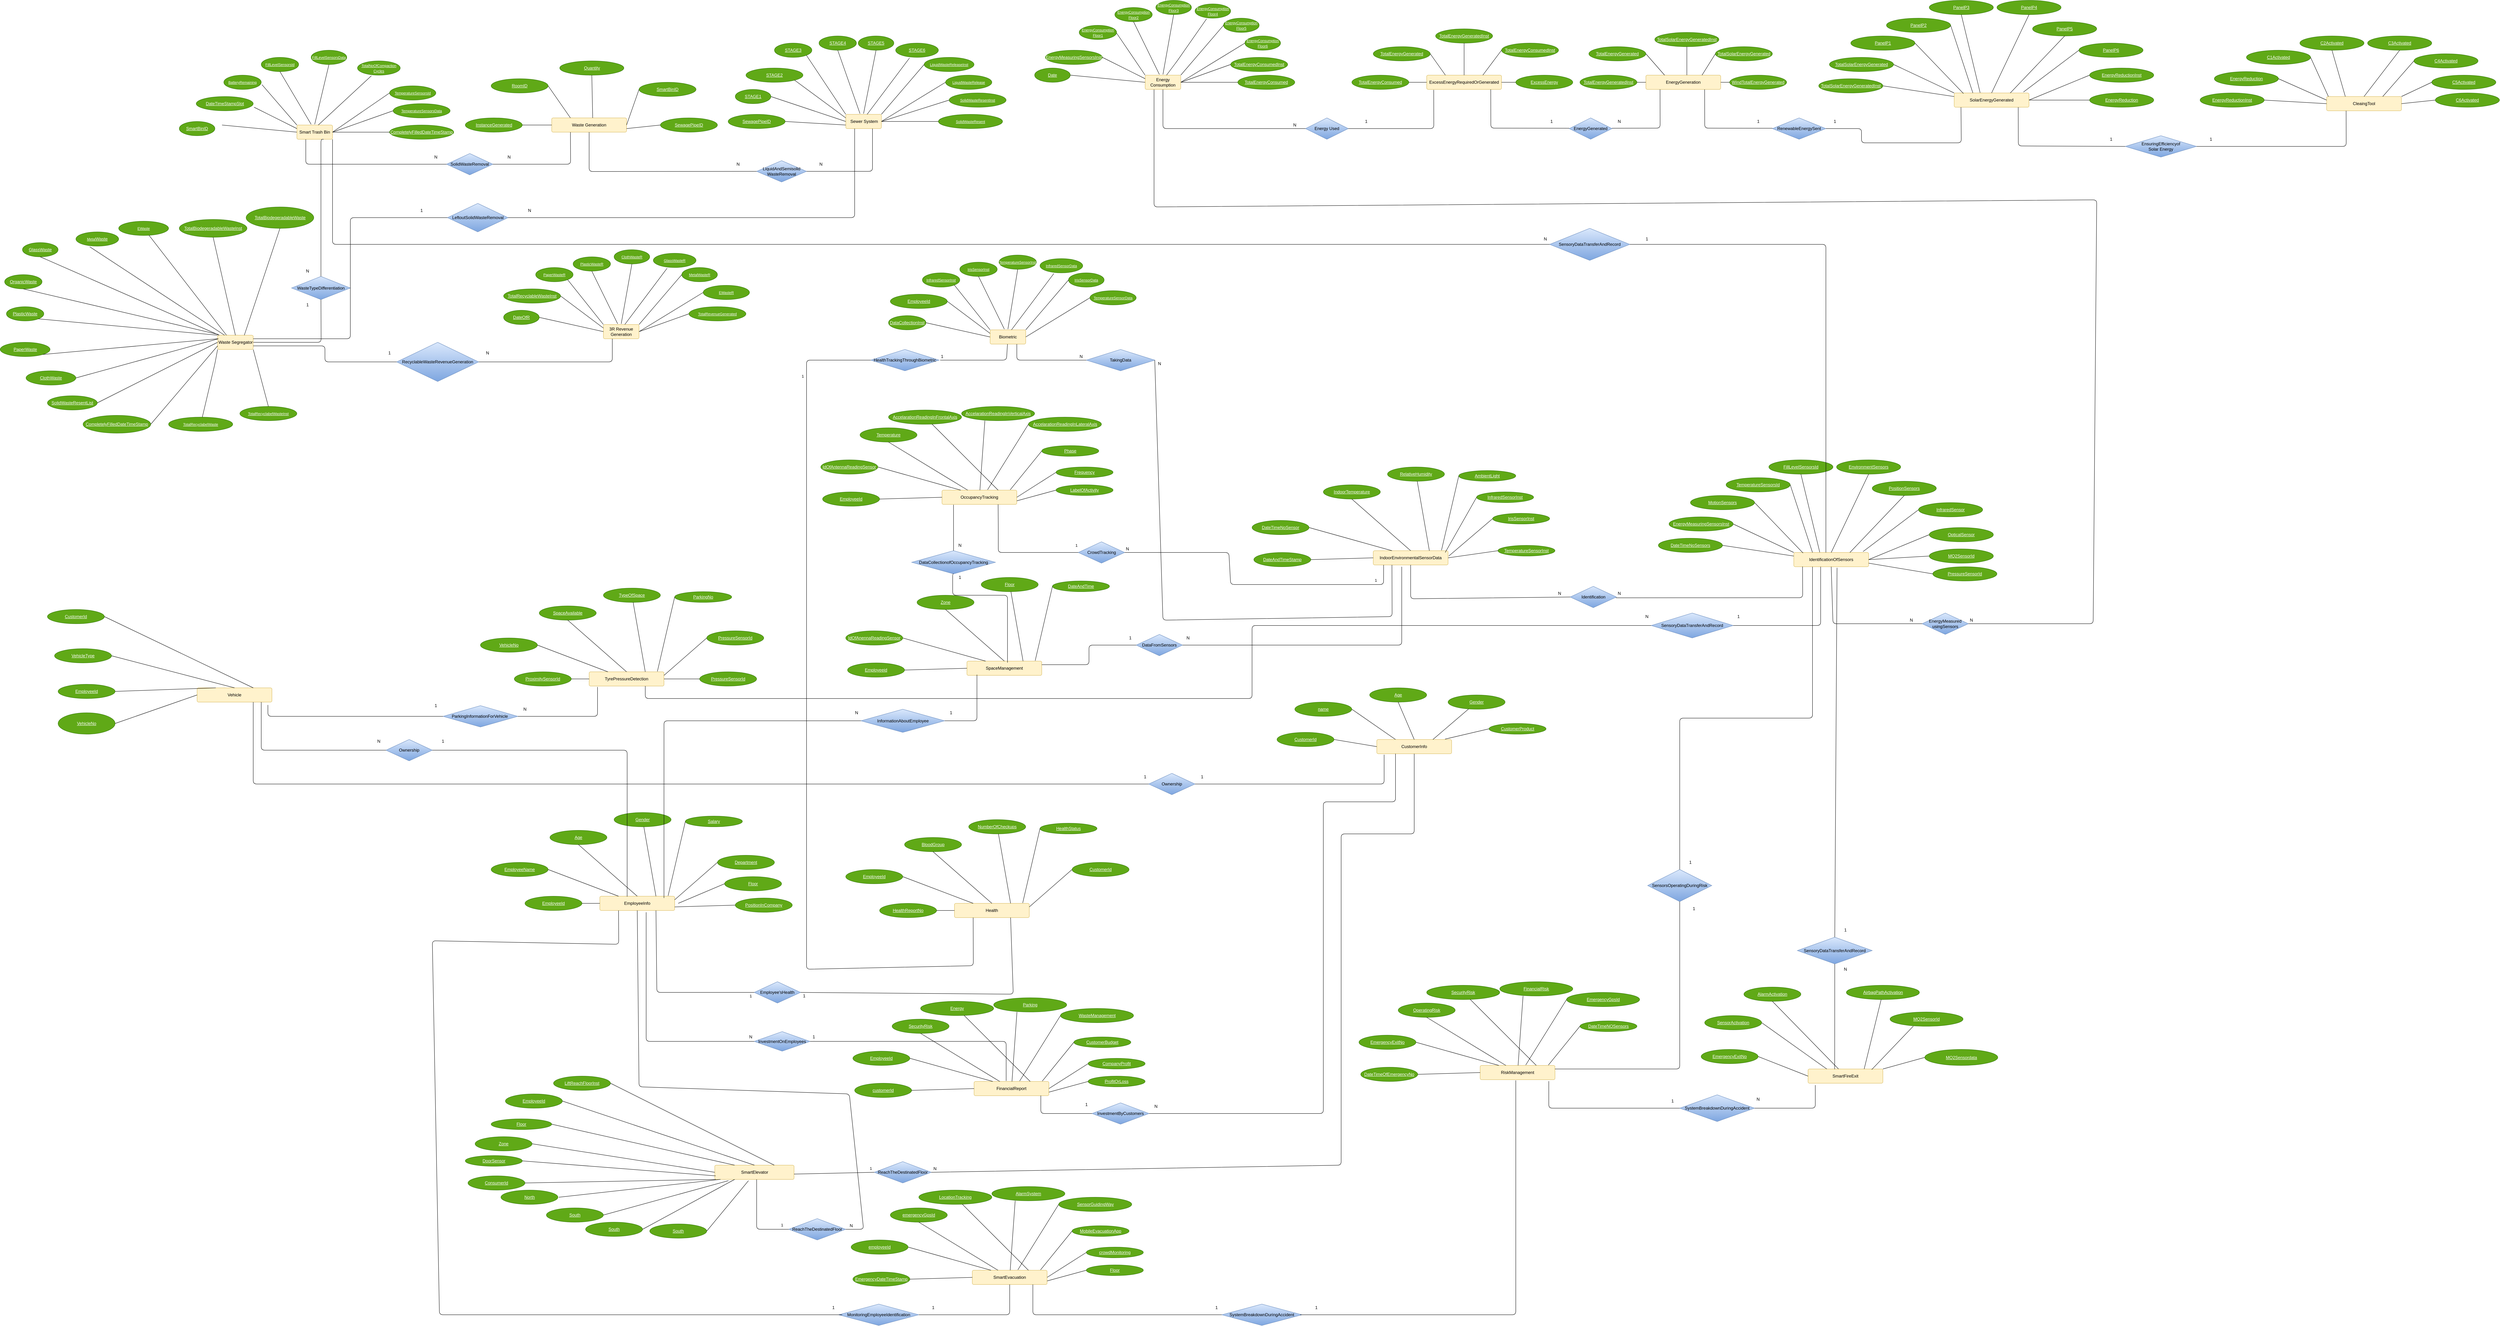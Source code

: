 <mxfile version="14.5.3" type="device"><diagram id="R2lEEEUBdFMjLlhIrx00" name="Page-1"><mxGraphModel dx="5530" dy="1918" grid="1" gridSize="10" guides="1" tooltips="1" connect="1" arrows="1" fold="1" page="1" pageScale="1" pageWidth="850" pageHeight="1100" math="0" shadow="0" extFonts="Permanent Marker^https://fonts.googleapis.com/css?family=Permanent+Marker"><root><mxCell id="0"/><mxCell id="1" parent="0"/><mxCell id="D_lGYjCg-pqSsryh03Nh-1" value="Energy Consumption" style="rounded=1;arcSize=10;whiteSpace=wrap;html=1;align=center;fillColor=#fff2cc;strokeColor=#d6b656;" parent="1" vertex="1"><mxGeometry x="510" y="130" width="100" height="40" as="geometry"/></mxCell><mxCell id="3ESZqUUsHHERPGdeVANF-1" value="&lt;font style=&quot;font-size: 10px&quot;&gt;EnergyConsumption&lt;br&gt;Floor2&lt;/font&gt;" style="ellipse;whiteSpace=wrap;html=1;align=center;fontStyle=4;fillColor=#60a917;strokeColor=#2D7600;fontColor=#ffffff;" parent="1" vertex="1"><mxGeometry x="425" y="-60" width="105" height="40" as="geometry"/></mxCell><mxCell id="3ESZqUUsHHERPGdeVANF-3" value="&lt;font style=&quot;font-size: 10px&quot;&gt;EnergyConsumption&lt;br&gt;Floor1&lt;/font&gt;" style="ellipse;whiteSpace=wrap;html=1;align=center;fontStyle=4;fillColor=#60a917;strokeColor=#2D7600;fontColor=#ffffff;" parent="1" vertex="1"><mxGeometry x="325" y="-10" width="105" height="40" as="geometry"/></mxCell><mxCell id="3ESZqUUsHHERPGdeVANF-4" value="EnergyMeasuringSensorsInst" style="ellipse;whiteSpace=wrap;html=1;align=center;fontStyle=4;fillColor=#60a917;strokeColor=#2D7600;fontColor=#ffffff;" parent="1" vertex="1"><mxGeometry x="230" y="60" width="160" height="40" as="geometry"/></mxCell><mxCell id="3ESZqUUsHHERPGdeVANF-5" value="Date" style="ellipse;whiteSpace=wrap;html=1;align=center;fontStyle=4;fillColor=#60a917;strokeColor=#2D7600;fontColor=#ffffff;" parent="1" vertex="1"><mxGeometry x="200" y="110" width="100" height="40" as="geometry"/></mxCell><mxCell id="3ESZqUUsHHERPGdeVANF-32" value="&lt;font style=&quot;font-size: 10px&quot;&gt;EnergyConsumption&lt;br&gt;Floor3&lt;/font&gt;" style="ellipse;whiteSpace=wrap;html=1;align=center;fontStyle=4;fillColor=#60a917;strokeColor=#2D7600;fontColor=#ffffff;" parent="1" vertex="1"><mxGeometry x="540" y="-80" width="100" height="40" as="geometry"/></mxCell><mxCell id="3ESZqUUsHHERPGdeVANF-33" value="&lt;font style=&quot;font-size: 10px&quot;&gt;EnergyConsumption&lt;br&gt;Floor6&lt;/font&gt;" style="ellipse;whiteSpace=wrap;html=1;align=center;fontStyle=4;fillColor=#60a917;strokeColor=#2D7600;fontColor=#ffffff;" parent="1" vertex="1"><mxGeometry x="790" y="20" width="100" height="40" as="geometry"/></mxCell><mxCell id="3ESZqUUsHHERPGdeVANF-34" value="&lt;font style=&quot;font-size: 10px&quot;&gt;EnergyConsumption&lt;br&gt;Floor4&lt;/font&gt;" style="ellipse;whiteSpace=wrap;html=1;align=center;fontStyle=4;fillColor=#60a917;strokeColor=#2D7600;fontColor=#ffffff;" parent="1" vertex="1"><mxGeometry x="650" y="-70" width="100" height="40" as="geometry"/></mxCell><mxCell id="3ESZqUUsHHERPGdeVANF-35" value="&lt;font style=&quot;font-size: 10px&quot;&gt;EnergyConsumption&lt;br&gt;Floor5&lt;/font&gt;" style="ellipse;whiteSpace=wrap;html=1;align=center;fontStyle=4;fillColor=#60a917;strokeColor=#2D7600;fontColor=#ffffff;" parent="1" vertex="1"><mxGeometry x="730" y="-30" width="100" height="40" as="geometry"/></mxCell><mxCell id="3ESZqUUsHHERPGdeVANF-36" value="TotalEnergyConsumedInst" style="ellipse;whiteSpace=wrap;html=1;align=center;fontStyle=4;fillColor=#60a917;strokeColor=#2D7600;fontColor=#ffffff;" parent="1" vertex="1"><mxGeometry x="750" y="80" width="160" height="40" as="geometry"/></mxCell><mxCell id="3ESZqUUsHHERPGdeVANF-37" value="TotalEnergyConsumed" style="ellipse;whiteSpace=wrap;html=1;align=center;fontStyle=4;fillColor=#60a917;strokeColor=#2D7600;fontColor=#ffffff;" parent="1" vertex="1"><mxGeometry x="770" y="130" width="160" height="40" as="geometry"/></mxCell><mxCell id="3ESZqUUsHHERPGdeVANF-70" value="ExcessEnergyRequiredOrGenerated" style="rounded=1;arcSize=10;whiteSpace=wrap;html=1;align=center;fillColor=#fff2cc;strokeColor=#d6b656;" parent="1" vertex="1"><mxGeometry x="1300" y="130" width="210" height="40" as="geometry"/></mxCell><mxCell id="3ESZqUUsHHERPGdeVANF-71" value="TotalEnergyConsumed" style="ellipse;whiteSpace=wrap;html=1;align=center;fontStyle=4;fillColor=#60a917;strokeColor=#2D7600;fontColor=#ffffff;" parent="1" vertex="1"><mxGeometry x="1090" y="130" width="160" height="40" as="geometry"/></mxCell><mxCell id="3ESZqUUsHHERPGdeVANF-72" value="TotalEnergyGenerated" style="ellipse;whiteSpace=wrap;html=1;align=center;fontStyle=4;fillColor=#60a917;strokeColor=#2D7600;fontColor=#ffffff;" parent="1" vertex="1"><mxGeometry x="1150" y="50" width="160" height="40" as="geometry"/></mxCell><mxCell id="3ESZqUUsHHERPGdeVANF-73" value="TotalEnergyGeneratedInst" style="ellipse;whiteSpace=wrap;html=1;align=center;fontStyle=4;fillColor=#60a917;strokeColor=#2D7600;fontColor=#ffffff;" parent="1" vertex="1"><mxGeometry x="1325" width="160" height="40" as="geometry"/></mxCell><mxCell id="3ESZqUUsHHERPGdeVANF-74" value="TotalEnergyConsumedInst" style="ellipse;whiteSpace=wrap;html=1;align=center;fontStyle=4;fillColor=#60a917;strokeColor=#2D7600;fontColor=#ffffff;" parent="1" vertex="1"><mxGeometry x="1510" y="40" width="160" height="40" as="geometry"/></mxCell><mxCell id="3ESZqUUsHHERPGdeVANF-75" value="ExcessEnergy" style="ellipse;whiteSpace=wrap;html=1;align=center;fontStyle=4;fillColor=#60a917;strokeColor=#2D7600;fontColor=#ffffff;" parent="1" vertex="1"><mxGeometry x="1550" y="130" width="160" height="40" as="geometry"/></mxCell><mxCell id="3ESZqUUsHHERPGdeVANF-76" value="EnergyGeneration" style="rounded=1;arcSize=10;whiteSpace=wrap;html=1;align=center;fillColor=#fff2cc;strokeColor=#d6b656;" parent="1" vertex="1"><mxGeometry x="1915" y="130" width="210" height="40" as="geometry"/></mxCell><mxCell id="3ESZqUUsHHERPGdeVANF-77" value="TotalEnergyGeneratedInst" style="ellipse;whiteSpace=wrap;html=1;align=center;fontStyle=4;fillColor=#60a917;strokeColor=#2D7600;fontColor=#ffffff;" parent="1" vertex="1"><mxGeometry x="1730" y="130" width="160" height="40" as="geometry"/></mxCell><mxCell id="3ESZqUUsHHERPGdeVANF-78" value="TotalEnergyGenerated" style="ellipse;whiteSpace=wrap;html=1;align=center;fontStyle=4;fillColor=#60a917;strokeColor=#2D7600;fontColor=#ffffff;" parent="1" vertex="1"><mxGeometry x="1755" y="50" width="160" height="40" as="geometry"/></mxCell><mxCell id="3ESZqUUsHHERPGdeVANF-79" value="TotalSolarEnergyGeneratedInst" style="ellipse;whiteSpace=wrap;html=1;align=center;fontStyle=4;fillColor=#60a917;strokeColor=#2D7600;fontColor=#ffffff;" parent="1" vertex="1"><mxGeometry x="1940" y="10" width="180" height="40" as="geometry"/></mxCell><mxCell id="3ESZqUUsHHERPGdeVANF-80" value="TotalSolarEnergyGenerated" style="ellipse;whiteSpace=wrap;html=1;align=center;fontStyle=4;fillColor=#60a917;strokeColor=#2D7600;fontColor=#ffffff;" parent="1" vertex="1"><mxGeometry x="2110" y="50" width="160" height="40" as="geometry"/></mxCell><mxCell id="3ESZqUUsHHERPGdeVANF-81" value="WindTotalEnergyGenerated" style="ellipse;whiteSpace=wrap;html=1;align=center;fontStyle=4;fillColor=#60a917;strokeColor=#2D7600;fontColor=#ffffff;" parent="1" vertex="1"><mxGeometry x="2150" y="130" width="160" height="40" as="geometry"/></mxCell><mxCell id="3ESZqUUsHHERPGdeVANF-85" value="SolarEnergyGenerated" style="rounded=1;arcSize=10;whiteSpace=wrap;html=1;align=center;fillColor=#fff2cc;strokeColor=#d6b656;" parent="1" vertex="1"><mxGeometry x="2780" y="180" width="210" height="40" as="geometry"/></mxCell><mxCell id="3ESZqUUsHHERPGdeVANF-86" value="TotalSolarEnergyGeneratedInst" style="ellipse;whiteSpace=wrap;html=1;align=center;fontStyle=4;fillColor=#60a917;strokeColor=#2D7600;fontColor=#ffffff;" parent="1" vertex="1"><mxGeometry x="2400" y="140" width="180" height="40" as="geometry"/></mxCell><mxCell id="3ESZqUUsHHERPGdeVANF-87" value="TotalSolarEnergyGenerated&lt;span style=&quot;color: rgba(0 , 0 , 0 , 0) ; font-family: monospace ; font-size: 0px&quot;&gt;%3CmxGraphModel%3E%3Croot%3E%3CmxCell%20id%3D%220%22%2F%3E%3CmxCell%20id%3D%221%22%20parent%3D%220%22%2F%3E%3CmxCell%20id%3D%222%22%20value%3D%22TotalSolarEnergyGeneratedInst%22%20style%3D%22ellipse%3BwhiteSpace%3Dwrap%3Bhtml%3D1%3Balign%3Dcenter%3BfontStyle%3D4%3BfillColor%3D%2360a917%3BstrokeColor%3D%232D7600%3BfontColor%3D%23ffffff%3B%22%20vertex%3D%221%22%20parent%3D%221%22%3E%3CmxGeometry%20x%3D%222400%22%20y%3D%22140%22%20width%3D%22180%22%20height%3D%2240%22%20as%3D%22geometry%22%2F%3E%3C%2FmxCell%3E%3C%2Froot%3E%3C%2FmxGraphModel%3E&lt;/span&gt;" style="ellipse;whiteSpace=wrap;html=1;align=center;fontStyle=4;fillColor=#60a917;strokeColor=#2D7600;fontColor=#ffffff;" parent="1" vertex="1"><mxGeometry x="2430" y="80" width="180" height="40" as="geometry"/></mxCell><mxCell id="3ESZqUUsHHERPGdeVANF-88" value="PanelP1" style="ellipse;whiteSpace=wrap;html=1;align=center;fontStyle=4;fillColor=#60a917;strokeColor=#2D7600;fontColor=#ffffff;" parent="1" vertex="1"><mxGeometry x="2490" y="20" width="180" height="40" as="geometry"/></mxCell><mxCell id="3ESZqUUsHHERPGdeVANF-89" value="PanelP2" style="ellipse;whiteSpace=wrap;html=1;align=center;fontStyle=4;fillColor=#60a917;strokeColor=#2D7600;fontColor=#ffffff;" parent="1" vertex="1"><mxGeometry x="2590" y="-30" width="180" height="40" as="geometry"/></mxCell><mxCell id="3ESZqUUsHHERPGdeVANF-90" value="PanelP3" style="ellipse;whiteSpace=wrap;html=1;align=center;fontStyle=4;fillColor=#60a917;strokeColor=#2D7600;fontColor=#ffffff;" parent="1" vertex="1"><mxGeometry x="2710" y="-80" width="180" height="40" as="geometry"/></mxCell><mxCell id="3ESZqUUsHHERPGdeVANF-91" value="PanelP4" style="ellipse;whiteSpace=wrap;html=1;align=center;fontStyle=4;fillColor=#60a917;strokeColor=#2D7600;fontColor=#ffffff;" parent="1" vertex="1"><mxGeometry x="2900" y="-80" width="180" height="40" as="geometry"/></mxCell><mxCell id="3ESZqUUsHHERPGdeVANF-92" value="PanelP5" style="ellipse;whiteSpace=wrap;html=1;align=center;fontStyle=4;fillColor=#60a917;strokeColor=#2D7600;fontColor=#ffffff;" parent="1" vertex="1"><mxGeometry x="3000" y="-20" width="180" height="40" as="geometry"/></mxCell><mxCell id="3ESZqUUsHHERPGdeVANF-93" value="PanelP6" style="ellipse;whiteSpace=wrap;html=1;align=center;fontStyle=4;fillColor=#60a917;strokeColor=#2D7600;fontColor=#ffffff;" parent="1" vertex="1"><mxGeometry x="3130" y="40" width="180" height="40" as="geometry"/></mxCell><mxCell id="3ESZqUUsHHERPGdeVANF-94" value="EnergyReductionInst" style="ellipse;whiteSpace=wrap;html=1;align=center;fontStyle=4;fillColor=#60a917;strokeColor=#2D7600;fontColor=#ffffff;" parent="1" vertex="1"><mxGeometry x="3160" y="110" width="180" height="40" as="geometry"/></mxCell><mxCell id="3ESZqUUsHHERPGdeVANF-95" value="EnergyReduction" style="ellipse;whiteSpace=wrap;html=1;align=center;fontStyle=4;fillColor=#60a917;strokeColor=#2D7600;fontColor=#ffffff;" parent="1" vertex="1"><mxGeometry x="3160" y="180" width="180" height="40" as="geometry"/></mxCell><mxCell id="3ESZqUUsHHERPGdeVANF-96" value="CleaingTool" style="rounded=1;arcSize=10;whiteSpace=wrap;html=1;align=center;fillColor=#fff2cc;strokeColor=#d6b656;" parent="1" vertex="1"><mxGeometry x="3825" y="190" width="210" height="40" as="geometry"/></mxCell><mxCell id="3ESZqUUsHHERPGdeVANF-97" value="EnergyReductionInst" style="ellipse;whiteSpace=wrap;html=1;align=center;fontStyle=4;fillColor=#60a917;strokeColor=#2D7600;fontColor=#ffffff;" parent="1" vertex="1"><mxGeometry x="3470" y="180" width="180" height="40" as="geometry"/></mxCell><mxCell id="3ESZqUUsHHERPGdeVANF-98" value="EnergyReduction" style="ellipse;whiteSpace=wrap;html=1;align=center;fontStyle=4;fillColor=#60a917;strokeColor=#2D7600;fontColor=#ffffff;" parent="1" vertex="1"><mxGeometry x="3510" y="120" width="180" height="40" as="geometry"/></mxCell><mxCell id="3ESZqUUsHHERPGdeVANF-99" value="C1Activated" style="ellipse;whiteSpace=wrap;html=1;align=center;fontStyle=4;fillColor=#60a917;strokeColor=#2D7600;fontColor=#ffffff;" parent="1" vertex="1"><mxGeometry x="3600" y="60" width="180" height="40" as="geometry"/></mxCell><mxCell id="3ESZqUUsHHERPGdeVANF-100" value="C2Activated" style="ellipse;whiteSpace=wrap;html=1;align=center;fontStyle=4;fillColor=#60a917;strokeColor=#2D7600;fontColor=#ffffff;" parent="1" vertex="1"><mxGeometry x="3750" y="20" width="180" height="40" as="geometry"/></mxCell><mxCell id="3ESZqUUsHHERPGdeVANF-101" value="C3Activated" style="ellipse;whiteSpace=wrap;html=1;align=center;fontStyle=4;fillColor=#60a917;strokeColor=#2D7600;fontColor=#ffffff;" parent="1" vertex="1"><mxGeometry x="3940" y="20" width="180" height="40" as="geometry"/></mxCell><mxCell id="3ESZqUUsHHERPGdeVANF-102" value="C4Activated" style="ellipse;whiteSpace=wrap;html=1;align=center;fontStyle=4;fillColor=#60a917;strokeColor=#2D7600;fontColor=#ffffff;" parent="1" vertex="1"><mxGeometry x="4070" y="70" width="180" height="40" as="geometry"/></mxCell><mxCell id="3ESZqUUsHHERPGdeVANF-103" value="C5Activated" style="ellipse;whiteSpace=wrap;html=1;align=center;fontStyle=4;fillColor=#60a917;strokeColor=#2D7600;fontColor=#ffffff;" parent="1" vertex="1"><mxGeometry x="4120" y="130" width="180" height="40" as="geometry"/></mxCell><mxCell id="3ESZqUUsHHERPGdeVANF-104" value="C6Activated" style="ellipse;whiteSpace=wrap;html=1;align=center;fontStyle=4;fillColor=#60a917;strokeColor=#2D7600;fontColor=#ffffff;" parent="1" vertex="1"><mxGeometry x="4130" y="180" width="180" height="40" as="geometry"/></mxCell><mxCell id="3ESZqUUsHHERPGdeVANF-108" value="Energy Used" style="shape=rhombus;perimeter=rhombusPerimeter;whiteSpace=wrap;html=1;align=center;fillColor=#dae8fc;strokeColor=#6c8ebf;gradientColor=#7ea6e0;" parent="1" vertex="1"><mxGeometry x="960" y="250" width="120" height="60" as="geometry"/></mxCell><mxCell id="3ESZqUUsHHERPGdeVANF-110" value="EnergyGenerated" style="shape=rhombus;perimeter=rhombusPerimeter;whiteSpace=wrap;html=1;align=center;fillColor=#dae8fc;strokeColor=#6c8ebf;gradientColor=#7ea6e0;" parent="1" vertex="1"><mxGeometry x="1700" y="250" width="120" height="60" as="geometry"/></mxCell><mxCell id="3ESZqUUsHHERPGdeVANF-111" value="RenewableEnergySent" style="shape=rhombus;perimeter=rhombusPerimeter;whiteSpace=wrap;html=1;align=center;fillColor=#dae8fc;strokeColor=#6c8ebf;gradientColor=#7ea6e0;" parent="1" vertex="1"><mxGeometry x="2270" y="250" width="150" height="60" as="geometry"/></mxCell><mxCell id="3ESZqUUsHHERPGdeVANF-112" value="EnsuringEfficiencyof&lt;br&gt;Solar Energy" style="shape=rhombus;perimeter=rhombusPerimeter;whiteSpace=wrap;html=1;align=center;fillColor=#dae8fc;strokeColor=#6c8ebf;gradientColor=#7ea6e0;" parent="1" vertex="1"><mxGeometry x="3260" y="300" width="200" height="60" as="geometry"/></mxCell><mxCell id="3ESZqUUsHHERPGdeVANF-113" value="" style="endArrow=none;html=1;entryX=0;entryY=0.5;entryDx=0;entryDy=0;" parent="1" target="3ESZqUUsHHERPGdeVANF-37" edge="1"><mxGeometry width="50" height="50" relative="1" as="geometry"><mxPoint x="610" y="150" as="sourcePoint"/><mxPoint x="1610" y="60" as="targetPoint"/></mxGeometry></mxCell><mxCell id="3ESZqUUsHHERPGdeVANF-114" value="" style="endArrow=none;html=1;entryX=0;entryY=0.5;entryDx=0;entryDy=0;" parent="1" target="3ESZqUUsHHERPGdeVANF-36" edge="1"><mxGeometry width="50" height="50" relative="1" as="geometry"><mxPoint x="610" y="150" as="sourcePoint"/><mxPoint x="780" y="160" as="targetPoint"/></mxGeometry></mxCell><mxCell id="3ESZqUUsHHERPGdeVANF-115" value="" style="endArrow=none;html=1;entryX=0;entryY=0.5;entryDx=0;entryDy=0;" parent="1" target="3ESZqUUsHHERPGdeVANF-33" edge="1"><mxGeometry width="50" height="50" relative="1" as="geometry"><mxPoint x="610" y="150" as="sourcePoint"/><mxPoint x="760.0" y="110" as="targetPoint"/></mxGeometry></mxCell><mxCell id="3ESZqUUsHHERPGdeVANF-116" value="" style="endArrow=none;html=1;entryX=0;entryY=0.5;entryDx=0;entryDy=0;exitX=1;exitY=0;exitDx=0;exitDy=0;" parent="1" source="D_lGYjCg-pqSsryh03Nh-1" target="3ESZqUUsHHERPGdeVANF-35" edge="1"><mxGeometry width="50" height="50" relative="1" as="geometry"><mxPoint x="620.0" y="160" as="sourcePoint"/><mxPoint x="800" y="50" as="targetPoint"/></mxGeometry></mxCell><mxCell id="3ESZqUUsHHERPGdeVANF-118" value="" style="endArrow=none;html=1;entryX=0.324;entryY=1.047;entryDx=0;entryDy=0;exitX=1;exitY=0;exitDx=0;exitDy=0;entryPerimeter=0;" parent="1" target="3ESZqUUsHHERPGdeVANF-34" edge="1"><mxGeometry width="50" height="50" relative="1" as="geometry"><mxPoint x="570.0" y="130" as="sourcePoint"/><mxPoint x="690.0" y="-10" as="targetPoint"/><Array as="points"><mxPoint x="600" y="90"/></Array></mxGeometry></mxCell><mxCell id="3ESZqUUsHHERPGdeVANF-119" value="" style="endArrow=none;html=1;entryX=0.5;entryY=1;entryDx=0;entryDy=0;" parent="1" target="3ESZqUUsHHERPGdeVANF-32" edge="1"><mxGeometry width="50" height="50" relative="1" as="geometry"><mxPoint x="560" y="128" as="sourcePoint"/><mxPoint x="662.4" y="-30.0" as="targetPoint"/></mxGeometry></mxCell><mxCell id="3ESZqUUsHHERPGdeVANF-120" value="" style="endArrow=none;html=1;entryX=0.5;entryY=1;entryDx=0;entryDy=0;" parent="1" target="3ESZqUUsHHERPGdeVANF-1" edge="1"><mxGeometry width="50" height="50" relative="1" as="geometry"><mxPoint x="550" y="128" as="sourcePoint"/><mxPoint x="560" y="-40.0" as="targetPoint"/></mxGeometry></mxCell><mxCell id="3ESZqUUsHHERPGdeVANF-121" value="" style="endArrow=none;html=1;entryX=0.5;entryY=1;entryDx=0;entryDy=0;exitX=0;exitY=0;exitDx=0;exitDy=0;" parent="1" source="D_lGYjCg-pqSsryh03Nh-1" edge="1"><mxGeometry width="50" height="50" relative="1" as="geometry"><mxPoint x="502.5" y="160" as="sourcePoint"/><mxPoint x="430" y="12.0" as="targetPoint"/></mxGeometry></mxCell><mxCell id="3ESZqUUsHHERPGdeVANF-122" value="" style="endArrow=none;html=1;entryX=0.5;entryY=1;entryDx=0;entryDy=0;exitX=0;exitY=0.25;exitDx=0;exitDy=0;" parent="1" source="D_lGYjCg-pqSsryh03Nh-1" edge="1"><mxGeometry width="50" height="50" relative="1" as="geometry"><mxPoint x="470" y="198.0" as="sourcePoint"/><mxPoint x="390" y="80.0" as="targetPoint"/></mxGeometry></mxCell><mxCell id="3ESZqUUsHHERPGdeVANF-123" value="" style="endArrow=none;html=1;entryX=1;entryY=0.5;entryDx=0;entryDy=0;" parent="1" target="3ESZqUUsHHERPGdeVANF-5" edge="1"><mxGeometry width="50" height="50" relative="1" as="geometry"><mxPoint x="510" y="150" as="sourcePoint"/><mxPoint x="400" y="90.0" as="targetPoint"/></mxGeometry></mxCell><mxCell id="3ESZqUUsHHERPGdeVANF-124" value="" style="endArrow=none;html=1;entryX=1;entryY=0.5;entryDx=0;entryDy=0;exitX=0;exitY=0.5;exitDx=0;exitDy=0;" parent="1" source="3ESZqUUsHHERPGdeVANF-70" target="3ESZqUUsHHERPGdeVANF-71" edge="1"><mxGeometry width="50" height="50" relative="1" as="geometry"><mxPoint x="620" y="160.0" as="sourcePoint"/><mxPoint x="780.0" y="160.0" as="targetPoint"/></mxGeometry></mxCell><mxCell id="3ESZqUUsHHERPGdeVANF-127" value="" style="endArrow=none;html=1;entryX=1;entryY=0.5;entryDx=0;entryDy=0;exitX=0.25;exitY=0;exitDx=0;exitDy=0;" parent="1" source="3ESZqUUsHHERPGdeVANF-70" target="3ESZqUUsHHERPGdeVANF-72" edge="1"><mxGeometry width="50" height="50" relative="1" as="geometry"><mxPoint x="1310" y="160.0" as="sourcePoint"/><mxPoint x="1260.0" y="160.0" as="targetPoint"/></mxGeometry></mxCell><mxCell id="3ESZqUUsHHERPGdeVANF-128" value="" style="endArrow=none;html=1;entryX=0.5;entryY=1;entryDx=0;entryDy=0;exitX=0.5;exitY=0;exitDx=0;exitDy=0;" parent="1" source="3ESZqUUsHHERPGdeVANF-70" target="3ESZqUUsHHERPGdeVANF-73" edge="1"><mxGeometry width="50" height="50" relative="1" as="geometry"><mxPoint x="1329.32" y="141.68" as="sourcePoint"/><mxPoint x="1320.0" y="80.0" as="targetPoint"/></mxGeometry></mxCell><mxCell id="3ESZqUUsHHERPGdeVANF-129" value="" style="endArrow=none;html=1;entryX=0;entryY=0.5;entryDx=0;entryDy=0;exitX=0.75;exitY=0;exitDx=0;exitDy=0;" parent="1" source="3ESZqUUsHHERPGdeVANF-70" target="3ESZqUUsHHERPGdeVANF-74" edge="1"><mxGeometry width="50" height="50" relative="1" as="geometry"><mxPoint x="1415" y="140.0" as="sourcePoint"/><mxPoint x="1415" y="50.0" as="targetPoint"/></mxGeometry></mxCell><mxCell id="3ESZqUUsHHERPGdeVANF-130" value="" style="endArrow=none;html=1;entryX=0;entryY=0.5;entryDx=0;entryDy=0;exitX=1;exitY=0.5;exitDx=0;exitDy=0;" parent="1" source="3ESZqUUsHHERPGdeVANF-70" target="3ESZqUUsHHERPGdeVANF-75" edge="1"><mxGeometry width="50" height="50" relative="1" as="geometry"><mxPoint x="1467.5" y="140.0" as="sourcePoint"/><mxPoint x="1520" y="70.0" as="targetPoint"/></mxGeometry></mxCell><mxCell id="3ESZqUUsHHERPGdeVANF-131" value="" style="endArrow=none;html=1;entryX=1;entryY=0.5;entryDx=0;entryDy=0;exitX=0;exitY=0.5;exitDx=0;exitDy=0;" parent="1" source="3ESZqUUsHHERPGdeVANF-76" target="3ESZqUUsHHERPGdeVANF-77" edge="1"><mxGeometry width="50" height="50" relative="1" as="geometry"><mxPoint x="1520" y="160.0" as="sourcePoint"/><mxPoint x="1560" y="160.0" as="targetPoint"/></mxGeometry></mxCell><mxCell id="3ESZqUUsHHERPGdeVANF-132" value="" style="endArrow=none;html=1;entryX=1;entryY=0.5;entryDx=0;entryDy=0;exitX=0.25;exitY=0;exitDx=0;exitDy=0;" parent="1" source="3ESZqUUsHHERPGdeVANF-76" target="3ESZqUUsHHERPGdeVANF-78" edge="1"><mxGeometry width="50" height="50" relative="1" as="geometry"><mxPoint x="1925.0" y="160.0" as="sourcePoint"/><mxPoint x="1900.0" y="160.0" as="targetPoint"/></mxGeometry></mxCell><mxCell id="3ESZqUUsHHERPGdeVANF-133" value="" style="endArrow=none;html=1;entryX=0.5;entryY=1;entryDx=0;entryDy=0;" parent="1" target="3ESZqUUsHHERPGdeVANF-79" edge="1"><mxGeometry width="50" height="50" relative="1" as="geometry"><mxPoint x="2030" y="130" as="sourcePoint"/><mxPoint x="1925.0" y="80.0" as="targetPoint"/></mxGeometry></mxCell><mxCell id="3ESZqUUsHHERPGdeVANF-134" value="" style="endArrow=none;html=1;entryX=0;entryY=0.5;entryDx=0;entryDy=0;exitX=0.75;exitY=0;exitDx=0;exitDy=0;" parent="1" source="3ESZqUUsHHERPGdeVANF-76" target="3ESZqUUsHHERPGdeVANF-80" edge="1"><mxGeometry width="50" height="50" relative="1" as="geometry"><mxPoint x="2040.0" y="140.0" as="sourcePoint"/><mxPoint x="2040.0" y="60.0" as="targetPoint"/></mxGeometry></mxCell><mxCell id="3ESZqUUsHHERPGdeVANF-135" value="" style="endArrow=none;html=1;entryX=0;entryY=0.5;entryDx=0;entryDy=0;exitX=1;exitY=0.5;exitDx=0;exitDy=0;" parent="1" source="3ESZqUUsHHERPGdeVANF-76" target="3ESZqUUsHHERPGdeVANF-81" edge="1"><mxGeometry width="50" height="50" relative="1" as="geometry"><mxPoint x="2082.5" y="140.0" as="sourcePoint"/><mxPoint x="2120.0" y="80.0" as="targetPoint"/></mxGeometry></mxCell><mxCell id="3ESZqUUsHHERPGdeVANF-136" value="" style="endArrow=none;html=1;entryX=0;entryY=0.25;entryDx=0;entryDy=0;exitX=1;exitY=0.5;exitDx=0;exitDy=0;" parent="1" source="3ESZqUUsHHERPGdeVANF-86" target="3ESZqUUsHHERPGdeVANF-85" edge="1"><mxGeometry width="50" height="50" relative="1" as="geometry"><mxPoint x="2135.0" y="160.0" as="sourcePoint"/><mxPoint x="2160.0" y="160.0" as="targetPoint"/></mxGeometry></mxCell><mxCell id="3ESZqUUsHHERPGdeVANF-137" value="" style="endArrow=none;html=1;entryX=0;entryY=0;entryDx=0;entryDy=0;exitX=1;exitY=0.5;exitDx=0;exitDy=0;" parent="1" source="3ESZqUUsHHERPGdeVANF-87" target="3ESZqUUsHHERPGdeVANF-85" edge="1"><mxGeometry width="50" height="50" relative="1" as="geometry"><mxPoint x="2590.0" y="170.0" as="sourcePoint"/><mxPoint x="2790.0" y="200.0" as="targetPoint"/></mxGeometry></mxCell><mxCell id="3ESZqUUsHHERPGdeVANF-138" value="" style="endArrow=none;html=1;entryX=0.124;entryY=0.038;entryDx=0;entryDy=0;exitX=1;exitY=0.5;exitDx=0;exitDy=0;entryPerimeter=0;" parent="1" source="3ESZqUUsHHERPGdeVANF-88" target="3ESZqUUsHHERPGdeVANF-85" edge="1"><mxGeometry width="50" height="50" relative="1" as="geometry"><mxPoint x="2620.0" y="110.0" as="sourcePoint"/><mxPoint x="2790.0" y="190.0" as="targetPoint"/></mxGeometry></mxCell><mxCell id="3ESZqUUsHHERPGdeVANF-139" value="" style="endArrow=none;html=1;entryX=0.25;entryY=0;entryDx=0;entryDy=0;exitX=1;exitY=0.5;exitDx=0;exitDy=0;" parent="1" source="3ESZqUUsHHERPGdeVANF-89" target="3ESZqUUsHHERPGdeVANF-85" edge="1"><mxGeometry width="50" height="50" relative="1" as="geometry"><mxPoint x="2680.0" y="50.0" as="sourcePoint"/><mxPoint x="2816.04" y="191.52" as="targetPoint"/></mxGeometry></mxCell><mxCell id="3ESZqUUsHHERPGdeVANF-140" value="" style="endArrow=none;html=1;entryX=0.347;entryY=-0.014;entryDx=0;entryDy=0;exitX=0.5;exitY=1;exitDx=0;exitDy=0;entryPerimeter=0;" parent="1" source="3ESZqUUsHHERPGdeVANF-90" target="3ESZqUUsHHERPGdeVANF-85" edge="1"><mxGeometry width="50" height="50" relative="1" as="geometry"><mxPoint x="2780.0" y="-2.274e-13" as="sourcePoint"/><mxPoint x="2842.5" y="190.0" as="targetPoint"/></mxGeometry></mxCell><mxCell id="3ESZqUUsHHERPGdeVANF-141" value="" style="endArrow=none;html=1;entryX=0.5;entryY=0;entryDx=0;entryDy=0;exitX=0.5;exitY=1;exitDx=0;exitDy=0;" parent="1" source="3ESZqUUsHHERPGdeVANF-91" target="3ESZqUUsHHERPGdeVANF-85" edge="1"><mxGeometry width="50" height="50" relative="1" as="geometry"><mxPoint x="2810.0" y="-30.0" as="sourcePoint"/><mxPoint x="2862.87" y="189.44" as="targetPoint"/></mxGeometry></mxCell><mxCell id="3ESZqUUsHHERPGdeVANF-142" value="" style="endArrow=none;html=1;entryX=0.75;entryY=0;entryDx=0;entryDy=0;exitX=0.5;exitY=1;exitDx=0;exitDy=0;" parent="1" source="3ESZqUUsHHERPGdeVANF-92" target="3ESZqUUsHHERPGdeVANF-85" edge="1"><mxGeometry width="50" height="50" relative="1" as="geometry"><mxPoint x="3000" y="-30.0" as="sourcePoint"/><mxPoint x="2895" y="190.0" as="targetPoint"/></mxGeometry></mxCell><mxCell id="3ESZqUUsHHERPGdeVANF-143" value="" style="endArrow=none;html=1;entryX=0.926;entryY=-0.066;entryDx=0;entryDy=0;exitX=0;exitY=0.5;exitDx=0;exitDy=0;entryPerimeter=0;" parent="1" source="3ESZqUUsHHERPGdeVANF-93" target="3ESZqUUsHHERPGdeVANF-85" edge="1"><mxGeometry width="50" height="50" relative="1" as="geometry"><mxPoint x="3100" y="30.0" as="sourcePoint"/><mxPoint x="2947.5" y="190.0" as="targetPoint"/></mxGeometry></mxCell><mxCell id="3ESZqUUsHHERPGdeVANF-144" value="" style="endArrow=none;html=1;entryX=1;entryY=0.5;entryDx=0;entryDy=0;exitX=0;exitY=0.5;exitDx=0;exitDy=0;" parent="1" source="3ESZqUUsHHERPGdeVANF-94" target="3ESZqUUsHHERPGdeVANF-85" edge="1"><mxGeometry width="50" height="50" relative="1" as="geometry"><mxPoint x="3140" y="70.0" as="sourcePoint"/><mxPoint x="2984.46" y="187.36" as="targetPoint"/></mxGeometry></mxCell><mxCell id="3ESZqUUsHHERPGdeVANF-145" value="" style="endArrow=none;html=1;exitX=0;exitY=0.5;exitDx=0;exitDy=0;" parent="1" source="3ESZqUUsHHERPGdeVANF-95" edge="1"><mxGeometry width="50" height="50" relative="1" as="geometry"><mxPoint x="3170" y="140.0" as="sourcePoint"/><mxPoint x="2990" y="200" as="targetPoint"/></mxGeometry></mxCell><mxCell id="3ESZqUUsHHERPGdeVANF-146" value="" style="endArrow=none;html=1;exitX=0;exitY=0.5;exitDx=0;exitDy=0;entryX=1;entryY=0.5;entryDx=0;entryDy=0;" parent="1" source="3ESZqUUsHHERPGdeVANF-96" target="3ESZqUUsHHERPGdeVANF-97" edge="1"><mxGeometry width="50" height="50" relative="1" as="geometry"><mxPoint x="3820" y="209.29" as="sourcePoint"/><mxPoint x="3650" y="209.29" as="targetPoint"/></mxGeometry></mxCell><mxCell id="3ESZqUUsHHERPGdeVANF-147" value="" style="endArrow=none;html=1;exitX=0;exitY=0.25;exitDx=0;exitDy=0;entryX=1;entryY=0.5;entryDx=0;entryDy=0;" parent="1" source="3ESZqUUsHHERPGdeVANF-96" target="3ESZqUUsHHERPGdeVANF-98" edge="1"><mxGeometry width="50" height="50" relative="1" as="geometry"><mxPoint x="3835" y="220.0" as="sourcePoint"/><mxPoint x="3660.0" y="210.0" as="targetPoint"/></mxGeometry></mxCell><mxCell id="3ESZqUUsHHERPGdeVANF-148" value="" style="endArrow=none;html=1;entryX=1;entryY=0.5;entryDx=0;entryDy=0;" parent="1" target="3ESZqUUsHHERPGdeVANF-99" edge="1"><mxGeometry width="50" height="50" relative="1" as="geometry"><mxPoint x="3830" y="190" as="sourcePoint"/><mxPoint x="3700.0" y="150.0" as="targetPoint"/></mxGeometry></mxCell><mxCell id="3ESZqUUsHHERPGdeVANF-149" value="" style="endArrow=none;html=1;entryX=0.5;entryY=1;entryDx=0;entryDy=0;exitX=0.25;exitY=0;exitDx=0;exitDy=0;" parent="1" source="3ESZqUUsHHERPGdeVANF-96" target="3ESZqUUsHHERPGdeVANF-100" edge="1"><mxGeometry width="50" height="50" relative="1" as="geometry"><mxPoint x="3840" y="200.0" as="sourcePoint"/><mxPoint x="3790" y="90.0" as="targetPoint"/></mxGeometry></mxCell><mxCell id="3ESZqUUsHHERPGdeVANF-150" value="" style="endArrow=none;html=1;entryX=0.5;entryY=1;entryDx=0;entryDy=0;exitX=0.5;exitY=0;exitDx=0;exitDy=0;" parent="1" source="3ESZqUUsHHERPGdeVANF-96" target="3ESZqUUsHHERPGdeVANF-101" edge="1"><mxGeometry width="50" height="50" relative="1" as="geometry"><mxPoint x="3887.5" y="200.0" as="sourcePoint"/><mxPoint x="3850" y="70.0" as="targetPoint"/></mxGeometry></mxCell><mxCell id="3ESZqUUsHHERPGdeVANF-151" value="" style="endArrow=none;html=1;entryX=0;entryY=0.5;entryDx=0;entryDy=0;exitX=0.75;exitY=0;exitDx=0;exitDy=0;" parent="1" source="3ESZqUUsHHERPGdeVANF-96" target="3ESZqUUsHHERPGdeVANF-102" edge="1"><mxGeometry width="50" height="50" relative="1" as="geometry"><mxPoint x="3940" y="200.0" as="sourcePoint"/><mxPoint x="4040" y="70.0" as="targetPoint"/></mxGeometry></mxCell><mxCell id="3ESZqUUsHHERPGdeVANF-152" value="" style="endArrow=none;html=1;entryX=0;entryY=0.5;entryDx=0;entryDy=0;exitX=1;exitY=0;exitDx=0;exitDy=0;" parent="1" source="3ESZqUUsHHERPGdeVANF-96" target="3ESZqUUsHHERPGdeVANF-103" edge="1"><mxGeometry width="50" height="50" relative="1" as="geometry"><mxPoint x="3992.5" y="200.0" as="sourcePoint"/><mxPoint x="4080.0" y="100.0" as="targetPoint"/></mxGeometry></mxCell><mxCell id="3ESZqUUsHHERPGdeVANF-153" value="" style="endArrow=none;html=1;entryX=0;entryY=0.5;entryDx=0;entryDy=0;exitX=1;exitY=0.5;exitDx=0;exitDy=0;" parent="1" source="3ESZqUUsHHERPGdeVANF-96" target="3ESZqUUsHHERPGdeVANF-104" edge="1"><mxGeometry width="50" height="50" relative="1" as="geometry"><mxPoint x="4030" y="200" as="sourcePoint"/><mxPoint x="4130" y="160.0" as="targetPoint"/></mxGeometry></mxCell><mxCell id="3ESZqUUsHHERPGdeVANF-154" value="" style="endArrow=none;html=1;exitX=0.5;exitY=1;exitDx=0;exitDy=0;entryX=0;entryY=0.5;entryDx=0;entryDy=0;" parent="1" source="D_lGYjCg-pqSsryh03Nh-1" target="3ESZqUUsHHERPGdeVANF-108" edge="1"><mxGeometry width="50" height="50" relative="1" as="geometry"><mxPoint x="790" y="100" as="sourcePoint"/><mxPoint x="570" y="380" as="targetPoint"/><Array as="points"><mxPoint x="560" y="280"/></Array></mxGeometry></mxCell><mxCell id="3ESZqUUsHHERPGdeVANF-155" value="" style="endArrow=none;html=1;exitX=1;exitY=0.5;exitDx=0;exitDy=0;entryX=0.094;entryY=1.031;entryDx=0;entryDy=0;entryPerimeter=0;" parent="1" source="3ESZqUUsHHERPGdeVANF-108" target="3ESZqUUsHHERPGdeVANF-70" edge="1"><mxGeometry width="50" height="50" relative="1" as="geometry"><mxPoint x="1490" y="300" as="sourcePoint"/><mxPoint x="1540" y="250" as="targetPoint"/><Array as="points"><mxPoint x="1320" y="280"/></Array></mxGeometry></mxCell><mxCell id="3ESZqUUsHHERPGdeVANF-156" value="" style="endArrow=none;html=1;entryX=0.094;entryY=1.031;entryDx=0;entryDy=0;entryPerimeter=0;" parent="1" edge="1"><mxGeometry width="50" height="50" relative="1" as="geometry"><mxPoint x="1700" y="279" as="sourcePoint"/><mxPoint x="1479.74" y="170.0" as="targetPoint"/><Array as="points"><mxPoint x="1480" y="278.76"/></Array></mxGeometry></mxCell><mxCell id="3ESZqUUsHHERPGdeVANF-157" value="" style="endArrow=none;html=1;entryX=0.094;entryY=1.031;entryDx=0;entryDy=0;entryPerimeter=0;" parent="1" edge="1"><mxGeometry width="50" height="50" relative="1" as="geometry"><mxPoint x="1820" y="279" as="sourcePoint"/><mxPoint x="1954.74" y="170.0" as="targetPoint"/><Array as="points"><mxPoint x="1955" y="278.76"/></Array></mxGeometry></mxCell><mxCell id="3ESZqUUsHHERPGdeVANF-158" value="" style="endArrow=none;html=1;entryX=0.094;entryY=1.031;entryDx=0;entryDy=0;entryPerimeter=0;" parent="1" edge="1"><mxGeometry width="50" height="50" relative="1" as="geometry"><mxPoint x="2270" y="279" as="sourcePoint"/><mxPoint x="2079.87" y="170.0" as="targetPoint"/><Array as="points"><mxPoint x="2080.13" y="278.76"/></Array></mxGeometry></mxCell><mxCell id="3ESZqUUsHHERPGdeVANF-159" value="" style="endArrow=none;html=1;entryX=0.091;entryY=1;entryDx=0;entryDy=0;entryPerimeter=0;exitX=1;exitY=0.5;exitDx=0;exitDy=0;" parent="1" source="3ESZqUUsHHERPGdeVANF-111" target="3ESZqUUsHHERPGdeVANF-85" edge="1"><mxGeometry width="50" height="50" relative="1" as="geometry"><mxPoint x="2480" y="329" as="sourcePoint"/><mxPoint x="2804.74" y="220.0" as="targetPoint"/><Array as="points"><mxPoint x="2520" y="280"/><mxPoint x="2520" y="320"/><mxPoint x="2800" y="320"/></Array></mxGeometry></mxCell><mxCell id="3ESZqUUsHHERPGdeVANF-160" value="" style="endArrow=none;html=1;entryX=0.094;entryY=1.031;entryDx=0;entryDy=0;entryPerimeter=0;exitX=0;exitY=0.5;exitDx=0;exitDy=0;" parent="1" source="3ESZqUUsHHERPGdeVANF-112" edge="1"><mxGeometry width="50" height="50" relative="1" as="geometry"><mxPoint x="3180" y="329" as="sourcePoint"/><mxPoint x="2959.74" y="220.0" as="targetPoint"/><Array as="points"><mxPoint x="2960" y="328.76"/></Array></mxGeometry></mxCell><mxCell id="3ESZqUUsHHERPGdeVANF-161" value="" style="endArrow=none;html=1;exitX=1;exitY=0.5;exitDx=0;exitDy=0;entryX=0.094;entryY=1.031;entryDx=0;entryDy=0;entryPerimeter=0;" parent="1" source="3ESZqUUsHHERPGdeVANF-112" edge="1"><mxGeometry width="50" height="50" relative="1" as="geometry"><mxPoint x="3640" y="338.76" as="sourcePoint"/><mxPoint x="3879.74" y="230.0" as="targetPoint"/><Array as="points"><mxPoint x="3880" y="330"/></Array></mxGeometry></mxCell><mxCell id="7mfSpnjWw_ugsGpLdrDO-9" value="Smart Trash Bin" style="rounded=1;arcSize=10;whiteSpace=wrap;html=1;align=center;fillColor=#fff2cc;strokeColor=#d6b656;" parent="1" vertex="1"><mxGeometry x="-1870" y="270" width="100" height="40" as="geometry"/></mxCell><mxCell id="7mfSpnjWw_ugsGpLdrDO-10" value="&lt;span style=&quot;font-size: 10px&quot;&gt;FillLevelSensorsId&lt;/span&gt;" style="ellipse;whiteSpace=wrap;html=1;align=center;fontStyle=4;fillColor=#60a917;strokeColor=#2D7600;fontColor=#ffffff;" parent="1" vertex="1"><mxGeometry x="-1970" y="80" width="105" height="40" as="geometry"/></mxCell><mxCell id="7mfSpnjWw_ugsGpLdrDO-11" value="&lt;span style=&quot;font-size: 10px&quot;&gt;BatteryRemaining&lt;/span&gt;" style="ellipse;whiteSpace=wrap;html=1;align=center;fontStyle=4;fillColor=#60a917;strokeColor=#2D7600;fontColor=#ffffff;" parent="1" vertex="1"><mxGeometry x="-2075" y="130" width="105" height="40" as="geometry"/></mxCell><mxCell id="7mfSpnjWw_ugsGpLdrDO-12" value="DateTimeStampSlot" style="ellipse;whiteSpace=wrap;html=1;align=center;fontStyle=4;fillColor=#60a917;strokeColor=#2D7600;fontColor=#ffffff;" parent="1" vertex="1"><mxGeometry x="-2152.5" y="190" width="160" height="40" as="geometry"/></mxCell><mxCell id="7mfSpnjWw_ugsGpLdrDO-13" value="SmartBinID" style="ellipse;whiteSpace=wrap;html=1;align=center;fontStyle=4;fillColor=#60a917;strokeColor=#2D7600;fontColor=#ffffff;" parent="1" vertex="1"><mxGeometry x="-2200" y="260" width="100" height="40" as="geometry"/></mxCell><mxCell id="7mfSpnjWw_ugsGpLdrDO-14" value="&lt;span style=&quot;font-size: 10px&quot;&gt;FillLevelSensorsData&lt;/span&gt;" style="ellipse;whiteSpace=wrap;html=1;align=center;fontStyle=4;fillColor=#60a917;strokeColor=#2D7600;fontColor=#ffffff;" parent="1" vertex="1"><mxGeometry x="-1830" y="60" width="100" height="40" as="geometry"/></mxCell><mxCell id="7mfSpnjWw_ugsGpLdrDO-15" value="&lt;font style=&quot;font-size: 10px&quot;&gt;TemperatureSensorsId&lt;br&gt;&lt;/font&gt;" style="ellipse;whiteSpace=wrap;html=1;align=center;fontStyle=4;fillColor=#60a917;strokeColor=#2D7600;fontColor=#ffffff;" parent="1" vertex="1"><mxGeometry x="-1610" y="160" width="130" height="40" as="geometry"/></mxCell><mxCell id="7mfSpnjWw_ugsGpLdrDO-16" value="&lt;span style=&quot;font-size: 10px&quot;&gt;TotalNoOfCompaction&lt;br&gt;Cycles&lt;br&gt;&lt;/span&gt;" style="ellipse;whiteSpace=wrap;html=1;align=center;fontStyle=4;fillColor=#60a917;strokeColor=#2D7600;fontColor=#ffffff;" parent="1" vertex="1"><mxGeometry x="-1700" y="90" width="120" height="40" as="geometry"/></mxCell><mxCell id="7mfSpnjWw_ugsGpLdrDO-18" value="&lt;span style=&quot;font-size: 10px&quot;&gt;TemperatureSensorsData&lt;/span&gt;" style="ellipse;whiteSpace=wrap;html=1;align=center;fontStyle=4;fillColor=#60a917;strokeColor=#2D7600;fontColor=#ffffff;" parent="1" vertex="1"><mxGeometry x="-1600" y="210" width="160" height="40" as="geometry"/></mxCell><mxCell id="7mfSpnjWw_ugsGpLdrDO-19" value="CompletelyFilledDateTimeStamp" style="ellipse;whiteSpace=wrap;html=1;align=center;fontStyle=4;fillColor=#60a917;strokeColor=#2D7600;fontColor=#ffffff;" parent="1" vertex="1"><mxGeometry x="-1610" y="270" width="180" height="40" as="geometry"/></mxCell><mxCell id="7mfSpnjWw_ugsGpLdrDO-20" value="" style="endArrow=none;html=1;entryX=0;entryY=0.5;entryDx=0;entryDy=0;" parent="1" target="7mfSpnjWw_ugsGpLdrDO-19" edge="1"><mxGeometry width="50" height="50" relative="1" as="geometry"><mxPoint x="-1770" y="290" as="sourcePoint"/><mxPoint x="-770" y="200" as="targetPoint"/></mxGeometry></mxCell><mxCell id="7mfSpnjWw_ugsGpLdrDO-21" value="" style="endArrow=none;html=1;entryX=0;entryY=0.5;entryDx=0;entryDy=0;" parent="1" target="7mfSpnjWw_ugsGpLdrDO-18" edge="1"><mxGeometry width="50" height="50" relative="1" as="geometry"><mxPoint x="-1770" y="290" as="sourcePoint"/><mxPoint x="-1600" y="300" as="targetPoint"/></mxGeometry></mxCell><mxCell id="7mfSpnjWw_ugsGpLdrDO-22" value="" style="endArrow=none;html=1;entryX=0;entryY=0.5;entryDx=0;entryDy=0;" parent="1" target="7mfSpnjWw_ugsGpLdrDO-15" edge="1"><mxGeometry width="50" height="50" relative="1" as="geometry"><mxPoint x="-1770" y="290" as="sourcePoint"/><mxPoint x="-1620.0" y="250" as="targetPoint"/></mxGeometry></mxCell><mxCell id="7mfSpnjWw_ugsGpLdrDO-24" value="" style="endArrow=none;html=1;entryX=0.324;entryY=1.047;entryDx=0;entryDy=0;exitX=1;exitY=0;exitDx=0;exitDy=0;entryPerimeter=0;" parent="1" target="7mfSpnjWw_ugsGpLdrDO-16" edge="1"><mxGeometry width="50" height="50" relative="1" as="geometry"><mxPoint x="-1810" y="270" as="sourcePoint"/><mxPoint x="-1690.0" y="130" as="targetPoint"/></mxGeometry></mxCell><mxCell id="7mfSpnjWw_ugsGpLdrDO-25" value="" style="endArrow=none;html=1;entryX=0.5;entryY=1;entryDx=0;entryDy=0;" parent="1" target="7mfSpnjWw_ugsGpLdrDO-14" edge="1"><mxGeometry width="50" height="50" relative="1" as="geometry"><mxPoint x="-1820" y="268" as="sourcePoint"/><mxPoint x="-1717.6" y="110.0" as="targetPoint"/></mxGeometry></mxCell><mxCell id="7mfSpnjWw_ugsGpLdrDO-26" value="" style="endArrow=none;html=1;entryX=0.5;entryY=1;entryDx=0;entryDy=0;" parent="1" target="7mfSpnjWw_ugsGpLdrDO-10" edge="1"><mxGeometry width="50" height="50" relative="1" as="geometry"><mxPoint x="-1830" y="268" as="sourcePoint"/><mxPoint x="-1820" y="100.0" as="targetPoint"/></mxGeometry></mxCell><mxCell id="7mfSpnjWw_ugsGpLdrDO-27" value="" style="endArrow=none;html=1;entryX=1.019;entryY=0.665;entryDx=0;entryDy=0;exitX=0;exitY=0;exitDx=0;exitDy=0;entryPerimeter=0;" parent="1" source="7mfSpnjWw_ugsGpLdrDO-9" target="7mfSpnjWw_ugsGpLdrDO-11" edge="1"><mxGeometry width="50" height="50" relative="1" as="geometry"><mxPoint x="-1877.5" y="300" as="sourcePoint"/><mxPoint x="-1950" y="152.0" as="targetPoint"/></mxGeometry></mxCell><mxCell id="7mfSpnjWw_ugsGpLdrDO-28" value="" style="endArrow=none;html=1;entryX=0.5;entryY=1;entryDx=0;entryDy=0;exitX=0;exitY=0.25;exitDx=0;exitDy=0;" parent="1" source="7mfSpnjWw_ugsGpLdrDO-9" edge="1"><mxGeometry width="50" height="50" relative="1" as="geometry"><mxPoint x="-1910" y="338.0" as="sourcePoint"/><mxPoint x="-1990" y="220.0" as="targetPoint"/></mxGeometry></mxCell><mxCell id="7mfSpnjWw_ugsGpLdrDO-29" value="" style="endArrow=none;html=1;entryX=1;entryY=0.5;entryDx=0;entryDy=0;" parent="1" edge="1"><mxGeometry width="50" height="50" relative="1" as="geometry"><mxPoint x="-1870" y="290" as="sourcePoint"/><mxPoint x="-2080" y="270" as="targetPoint"/></mxGeometry></mxCell><mxCell id="7mfSpnjWw_ugsGpLdrDO-41" value="Waste Generation" style="rounded=1;arcSize=10;whiteSpace=wrap;html=1;align=center;fillColor=#fff2cc;strokeColor=#d6b656;" parent="1" vertex="1"><mxGeometry x="-1155" y="250" width="210" height="40" as="geometry"/></mxCell><mxCell id="7mfSpnjWw_ugsGpLdrDO-42" value="InstanceGenerated" style="ellipse;whiteSpace=wrap;html=1;align=center;fontStyle=4;fillColor=#60a917;strokeColor=#2D7600;fontColor=#ffffff;" parent="1" vertex="1"><mxGeometry x="-1397.5" y="250" width="160" height="40" as="geometry"/></mxCell><mxCell id="7mfSpnjWw_ugsGpLdrDO-43" value="RoomID" style="ellipse;whiteSpace=wrap;html=1;align=center;fontStyle=4;fillColor=#60a917;strokeColor=#2D7600;fontColor=#ffffff;" parent="1" vertex="1"><mxGeometry x="-1325" y="140" width="160" height="40" as="geometry"/></mxCell><mxCell id="7mfSpnjWw_ugsGpLdrDO-44" value="Quantity" style="ellipse;whiteSpace=wrap;html=1;align=center;fontStyle=4;fillColor=#60a917;strokeColor=#2D7600;fontColor=#ffffff;" parent="1" vertex="1"><mxGeometry x="-1132.5" y="90" width="180" height="40" as="geometry"/></mxCell><mxCell id="7mfSpnjWw_ugsGpLdrDO-46" value="&lt;span style=&quot;color: rgba(0 , 0 , 0 , 0) ; font-family: monospace ; font-size: 0px&quot;&gt;%3CmxGraphModel%3E%3Croot%3E%3CmxCell%20id%3D%220%22%2F%3E%3CmxCell%20id%3D%221%22%20parent%3D%220%22%2F%3E%3CmxCell%20id%3D%222%22%20value%3D%22EnergyGeneration%22%20style%3D%22rounded%3D1%3BarcSize%3D10%3BwhiteSpace%3Dwrap%3Bhtml%3D1%3Balign%3Dcenter%3BfillColor%3D%23fff2cc%3BstrokeColor%3D%23d6b656%3B%22%20vertex%3D%221%22%20parent%3D%221%22%3E%3CmxGeometry%20x%3D%221915%22%20y%3D%22130%22%20width%3D%22210%22%20height%3D%2240%22%20as%3D%22geometry%22%2F%3E%3C%2FmxCell%3E%3CmxCell%20id%3D%223%22%20value%3D%22TotalEnergyGeneratedInst%22%20style%3D%22ellipse%3BwhiteSpace%3Dwrap%3Bhtml%3D1%3Balign%3Dcenter%3BfontStyle%3D4%3BfillColor%3D%2360a917%3BstrokeColor%3D%232D7600%3BfontColor%3D%23ffffff%3B%22%20vertex%3D%221%22%20parent%3D%221%22%3E%3CmxGeometry%20x%3D%221730%22%20y%3D%22130%22%20width%3D%22160%22%20height%3D%2240%22%20as%3D%22geometry%22%2F%3E%3C%2FmxCell%3E%3CmxCell%20id%3D%224%22%20value%3D%22TotalEnergyGenerated%22%20style%3D%22ellipse%3BwhiteSpace%3Dwrap%3Bhtml%3D1%3Balign%3Dcenter%3BfontStyle%3D4%3BfillColor%3D%2360a917%3BstrokeColor%3D%232D7600%3BfontColor%3D%23ffffff%3B%22%20vertex%3D%221%22%20parent%3D%221%22%3E%3CmxGeometry%20x%3D%221755%22%20y%3D%2250%22%20width%3D%22160%22%20height%3D%2240%22%20as%3D%22geometry%22%2F%3E%3C%2FmxCell%3E%3CmxCell%20id%3D%225%22%20value%3D%22TotalSolarEnergyGeneratedInst%22%20style%3D%22ellipse%3BwhiteSpace%3Dwrap%3Bhtml%3D1%3Balign%3Dcenter%3BfontStyle%3D4%3BfillColor%3D%2360a917%3BstrokeColor%3D%232D7600%3BfontColor%3D%23ffffff%3B%22%20vertex%3D%221%22%20parent%3D%221%22%3E%3CmxGeometry%20x%3D%221940%22%20y%3D%2210%22%20width%3D%22180%22%20height%3D%2240%22%20as%3D%22geometry%22%2F%3E%3C%2FmxCell%3E%3CmxCell%20id%3D%226%22%20value%3D%22TotalSolarEnergyGenerated%22%20style%3D%22ellipse%3BwhiteSpace%3Dwrap%3Bhtml%3D1%3Balign%3Dcenter%3BfontStyle%3D4%3BfillColor%3D%2360a917%3BstrokeColor%3D%232D7600%3BfontColor%3D%23ffffff%3B%22%20vertex%3D%221%22%20parent%3D%221%22%3E%3CmxGeometry%20x%3D%222110%22%20y%3D%2250%22%20width%3D%22160%22%20height%3D%2240%22%20as%3D%22geometry%22%2F%3E%3C%2FmxCell%3E%3CmxCell%20id%3D%227%22%20value%3D%22WindTotalEnergyGenerated%22%20style%3D%22ellipse%3BwhiteSpace%3Dwrap%3Bhtml%3D1%3Balign%3Dcenter%3BfontStyle%3D4%3BfillColor%3D%2360a917%3BstrokeColor%3D%232D7600%3BfontColor%3D%23ffffff%3B%22%20vertex%3D%221%22%20parent%3D%221%22%3E%3CmxGeometry%20x%3D%222150%22%20y%3D%22130%22%20width%3D%22160%22%20height%3D%2240%22%20as%3D%22geometry%22%2F%3E%3C%2FmxCell%3E%3CmxCell%20id%3D%228%22%20value%3D%22%22%20style%3D%22endArrow%3Dnone%3Bhtml%3D1%3BentryX%3D1%3BentryY%3D0.5%3BentryDx%3D0%3BentryDy%3D0%3BexitX%3D0%3BexitY%3D0.5%3BexitDx%3D0%3BexitDy%3D0%3B%22%20edge%3D%221%22%20source%3D%222%22%20target%3D%223%22%20parent%3D%221%22%3E%3CmxGeometry%20width%3D%2250%22%20height%3D%2250%22%20relative%3D%221%22%20as%3D%22geometry%22%3E%3CmxPoint%20x%3D%221520%22%20y%3D%22160.0%22%20as%3D%22sourcePoint%22%2F%3E%3CmxPoint%20x%3D%221560%22%20y%3D%22160.0%22%20as%3D%22targetPoint%22%2F%3E%3C%2FmxGeometry%3E%3C%2FmxCell%3E%3CmxCell%20id%3D%229%22%20value%3D%22%22%20style%3D%22endArrow%3Dnone%3Bhtml%3D1%3BentryX%3D1%3BentryY%3D0.5%3BentryDx%3D0%3BentryDy%3D0%3BexitX%3D0.25%3BexitY%3D0%3BexitDx%3D0%3BexitDy%3D0%3B%22%20edge%3D%221%22%20source%3D%222%22%20target%3D%224%22%20parent%3D%221%22%3E%3CmxGeometry%20width%3D%2250%22%20height%3D%2250%22%20relative%3D%221%22%20as%3D%22geometry%22%3E%3CmxPoint%20x%3D%221925.0%22%20y%3D%22160.0%22%20as%3D%22sourcePoint%22%2F%3E%3CmxPoint%20x%3D%221900.0%22%20y%3D%22160.0%22%20as%3D%22targetPoint%22%2F%3E%3C%2FmxGeometry%3E%3C%2FmxCell%3E%3CmxCell%20id%3D%2210%22%20value%3D%22%22%20style%3D%22endArrow%3Dnone%3Bhtml%3D1%3BentryX%3D0.5%3BentryY%3D1%3BentryDx%3D0%3BentryDy%3D0%3B%22%20edge%3D%221%22%20target%3D%225%22%20parent%3D%221%22%3E%3CmxGeometry%20width%3D%2250%22%20height%3D%2250%22%20relative%3D%221%22%20as%3D%22geometry%22%3E%3CmxPoint%20x%3D%222030%22%20y%3D%22130%22%20as%3D%22sourcePoint%22%2F%3E%3CmxPoint%20x%3D%221925.0%22%20y%3D%2280.0%22%20as%3D%22targetPoint%22%2F%3E%3C%2FmxGeometry%3E%3C%2FmxCell%3E%3CmxCell%20id%3D%2211%22%20value%3D%22%22%20style%3D%22endArrow%3Dnone%3Bhtml%3D1%3BentryX%3D0%3BentryY%3D0.5%3BentryDx%3D0%3BentryDy%3D0%3BexitX%3D0.75%3BexitY%3D0%3BexitDx%3D0%3BexitDy%3D0%3B%22%20edge%3D%221%22%20source%3D%222%22%20target%3D%226%22%20parent%3D%221%22%3E%3CmxGeometry%20width%3D%2250%22%20height%3D%2250%22%20relative%3D%221%22%20as%3D%22geometry%22%3E%3CmxPoint%20x%3D%222040.0%22%20y%3D%22140.0%22%20as%3D%22sourcePoint%22%2F%3E%3CmxPoint%20x%3D%222040.0%22%20y%3D%2260.0%22%20as%3D%22targetPoint%22%2F%3E%3C%2FmxGeometry%3E%3C%2FmxCell%3E%3CmxCell%20id%3D%2212%22%20value%3D%22%22%20style%3D%22endArrow%3Dnone%3Bhtml%3D1%3BentryX%3D0%3BentryY%3D0.5%3BentryDx%3D0%3BentryDy%3D0%3BexitX%3D1%3BexitY%3D0.5%3BexitDx%3D0%3BexitDy%3D0%3B%22%20edge%3D%221%22%20source%3D%222%22%20target%3D%227%22%20parent%3D%221%22%3E%3CmxGeometry%20width%3D%2250%22%20height%3D%2250%22%20relative%3D%221%22%20as%3D%22geometry%22%3E%3CmxPoint%20x%3D%222082.5%22%20y%3D%22140.0%22%20as%3D%22sourcePoint%22%2F%3E%3CmxPoint%20x%3D%222120.0%22%20y%3D%2280.0%22%20as%3D%22targetPoint%22%2F%3E%3C%2FmxGeometry%3E%3C%2FmxCell%3E%3C%2Froot%3E%3C%2FmxGraphModel%3E&lt;/span&gt;SmartBinID" style="ellipse;whiteSpace=wrap;html=1;align=center;fontStyle=4;fillColor=#60a917;strokeColor=#2D7600;fontColor=#ffffff;" parent="1" vertex="1"><mxGeometry x="-910" y="150" width="160" height="40" as="geometry"/></mxCell><mxCell id="7mfSpnjWw_ugsGpLdrDO-47" value="" style="endArrow=none;html=1;entryX=1;entryY=0.5;entryDx=0;entryDy=0;exitX=0;exitY=0.5;exitDx=0;exitDy=0;" parent="1" source="7mfSpnjWw_ugsGpLdrDO-41" target="7mfSpnjWw_ugsGpLdrDO-42" edge="1"><mxGeometry width="50" height="50" relative="1" as="geometry"><mxPoint x="-1550" y="280.0" as="sourcePoint"/><mxPoint x="-1510" y="280.0" as="targetPoint"/></mxGeometry></mxCell><mxCell id="7mfSpnjWw_ugsGpLdrDO-48" value="" style="endArrow=none;html=1;entryX=1;entryY=0.5;entryDx=0;entryDy=0;exitX=0.25;exitY=0;exitDx=0;exitDy=0;" parent="1" source="7mfSpnjWw_ugsGpLdrDO-41" target="7mfSpnjWw_ugsGpLdrDO-43" edge="1"><mxGeometry width="50" height="50" relative="1" as="geometry"><mxPoint x="-1145.0" y="280.0" as="sourcePoint"/><mxPoint x="-1170.0" y="280.0" as="targetPoint"/></mxGeometry></mxCell><mxCell id="7mfSpnjWw_ugsGpLdrDO-49" value="" style="endArrow=none;html=1;entryX=0.5;entryY=1;entryDx=0;entryDy=0;" parent="1" target="7mfSpnjWw_ugsGpLdrDO-44" edge="1"><mxGeometry width="50" height="50" relative="1" as="geometry"><mxPoint x="-1040" y="250" as="sourcePoint"/><mxPoint x="-1145.0" y="200.0" as="targetPoint"/></mxGeometry></mxCell><mxCell id="7mfSpnjWw_ugsGpLdrDO-51" value="" style="endArrow=none;html=1;entryX=0;entryY=0.5;entryDx=0;entryDy=0;exitX=1;exitY=0.5;exitDx=0;exitDy=0;" parent="1" source="7mfSpnjWw_ugsGpLdrDO-41" target="7mfSpnjWw_ugsGpLdrDO-46" edge="1"><mxGeometry width="50" height="50" relative="1" as="geometry"><mxPoint x="-987.5" y="260.0" as="sourcePoint"/><mxPoint x="-950.0" y="200.0" as="targetPoint"/></mxGeometry></mxCell><mxCell id="7mfSpnjWw_ugsGpLdrDO-55" value="&lt;span style=&quot;color: rgba(0 , 0 , 0 , 0) ; font-family: monospace ; font-size: 0px&quot;&gt;%3CmxGraphModel%3E%3Croot%3E%3CmxCell%20id%3D%220%22%2F%3E%3CmxCell%20id%3D%221%22%20parent%3D%220%22%2F%3E%3CmxCell%20id%3D%222%22%20value%3D%22EnergyGeneration%22%20style%3D%22rounded%3D1%3BarcSize%3D10%3BwhiteSpace%3Dwrap%3Bhtml%3D1%3Balign%3Dcenter%3BfillColor%3D%23fff2cc%3BstrokeColor%3D%23d6b656%3B%22%20vertex%3D%221%22%20parent%3D%221%22%3E%3CmxGeometry%20x%3D%221915%22%20y%3D%22130%22%20width%3D%22210%22%20height%3D%2240%22%20as%3D%22geometry%22%2F%3E%3C%2FmxCell%3E%3CmxCell%20id%3D%223%22%20value%3D%22TotalEnergyGeneratedInst%22%20style%3D%22ellipse%3BwhiteSpace%3Dwrap%3Bhtml%3D1%3Balign%3Dcenter%3BfontStyle%3D4%3BfillColor%3D%2360a917%3BstrokeColor%3D%232D7600%3BfontColor%3D%23ffffff%3B%22%20vertex%3D%221%22%20parent%3D%221%22%3E%3CmxGeometry%20x%3D%221730%22%20y%3D%22130%22%20width%3D%22160%22%20height%3D%2240%22%20as%3D%22geometry%22%2F%3E%3C%2FmxCell%3E%3CmxCell%20id%3D%224%22%20value%3D%22TotalEnergyGenerated%22%20style%3D%22ellipse%3BwhiteSpace%3Dwrap%3Bhtml%3D1%3Balign%3Dcenter%3BfontStyle%3D4%3BfillColor%3D%2360a917%3BstrokeColor%3D%232D7600%3BfontColor%3D%23ffffff%3B%22%20vertex%3D%221%22%20parent%3D%221%22%3E%3CmxGeometry%20x%3D%221755%22%20y%3D%2250%22%20width%3D%22160%22%20height%3D%2240%22%20as%3D%22geometry%22%2F%3E%3C%2FmxCell%3E%3CmxCell%20id%3D%225%22%20value%3D%22TotalSolarEnergyGeneratedInst%22%20style%3D%22ellipse%3BwhiteSpace%3Dwrap%3Bhtml%3D1%3Balign%3Dcenter%3BfontStyle%3D4%3BfillColor%3D%2360a917%3BstrokeColor%3D%232D7600%3BfontColor%3D%23ffffff%3B%22%20vertex%3D%221%22%20parent%3D%221%22%3E%3CmxGeometry%20x%3D%221940%22%20y%3D%2210%22%20width%3D%22180%22%20height%3D%2240%22%20as%3D%22geometry%22%2F%3E%3C%2FmxCell%3E%3CmxCell%20id%3D%226%22%20value%3D%22TotalSolarEnergyGenerated%22%20style%3D%22ellipse%3BwhiteSpace%3Dwrap%3Bhtml%3D1%3Balign%3Dcenter%3BfontStyle%3D4%3BfillColor%3D%2360a917%3BstrokeColor%3D%232D7600%3BfontColor%3D%23ffffff%3B%22%20vertex%3D%221%22%20parent%3D%221%22%3E%3CmxGeometry%20x%3D%222110%22%20y%3D%2250%22%20width%3D%22160%22%20height%3D%2240%22%20as%3D%22geometry%22%2F%3E%3C%2FmxCell%3E%3CmxCell%20id%3D%227%22%20value%3D%22WindTotalEnergyGenerated%22%20style%3D%22ellipse%3BwhiteSpace%3Dwrap%3Bhtml%3D1%3Balign%3Dcenter%3BfontStyle%3D4%3BfillColor%3D%2360a917%3BstrokeColor%3D%232D7600%3BfontColor%3D%23ffffff%3B%22%20vertex%3D%221%22%20parent%3D%221%22%3E%3CmxGeometry%20x%3D%222150%22%20y%3D%22130%22%20width%3D%22160%22%20height%3D%2240%22%20as%3D%22geometry%22%2F%3E%3C%2FmxCell%3E%3CmxCell%20id%3D%228%22%20value%3D%22%22%20style%3D%22endArrow%3Dnone%3Bhtml%3D1%3BentryX%3D1%3BentryY%3D0.5%3BentryDx%3D0%3BentryDy%3D0%3BexitX%3D0%3BexitY%3D0.5%3BexitDx%3D0%3BexitDy%3D0%3B%22%20edge%3D%221%22%20source%3D%222%22%20target%3D%223%22%20parent%3D%221%22%3E%3CmxGeometry%20width%3D%2250%22%20height%3D%2250%22%20relative%3D%221%22%20as%3D%22geometry%22%3E%3CmxPoint%20x%3D%221520%22%20y%3D%22160.0%22%20as%3D%22sourcePoint%22%2F%3E%3CmxPoint%20x%3D%221560%22%20y%3D%22160.0%22%20as%3D%22targetPoint%22%2F%3E%3C%2FmxGeometry%3E%3C%2FmxCell%3E%3CmxCell%20id%3D%229%22%20value%3D%22%22%20style%3D%22endArrow%3Dnone%3Bhtml%3D1%3BentryX%3D1%3BentryY%3D0.5%3BentryDx%3D0%3BentryDy%3D0%3BexitX%3D0.25%3BexitY%3D0%3BexitDx%3D0%3BexitDy%3D0%3B%22%20edge%3D%221%22%20source%3D%222%22%20target%3D%224%22%20parent%3D%221%22%3E%3CmxGeometry%20width%3D%2250%22%20height%3D%2250%22%20relative%3D%221%22%20as%3D%22geometry%22%3E%3CmxPoint%20x%3D%221925.0%22%20y%3D%22160.0%22%20as%3D%22sourcePoint%22%2F%3E%3CmxPoint%20x%3D%221900.0%22%20y%3D%22160.0%22%20as%3D%22targetPoint%22%2F%3E%3C%2FmxGeometry%3E%3C%2FmxCell%3E%3CmxCell%20id%3D%2210%22%20value%3D%22%22%20style%3D%22endArrow%3Dnone%3Bhtml%3D1%3BentryX%3D0.5%3BentryY%3D1%3BentryDx%3D0%3BentryDy%3D0%3B%22%20edge%3D%221%22%20target%3D%225%22%20parent%3D%221%22%3E%3CmxGeometry%20width%3D%2250%22%20height%3D%2250%22%20relative%3D%221%22%20as%3D%22geometry%22%3E%3CmxPoint%20x%3D%222030%22%20y%3D%22130%22%20as%3D%22sourcePoint%22%2F%3E%3CmxPoint%20x%3D%221925.0%22%20y%3D%2280.0%22%20as%3D%22targetPoint%22%2F%3E%3C%2FmxGeometry%3E%3C%2FmxCell%3E%3CmxCell%20id%3D%2211%22%20value%3D%22%22%20style%3D%22endArrow%3Dnone%3Bhtml%3D1%3BentryX%3D0%3BentryY%3D0.5%3BentryDx%3D0%3BentryDy%3D0%3BexitX%3D0.75%3BexitY%3D0%3BexitDx%3D0%3BexitDy%3D0%3B%22%20edge%3D%221%22%20source%3D%222%22%20target%3D%226%22%20parent%3D%221%22%3E%3CmxGeometry%20width%3D%2250%22%20height%3D%2250%22%20relative%3D%221%22%20as%3D%22geometry%22%3E%3CmxPoint%20x%3D%222040.0%22%20y%3D%22140.0%22%20as%3D%22sourcePoint%22%2F%3E%3CmxPoint%20x%3D%222040.0%22%20y%3D%2260.0%22%20as%3D%22targetPoint%22%2F%3E%3C%2FmxGeometry%3E%3C%2FmxCell%3E%3CmxCell%20id%3D%2212%22%20value%3D%22%22%20style%3D%22endArrow%3Dnone%3Bhtml%3D1%3BentryX%3D0%3BentryY%3D0.5%3BentryDx%3D0%3BentryDy%3D0%3BexitX%3D1%3BexitY%3D0.5%3BexitDx%3D0%3BexitDy%3D0%3B%22%20edge%3D%221%22%20source%3D%222%22%20target%3D%227%22%20parent%3D%221%22%3E%3CmxGeometry%20width%3D%2250%22%20height%3D%2250%22%20relative%3D%221%22%20as%3D%22geometry%22%3E%3CmxPoint%20x%3D%222082.5%22%20y%3D%22140.0%22%20as%3D%22sourcePoint%22%2F%3E%3CmxPoint%20x%3D%222120.0%22%20y%3D%2280.0%22%20as%3D%22targetPoint%22%2F%3E%3C%2FmxGeometry%3E%3C%2FmxCell%3E%3C%2Froot%3E%3C%2FmxGraphModel%3E&lt;/span&gt;SewagePipeID" style="ellipse;whiteSpace=wrap;html=1;align=center;fontStyle=4;fillColor=#60a917;strokeColor=#2D7600;fontColor=#ffffff;" parent="1" vertex="1"><mxGeometry x="-660" y="240" width="160" height="40" as="geometry"/></mxCell><mxCell id="7mfSpnjWw_ugsGpLdrDO-56" value="&amp;nbsp;Sewer System" style="rounded=1;arcSize=10;whiteSpace=wrap;html=1;align=center;fillColor=#fff2cc;strokeColor=#d6b656;" parent="1" vertex="1"><mxGeometry x="-330" y="240" width="100" height="40" as="geometry"/></mxCell><mxCell id="7mfSpnjWw_ugsGpLdrDO-57" value="&lt;span&gt;STAGE4&lt;/span&gt;" style="ellipse;whiteSpace=wrap;html=1;align=center;fontStyle=4;fillColor=#60a917;strokeColor=#2D7600;fontColor=#ffffff;" parent="1" vertex="1"><mxGeometry x="-405" y="20" width="105" height="40" as="geometry"/></mxCell><mxCell id="7mfSpnjWw_ugsGpLdrDO-58" value="&lt;span&gt;STAGE3&lt;/span&gt;" style="ellipse;whiteSpace=wrap;html=1;align=center;fontStyle=4;fillColor=#60a917;strokeColor=#2D7600;fontColor=#ffffff;" parent="1" vertex="1"><mxGeometry x="-530" y="40" width="105" height="40" as="geometry"/></mxCell><mxCell id="7mfSpnjWw_ugsGpLdrDO-59" value="&lt;span&gt;STAGE2&lt;/span&gt;" style="ellipse;whiteSpace=wrap;html=1;align=center;fontStyle=4;fillColor=#60a917;strokeColor=#2D7600;fontColor=#ffffff;" parent="1" vertex="1"><mxGeometry x="-610" y="110" width="160" height="40" as="geometry"/></mxCell><mxCell id="7mfSpnjWw_ugsGpLdrDO-60" value="STAGE1" style="ellipse;whiteSpace=wrap;html=1;align=center;fontStyle=4;fillColor=#60a917;strokeColor=#2D7600;fontColor=#ffffff;" parent="1" vertex="1"><mxGeometry x="-640" y="170" width="100" height="40" as="geometry"/></mxCell><mxCell id="7mfSpnjWw_ugsGpLdrDO-61" value="&lt;span&gt;STAGE5&lt;/span&gt;" style="ellipse;whiteSpace=wrap;html=1;align=center;fontStyle=4;fillColor=#60a917;strokeColor=#2D7600;fontColor=#ffffff;" parent="1" vertex="1"><mxGeometry x="-295" y="20" width="100" height="40" as="geometry"/></mxCell><mxCell id="7mfSpnjWw_ugsGpLdrDO-62" value="&lt;font style=&quot;font-size: 10px&quot;&gt;LiquidWasteRelease&lt;br&gt;&lt;/font&gt;" style="ellipse;whiteSpace=wrap;html=1;align=center;fontStyle=4;fillColor=#60a917;strokeColor=#2D7600;fontColor=#ffffff;" parent="1" vertex="1"><mxGeometry x="-50" y="130" width="130" height="40" as="geometry"/></mxCell><mxCell id="7mfSpnjWw_ugsGpLdrDO-63" value="STAGE6&lt;span style=&quot;font-size: 10px&quot;&gt;&lt;br&gt;&lt;/span&gt;" style="ellipse;whiteSpace=wrap;html=1;align=center;fontStyle=4;fillColor=#60a917;strokeColor=#2D7600;fontColor=#ffffff;" parent="1" vertex="1"><mxGeometry x="-190" y="40" width="120" height="40" as="geometry"/></mxCell><mxCell id="7mfSpnjWw_ugsGpLdrDO-64" value="&lt;span style=&quot;font-size: 10px&quot;&gt;LiquidWasteReleaseInst&lt;/span&gt;" style="ellipse;whiteSpace=wrap;html=1;align=center;fontStyle=4;fillColor=#60a917;strokeColor=#2D7600;fontColor=#ffffff;" parent="1" vertex="1"><mxGeometry x="-110" y="80" width="140" height="40" as="geometry"/></mxCell><mxCell id="7mfSpnjWw_ugsGpLdrDO-65" value="&lt;span style=&quot;font-size: 10px&quot;&gt;SolidWasteResentInst&lt;/span&gt;" style="ellipse;whiteSpace=wrap;html=1;align=center;fontStyle=4;fillColor=#60a917;strokeColor=#2D7600;fontColor=#ffffff;" parent="1" vertex="1"><mxGeometry x="-40" y="180" width="160" height="40" as="geometry"/></mxCell><mxCell id="7mfSpnjWw_ugsGpLdrDO-66" value="&lt;span style=&quot;font-size: 10px&quot;&gt;SolidWasteResent&lt;/span&gt;" style="ellipse;whiteSpace=wrap;html=1;align=center;fontStyle=4;fillColor=#60a917;strokeColor=#2D7600;fontColor=#ffffff;" parent="1" vertex="1"><mxGeometry x="-70" y="240" width="180" height="40" as="geometry"/></mxCell><mxCell id="7mfSpnjWw_ugsGpLdrDO-67" value="" style="endArrow=none;html=1;entryX=0;entryY=0.5;entryDx=0;entryDy=0;" parent="1" target="7mfSpnjWw_ugsGpLdrDO-66" edge="1"><mxGeometry width="50" height="50" relative="1" as="geometry"><mxPoint x="-230" y="260" as="sourcePoint"/><mxPoint x="770" y="170" as="targetPoint"/></mxGeometry></mxCell><mxCell id="7mfSpnjWw_ugsGpLdrDO-68" value="" style="endArrow=none;html=1;entryX=0;entryY=0.5;entryDx=0;entryDy=0;" parent="1" target="7mfSpnjWw_ugsGpLdrDO-65" edge="1"><mxGeometry width="50" height="50" relative="1" as="geometry"><mxPoint x="-230" y="260" as="sourcePoint"/><mxPoint x="-60" y="270" as="targetPoint"/></mxGeometry></mxCell><mxCell id="7mfSpnjWw_ugsGpLdrDO-69" value="" style="endArrow=none;html=1;entryX=0;entryY=0.5;entryDx=0;entryDy=0;" parent="1" target="7mfSpnjWw_ugsGpLdrDO-62" edge="1"><mxGeometry width="50" height="50" relative="1" as="geometry"><mxPoint x="-230" y="260" as="sourcePoint"/><mxPoint x="-80.0" y="220" as="targetPoint"/></mxGeometry></mxCell><mxCell id="7mfSpnjWw_ugsGpLdrDO-70" value="" style="endArrow=none;html=1;entryX=0;entryY=0.5;entryDx=0;entryDy=0;exitX=1;exitY=0;exitDx=0;exitDy=0;" parent="1" source="7mfSpnjWw_ugsGpLdrDO-56" target="7mfSpnjWw_ugsGpLdrDO-64" edge="1"><mxGeometry width="50" height="50" relative="1" as="geometry"><mxPoint x="-220.0" y="270" as="sourcePoint"/><mxPoint x="-40" y="160" as="targetPoint"/></mxGeometry></mxCell><mxCell id="7mfSpnjWw_ugsGpLdrDO-71" value="" style="endArrow=none;html=1;entryX=0.324;entryY=1.047;entryDx=0;entryDy=0;exitX=1;exitY=0;exitDx=0;exitDy=0;entryPerimeter=0;" parent="1" target="7mfSpnjWw_ugsGpLdrDO-63" edge="1"><mxGeometry width="50" height="50" relative="1" as="geometry"><mxPoint x="-270" y="240" as="sourcePoint"/><mxPoint x="-150.0" y="100" as="targetPoint"/></mxGeometry></mxCell><mxCell id="7mfSpnjWw_ugsGpLdrDO-72" value="" style="endArrow=none;html=1;entryX=0.5;entryY=1;entryDx=0;entryDy=0;" parent="1" target="7mfSpnjWw_ugsGpLdrDO-61" edge="1"><mxGeometry width="50" height="50" relative="1" as="geometry"><mxPoint x="-280" y="238" as="sourcePoint"/><mxPoint x="-177.6" y="80.0" as="targetPoint"/></mxGeometry></mxCell><mxCell id="7mfSpnjWw_ugsGpLdrDO-73" value="" style="endArrow=none;html=1;entryX=0.5;entryY=1;entryDx=0;entryDy=0;" parent="1" target="7mfSpnjWw_ugsGpLdrDO-57" edge="1"><mxGeometry width="50" height="50" relative="1" as="geometry"><mxPoint x="-290" y="238" as="sourcePoint"/><mxPoint x="-280" y="70.0" as="targetPoint"/></mxGeometry></mxCell><mxCell id="7mfSpnjWw_ugsGpLdrDO-74" value="" style="endArrow=none;html=1;entryX=1;entryY=1;entryDx=0;entryDy=0;exitX=0;exitY=0;exitDx=0;exitDy=0;" parent="1" source="7mfSpnjWw_ugsGpLdrDO-56" target="7mfSpnjWw_ugsGpLdrDO-58" edge="1"><mxGeometry width="50" height="50" relative="1" as="geometry"><mxPoint x="-337.5" y="270" as="sourcePoint"/><mxPoint x="-410" y="122.0" as="targetPoint"/></mxGeometry></mxCell><mxCell id="7mfSpnjWw_ugsGpLdrDO-75" value="" style="endArrow=none;html=1;entryX=1;entryY=1;entryDx=0;entryDy=0;exitX=0;exitY=0.25;exitDx=0;exitDy=0;" parent="1" source="7mfSpnjWw_ugsGpLdrDO-56" target="7mfSpnjWw_ugsGpLdrDO-59" edge="1"><mxGeometry width="50" height="50" relative="1" as="geometry"><mxPoint x="-370" y="308.0" as="sourcePoint"/><mxPoint x="-450" y="190.0" as="targetPoint"/></mxGeometry></mxCell><mxCell id="7mfSpnjWw_ugsGpLdrDO-76" value="" style="endArrow=none;html=1;entryX=1;entryY=0.5;entryDx=0;entryDy=0;" parent="1" edge="1"><mxGeometry width="50" height="50" relative="1" as="geometry"><mxPoint x="-330" y="260" as="sourcePoint"/><mxPoint x="-540" y="190" as="targetPoint"/></mxGeometry></mxCell><mxCell id="7mfSpnjWw_ugsGpLdrDO-77" value="&lt;span style=&quot;color: rgba(0 , 0 , 0 , 0) ; font-family: monospace ; font-size: 0px&quot;&gt;%3CmxGraphModel%3E%3Croot%3E%3CmxCell%20id%3D%220%22%2F%3E%3CmxCell%20id%3D%221%22%20parent%3D%220%22%2F%3E%3CmxCell%20id%3D%222%22%20value%3D%22EnergyGeneration%22%20style%3D%22rounded%3D1%3BarcSize%3D10%3BwhiteSpace%3Dwrap%3Bhtml%3D1%3Balign%3Dcenter%3BfillColor%3D%23fff2cc%3BstrokeColor%3D%23d6b656%3B%22%20vertex%3D%221%22%20parent%3D%221%22%3E%3CmxGeometry%20x%3D%221915%22%20y%3D%22130%22%20width%3D%22210%22%20height%3D%2240%22%20as%3D%22geometry%22%2F%3E%3C%2FmxCell%3E%3CmxCell%20id%3D%223%22%20value%3D%22TotalEnergyGeneratedInst%22%20style%3D%22ellipse%3BwhiteSpace%3Dwrap%3Bhtml%3D1%3Balign%3Dcenter%3BfontStyle%3D4%3BfillColor%3D%2360a917%3BstrokeColor%3D%232D7600%3BfontColor%3D%23ffffff%3B%22%20vertex%3D%221%22%20parent%3D%221%22%3E%3CmxGeometry%20x%3D%221730%22%20y%3D%22130%22%20width%3D%22160%22%20height%3D%2240%22%20as%3D%22geometry%22%2F%3E%3C%2FmxCell%3E%3CmxCell%20id%3D%224%22%20value%3D%22TotalEnergyGenerated%22%20style%3D%22ellipse%3BwhiteSpace%3Dwrap%3Bhtml%3D1%3Balign%3Dcenter%3BfontStyle%3D4%3BfillColor%3D%2360a917%3BstrokeColor%3D%232D7600%3BfontColor%3D%23ffffff%3B%22%20vertex%3D%221%22%20parent%3D%221%22%3E%3CmxGeometry%20x%3D%221755%22%20y%3D%2250%22%20width%3D%22160%22%20height%3D%2240%22%20as%3D%22geometry%22%2F%3E%3C%2FmxCell%3E%3CmxCell%20id%3D%225%22%20value%3D%22TotalSolarEnergyGeneratedInst%22%20style%3D%22ellipse%3BwhiteSpace%3Dwrap%3Bhtml%3D1%3Balign%3Dcenter%3BfontStyle%3D4%3BfillColor%3D%2360a917%3BstrokeColor%3D%232D7600%3BfontColor%3D%23ffffff%3B%22%20vertex%3D%221%22%20parent%3D%221%22%3E%3CmxGeometry%20x%3D%221940%22%20y%3D%2210%22%20width%3D%22180%22%20height%3D%2240%22%20as%3D%22geometry%22%2F%3E%3C%2FmxCell%3E%3CmxCell%20id%3D%226%22%20value%3D%22TotalSolarEnergyGenerated%22%20style%3D%22ellipse%3BwhiteSpace%3Dwrap%3Bhtml%3D1%3Balign%3Dcenter%3BfontStyle%3D4%3BfillColor%3D%2360a917%3BstrokeColor%3D%232D7600%3BfontColor%3D%23ffffff%3B%22%20vertex%3D%221%22%20parent%3D%221%22%3E%3CmxGeometry%20x%3D%222110%22%20y%3D%2250%22%20width%3D%22160%22%20height%3D%2240%22%20as%3D%22geometry%22%2F%3E%3C%2FmxCell%3E%3CmxCell%20id%3D%227%22%20value%3D%22WindTotalEnergyGenerated%22%20style%3D%22ellipse%3BwhiteSpace%3Dwrap%3Bhtml%3D1%3Balign%3Dcenter%3BfontStyle%3D4%3BfillColor%3D%2360a917%3BstrokeColor%3D%232D7600%3BfontColor%3D%23ffffff%3B%22%20vertex%3D%221%22%20parent%3D%221%22%3E%3CmxGeometry%20x%3D%222150%22%20y%3D%22130%22%20width%3D%22160%22%20height%3D%2240%22%20as%3D%22geometry%22%2F%3E%3C%2FmxCell%3E%3CmxCell%20id%3D%228%22%20value%3D%22%22%20style%3D%22endArrow%3Dnone%3Bhtml%3D1%3BentryX%3D1%3BentryY%3D0.5%3BentryDx%3D0%3BentryDy%3D0%3BexitX%3D0%3BexitY%3D0.5%3BexitDx%3D0%3BexitDy%3D0%3B%22%20edge%3D%221%22%20source%3D%222%22%20target%3D%223%22%20parent%3D%221%22%3E%3CmxGeometry%20width%3D%2250%22%20height%3D%2250%22%20relative%3D%221%22%20as%3D%22geometry%22%3E%3CmxPoint%20x%3D%221520%22%20y%3D%22160.0%22%20as%3D%22sourcePoint%22%2F%3E%3CmxPoint%20x%3D%221560%22%20y%3D%22160.0%22%20as%3D%22targetPoint%22%2F%3E%3C%2FmxGeometry%3E%3C%2FmxCell%3E%3CmxCell%20id%3D%229%22%20value%3D%22%22%20style%3D%22endArrow%3Dnone%3Bhtml%3D1%3BentryX%3D1%3BentryY%3D0.5%3BentryDx%3D0%3BentryDy%3D0%3BexitX%3D0.25%3BexitY%3D0%3BexitDx%3D0%3BexitDy%3D0%3B%22%20edge%3D%221%22%20source%3D%222%22%20target%3D%224%22%20parent%3D%221%22%3E%3CmxGeometry%20width%3D%2250%22%20height%3D%2250%22%20relative%3D%221%22%20as%3D%22geometry%22%3E%3CmxPoint%20x%3D%221925.0%22%20y%3D%22160.0%22%20as%3D%22sourcePoint%22%2F%3E%3CmxPoint%20x%3D%221900.0%22%20y%3D%22160.0%22%20as%3D%22targetPoint%22%2F%3E%3C%2FmxGeometry%3E%3C%2FmxCell%3E%3CmxCell%20id%3D%2210%22%20value%3D%22%22%20style%3D%22endArrow%3Dnone%3Bhtml%3D1%3BentryX%3D0.5%3BentryY%3D1%3BentryDx%3D0%3BentryDy%3D0%3B%22%20edge%3D%221%22%20target%3D%225%22%20parent%3D%221%22%3E%3CmxGeometry%20width%3D%2250%22%20height%3D%2250%22%20relative%3D%221%22%20as%3D%22geometry%22%3E%3CmxPoint%20x%3D%222030%22%20y%3D%22130%22%20as%3D%22sourcePoint%22%2F%3E%3CmxPoint%20x%3D%221925.0%22%20y%3D%2280.0%22%20as%3D%22targetPoint%22%2F%3E%3C%2FmxGeometry%3E%3C%2FmxCell%3E%3CmxCell%20id%3D%2211%22%20value%3D%22%22%20style%3D%22endArrow%3Dnone%3Bhtml%3D1%3BentryX%3D0%3BentryY%3D0.5%3BentryDx%3D0%3BentryDy%3D0%3BexitX%3D0.75%3BexitY%3D0%3BexitDx%3D0%3BexitDy%3D0%3B%22%20edge%3D%221%22%20source%3D%222%22%20target%3D%226%22%20parent%3D%221%22%3E%3CmxGeometry%20width%3D%2250%22%20height%3D%2250%22%20relative%3D%221%22%20as%3D%22geometry%22%3E%3CmxPoint%20x%3D%222040.0%22%20y%3D%22140.0%22%20as%3D%22sourcePoint%22%2F%3E%3CmxPoint%20x%3D%222040.0%22%20y%3D%2260.0%22%20as%3D%22targetPoint%22%2F%3E%3C%2FmxGeometry%3E%3C%2FmxCell%3E%3CmxCell%20id%3D%2212%22%20value%3D%22%22%20style%3D%22endArrow%3Dnone%3Bhtml%3D1%3BentryX%3D0%3BentryY%3D0.5%3BentryDx%3D0%3BentryDy%3D0%3BexitX%3D1%3BexitY%3D0.5%3BexitDx%3D0%3BexitDy%3D0%3B%22%20edge%3D%221%22%20source%3D%222%22%20target%3D%227%22%20parent%3D%221%22%3E%3CmxGeometry%20width%3D%2250%22%20height%3D%2250%22%20relative%3D%221%22%20as%3D%22geometry%22%3E%3CmxPoint%20x%3D%222082.5%22%20y%3D%22140.0%22%20as%3D%22sourcePoint%22%2F%3E%3CmxPoint%20x%3D%222120.0%22%20y%3D%2280.0%22%20as%3D%22targetPoint%22%2F%3E%3C%2FmxGeometry%3E%3C%2FmxCell%3E%3C%2Froot%3E%3C%2FmxGraphModel%3E&lt;/span&gt;SewagePipeID" style="ellipse;whiteSpace=wrap;html=1;align=center;fontStyle=4;fillColor=#60a917;strokeColor=#2D7600;fontColor=#ffffff;" parent="1" vertex="1"><mxGeometry x="-850" y="250" width="160" height="40" as="geometry"/></mxCell><mxCell id="7mfSpnjWw_ugsGpLdrDO-78" value="" style="endArrow=none;html=1;entryX=1;entryY=0.5;entryDx=0;entryDy=0;" parent="1" target="7mfSpnjWw_ugsGpLdrDO-55" edge="1"><mxGeometry width="50" height="50" relative="1" as="geometry"><mxPoint x="-330" y="270" as="sourcePoint"/><mxPoint x="-530" y="200" as="targetPoint"/></mxGeometry></mxCell><mxCell id="7mfSpnjWw_ugsGpLdrDO-79" value="&lt;span style=&quot;color: rgba(0 , 0 , 0 , 0) ; font-family: monospace ; font-size: 0px&quot;&gt;%3CmxGraphModel%3E%3Croot%3E%3CmxCell%20id%3D%220%22%2F%3E%3CmxCell%20id%3D%221%22%20parent%3D%220%22%2F%3E%3CmxCell%20id%3D%222%22%20value%3D%22EnergyGeneration%22%20style%3D%22rounded%3D1%3BarcSize%3D10%3BwhiteSpace%3Dwrap%3Bhtml%3D1%3Balign%3Dcenter%3BfillColor%3D%23fff2cc%3BstrokeColor%3D%23d6b656%3B%22%20vertex%3D%221%22%20parent%3D%221%22%3E%3CmxGeometry%20x%3D%221915%22%20y%3D%22130%22%20width%3D%22210%22%20height%3D%2240%22%20as%3D%22geometry%22%2F%3E%3C%2FmxCell%3E%3CmxCell%20id%3D%223%22%20value%3D%22TotalEnergyGeneratedInst%22%20style%3D%22ellipse%3BwhiteSpace%3Dwrap%3Bhtml%3D1%3Balign%3Dcenter%3BfontStyle%3D4%3BfillColor%3D%2360a917%3BstrokeColor%3D%232D7600%3BfontColor%3D%23ffffff%3B%22%20vertex%3D%221%22%20parent%3D%221%22%3E%3CmxGeometry%20x%3D%221730%22%20y%3D%22130%22%20width%3D%22160%22%20height%3D%2240%22%20as%3D%22geometry%22%2F%3E%3C%2FmxCell%3E%3CmxCell%20id%3D%224%22%20value%3D%22TotalEnergyGenerated%22%20style%3D%22ellipse%3BwhiteSpace%3Dwrap%3Bhtml%3D1%3Balign%3Dcenter%3BfontStyle%3D4%3BfillColor%3D%2360a917%3BstrokeColor%3D%232D7600%3BfontColor%3D%23ffffff%3B%22%20vertex%3D%221%22%20parent%3D%221%22%3E%3CmxGeometry%20x%3D%221755%22%20y%3D%2250%22%20width%3D%22160%22%20height%3D%2240%22%20as%3D%22geometry%22%2F%3E%3C%2FmxCell%3E%3CmxCell%20id%3D%225%22%20value%3D%22TotalSolarEnergyGeneratedInst%22%20style%3D%22ellipse%3BwhiteSpace%3Dwrap%3Bhtml%3D1%3Balign%3Dcenter%3BfontStyle%3D4%3BfillColor%3D%2360a917%3BstrokeColor%3D%232D7600%3BfontColor%3D%23ffffff%3B%22%20vertex%3D%221%22%20parent%3D%221%22%3E%3CmxGeometry%20x%3D%221940%22%20y%3D%2210%22%20width%3D%22180%22%20height%3D%2240%22%20as%3D%22geometry%22%2F%3E%3C%2FmxCell%3E%3CmxCell%20id%3D%226%22%20value%3D%22TotalSolarEnergyGenerated%22%20style%3D%22ellipse%3BwhiteSpace%3Dwrap%3Bhtml%3D1%3Balign%3Dcenter%3BfontStyle%3D4%3BfillColor%3D%2360a917%3BstrokeColor%3D%232D7600%3BfontColor%3D%23ffffff%3B%22%20vertex%3D%221%22%20parent%3D%221%22%3E%3CmxGeometry%20x%3D%222110%22%20y%3D%2250%22%20width%3D%22160%22%20height%3D%2240%22%20as%3D%22geometry%22%2F%3E%3C%2FmxCell%3E%3CmxCell%20id%3D%227%22%20value%3D%22WindTotalEnergyGenerated%22%20style%3D%22ellipse%3BwhiteSpace%3Dwrap%3Bhtml%3D1%3Balign%3Dcenter%3BfontStyle%3D4%3BfillColor%3D%2360a917%3BstrokeColor%3D%232D7600%3BfontColor%3D%23ffffff%3B%22%20vertex%3D%221%22%20parent%3D%221%22%3E%3CmxGeometry%20x%3D%222150%22%20y%3D%22130%22%20width%3D%22160%22%20height%3D%2240%22%20as%3D%22geometry%22%2F%3E%3C%2FmxCell%3E%3CmxCell%20id%3D%228%22%20value%3D%22%22%20style%3D%22endArrow%3Dnone%3Bhtml%3D1%3BentryX%3D1%3BentryY%3D0.5%3BentryDx%3D0%3BentryDy%3D0%3BexitX%3D0%3BexitY%3D0.5%3BexitDx%3D0%3BexitDy%3D0%3B%22%20edge%3D%221%22%20source%3D%222%22%20target%3D%223%22%20parent%3D%221%22%3E%3CmxGeometry%20width%3D%2250%22%20height%3D%2250%22%20relative%3D%221%22%20as%3D%22geometry%22%3E%3CmxPoint%20x%3D%221520%22%20y%3D%22160.0%22%20as%3D%22sourcePoint%22%2F%3E%3CmxPoint%20x%3D%221560%22%20y%3D%22160.0%22%20as%3D%22targetPoint%22%2F%3E%3C%2FmxGeometry%3E%3C%2FmxCell%3E%3CmxCell%20id%3D%229%22%20value%3D%22%22%20style%3D%22endArrow%3Dnone%3Bhtml%3D1%3BentryX%3D1%3BentryY%3D0.5%3BentryDx%3D0%3BentryDy%3D0%3BexitX%3D0.25%3BexitY%3D0%3BexitDx%3D0%3BexitDy%3D0%3B%22%20edge%3D%221%22%20source%3D%222%22%20target%3D%224%22%20parent%3D%221%22%3E%3CmxGeometry%20width%3D%2250%22%20height%3D%2250%22%20relative%3D%221%22%20as%3D%22geometry%22%3E%3CmxPoint%20x%3D%221925.0%22%20y%3D%22160.0%22%20as%3D%22sourcePoint%22%2F%3E%3CmxPoint%20x%3D%221900.0%22%20y%3D%22160.0%22%20as%3D%22targetPoint%22%2F%3E%3C%2FmxGeometry%3E%3C%2FmxCell%3E%3CmxCell%20id%3D%2210%22%20value%3D%22%22%20style%3D%22endArrow%3Dnone%3Bhtml%3D1%3BentryX%3D0.5%3BentryY%3D1%3BentryDx%3D0%3BentryDy%3D0%3B%22%20edge%3D%221%22%20target%3D%225%22%20parent%3D%221%22%3E%3CmxGeometry%20width%3D%2250%22%20height%3D%2250%22%20relative%3D%221%22%20as%3D%22geometry%22%3E%3CmxPoint%20x%3D%222030%22%20y%3D%22130%22%20as%3D%22sourcePoint%22%2F%3E%3CmxPoint%20x%3D%221925.0%22%20y%3D%2280.0%22%20as%3D%22targetPoint%22%2F%3E%3C%2FmxGeometry%3E%3C%2FmxCell%3E%3CmxCell%20id%3D%2211%22%20value%3D%22%22%20style%3D%22endArrow%3Dnone%3Bhtml%3D1%3BentryX%3D0%3BentryY%3D0.5%3BentryDx%3D0%3BentryDy%3D0%3BexitX%3D0.75%3BexitY%3D0%3BexitDx%3D0%3BexitDy%3D0%3B%22%20edge%3D%221%22%20source%3D%222%22%20target%3D%226%22%20parent%3D%221%22%3E%3CmxGeometry%20width%3D%2250%22%20height%3D%2250%22%20relative%3D%221%22%20as%3D%22geometry%22%3E%3CmxPoint%20x%3D%222040.0%22%20y%3D%22140.0%22%20as%3D%22sourcePoint%22%2F%3E%3CmxPoint%20x%3D%222040.0%22%20y%3D%2260.0%22%20as%3D%22targetPoint%22%2F%3E%3C%2FmxGeometry%3E%3C%2FmxCell%3E%3CmxCell%20id%3D%2212%22%20value%3D%22%22%20style%3D%22endArrow%3Dnone%3Bhtml%3D1%3BentryX%3D0%3BentryY%3D0.5%3BentryDx%3D0%3BentryDy%3D0%3BexitX%3D1%3BexitY%3D0.5%3BexitDx%3D0%3BexitDy%3D0%3B%22%20edge%3D%221%22%20source%3D%222%22%20target%3D%227%22%20parent%3D%221%22%3E%3CmxGeometry%20width%3D%2250%22%20height%3D%2250%22%20relative%3D%221%22%20as%3D%22geometry%22%3E%3CmxPoint%20x%3D%222082.5%22%20y%3D%22140.0%22%20as%3D%22sourcePoint%22%2F%3E%3CmxPoint%20x%3D%222120.0%22%20y%3D%2280.0%22%20as%3D%22targetPoint%22%2F%3E%3C%2FmxGeometry%3E%3C%2FmxCell%3E%3C%2Froot%3E%3C%2FmxGraphModel%3E&lt;/span&gt;CompletelyFilledDateTimeStamp" style="ellipse;whiteSpace=wrap;html=1;align=center;fontStyle=4;fillColor=#60a917;strokeColor=#2D7600;fontColor=#ffffff;" parent="1" vertex="1"><mxGeometry x="-2470" y="1085" width="190" height="50" as="geometry"/></mxCell><mxCell id="7mfSpnjWw_ugsGpLdrDO-80" value="Waste Segregator" style="rounded=1;arcSize=10;whiteSpace=wrap;html=1;align=center;fillColor=#fff2cc;strokeColor=#d6b656;" parent="1" vertex="1"><mxGeometry x="-2092.5" y="860" width="100" height="40" as="geometry"/></mxCell><mxCell id="7mfSpnjWw_ugsGpLdrDO-81" value="OrganicWaste" style="ellipse;whiteSpace=wrap;html=1;align=center;fontStyle=4;fillColor=#60a917;strokeColor=#2D7600;fontColor=#ffffff;" parent="1" vertex="1"><mxGeometry x="-2690" y="690" width="105" height="40" as="geometry"/></mxCell><mxCell id="7mfSpnjWw_ugsGpLdrDO-82" value="&lt;span&gt;PlasticWaste&lt;/span&gt;" style="ellipse;whiteSpace=wrap;html=1;align=center;fontStyle=4;fillColor=#60a917;strokeColor=#2D7600;fontColor=#ffffff;" parent="1" vertex="1"><mxGeometry x="-2685" y="780" width="105" height="40" as="geometry"/></mxCell><mxCell id="7mfSpnjWw_ugsGpLdrDO-83" value="PaperWaste" style="ellipse;whiteSpace=wrap;html=1;align=center;fontStyle=4;fillColor=#60a917;strokeColor=#2D7600;fontColor=#ffffff;" parent="1" vertex="1"><mxGeometry x="-2702.5" y="880" width="140" height="40" as="geometry"/></mxCell><mxCell id="7mfSpnjWw_ugsGpLdrDO-84" value="SolidWasteResentList" style="ellipse;whiteSpace=wrap;html=1;align=center;fontStyle=4;fillColor=#60a917;strokeColor=#2D7600;fontColor=#ffffff;" parent="1" vertex="1"><mxGeometry x="-2570" y="1030" width="140" height="40" as="geometry"/></mxCell><mxCell id="7mfSpnjWw_ugsGpLdrDO-85" value="&lt;span&gt;GlassWaste&lt;/span&gt;" style="ellipse;whiteSpace=wrap;html=1;align=center;fontStyle=4;fillColor=#60a917;strokeColor=#2D7600;fontColor=#ffffff;" parent="1" vertex="1"><mxGeometry x="-2640" y="600" width="100" height="40" as="geometry"/></mxCell><mxCell id="7mfSpnjWw_ugsGpLdrDO-86" value="&lt;font style=&quot;font-size: 10px&quot;&gt;&lt;span style=&quot;font-size: 12px&quot;&gt;TotalBiodegeradableWaste&lt;/span&gt;&lt;br&gt;&lt;/font&gt;" style="ellipse;whiteSpace=wrap;html=1;align=center;fontStyle=4;fillColor=#60a917;strokeColor=#2D7600;fontColor=#ffffff;" parent="1" vertex="1"><mxGeometry x="-2012.5" y="500" width="190" height="60" as="geometry"/></mxCell><mxCell id="7mfSpnjWw_ugsGpLdrDO-87" value="&lt;span style=&quot;font-size: 10px&quot;&gt;Metal&lt;/span&gt;Waste&lt;span style=&quot;font-size: 10px&quot;&gt;&lt;br&gt;&lt;/span&gt;" style="ellipse;whiteSpace=wrap;html=1;align=center;fontStyle=4;fillColor=#60a917;strokeColor=#2D7600;fontColor=#ffffff;" parent="1" vertex="1"><mxGeometry x="-2490" y="570" width="120" height="40" as="geometry"/></mxCell><mxCell id="7mfSpnjWw_ugsGpLdrDO-88" value="&lt;span style=&quot;font-size: 10px&quot;&gt;EWaste&lt;/span&gt;" style="ellipse;whiteSpace=wrap;html=1;align=center;fontStyle=4;fillColor=#60a917;strokeColor=#2D7600;fontColor=#ffffff;" parent="1" vertex="1"><mxGeometry x="-2370" y="540" width="140" height="40" as="geometry"/></mxCell><mxCell id="7mfSpnjWw_ugsGpLdrDO-89" value="&lt;span style=&quot;font-size: 10px&quot;&gt;TotalRecyclabelWasteInst&lt;/span&gt;" style="ellipse;whiteSpace=wrap;html=1;align=center;fontStyle=4;fillColor=#60a917;strokeColor=#2D7600;fontColor=#ffffff;" parent="1" vertex="1"><mxGeometry x="-2030" y="1060" width="160" height="40" as="geometry"/></mxCell><mxCell id="7mfSpnjWw_ugsGpLdrDO-90" value="&lt;span style=&quot;font-size: 10px&quot;&gt;TotalRecyclabelWaste&lt;/span&gt;" style="ellipse;whiteSpace=wrap;html=1;align=center;fontStyle=4;fillColor=#60a917;strokeColor=#2D7600;fontColor=#ffffff;" parent="1" vertex="1"><mxGeometry x="-2230" y="1090" width="180" height="40" as="geometry"/></mxCell><mxCell id="7mfSpnjWw_ugsGpLdrDO-91" value="" style="endArrow=none;html=1;exitX=0;exitY=1;exitDx=0;exitDy=0;" parent="1" source="7mfSpnjWw_ugsGpLdrDO-80" target="7mfSpnjWw_ugsGpLdrDO-90" edge="1"><mxGeometry width="50" height="50" relative="1" as="geometry"><mxPoint x="-1992.5" y="880" as="sourcePoint"/><mxPoint x="-992.5" y="790" as="targetPoint"/><Array as="points"><mxPoint x="-2100" y="940"/></Array></mxGeometry></mxCell><mxCell id="7mfSpnjWw_ugsGpLdrDO-92" value="" style="endArrow=none;html=1;entryX=0.5;entryY=0;entryDx=0;entryDy=0;exitX=1;exitY=1;exitDx=0;exitDy=0;" parent="1" source="7mfSpnjWw_ugsGpLdrDO-80" target="7mfSpnjWw_ugsGpLdrDO-89" edge="1"><mxGeometry width="50" height="50" relative="1" as="geometry"><mxPoint x="-1992.5" y="880" as="sourcePoint"/><mxPoint x="-1822.5" y="890" as="targetPoint"/><Array as="points"/></mxGeometry></mxCell><mxCell id="7mfSpnjWw_ugsGpLdrDO-93" value="" style="endArrow=none;html=1;entryX=0.5;entryY=1;entryDx=0;entryDy=0;exitX=0.75;exitY=0;exitDx=0;exitDy=0;" parent="1" source="7mfSpnjWw_ugsGpLdrDO-80" target="7mfSpnjWw_ugsGpLdrDO-86" edge="1"><mxGeometry width="50" height="50" relative="1" as="geometry"><mxPoint x="-1992.5" y="880" as="sourcePoint"/><mxPoint x="-1842.5" y="840" as="targetPoint"/></mxGeometry></mxCell><mxCell id="7mfSpnjWw_ugsGpLdrDO-94" value="" style="endArrow=none;html=1;exitX=0.25;exitY=0;exitDx=0;exitDy=0;" parent="1" source="7mfSpnjWw_ugsGpLdrDO-80" target="7mfSpnjWw_ugsGpLdrDO-88" edge="1"><mxGeometry width="50" height="50" relative="1" as="geometry"><mxPoint x="-1982.5" y="890" as="sourcePoint"/><mxPoint x="-1802.5" y="780" as="targetPoint"/></mxGeometry></mxCell><mxCell id="7mfSpnjWw_ugsGpLdrDO-95" value="" style="endArrow=none;html=1;entryX=0.324;entryY=1.047;entryDx=0;entryDy=0;entryPerimeter=0;" parent="1" source="7mfSpnjWw_ugsGpLdrDO-80" target="7mfSpnjWw_ugsGpLdrDO-87" edge="1"><mxGeometry width="50" height="50" relative="1" as="geometry"><mxPoint x="-2032.5" y="860" as="sourcePoint"/><mxPoint x="-1912.5" y="720" as="targetPoint"/></mxGeometry></mxCell><mxCell id="7mfSpnjWw_ugsGpLdrDO-96" value="" style="endArrow=none;html=1;entryX=0.5;entryY=1;entryDx=0;entryDy=0;" parent="1" source="7mfSpnjWw_ugsGpLdrDO-80" target="7mfSpnjWw_ugsGpLdrDO-85" edge="1"><mxGeometry width="50" height="50" relative="1" as="geometry"><mxPoint x="-2042.5" y="858" as="sourcePoint"/><mxPoint x="-1940.1" y="700.0" as="targetPoint"/></mxGeometry></mxCell><mxCell id="7mfSpnjWw_ugsGpLdrDO-97" value="" style="endArrow=none;html=1;entryX=0.5;entryY=1;entryDx=0;entryDy=0;" parent="1" target="7mfSpnjWw_ugsGpLdrDO-81" edge="1"><mxGeometry width="50" height="50" relative="1" as="geometry"><mxPoint x="-2090" y="858" as="sourcePoint"/><mxPoint x="-2042.5" y="690.0" as="targetPoint"/></mxGeometry></mxCell><mxCell id="7mfSpnjWw_ugsGpLdrDO-98" value="" style="endArrow=none;html=1;entryX=1;entryY=1;entryDx=0;entryDy=0;exitX=0;exitY=0;exitDx=0;exitDy=0;" parent="1" source="7mfSpnjWw_ugsGpLdrDO-80" target="7mfSpnjWw_ugsGpLdrDO-82" edge="1"><mxGeometry width="50" height="50" relative="1" as="geometry"><mxPoint x="-2100" y="890" as="sourcePoint"/><mxPoint x="-2172.5" y="742.0" as="targetPoint"/></mxGeometry></mxCell><mxCell id="7mfSpnjWw_ugsGpLdrDO-99" value="" style="endArrow=none;html=1;entryX=1;entryY=1;entryDx=0;entryDy=0;exitX=0;exitY=0.25;exitDx=0;exitDy=0;" parent="1" source="7mfSpnjWw_ugsGpLdrDO-80" target="7mfSpnjWw_ugsGpLdrDO-83" edge="1"><mxGeometry width="50" height="50" relative="1" as="geometry"><mxPoint x="-2132.5" y="928.0" as="sourcePoint"/><mxPoint x="-2212.5" y="810.0" as="targetPoint"/></mxGeometry></mxCell><mxCell id="7mfSpnjWw_ugsGpLdrDO-100" value="" style="endArrow=none;html=1;entryX=1;entryY=0.5;entryDx=0;entryDy=0;" parent="1" target="7mfSpnjWw_ugsGpLdrDO-84" edge="1"><mxGeometry width="50" height="50" relative="1" as="geometry"><mxPoint x="-2092.5" y="880" as="sourcePoint"/><mxPoint x="-2302.5" y="810" as="targetPoint"/></mxGeometry></mxCell><mxCell id="7mfSpnjWw_ugsGpLdrDO-101" value="" style="endArrow=none;html=1;entryX=1;entryY=0.5;entryDx=0;entryDy=0;" parent="1" target="7mfSpnjWw_ugsGpLdrDO-79" edge="1"><mxGeometry width="50" height="50" relative="1" as="geometry"><mxPoint x="-2092.5" y="890" as="sourcePoint"/><mxPoint x="-2292.5" y="820" as="targetPoint"/></mxGeometry></mxCell><mxCell id="7mfSpnjWw_ugsGpLdrDO-102" value="ClothWaste" style="ellipse;whiteSpace=wrap;html=1;align=center;fontStyle=4;fillColor=#60a917;strokeColor=#2D7600;fontColor=#ffffff;" parent="1" vertex="1"><mxGeometry x="-2630" y="960" width="140" height="40" as="geometry"/></mxCell><mxCell id="7mfSpnjWw_ugsGpLdrDO-103" value="TotalBiodegeradableWasteInst" style="ellipse;whiteSpace=wrap;html=1;align=center;fontStyle=4;fillColor=#60a917;strokeColor=#2D7600;fontColor=#ffffff;" parent="1" vertex="1"><mxGeometry x="-2200" y="535" width="190" height="50" as="geometry"/></mxCell><mxCell id="7mfSpnjWw_ugsGpLdrDO-106" value="" style="endArrow=none;html=1;entryX=0;entryY=0.5;entryDx=0;entryDy=0;exitX=1;exitY=0.75;exitDx=0;exitDy=0;" parent="1" source="7mfSpnjWw_ugsGpLdrDO-41" target="7mfSpnjWw_ugsGpLdrDO-77" edge="1"><mxGeometry width="50" height="50" relative="1" as="geometry"><mxPoint x="-940" y="270" as="sourcePoint"/><mxPoint x="-890.0" y="180" as="targetPoint"/></mxGeometry></mxCell><mxCell id="7mfSpnjWw_ugsGpLdrDO-107" value="3R Revenue Generation" style="rounded=1;arcSize=10;whiteSpace=wrap;html=1;align=center;fillColor=#fff2cc;strokeColor=#d6b656;" parent="1" vertex="1"><mxGeometry x="-1010" y="830" width="100" height="40" as="geometry"/></mxCell><mxCell id="7mfSpnjWw_ugsGpLdrDO-108" value="&lt;span style=&quot;font-size: 10px&quot;&gt;PlasticWasteR&lt;/span&gt;" style="ellipse;whiteSpace=wrap;html=1;align=center;fontStyle=4;fillColor=#60a917;strokeColor=#2D7600;fontColor=#ffffff;" parent="1" vertex="1"><mxGeometry x="-1095" y="640" width="105" height="40" as="geometry"/></mxCell><mxCell id="7mfSpnjWw_ugsGpLdrDO-109" value="&lt;span style=&quot;font-size: 10px&quot;&gt;PaperWasteR&lt;/span&gt;" style="ellipse;whiteSpace=wrap;html=1;align=center;fontStyle=4;fillColor=#60a917;strokeColor=#2D7600;fontColor=#ffffff;" parent="1" vertex="1"><mxGeometry x="-1200" y="670" width="105" height="40" as="geometry"/></mxCell><mxCell id="7mfSpnjWw_ugsGpLdrDO-110" value="TotalRecyclableWasteInst" style="ellipse;whiteSpace=wrap;html=1;align=center;fontStyle=4;fillColor=#60a917;strokeColor=#2D7600;fontColor=#ffffff;" parent="1" vertex="1"><mxGeometry x="-1290" y="730" width="160" height="40" as="geometry"/></mxCell><mxCell id="7mfSpnjWw_ugsGpLdrDO-111" value="DateOfR" style="ellipse;whiteSpace=wrap;html=1;align=center;fontStyle=4;fillColor=#60a917;strokeColor=#2D7600;fontColor=#ffffff;" parent="1" vertex="1"><mxGeometry x="-1290" y="790" width="100" height="40" as="geometry"/></mxCell><mxCell id="7mfSpnjWw_ugsGpLdrDO-112" value="&lt;span style=&quot;font-size: 10px&quot;&gt;ClothWasteR&lt;/span&gt;" style="ellipse;whiteSpace=wrap;html=1;align=center;fontStyle=4;fillColor=#60a917;strokeColor=#2D7600;fontColor=#ffffff;" parent="1" vertex="1"><mxGeometry x="-980" y="620" width="100" height="40" as="geometry"/></mxCell><mxCell id="7mfSpnjWw_ugsGpLdrDO-113" value="&lt;font style=&quot;font-size: 10px&quot;&gt;EWasteR&lt;br&gt;&lt;/font&gt;" style="ellipse;whiteSpace=wrap;html=1;align=center;fontStyle=4;fillColor=#60a917;strokeColor=#2D7600;fontColor=#ffffff;" parent="1" vertex="1"><mxGeometry x="-730" y="720" width="130" height="40" as="geometry"/></mxCell><mxCell id="7mfSpnjWw_ugsGpLdrDO-114" value="&lt;span style=&quot;font-size: 10px&quot;&gt;Glass&lt;/span&gt;&lt;span style=&quot;font-size: 10px&quot;&gt;WasteR&lt;/span&gt;&lt;span style=&quot;font-size: 10px&quot;&gt;&lt;br&gt;&lt;/span&gt;" style="ellipse;whiteSpace=wrap;html=1;align=center;fontStyle=4;fillColor=#60a917;strokeColor=#2D7600;fontColor=#ffffff;" parent="1" vertex="1"><mxGeometry x="-870" y="630" width="120" height="40" as="geometry"/></mxCell><mxCell id="7mfSpnjWw_ugsGpLdrDO-115" value="&lt;span style=&quot;font-size: 10px&quot;&gt;MetalWasteR&lt;/span&gt;" style="ellipse;whiteSpace=wrap;html=1;align=center;fontStyle=4;fillColor=#60a917;strokeColor=#2D7600;fontColor=#ffffff;" parent="1" vertex="1"><mxGeometry x="-790" y="670" width="100" height="40" as="geometry"/></mxCell><mxCell id="7mfSpnjWw_ugsGpLdrDO-116" value="&lt;span style=&quot;font-size: 10px&quot;&gt;TotalRevenueGenerated&lt;/span&gt;" style="ellipse;whiteSpace=wrap;html=1;align=center;fontStyle=4;fillColor=#60a917;strokeColor=#2D7600;fontColor=#ffffff;" parent="1" vertex="1"><mxGeometry x="-770" y="780" width="160" height="40" as="geometry"/></mxCell><mxCell id="7mfSpnjWw_ugsGpLdrDO-119" value="" style="endArrow=none;html=1;entryX=0;entryY=0.5;entryDx=0;entryDy=0;" parent="1" target="7mfSpnjWw_ugsGpLdrDO-116" edge="1"><mxGeometry width="50" height="50" relative="1" as="geometry"><mxPoint x="-910" y="850" as="sourcePoint"/><mxPoint x="-740" y="860" as="targetPoint"/></mxGeometry></mxCell><mxCell id="7mfSpnjWw_ugsGpLdrDO-120" value="" style="endArrow=none;html=1;entryX=0;entryY=0.5;entryDx=0;entryDy=0;" parent="1" target="7mfSpnjWw_ugsGpLdrDO-113" edge="1"><mxGeometry width="50" height="50" relative="1" as="geometry"><mxPoint x="-910" y="850" as="sourcePoint"/><mxPoint x="-760.0" y="810" as="targetPoint"/></mxGeometry></mxCell><mxCell id="7mfSpnjWw_ugsGpLdrDO-121" value="" style="endArrow=none;html=1;entryX=0;entryY=0.5;entryDx=0;entryDy=0;exitX=1;exitY=0;exitDx=0;exitDy=0;" parent="1" source="7mfSpnjWw_ugsGpLdrDO-107" target="7mfSpnjWw_ugsGpLdrDO-115" edge="1"><mxGeometry width="50" height="50" relative="1" as="geometry"><mxPoint x="-900.0" y="860" as="sourcePoint"/><mxPoint x="-720" y="750" as="targetPoint"/></mxGeometry></mxCell><mxCell id="7mfSpnjWw_ugsGpLdrDO-122" value="" style="endArrow=none;html=1;entryX=0.324;entryY=1.047;entryDx=0;entryDy=0;exitX=1;exitY=0;exitDx=0;exitDy=0;entryPerimeter=0;" parent="1" target="7mfSpnjWw_ugsGpLdrDO-114" edge="1"><mxGeometry width="50" height="50" relative="1" as="geometry"><mxPoint x="-950" y="830" as="sourcePoint"/><mxPoint x="-830.0" y="690" as="targetPoint"/></mxGeometry></mxCell><mxCell id="7mfSpnjWw_ugsGpLdrDO-123" value="" style="endArrow=none;html=1;entryX=0.5;entryY=1;entryDx=0;entryDy=0;" parent="1" target="7mfSpnjWw_ugsGpLdrDO-112" edge="1"><mxGeometry width="50" height="50" relative="1" as="geometry"><mxPoint x="-960" y="828" as="sourcePoint"/><mxPoint x="-857.6" y="670.0" as="targetPoint"/></mxGeometry></mxCell><mxCell id="7mfSpnjWw_ugsGpLdrDO-124" value="" style="endArrow=none;html=1;entryX=0.5;entryY=1;entryDx=0;entryDy=0;" parent="1" target="7mfSpnjWw_ugsGpLdrDO-108" edge="1"><mxGeometry width="50" height="50" relative="1" as="geometry"><mxPoint x="-970" y="828" as="sourcePoint"/><mxPoint x="-960" y="660.0" as="targetPoint"/></mxGeometry></mxCell><mxCell id="7mfSpnjWw_ugsGpLdrDO-125" value="" style="endArrow=none;html=1;entryX=1;entryY=1;entryDx=0;entryDy=0;exitX=0;exitY=0;exitDx=0;exitDy=0;" parent="1" source="7mfSpnjWw_ugsGpLdrDO-107" target="7mfSpnjWw_ugsGpLdrDO-109" edge="1"><mxGeometry width="50" height="50" relative="1" as="geometry"><mxPoint x="-1017.5" y="860" as="sourcePoint"/><mxPoint x="-1090" y="712.0" as="targetPoint"/></mxGeometry></mxCell><mxCell id="7mfSpnjWw_ugsGpLdrDO-126" value="" style="endArrow=none;html=1;entryX=1;entryY=0.5;entryDx=0;entryDy=0;exitX=0;exitY=0.25;exitDx=0;exitDy=0;" parent="1" source="7mfSpnjWw_ugsGpLdrDO-107" target="7mfSpnjWw_ugsGpLdrDO-110" edge="1"><mxGeometry width="50" height="50" relative="1" as="geometry"><mxPoint x="-1050" y="898.0" as="sourcePoint"/><mxPoint x="-1130" y="780.0" as="targetPoint"/></mxGeometry></mxCell><mxCell id="7mfSpnjWw_ugsGpLdrDO-127" value="" style="endArrow=none;html=1;entryX=1;entryY=0.5;entryDx=0;entryDy=0;" parent="1" target="7mfSpnjWw_ugsGpLdrDO-111" edge="1"><mxGeometry width="50" height="50" relative="1" as="geometry"><mxPoint x="-1010" y="850" as="sourcePoint"/><mxPoint x="-1220" y="830" as="targetPoint"/></mxGeometry></mxCell><mxCell id="gK0kSqfahLAlFoFnkthn-1" value="" style="endArrow=none;html=1;entryX=1;entryY=0.5;entryDx=0;entryDy=0;" parent="1" target="7mfSpnjWw_ugsGpLdrDO-102" edge="1"><mxGeometry width="50" height="50" relative="1" as="geometry"><mxPoint x="-2090" y="870" as="sourcePoint"/><mxPoint x="-2380" y="1040" as="targetPoint"/></mxGeometry></mxCell><mxCell id="gK0kSqfahLAlFoFnkthn-2" value="" style="endArrow=none;html=1;entryX=0.5;entryY=1;entryDx=0;entryDy=0;exitX=0.5;exitY=0;exitDx=0;exitDy=0;" parent="1" source="7mfSpnjWw_ugsGpLdrDO-80" target="7mfSpnjWw_ugsGpLdrDO-103" edge="1"><mxGeometry width="50" height="50" relative="1" as="geometry"><mxPoint x="-2007.5" y="870" as="sourcePoint"/><mxPoint x="-2236.454" y="430.771" as="targetPoint"/></mxGeometry></mxCell><mxCell id="gK0kSqfahLAlFoFnkthn-22" value="Vehicle" style="rounded=1;arcSize=10;whiteSpace=wrap;html=1;align=center;fillColor=#fff2cc;strokeColor=#d6b656;" parent="1" vertex="1"><mxGeometry x="-2150" y="1850" width="210" height="40" as="geometry"/></mxCell><mxCell id="gK0kSqfahLAlFoFnkthn-23" value="VehicleNo" style="ellipse;whiteSpace=wrap;html=1;align=center;fontStyle=4;fillColor=#60a917;strokeColor=#2D7600;fontColor=#ffffff;" parent="1" vertex="1"><mxGeometry x="-2540" y="1920" width="160" height="60" as="geometry"/></mxCell><mxCell id="gK0kSqfahLAlFoFnkthn-24" value="EmployeeId" style="ellipse;whiteSpace=wrap;html=1;align=center;fontStyle=4;fillColor=#60a917;strokeColor=#2D7600;fontColor=#ffffff;" parent="1" vertex="1"><mxGeometry x="-2540" y="1840" width="160" height="40" as="geometry"/></mxCell><mxCell id="gK0kSqfahLAlFoFnkthn-25" value="VehicleType" style="ellipse;whiteSpace=wrap;html=1;align=center;fontStyle=4;fillColor=#60a917;strokeColor=#2D7600;fontColor=#ffffff;" parent="1" vertex="1"><mxGeometry x="-2550" y="1740" width="160" height="40" as="geometry"/></mxCell><mxCell id="gK0kSqfahLAlFoFnkthn-26" value="CustomerId" style="ellipse;whiteSpace=wrap;html=1;align=center;fontStyle=4;fillColor=#60a917;strokeColor=#2D7600;fontColor=#ffffff;" parent="1" vertex="1"><mxGeometry x="-2570" y="1630" width="160" height="40" as="geometry"/></mxCell><mxCell id="gK0kSqfahLAlFoFnkthn-28" value="" style="endArrow=none;html=1;entryX=1;entryY=0.5;entryDx=0;entryDy=0;exitX=0;exitY=0.5;exitDx=0;exitDy=0;" parent="1" source="gK0kSqfahLAlFoFnkthn-22" target="gK0kSqfahLAlFoFnkthn-23" edge="1"><mxGeometry width="50" height="50" relative="1" as="geometry"><mxPoint x="-2830" y="1880.0" as="sourcePoint"/><mxPoint x="-2670.0" y="1880.0" as="targetPoint"/></mxGeometry></mxCell><mxCell id="gK0kSqfahLAlFoFnkthn-29" value="" style="endArrow=none;html=1;entryX=1;entryY=0.5;entryDx=0;entryDy=0;exitX=0.25;exitY=0;exitDx=0;exitDy=0;" parent="1" source="gK0kSqfahLAlFoFnkthn-22" target="gK0kSqfahLAlFoFnkthn-24" edge="1"><mxGeometry width="50" height="50" relative="1" as="geometry"><mxPoint x="-2140" y="1880.0" as="sourcePoint"/><mxPoint x="-2190.0" y="1880.0" as="targetPoint"/></mxGeometry></mxCell><mxCell id="gK0kSqfahLAlFoFnkthn-30" value="" style="endArrow=none;html=1;entryX=1;entryY=0.5;entryDx=0;entryDy=0;exitX=0.5;exitY=0;exitDx=0;exitDy=0;" parent="1" source="gK0kSqfahLAlFoFnkthn-22" target="gK0kSqfahLAlFoFnkthn-25" edge="1"><mxGeometry width="50" height="50" relative="1" as="geometry"><mxPoint x="-2120.68" y="1861.68" as="sourcePoint"/><mxPoint x="-2130.0" y="1800.0" as="targetPoint"/></mxGeometry></mxCell><mxCell id="gK0kSqfahLAlFoFnkthn-31" value="" style="endArrow=none;html=1;entryX=1;entryY=0.5;entryDx=0;entryDy=0;exitX=0.75;exitY=0;exitDx=0;exitDy=0;" parent="1" source="gK0kSqfahLAlFoFnkthn-22" target="gK0kSqfahLAlFoFnkthn-26" edge="1"><mxGeometry width="50" height="50" relative="1" as="geometry"><mxPoint x="-2035" y="1860.0" as="sourcePoint"/><mxPoint x="-2035" y="1770.0" as="targetPoint"/></mxGeometry></mxCell><mxCell id="gK0kSqfahLAlFoFnkthn-34" value="TyrePressureDetection" style="rounded=1;arcSize=10;whiteSpace=wrap;html=1;align=center;fillColor=#fff2cc;strokeColor=#d6b656;" parent="1" vertex="1"><mxGeometry x="-1050" y="1805" width="210" height="40" as="geometry"/></mxCell><mxCell id="gK0kSqfahLAlFoFnkthn-35" value="ProximitySensorId" style="ellipse;whiteSpace=wrap;html=1;align=center;fontStyle=4;fillColor=#60a917;strokeColor=#2D7600;fontColor=#ffffff;" parent="1" vertex="1"><mxGeometry x="-1260" y="1805" width="160" height="40" as="geometry"/></mxCell><mxCell id="gK0kSqfahLAlFoFnkthn-36" value="VehicleNo" style="ellipse;whiteSpace=wrap;html=1;align=center;fontStyle=4;fillColor=#60a917;strokeColor=#2D7600;fontColor=#ffffff;" parent="1" vertex="1"><mxGeometry x="-1355" y="1710" width="160" height="40" as="geometry"/></mxCell><mxCell id="gK0kSqfahLAlFoFnkthn-37" value="SpaceAvailable" style="ellipse;whiteSpace=wrap;html=1;align=center;fontStyle=4;fillColor=#60a917;strokeColor=#2D7600;fontColor=#ffffff;" parent="1" vertex="1"><mxGeometry x="-1190" y="1620" width="160" height="40" as="geometry"/></mxCell><mxCell id="gK0kSqfahLAlFoFnkthn-38" value="TypeOfSpace" style="ellipse;whiteSpace=wrap;html=1;align=center;fontStyle=4;fillColor=#60a917;strokeColor=#2D7600;fontColor=#ffffff;" parent="1" vertex="1"><mxGeometry x="-1010" y="1570" width="160" height="40" as="geometry"/></mxCell><mxCell id="gK0kSqfahLAlFoFnkthn-39" value="ParkingNo" style="ellipse;whiteSpace=wrap;html=1;align=center;fontStyle=4;fillColor=#60a917;strokeColor=#2D7600;fontColor=#ffffff;" parent="1" vertex="1"><mxGeometry x="-810" y="1580" width="160" height="30" as="geometry"/></mxCell><mxCell id="gK0kSqfahLAlFoFnkthn-40" value="" style="endArrow=none;html=1;entryX=1;entryY=0.5;entryDx=0;entryDy=0;exitX=0;exitY=0.5;exitDx=0;exitDy=0;" parent="1" source="gK0kSqfahLAlFoFnkthn-34" target="gK0kSqfahLAlFoFnkthn-35" edge="1"><mxGeometry width="50" height="50" relative="1" as="geometry"><mxPoint x="-1730" y="1835.0" as="sourcePoint"/><mxPoint x="-1570.0" y="1835.0" as="targetPoint"/></mxGeometry></mxCell><mxCell id="gK0kSqfahLAlFoFnkthn-41" value="" style="endArrow=none;html=1;entryX=1;entryY=0.5;entryDx=0;entryDy=0;exitX=0.25;exitY=0;exitDx=0;exitDy=0;" parent="1" source="gK0kSqfahLAlFoFnkthn-34" target="gK0kSqfahLAlFoFnkthn-36" edge="1"><mxGeometry width="50" height="50" relative="1" as="geometry"><mxPoint x="-1040" y="1835.0" as="sourcePoint"/><mxPoint x="-1090.0" y="1835.0" as="targetPoint"/></mxGeometry></mxCell><mxCell id="gK0kSqfahLAlFoFnkthn-42" value="" style="endArrow=none;html=1;entryX=0.5;entryY=1;entryDx=0;entryDy=0;exitX=0.5;exitY=0;exitDx=0;exitDy=0;" parent="1" source="gK0kSqfahLAlFoFnkthn-34" target="gK0kSqfahLAlFoFnkthn-37" edge="1"><mxGeometry width="50" height="50" relative="1" as="geometry"><mxPoint x="-1020.68" y="1816.68" as="sourcePoint"/><mxPoint x="-1030.0" y="1755.0" as="targetPoint"/></mxGeometry></mxCell><mxCell id="gK0kSqfahLAlFoFnkthn-43" value="" style="endArrow=none;html=1;exitX=0.75;exitY=0;exitDx=0;exitDy=0;" parent="1" source="gK0kSqfahLAlFoFnkthn-34" target="gK0kSqfahLAlFoFnkthn-38" edge="1"><mxGeometry width="50" height="50" relative="1" as="geometry"><mxPoint x="-935" y="1815.0" as="sourcePoint"/><mxPoint x="-935" y="1725.0" as="targetPoint"/></mxGeometry></mxCell><mxCell id="gK0kSqfahLAlFoFnkthn-44" value="" style="endArrow=none;html=1;entryX=0;entryY=0.5;entryDx=0;entryDy=0;exitX=0.912;exitY=-0.027;exitDx=0;exitDy=0;exitPerimeter=0;" parent="1" source="gK0kSqfahLAlFoFnkthn-34" target="gK0kSqfahLAlFoFnkthn-39" edge="1"><mxGeometry width="50" height="50" relative="1" as="geometry"><mxPoint x="-882.5" y="1815.0" as="sourcePoint"/><mxPoint x="-830" y="1745.0" as="targetPoint"/></mxGeometry></mxCell><mxCell id="ERGo5XGcqty73z_k0pc6-1" value="PressureSensorId" style="ellipse;whiteSpace=wrap;html=1;align=center;fontStyle=4;fillColor=#60a917;strokeColor=#2D7600;fontColor=#ffffff;" parent="1" vertex="1"><mxGeometry x="-720" y="1690" width="160" height="40" as="geometry"/></mxCell><mxCell id="ERGo5XGcqty73z_k0pc6-3" value="PressureSensorId" style="ellipse;whiteSpace=wrap;html=1;align=center;fontStyle=4;fillColor=#60a917;strokeColor=#2D7600;fontColor=#ffffff;" parent="1" vertex="1"><mxGeometry x="-740" y="1805" width="160" height="40" as="geometry"/></mxCell><mxCell id="ERGo5XGcqty73z_k0pc6-5" value="" style="endArrow=none;html=1;entryX=0;entryY=0.5;entryDx=0;entryDy=0;exitX=1;exitY=0.25;exitDx=0;exitDy=0;" parent="1" source="gK0kSqfahLAlFoFnkthn-34" target="ERGo5XGcqty73z_k0pc6-1" edge="1"><mxGeometry width="50" height="50" relative="1" as="geometry"><mxPoint x="-848.48" y="1813.92" as="sourcePoint"/><mxPoint x="-800" y="1605" as="targetPoint"/></mxGeometry></mxCell><mxCell id="ERGo5XGcqty73z_k0pc6-6" value="" style="endArrow=none;html=1;entryX=0;entryY=0.5;entryDx=0;entryDy=0;exitX=1;exitY=0.5;exitDx=0;exitDy=0;" parent="1" source="gK0kSqfahLAlFoFnkthn-34" target="ERGo5XGcqty73z_k0pc6-3" edge="1"><mxGeometry width="50" height="50" relative="1" as="geometry"><mxPoint x="-830" y="1825" as="sourcePoint"/><mxPoint x="-710" y="1720" as="targetPoint"/></mxGeometry></mxCell><mxCell id="a-Oy37754tyvQsrQ9_fG-1" value="SmartElevator" style="rounded=1;arcSize=10;whiteSpace=wrap;html=1;align=center;fillColor=#fff2cc;strokeColor=#d6b656;" parent="1" vertex="1"><mxGeometry x="-697.5" y="3190" width="222.5" height="40" as="geometry"/></mxCell><mxCell id="a-Oy37754tyvQsrQ9_fG-2" value="Zone&lt;span style=&quot;color: rgba(0 , 0 , 0 , 0) ; font-family: monospace ; font-size: 0px&quot;&gt;%3CmxGraphModel%3E%3Croot%3E%3CmxCell%20id%3D%220%22%2F%3E%3CmxCell%20id%3D%221%22%20parent%3D%220%22%2F%3E%3CmxCell%20id%3D%222%22%20value%3D%22Vehicle%22%20style%3D%22rounded%3D1%3BarcSize%3D10%3BwhiteSpace%3Dwrap%3Bhtml%3D1%3Balign%3Dcenter%3BfillColor%3D%23fff2cc%3BstrokeColor%3D%23d6b656%3B%22%20vertex%3D%221%22%20parent%3D%221%22%3E%3CmxGeometry%20x%3D%22-2150%22%20y%3D%221850%22%20width%3D%22210%22%20height%3D%2240%22%20as%3D%22geometry%22%2F%3E%3C%2FmxCell%3E%3CmxCell%20id%3D%223%22%20value%3D%22VehicleNo%22%20style%3D%22ellipse%3BwhiteSpace%3Dwrap%3Bhtml%3D1%3Balign%3Dcenter%3BfontStyle%3D4%3BfillColor%3D%2360a917%3BstrokeColor%3D%232D7600%3BfontColor%3D%23ffffff%3B%22%20vertex%3D%221%22%20parent%3D%221%22%3E%3CmxGeometry%20x%3D%22-2540%22%20y%3D%221920%22%20width%3D%22160%22%20height%3D%2260%22%20as%3D%22geometry%22%2F%3E%3C%2FmxCell%3E%3CmxCell%20id%3D%224%22%20value%3D%22EmployeeId%22%20style%3D%22ellipse%3BwhiteSpace%3Dwrap%3Bhtml%3D1%3Balign%3Dcenter%3BfontStyle%3D4%3BfillColor%3D%2360a917%3BstrokeColor%3D%232D7600%3BfontColor%3D%23ffffff%3B%22%20vertex%3D%221%22%20parent%3D%221%22%3E%3CmxGeometry%20x%3D%22-2540%22%20y%3D%221840%22%20width%3D%22160%22%20height%3D%2240%22%20as%3D%22geometry%22%2F%3E%3C%2FmxCell%3E%3CmxCell%20id%3D%225%22%20value%3D%22VehicleType%22%20style%3D%22ellipse%3BwhiteSpace%3Dwrap%3Bhtml%3D1%3Balign%3Dcenter%3BfontStyle%3D4%3BfillColor%3D%2360a917%3BstrokeColor%3D%232D7600%3BfontColor%3D%23ffffff%3B%22%20vertex%3D%221%22%20parent%3D%221%22%3E%3CmxGeometry%20x%3D%22-2550%22%20y%3D%221740%22%20width%3D%22160%22%20height%3D%2240%22%20as%3D%22geometry%22%2F%3E%3C%2FmxCell%3E%3CmxCell%20id%3D%226%22%20value%3D%22CustomerId%22%20style%3D%22ellipse%3BwhiteSpace%3Dwrap%3Bhtml%3D1%3Balign%3Dcenter%3BfontStyle%3D4%3BfillColor%3D%2360a917%3BstrokeColor%3D%232D7600%3BfontColor%3D%23ffffff%3B%22%20vertex%3D%221%22%20parent%3D%221%22%3E%3CmxGeometry%20x%3D%22-2570%22%20y%3D%221630%22%20width%3D%22160%22%20height%3D%2240%22%20as%3D%22geometry%22%2F%3E%3C%2FmxCell%3E%3CmxCell%20id%3D%227%22%20value%3D%22%22%20style%3D%22endArrow%3Dnone%3Bhtml%3D1%3BentryX%3D1%3BentryY%3D0.5%3BentryDx%3D0%3BentryDy%3D0%3BexitX%3D0%3BexitY%3D0.5%3BexitDx%3D0%3BexitDy%3D0%3B%22%20edge%3D%221%22%20source%3D%222%22%20target%3D%223%22%20parent%3D%221%22%3E%3CmxGeometry%20width%3D%2250%22%20height%3D%2250%22%20relative%3D%221%22%20as%3D%22geometry%22%3E%3CmxPoint%20x%3D%22-2830%22%20y%3D%221880.0%22%20as%3D%22sourcePoint%22%2F%3E%3CmxPoint%20x%3D%22-2670.0%22%20y%3D%221880.0%22%20as%3D%22targetPoint%22%2F%3E%3C%2FmxGeometry%3E%3C%2FmxCell%3E%3CmxCell%20id%3D%228%22%20value%3D%22%22%20style%3D%22endArrow%3Dnone%3Bhtml%3D1%3BentryX%3D1%3BentryY%3D0.5%3BentryDx%3D0%3BentryDy%3D0%3BexitX%3D0.25%3BexitY%3D0%3BexitDx%3D0%3BexitDy%3D0%3B%22%20edge%3D%221%22%20source%3D%222%22%20target%3D%224%22%20parent%3D%221%22%3E%3CmxGeometry%20width%3D%2250%22%20height%3D%2250%22%20relative%3D%221%22%20as%3D%22geometry%22%3E%3CmxPoint%20x%3D%22-2140%22%20y%3D%221880.0%22%20as%3D%22sourcePoint%22%2F%3E%3CmxPoint%20x%3D%22-2190.0%22%20y%3D%221880.0%22%20as%3D%22targetPoint%22%2F%3E%3C%2FmxGeometry%3E%3C%2FmxCell%3E%3CmxCell%20id%3D%229%22%20value%3D%22%22%20style%3D%22endArrow%3Dnone%3Bhtml%3D1%3BentryX%3D1%3BentryY%3D0.5%3BentryDx%3D0%3BentryDy%3D0%3BexitX%3D0.5%3BexitY%3D0%3BexitDx%3D0%3BexitDy%3D0%3B%22%20edge%3D%221%22%20source%3D%222%22%20target%3D%225%22%20parent%3D%221%22%3E%3CmxGeometry%20width%3D%2250%22%20height%3D%2250%22%20relative%3D%221%22%20as%3D%22geometry%22%3E%3CmxPoint%20x%3D%22-2120.68%22%20y%3D%221861.68%22%20as%3D%22sourcePoint%22%2F%3E%3CmxPoint%20x%3D%22-2130.0%22%20y%3D%221800.0%22%20as%3D%22targetPoint%22%2F%3E%3C%2FmxGeometry%3E%3C%2FmxCell%3E%3CmxCell%20id%3D%2210%22%20value%3D%22%22%20style%3D%22endArrow%3Dnone%3Bhtml%3D1%3BentryX%3D1%3BentryY%3D0.5%3BentryDx%3D0%3BentryDy%3D0%3BexitX%3D0.75%3BexitY%3D0%3BexitDx%3D0%3BexitDy%3D0%3B%22%20edge%3D%221%22%20source%3D%222%22%20target%3D%226%22%20parent%3D%221%22%3E%3CmxGeometry%20width%3D%2250%22%20height%3D%2250%22%20relative%3D%221%22%20as%3D%22geometry%22%3E%3CmxPoint%20x%3D%22-2035%22%20y%3D%221860.0%22%20as%3D%22sourcePoint%22%2F%3E%3CmxPoint%20x%3D%22-2035%22%20y%3D%221770.0%22%20as%3D%22targetPoint%22%2F%3E%3C%2FmxGeometry%3E%3C%2FmxCell%3E%3C%2Froot%3E%3C%2FmxGraphModel%3E&lt;/span&gt;" style="ellipse;whiteSpace=wrap;html=1;align=center;fontStyle=4;fillColor=#60a917;strokeColor=#2D7600;fontColor=#ffffff;" parent="1" vertex="1"><mxGeometry x="-1370" y="3110" width="160" height="40" as="geometry"/></mxCell><mxCell id="a-Oy37754tyvQsrQ9_fG-3" value="Floor" style="ellipse;whiteSpace=wrap;html=1;align=center;fontStyle=4;fillColor=#60a917;strokeColor=#2D7600;fontColor=#ffffff;" parent="1" vertex="1"><mxGeometry x="-1325" y="3060" width="170" height="30" as="geometry"/></mxCell><mxCell id="a-Oy37754tyvQsrQ9_fG-4" value="EmployeeId" style="ellipse;whiteSpace=wrap;html=1;align=center;fontStyle=4;fillColor=#60a917;strokeColor=#2D7600;fontColor=#ffffff;" parent="1" vertex="1"><mxGeometry x="-1285" y="2990" width="160" height="40" as="geometry"/></mxCell><mxCell id="a-Oy37754tyvQsrQ9_fG-5" value="LiftReachFloorInst" style="ellipse;whiteSpace=wrap;html=1;align=center;fontStyle=4;fillColor=#60a917;strokeColor=#2D7600;fontColor=#ffffff;" parent="1" vertex="1"><mxGeometry x="-1150" y="2940" width="160" height="40" as="geometry"/></mxCell><mxCell id="a-Oy37754tyvQsrQ9_fG-6" value="" style="endArrow=none;html=1;entryX=1;entryY=0.5;entryDx=0;entryDy=0;exitX=0;exitY=0.5;exitDx=0;exitDy=0;" parent="1" source="a-Oy37754tyvQsrQ9_fG-1" target="a-Oy37754tyvQsrQ9_fG-2" edge="1"><mxGeometry width="50" height="50" relative="1" as="geometry"><mxPoint x="-1377.5" y="3220" as="sourcePoint"/><mxPoint x="-1217.5" y="3220" as="targetPoint"/></mxGeometry></mxCell><mxCell id="a-Oy37754tyvQsrQ9_fG-7" value="" style="endArrow=none;html=1;entryX=1;entryY=0.5;entryDx=0;entryDy=0;exitX=0.25;exitY=0;exitDx=0;exitDy=0;" parent="1" source="a-Oy37754tyvQsrQ9_fG-1" target="a-Oy37754tyvQsrQ9_fG-3" edge="1"><mxGeometry width="50" height="50" relative="1" as="geometry"><mxPoint x="-687.5" y="3220" as="sourcePoint"/><mxPoint x="-737.5" y="3220" as="targetPoint"/></mxGeometry></mxCell><mxCell id="a-Oy37754tyvQsrQ9_fG-8" value="" style="endArrow=none;html=1;entryX=1;entryY=0.5;entryDx=0;entryDy=0;exitX=0.5;exitY=0;exitDx=0;exitDy=0;" parent="1" source="a-Oy37754tyvQsrQ9_fG-1" target="a-Oy37754tyvQsrQ9_fG-4" edge="1"><mxGeometry width="50" height="50" relative="1" as="geometry"><mxPoint x="-668.18" y="3201.68" as="sourcePoint"/><mxPoint x="-677.5" y="3140" as="targetPoint"/></mxGeometry></mxCell><mxCell id="a-Oy37754tyvQsrQ9_fG-9" value="" style="endArrow=none;html=1;entryX=1;entryY=0.5;entryDx=0;entryDy=0;exitX=0.75;exitY=0;exitDx=0;exitDy=0;" parent="1" source="a-Oy37754tyvQsrQ9_fG-1" target="a-Oy37754tyvQsrQ9_fG-5" edge="1"><mxGeometry width="50" height="50" relative="1" as="geometry"><mxPoint x="-582.5" y="3200" as="sourcePoint"/><mxPoint x="-582.5" y="3110" as="targetPoint"/></mxGeometry></mxCell><mxCell id="a-Oy37754tyvQsrQ9_fG-10" value="DoorSensor" style="ellipse;whiteSpace=wrap;html=1;align=center;fontStyle=4;fillColor=#60a917;strokeColor=#2D7600;fontColor=#ffffff;" parent="1" vertex="1"><mxGeometry x="-1397.5" y="3163" width="160" height="30" as="geometry"/></mxCell><mxCell id="a-Oy37754tyvQsrQ9_fG-11" value="ConsumerId" style="ellipse;whiteSpace=wrap;html=1;align=center;fontStyle=4;fillColor=#60a917;strokeColor=#2D7600;fontColor=#ffffff;" parent="1" vertex="1"><mxGeometry x="-1390" y="3220" width="160" height="40" as="geometry"/></mxCell><mxCell id="a-Oy37754tyvQsrQ9_fG-13" value="North" style="ellipse;whiteSpace=wrap;html=1;align=center;fontStyle=4;fillColor=#60a917;strokeColor=#2D7600;fontColor=#ffffff;" parent="1" vertex="1"><mxGeometry x="-1297.5" y="3260" width="160" height="40" as="geometry"/></mxCell><mxCell id="a-Oy37754tyvQsrQ9_fG-14" value="South&lt;span style=&quot;color: rgba(0 , 0 , 0 , 0) ; font-family: monospace ; font-size: 0px&quot;&gt;%3CmxGraphModel%3E%3Croot%3E%3CmxCell%20id%3D%220%22%2F%3E%3CmxCell%20id%3D%221%22%20parent%3D%220%22%2F%3E%3CmxCell%20id%3D%222%22%20value%3D%22Zone%26lt%3Bspan%20style%3D%26quot%3Bcolor%3A%20rgba(0%20%2C%200%20%2C%200%20%2C%200)%20%3B%20font-family%3A%20monospace%20%3B%20font-size%3A%200px%26quot%3B%26gt%3B%253CmxGraphModel%253E%253Croot%253E%253CmxCell%2520id%253D%25220%2522%252F%253E%253CmxCell%2520id%253D%25221%2522%2520parent%253D%25220%2522%252F%253E%253CmxCell%2520id%253D%25222%2522%2520value%253D%2522Vehicle%2522%2520style%253D%2522rounded%253D1%253BarcSize%253D10%253BwhiteSpace%253Dwrap%253Bhtml%253D1%253Balign%253Dcenter%253BfillColor%253D%2523fff2cc%253BstrokeColor%253D%2523d6b656%253B%2522%2520vertex%253D%25221%2522%2520parent%253D%25221%2522%253E%253CmxGeometry%2520x%253D%2522-2150%2522%2520y%253D%25221850%2522%2520width%253D%2522210%2522%2520height%253D%252240%2522%2520as%253D%2522geometry%2522%252F%253E%253C%252FmxCell%253E%253CmxCell%2520id%253D%25223%2522%2520value%253D%2522VehicleNo%2522%2520style%253D%2522ellipse%253BwhiteSpace%253Dwrap%253Bhtml%253D1%253Balign%253Dcenter%253BfontStyle%253D4%253BfillColor%253D%252360a917%253BstrokeColor%253D%25232D7600%253BfontColor%253D%2523ffffff%253B%2522%2520vertex%253D%25221%2522%2520parent%253D%25221%2522%253E%253CmxGeometry%2520x%253D%2522-2540%2522%2520y%253D%25221920%2522%2520width%253D%2522160%2522%2520height%253D%252260%2522%2520as%253D%2522geometry%2522%252F%253E%253C%252FmxCell%253E%253CmxCell%2520id%253D%25224%2522%2520value%253D%2522EmployeeId%2522%2520style%253D%2522ellipse%253BwhiteSpace%253Dwrap%253Bhtml%253D1%253Balign%253Dcenter%253BfontStyle%253D4%253BfillColor%253D%252360a917%253BstrokeColor%253D%25232D7600%253BfontColor%253D%2523ffffff%253B%2522%2520vertex%253D%25221%2522%2520parent%253D%25221%2522%253E%253CmxGeometry%2520x%253D%2522-2540%2522%2520y%253D%25221840%2522%2520width%253D%2522160%2522%2520height%253D%252240%2522%2520as%253D%2522geometry%2522%252F%253E%253C%252FmxCell%253E%253CmxCell%2520id%253D%25225%2522%2520value%253D%2522VehicleType%2522%2520style%253D%2522ellipse%253BwhiteSpace%253Dwrap%253Bhtml%253D1%253Balign%253Dcenter%253BfontStyle%253D4%253BfillColor%253D%252360a917%253BstrokeColor%253D%25232D7600%253BfontColor%253D%2523ffffff%253B%2522%2520vertex%253D%25221%2522%2520parent%253D%25221%2522%253E%253CmxGeometry%2520x%253D%2522-2550%2522%2520y%253D%25221740%2522%2520width%253D%2522160%2522%2520height%253D%252240%2522%2520as%253D%2522geometry%2522%252F%253E%253C%252FmxCell%253E%253CmxCell%2520id%253D%25226%2522%2520value%253D%2522CustomerId%2522%2520style%253D%2522ellipse%253BwhiteSpace%253Dwrap%253Bhtml%253D1%253Balign%253Dcenter%253BfontStyle%253D4%253BfillColor%253D%252360a917%253BstrokeColor%253D%25232D7600%253BfontColor%253D%2523ffffff%253B%2522%2520vertex%253D%25221%2522%2520parent%253D%25221%2522%253E%253CmxGeometry%2520x%253D%2522-2570%2522%2520y%253D%25221630%2522%2520width%253D%2522160%2522%2520height%253D%252240%2522%2520as%253D%2522geometry%2522%252F%253E%253C%252FmxCell%253E%253CmxCell%2520id%253D%25227%2522%2520value%253D%2522%2522%2520style%253D%2522endArrow%253Dnone%253Bhtml%253D1%253BentryX%253D1%253BentryY%253D0.5%253BentryDx%253D0%253BentryDy%253D0%253BexitX%253D0%253BexitY%253D0.5%253BexitDx%253D0%253BexitDy%253D0%253B%2522%2520edge%253D%25221%2522%2520source%253D%25222%2522%2520target%253D%25223%2522%2520parent%253D%25221%2522%253E%253CmxGeometry%2520width%253D%252250%2522%2520height%253D%252250%2522%2520relative%253D%25221%2522%2520as%253D%2522geometry%2522%253E%253CmxPoint%2520x%253D%2522-2830%2522%2520y%253D%25221880.0%2522%2520as%253D%2522sourcePoint%2522%252F%253E%253CmxPoint%2520x%253D%2522-2670.0%2522%2520y%253D%25221880.0%2522%2520as%253D%2522targetPoint%2522%252F%253E%253C%252FmxGeometry%253E%253C%252FmxCell%253E%253CmxCell%2520id%253D%25228%2522%2520value%253D%2522%2522%2520style%253D%2522endArrow%253Dnone%253Bhtml%253D1%253BentryX%253D1%253BentryY%253D0.5%253BentryDx%253D0%253BentryDy%253D0%253BexitX%253D0.25%253BexitY%253D0%253BexitDx%253D0%253BexitDy%253D0%253B%2522%2520edge%253D%25221%2522%2520source%253D%25222%2522%2520target%253D%25224%2522%2520parent%253D%25221%2522%253E%253CmxGeometry%2520width%253D%252250%2522%2520height%253D%252250%2522%2520relative%253D%25221%2522%2520as%253D%2522geometry%2522%253E%253CmxPoint%2520x%253D%2522-2140%2522%2520y%253D%25221880.0%2522%2520as%253D%2522sourcePoint%2522%252F%253E%253CmxPoint%2520x%253D%2522-2190.0%2522%2520y%253D%25221880.0%2522%2520as%253D%2522targetPoint%2522%252F%253E%253C%252FmxGeometry%253E%253C%252FmxCell%253E%253CmxCell%2520id%253D%25229%2522%2520value%253D%2522%2522%2520style%253D%2522endArrow%253Dnone%253Bhtml%253D1%253BentryX%253D1%253BentryY%253D0.5%253BentryDx%253D0%253BentryDy%253D0%253BexitX%253D0.5%253BexitY%253D0%253BexitDx%253D0%253BexitDy%253D0%253B%2522%2520edge%253D%25221%2522%2520source%253D%25222%2522%2520target%253D%25225%2522%2520parent%253D%25221%2522%253E%253CmxGeometry%2520width%253D%252250%2522%2520height%253D%252250%2522%2520relative%253D%25221%2522%2520as%253D%2522geometry%2522%253E%253CmxPoint%2520x%253D%2522-2120.68%2522%2520y%253D%25221861.68%2522%2520as%253D%2522sourcePoint%2522%252F%253E%253CmxPoint%2520x%253D%2522-2130.0%2522%2520y%253D%25221800.0%2522%2520as%253D%2522targetPoint%2522%252F%253E%253C%252FmxGeometry%253E%253C%252FmxCell%253E%253CmxCell%2520id%253D%252210%2522%2520value%253D%2522%2522%2520style%253D%2522endArrow%253Dnone%253Bhtml%253D1%253BentryX%253D1%253BentryY%253D0.5%253BentryDx%253D0%253BentryDy%253D0%253BexitX%253D0.75%253BexitY%253D0%253BexitDx%253D0%253BexitDy%253D0%253B%2522%2520edge%253D%25221%2522%2520source%253D%25222%2522%2520target%253D%25226%2522%2520parent%253D%25221%2522%253E%253CmxGeometry%2520width%253D%252250%2522%2520height%253D%252250%2522%2520relative%253D%25221%2522%2520as%253D%2522geometry%2522%253E%253CmxPoint%2520x%253D%2522-2035%2522%2520y%253D%25221860.0%2522%2520as%253D%2522sourcePoint%2522%252F%253E%253CmxPoint%2520x%253D%2522-2035%2522%2520y%253D%25221770.0%2522%2520as%253D%2522targetPoint%2522%252F%253E%253C%252FmxGeometry%253E%253C%252FmxCell%253E%253C%252Froot%253E%253C%252FmxGraphModel%253E%26lt%3B%2Fspan%26gt%3B%22%20style%3D%22ellipse%3BwhiteSpace%3Dwrap%3Bhtml%3D1%3Balign%3Dcenter%3BfontStyle%3D4%3BfillColor%3D%2360a917%3BstrokeColor%3D%232D7600%3BfontColor%3D%23ffffff%3B%22%20vertex%3D%221%22%20parent%3D%221%22%3E%3CmxGeometry%20x%3D%22-2645%22%20y%3D%222480%22%20width%3D%22160%22%20height%3D%2240%22%20as%3D%22geometry%22%2F%3E%3C%2FmxCell%3E%3C%2Froot%3E%3C%2FmxGraphModel%3E&lt;/span&gt;&lt;span style=&quot;color: rgba(0 , 0 , 0 , 0) ; font-family: monospace ; font-size: 0px&quot;&gt;%3CmxGraphModel%3E%3Croot%3E%3CmxCell%20id%3D%220%22%2F%3E%3CmxCell%20id%3D%221%22%20parent%3D%220%22%2F%3E%3CmxCell%20id%3D%222%22%20value%3D%22Zone%26lt%3Bspan%20style%3D%26quot%3Bcolor%3A%20rgba(0%20%2C%200%20%2C%200%20%2C%200)%20%3B%20font-family%3A%20monospace%20%3B%20font-size%3A%200px%26quot%3B%26gt%3B%253CmxGraphModel%253E%253Croot%253E%253CmxCell%2520id%253D%25220%2522%252F%253E%253CmxCell%2520id%253D%25221%2522%2520parent%253D%25220%2522%252F%253E%253CmxCell%2520id%253D%25222%2522%2520value%253D%2522Vehicle%2522%2520style%253D%2522rounded%253D1%253BarcSize%253D10%253BwhiteSpace%253Dwrap%253Bhtml%253D1%253Balign%253Dcenter%253BfillColor%253D%2523fff2cc%253BstrokeColor%253D%2523d6b656%253B%2522%2520vertex%253D%25221%2522%2520parent%253D%25221%2522%253E%253CmxGeometry%2520x%253D%2522-2150%2522%2520y%253D%25221850%2522%2520width%253D%2522210%2522%2520height%253D%252240%2522%2520as%253D%2522geometry%2522%252F%253E%253C%252FmxCell%253E%253CmxCell%2520id%253D%25223%2522%2520value%253D%2522VehicleNo%2522%2520style%253D%2522ellipse%253BwhiteSpace%253Dwrap%253Bhtml%253D1%253Balign%253Dcenter%253BfontStyle%253D4%253BfillColor%253D%252360a917%253BstrokeColor%253D%25232D7600%253BfontColor%253D%2523ffffff%253B%2522%2520vertex%253D%25221%2522%2520parent%253D%25221%2522%253E%253CmxGeometry%2520x%253D%2522-2540%2522%2520y%253D%25221920%2522%2520width%253D%2522160%2522%2520height%253D%252260%2522%2520as%253D%2522geometry%2522%252F%253E%253C%252FmxCell%253E%253CmxCell%2520id%253D%25224%2522%2520value%253D%2522EmployeeId%2522%2520style%253D%2522ellipse%253BwhiteSpace%253Dwrap%253Bhtml%253D1%253Balign%253Dcenter%253BfontStyle%253D4%253BfillColor%253D%252360a917%253BstrokeColor%253D%25232D7600%253BfontColor%253D%2523ffffff%253B%2522%2520vertex%253D%25221%2522%2520parent%253D%25221%2522%253E%253CmxGeometry%2520x%253D%2522-2540%2522%2520y%253D%25221840%2522%2520width%253D%2522160%2522%2520height%253D%252240%2522%2520as%253D%2522geometry%2522%252F%253E%253C%252FmxCell%253E%253CmxCell%2520id%253D%25225%2522%2520value%253D%2522VehicleType%2522%2520style%253D%2522ellipse%253BwhiteSpace%253Dwrap%253Bhtml%253D1%253Balign%253Dcenter%253BfontStyle%253D4%253BfillColor%253D%252360a917%253BstrokeColor%253D%25232D7600%253BfontColor%253D%2523ffffff%253B%2522%2520vertex%253D%25221%2522%2520parent%253D%25221%2522%253E%253CmxGeometry%2520x%253D%2522-2550%2522%2520y%253D%25221740%2522%2520width%253D%2522160%2522%2520height%253D%252240%2522%2520as%253D%2522geometry%2522%252F%253E%253C%252FmxCell%253E%253CmxCell%2520id%253D%25226%2522%2520value%253D%2522CustomerId%2522%2520style%253D%2522ellipse%253BwhiteSpace%253Dwrap%253Bhtml%253D1%253Balign%253Dcenter%253BfontStyle%253D4%253BfillColor%253D%252360a917%253BstrokeColor%253D%25232D7600%253BfontColor%253D%2523ffffff%253B%2522%2520vertex%253D%25221%2522%2520parent%253D%25221%2522%253E%253CmxGeometry%2520x%253D%2522-2570%2522%2520y%253D%25221630%2522%2520width%253D%2522160%2522%2520height%253D%252240%2522%2520as%253D%2522geometry%2522%252F%253E%253C%252FmxCell%253E%253CmxCell%2520id%253D%25227%2522%2520value%253D%2522%2522%2520style%253D%2522endArrow%253Dnone%253Bhtml%253D1%253BentryX%253D1%253BentryY%253D0.5%253BentryDx%253D0%253BentryDy%253D0%253BexitX%253D0%253BexitY%253D0.5%253BexitDx%253D0%253BexitDy%253D0%253B%2522%2520edge%253D%25221%2522%2520source%253D%25222%2522%2520target%253D%25223%2522%2520parent%253D%25221%2522%253E%253CmxGeometry%2520width%253D%252250%2522%2520height%253D%252250%2522%2520relative%253D%25221%2522%2520as%253D%2522geometry%2522%253E%253CmxPoint%2520x%253D%2522-2830%2522%2520y%253D%25221880.0%2522%2520as%253D%2522sourcePoint%2522%252F%253E%253CmxPoint%2520x%253D%2522-2670.0%2522%2520y%253D%25221880.0%2522%2520as%253D%2522targetPoint%2522%252F%253E%253C%252FmxGeometry%253E%253C%252FmxCell%253E%253CmxCell%2520id%253D%25228%2522%2520value%253D%2522%2522%2520style%253D%2522endArrow%253Dnone%253Bhtml%253D1%253BentryX%253D1%253BentryY%253D0.5%253BentryDx%253D0%253BentryDy%253D0%253BexitX%253D0.25%253BexitY%253D0%253BexitDx%253D0%253BexitDy%253D0%253B%2522%2520edge%253D%25221%2522%2520source%253D%25222%2522%2520target%253D%25224%2522%2520parent%253D%25221%2522%253E%253CmxGeometry%2520width%253D%252250%2522%2520height%253D%252250%2522%2520relative%253D%25221%2522%2520as%253D%2522geometry%2522%253E%253CmxPoint%2520x%253D%2522-2140%2522%2520y%253D%25221880.0%2522%2520as%253D%2522sourcePoint%2522%252F%253E%253CmxPoint%2520x%253D%2522-2190.0%2522%2520y%253D%25221880.0%2522%2520as%253D%2522targetPoint%2522%252F%253E%253C%252FmxGeometry%253E%253C%252FmxCell%253E%253CmxCell%2520id%253D%25229%2522%2520value%253D%2522%2522%2520style%253D%2522endArrow%253Dnone%253Bhtml%253D1%253BentryX%253D1%253BentryY%253D0.5%253BentryDx%253D0%253BentryDy%253D0%253BexitX%253D0.5%253BexitY%253D0%253BexitDx%253D0%253BexitDy%253D0%253B%2522%2520edge%253D%25221%2522%2520source%253D%25222%2522%2520target%253D%25225%2522%2520parent%253D%25221%2522%253E%253CmxGeometry%2520width%253D%252250%2522%2520height%253D%252250%2522%2520relative%253D%25221%2522%2520as%253D%2522geometry%2522%253E%253CmxPoint%2520x%253D%2522-2120.68%2522%2520y%253D%25221861.68%2522%2520as%253D%2522sourcePoint%2522%252F%253E%253CmxPoint%2520x%253D%2522-2130.0%2522%2520y%253D%25221800.0%2522%2520as%253D%2522targetPoint%2522%252F%253E%253C%252FmxGeometry%253E%253C%252FmxCell%253E%253CmxCell%2520id%253D%252210%2522%2520value%253D%2522%2522%2520style%253D%2522endArrow%253Dnone%253Bhtml%253D1%253BentryX%253D1%253BentryY%253D0.5%253BentryDx%253D0%253BentryDy%253D0%253BexitX%253D0.75%253BexitY%253D0%253BexitDx%253D0%253BexitDy%253D0%253B%2522%2520edge%253D%25221%2522%2520source%253D%25222%2522%2520target%253D%25226%2522%2520parent%253D%25221%2522%253E%253CmxGeometry%2520width%253D%252250%2522%2520height%253D%252250%2522%2520relative%253D%25221%2522%2520as%253D%2522geometry%2522%253E%253CmxPoint%2520x%253D%2522-2035%2522%2520y%253D%25221860.0%2522%2520as%253D%2522sourcePoint%2522%252F%253E%253CmxPoint%2520x%253D%2522-2035%2522%2520y%253D%25221770.0%2522%2520as%253D%2522targetPoint%2522%252F%253E%253C%252FmxGeometry%253E%253C%252FmxCell%253E%253C%252Froot%253E%253C%252FmxGraphModel%253E%26lt%3B%2Fspan%26gt%3B%22%20style%3D%22ellipse%3BwhiteSpace%3Dwrap%3Bhtml%3D1%3Balign%3Dcenter%3BfontStyle%3D4%3BfillColor%3D%2360a917%3BstrokeColor%3D%232D7600%3BfontColor%3D%23ffffff%3B%22%20vertex%3D%221%22%20parent%3D%221%22%3E%3CmxGeometry%20x%3D%22-2645%22%20y%3D%222480%22%20width%3D%22160%22%20height%3D%2240%22%20as%3D%22geometry%22%2F%3E%3C%2FmxCell%3E%3C%2Froot%3E%3C%2FmxGraphModel%3E&lt;/span&gt;" style="ellipse;whiteSpace=wrap;html=1;align=center;fontStyle=4;fillColor=#60a917;strokeColor=#2D7600;fontColor=#ffffff;" parent="1" vertex="1"><mxGeometry x="-1170" y="3310" width="160" height="40" as="geometry"/></mxCell><mxCell id="a-Oy37754tyvQsrQ9_fG-15" value="South&lt;span style=&quot;color: rgba(0 , 0 , 0 , 0) ; font-family: monospace ; font-size: 0px&quot;&gt;%3CmxGraphModel%3E%3Croot%3E%3CmxCell%20id%3D%220%22%2F%3E%3CmxCell%20id%3D%221%22%20parent%3D%220%22%2F%3E%3CmxCell%20id%3D%222%22%20value%3D%22Zone%26lt%3Bspan%20style%3D%26quot%3Bcolor%3A%20rgba(0%20%2C%200%20%2C%200%20%2C%200)%20%3B%20font-family%3A%20monospace%20%3B%20font-size%3A%200px%26quot%3B%26gt%3B%253CmxGraphModel%253E%253Croot%253E%253CmxCell%2520id%253D%25220%2522%252F%253E%253CmxCell%2520id%253D%25221%2522%2520parent%253D%25220%2522%252F%253E%253CmxCell%2520id%253D%25222%2522%2520value%253D%2522Vehicle%2522%2520style%253D%2522rounded%253D1%253BarcSize%253D10%253BwhiteSpace%253Dwrap%253Bhtml%253D1%253Balign%253Dcenter%253BfillColor%253D%2523fff2cc%253BstrokeColor%253D%2523d6b656%253B%2522%2520vertex%253D%25221%2522%2520parent%253D%25221%2522%253E%253CmxGeometry%2520x%253D%2522-2150%2522%2520y%253D%25221850%2522%2520width%253D%2522210%2522%2520height%253D%252240%2522%2520as%253D%2522geometry%2522%252F%253E%253C%252FmxCell%253E%253CmxCell%2520id%253D%25223%2522%2520value%253D%2522VehicleNo%2522%2520style%253D%2522ellipse%253BwhiteSpace%253Dwrap%253Bhtml%253D1%253Balign%253Dcenter%253BfontStyle%253D4%253BfillColor%253D%252360a917%253BstrokeColor%253D%25232D7600%253BfontColor%253D%2523ffffff%253B%2522%2520vertex%253D%25221%2522%2520parent%253D%25221%2522%253E%253CmxGeometry%2520x%253D%2522-2540%2522%2520y%253D%25221920%2522%2520width%253D%2522160%2522%2520height%253D%252260%2522%2520as%253D%2522geometry%2522%252F%253E%253C%252FmxCell%253E%253CmxCell%2520id%253D%25224%2522%2520value%253D%2522EmployeeId%2522%2520style%253D%2522ellipse%253BwhiteSpace%253Dwrap%253Bhtml%253D1%253Balign%253Dcenter%253BfontStyle%253D4%253BfillColor%253D%252360a917%253BstrokeColor%253D%25232D7600%253BfontColor%253D%2523ffffff%253B%2522%2520vertex%253D%25221%2522%2520parent%253D%25221%2522%253E%253CmxGeometry%2520x%253D%2522-2540%2522%2520y%253D%25221840%2522%2520width%253D%2522160%2522%2520height%253D%252240%2522%2520as%253D%2522geometry%2522%252F%253E%253C%252FmxCell%253E%253CmxCell%2520id%253D%25225%2522%2520value%253D%2522VehicleType%2522%2520style%253D%2522ellipse%253BwhiteSpace%253Dwrap%253Bhtml%253D1%253Balign%253Dcenter%253BfontStyle%253D4%253BfillColor%253D%252360a917%253BstrokeColor%253D%25232D7600%253BfontColor%253D%2523ffffff%253B%2522%2520vertex%253D%25221%2522%2520parent%253D%25221%2522%253E%253CmxGeometry%2520x%253D%2522-2550%2522%2520y%253D%25221740%2522%2520width%253D%2522160%2522%2520height%253D%252240%2522%2520as%253D%2522geometry%2522%252F%253E%253C%252FmxCell%253E%253CmxCell%2520id%253D%25226%2522%2520value%253D%2522CustomerId%2522%2520style%253D%2522ellipse%253BwhiteSpace%253Dwrap%253Bhtml%253D1%253Balign%253Dcenter%253BfontStyle%253D4%253BfillColor%253D%252360a917%253BstrokeColor%253D%25232D7600%253BfontColor%253D%2523ffffff%253B%2522%2520vertex%253D%25221%2522%2520parent%253D%25221%2522%253E%253CmxGeometry%2520x%253D%2522-2570%2522%2520y%253D%25221630%2522%2520width%253D%2522160%2522%2520height%253D%252240%2522%2520as%253D%2522geometry%2522%252F%253E%253C%252FmxCell%253E%253CmxCell%2520id%253D%25227%2522%2520value%253D%2522%2522%2520style%253D%2522endArrow%253Dnone%253Bhtml%253D1%253BentryX%253D1%253BentryY%253D0.5%253BentryDx%253D0%253BentryDy%253D0%253BexitX%253D0%253BexitY%253D0.5%253BexitDx%253D0%253BexitDy%253D0%253B%2522%2520edge%253D%25221%2522%2520source%253D%25222%2522%2520target%253D%25223%2522%2520parent%253D%25221%2522%253E%253CmxGeometry%2520width%253D%252250%2522%2520height%253D%252250%2522%2520relative%253D%25221%2522%2520as%253D%2522geometry%2522%253E%253CmxPoint%2520x%253D%2522-2830%2522%2520y%253D%25221880.0%2522%2520as%253D%2522sourcePoint%2522%252F%253E%253CmxPoint%2520x%253D%2522-2670.0%2522%2520y%253D%25221880.0%2522%2520as%253D%2522targetPoint%2522%252F%253E%253C%252FmxGeometry%253E%253C%252FmxCell%253E%253CmxCell%2520id%253D%25228%2522%2520value%253D%2522%2522%2520style%253D%2522endArrow%253Dnone%253Bhtml%253D1%253BentryX%253D1%253BentryY%253D0.5%253BentryDx%253D0%253BentryDy%253D0%253BexitX%253D0.25%253BexitY%253D0%253BexitDx%253D0%253BexitDy%253D0%253B%2522%2520edge%253D%25221%2522%2520source%253D%25222%2522%2520target%253D%25224%2522%2520parent%253D%25221%2522%253E%253CmxGeometry%2520width%253D%252250%2522%2520height%253D%252250%2522%2520relative%253D%25221%2522%2520as%253D%2522geometry%2522%253E%253CmxPoint%2520x%253D%2522-2140%2522%2520y%253D%25221880.0%2522%2520as%253D%2522sourcePoint%2522%252F%253E%253CmxPoint%2520x%253D%2522-2190.0%2522%2520y%253D%25221880.0%2522%2520as%253D%2522targetPoint%2522%252F%253E%253C%252FmxGeometry%253E%253C%252FmxCell%253E%253CmxCell%2520id%253D%25229%2522%2520value%253D%2522%2522%2520style%253D%2522endArrow%253Dnone%253Bhtml%253D1%253BentryX%253D1%253BentryY%253D0.5%253BentryDx%253D0%253BentryDy%253D0%253BexitX%253D0.5%253BexitY%253D0%253BexitDx%253D0%253BexitDy%253D0%253B%2522%2520edge%253D%25221%2522%2520source%253D%25222%2522%2520target%253D%25225%2522%2520parent%253D%25221%2522%253E%253CmxGeometry%2520width%253D%252250%2522%2520height%253D%252250%2522%2520relative%253D%25221%2522%2520as%253D%2522geometry%2522%253E%253CmxPoint%2520x%253D%2522-2120.68%2522%2520y%253D%25221861.68%2522%2520as%253D%2522sourcePoint%2522%252F%253E%253CmxPoint%2520x%253D%2522-2130.0%2522%2520y%253D%25221800.0%2522%2520as%253D%2522targetPoint%2522%252F%253E%253C%252FmxGeometry%253E%253C%252FmxCell%253E%253CmxCell%2520id%253D%252210%2522%2520value%253D%2522%2522%2520style%253D%2522endArrow%253Dnone%253Bhtml%253D1%253BentryX%253D1%253BentryY%253D0.5%253BentryDx%253D0%253BentryDy%253D0%253BexitX%253D0.75%253BexitY%253D0%253BexitDx%253D0%253BexitDy%253D0%253B%2522%2520edge%253D%25221%2522%2520source%253D%25222%2522%2520target%253D%25226%2522%2520parent%253D%25221%2522%253E%253CmxGeometry%2520width%253D%252250%2522%2520height%253D%252250%2522%2520relative%253D%25221%2522%2520as%253D%2522geometry%2522%253E%253CmxPoint%2520x%253D%2522-2035%2522%2520y%253D%25221860.0%2522%2520as%253D%2522sourcePoint%2522%252F%253E%253CmxPoint%2520x%253D%2522-2035%2522%2520y%253D%25221770.0%2522%2520as%253D%2522targetPoint%2522%252F%253E%253C%252FmxGeometry%253E%253C%252FmxCell%253E%253C%252Froot%253E%253C%252FmxGraphModel%253E%26lt%3B%2Fspan%26gt%3B%22%20style%3D%22ellipse%3BwhiteSpace%3Dwrap%3Bhtml%3D1%3Balign%3Dcenter%3BfontStyle%3D4%3BfillColor%3D%2360a917%3BstrokeColor%3D%232D7600%3BfontColor%3D%23ffffff%3B%22%20vertex%3D%221%22%20parent%3D%221%22%3E%3CmxGeometry%20x%3D%22-2645%22%20y%3D%222480%22%20width%3D%22160%22%20height%3D%2240%22%20as%3D%22geometry%22%2F%3E%3C%2FmxCell%3E%3C%2Froot%3E%3C%2FmxGraphModel%3E&lt;/span&gt;&lt;span style=&quot;color: rgba(0 , 0 , 0 , 0) ; font-family: monospace ; font-size: 0px&quot;&gt;%3CmxGraphModel%3E%3Croot%3E%3CmxCell%20id%3D%220%22%2F%3E%3CmxCell%20id%3D%221%22%20parent%3D%220%22%2F%3E%3CmxCell%20id%3D%222%22%20value%3D%22Zone%26lt%3Bspan%20style%3D%26quot%3Bcolor%3A%20rgba(0%20%2C%200%20%2C%200%20%2C%200)%20%3B%20font-family%3A%20monospace%20%3B%20font-size%3A%200px%26quot%3B%26gt%3B%253CmxGraphModel%253E%253Croot%253E%253CmxCell%2520id%253D%25220%2522%252F%253E%253CmxCell%2520id%253D%25221%2522%2520parent%253D%25220%2522%252F%253E%253CmxCell%2520id%253D%25222%2522%2520value%253D%2522Vehicle%2522%2520style%253D%2522rounded%253D1%253BarcSize%253D10%253BwhiteSpace%253Dwrap%253Bhtml%253D1%253Balign%253Dcenter%253BfillColor%253D%2523fff2cc%253BstrokeColor%253D%2523d6b656%253B%2522%2520vertex%253D%25221%2522%2520parent%253D%25221%2522%253E%253CmxGeometry%2520x%253D%2522-2150%2522%2520y%253D%25221850%2522%2520width%253D%2522210%2522%2520height%253D%252240%2522%2520as%253D%2522geometry%2522%252F%253E%253C%252FmxCell%253E%253CmxCell%2520id%253D%25223%2522%2520value%253D%2522VehicleNo%2522%2520style%253D%2522ellipse%253BwhiteSpace%253Dwrap%253Bhtml%253D1%253Balign%253Dcenter%253BfontStyle%253D4%253BfillColor%253D%252360a917%253BstrokeColor%253D%25232D7600%253BfontColor%253D%2523ffffff%253B%2522%2520vertex%253D%25221%2522%2520parent%253D%25221%2522%253E%253CmxGeometry%2520x%253D%2522-2540%2522%2520y%253D%25221920%2522%2520width%253D%2522160%2522%2520height%253D%252260%2522%2520as%253D%2522geometry%2522%252F%253E%253C%252FmxCell%253E%253CmxCell%2520id%253D%25224%2522%2520value%253D%2522EmployeeId%2522%2520style%253D%2522ellipse%253BwhiteSpace%253Dwrap%253Bhtml%253D1%253Balign%253Dcenter%253BfontStyle%253D4%253BfillColor%253D%252360a917%253BstrokeColor%253D%25232D7600%253BfontColor%253D%2523ffffff%253B%2522%2520vertex%253D%25221%2522%2520parent%253D%25221%2522%253E%253CmxGeometry%2520x%253D%2522-2540%2522%2520y%253D%25221840%2522%2520width%253D%2522160%2522%2520height%253D%252240%2522%2520as%253D%2522geometry%2522%252F%253E%253C%252FmxCell%253E%253CmxCell%2520id%253D%25225%2522%2520value%253D%2522VehicleType%2522%2520style%253D%2522ellipse%253BwhiteSpace%253Dwrap%253Bhtml%253D1%253Balign%253Dcenter%253BfontStyle%253D4%253BfillColor%253D%252360a917%253BstrokeColor%253D%25232D7600%253BfontColor%253D%2523ffffff%253B%2522%2520vertex%253D%25221%2522%2520parent%253D%25221%2522%253E%253CmxGeometry%2520x%253D%2522-2550%2522%2520y%253D%25221740%2522%2520width%253D%2522160%2522%2520height%253D%252240%2522%2520as%253D%2522geometry%2522%252F%253E%253C%252FmxCell%253E%253CmxCell%2520id%253D%25226%2522%2520value%253D%2522CustomerId%2522%2520style%253D%2522ellipse%253BwhiteSpace%253Dwrap%253Bhtml%253D1%253Balign%253Dcenter%253BfontStyle%253D4%253BfillColor%253D%252360a917%253BstrokeColor%253D%25232D7600%253BfontColor%253D%2523ffffff%253B%2522%2520vertex%253D%25221%2522%2520parent%253D%25221%2522%253E%253CmxGeometry%2520x%253D%2522-2570%2522%2520y%253D%25221630%2522%2520width%253D%2522160%2522%2520height%253D%252240%2522%2520as%253D%2522geometry%2522%252F%253E%253C%252FmxCell%253E%253CmxCell%2520id%253D%25227%2522%2520value%253D%2522%2522%2520style%253D%2522endArrow%253Dnone%253Bhtml%253D1%253BentryX%253D1%253BentryY%253D0.5%253BentryDx%253D0%253BentryDy%253D0%253BexitX%253D0%253BexitY%253D0.5%253BexitDx%253D0%253BexitDy%253D0%253B%2522%2520edge%253D%25221%2522%2520source%253D%25222%2522%2520target%253D%25223%2522%2520parent%253D%25221%2522%253E%253CmxGeometry%2520width%253D%252250%2522%2520height%253D%252250%2522%2520relative%253D%25221%2522%2520as%253D%2522geometry%2522%253E%253CmxPoint%2520x%253D%2522-2830%2522%2520y%253D%25221880.0%2522%2520as%253D%2522sourcePoint%2522%252F%253E%253CmxPoint%2520x%253D%2522-2670.0%2522%2520y%253D%25221880.0%2522%2520as%253D%2522targetPoint%2522%252F%253E%253C%252FmxGeometry%253E%253C%252FmxCell%253E%253CmxCell%2520id%253D%25228%2522%2520value%253D%2522%2522%2520style%253D%2522endArrow%253Dnone%253Bhtml%253D1%253BentryX%253D1%253BentryY%253D0.5%253BentryDx%253D0%253BentryDy%253D0%253BexitX%253D0.25%253BexitY%253D0%253BexitDx%253D0%253BexitDy%253D0%253B%2522%2520edge%253D%25221%2522%2520source%253D%25222%2522%2520target%253D%25224%2522%2520parent%253D%25221%2522%253E%253CmxGeometry%2520width%253D%252250%2522%2520height%253D%252250%2522%2520relative%253D%25221%2522%2520as%253D%2522geometry%2522%253E%253CmxPoint%2520x%253D%2522-2140%2522%2520y%253D%25221880.0%2522%2520as%253D%2522sourcePoint%2522%252F%253E%253CmxPoint%2520x%253D%2522-2190.0%2522%2520y%253D%25221880.0%2522%2520as%253D%2522targetPoint%2522%252F%253E%253C%252FmxGeometry%253E%253C%252FmxCell%253E%253CmxCell%2520id%253D%25229%2522%2520value%253D%2522%2522%2520style%253D%2522endArrow%253Dnone%253Bhtml%253D1%253BentryX%253D1%253BentryY%253D0.5%253BentryDx%253D0%253BentryDy%253D0%253BexitX%253D0.5%253BexitY%253D0%253BexitDx%253D0%253BexitDy%253D0%253B%2522%2520edge%253D%25221%2522%2520source%253D%25222%2522%2520target%253D%25225%2522%2520parent%253D%25221%2522%253E%253CmxGeometry%2520width%253D%252250%2522%2520height%253D%252250%2522%2520relative%253D%25221%2522%2520as%253D%2522geometry%2522%253E%253CmxPoint%2520x%253D%2522-2120.68%2522%2520y%253D%25221861.68%2522%2520as%253D%2522sourcePoint%2522%252F%253E%253CmxPoint%2520x%253D%2522-2130.0%2522%2520y%253D%25221800.0%2522%2520as%253D%2522targetPoint%2522%252F%253E%253C%252FmxGeometry%253E%253C%252FmxCell%253E%253CmxCell%2520id%253D%252210%2522%2520value%253D%2522%2522%2520style%253D%2522endArrow%253Dnone%253Bhtml%253D1%253BentryX%253D1%253BentryY%253D0.5%253BentryDx%253D0%253BentryDy%253D0%253BexitX%253D0.75%253BexitY%253D0%253BexitDx%253D0%253BexitDy%253D0%253B%2522%2520edge%253D%25221%2522%2520source%253D%25222%2522%2520target%253D%25226%2522%2520parent%253D%25221%2522%253E%253CmxGeometry%2520width%253D%252250%2522%2520height%253D%252250%2522%2520relative%253D%25221%2522%2520as%253D%2522geometry%2522%253E%253CmxPoint%2520x%253D%2522-2035%2522%2520y%253D%25221860.0%2522%2520as%253D%2522sourcePoint%2522%252F%253E%253CmxPoint%2520x%253D%2522-2035%2522%2520y%253D%25221770.0%2522%2520as%253D%2522targetPoint%2522%252F%253E%253C%252FmxGeometry%253E%253C%252FmxCell%253E%253C%252Froot%253E%253C%252FmxGraphModel%253E%26lt%3B%2Fspan%26gt%3B%22%20style%3D%22ellipse%3BwhiteSpace%3Dwrap%3Bhtml%3D1%3Balign%3Dcenter%3BfontStyle%3D4%3BfillColor%3D%2360a917%3BstrokeColor%3D%232D7600%3BfontColor%3D%23ffffff%3B%22%20vertex%3D%221%22%20parent%3D%221%22%3E%3CmxGeometry%20x%3D%22-2645%22%20y%3D%222480%22%20width%3D%22160%22%20height%3D%2240%22%20as%3D%22geometry%22%2F%3E%3C%2FmxCell%3E%3C%2Froot%3E%3C%2FmxGraphModel%3E&lt;/span&gt;" style="ellipse;whiteSpace=wrap;html=1;align=center;fontStyle=4;fillColor=#60a917;strokeColor=#2D7600;fontColor=#ffffff;" parent="1" vertex="1"><mxGeometry x="-1060" y="3350" width="160" height="40" as="geometry"/></mxCell><mxCell id="a-Oy37754tyvQsrQ9_fG-16" value="South&lt;span style=&quot;color: rgba(0 , 0 , 0 , 0) ; font-family: monospace ; font-size: 0px&quot;&gt;%3CmxGraphModel%3E%3Croot%3E%3CmxCell%20id%3D%220%22%2F%3E%3CmxCell%20id%3D%221%22%20parent%3D%220%22%2F%3E%3CmxCell%20id%3D%222%22%20value%3D%22Zone%26lt%3Bspan%20style%3D%26quot%3Bcolor%3A%20rgba(0%20%2C%200%20%2C%200%20%2C%200)%20%3B%20font-family%3A%20monospace%20%3B%20font-size%3A%200px%26quot%3B%26gt%3B%253CmxGraphModel%253E%253Croot%253E%253CmxCell%2520id%253D%25220%2522%252F%253E%253CmxCell%2520id%253D%25221%2522%2520parent%253D%25220%2522%252F%253E%253CmxCell%2520id%253D%25222%2522%2520value%253D%2522Vehicle%2522%2520style%253D%2522rounded%253D1%253BarcSize%253D10%253BwhiteSpace%253Dwrap%253Bhtml%253D1%253Balign%253Dcenter%253BfillColor%253D%2523fff2cc%253BstrokeColor%253D%2523d6b656%253B%2522%2520vertex%253D%25221%2522%2520parent%253D%25221%2522%253E%253CmxGeometry%2520x%253D%2522-2150%2522%2520y%253D%25221850%2522%2520width%253D%2522210%2522%2520height%253D%252240%2522%2520as%253D%2522geometry%2522%252F%253E%253C%252FmxCell%253E%253CmxCell%2520id%253D%25223%2522%2520value%253D%2522VehicleNo%2522%2520style%253D%2522ellipse%253BwhiteSpace%253Dwrap%253Bhtml%253D1%253Balign%253Dcenter%253BfontStyle%253D4%253BfillColor%253D%252360a917%253BstrokeColor%253D%25232D7600%253BfontColor%253D%2523ffffff%253B%2522%2520vertex%253D%25221%2522%2520parent%253D%25221%2522%253E%253CmxGeometry%2520x%253D%2522-2540%2522%2520y%253D%25221920%2522%2520width%253D%2522160%2522%2520height%253D%252260%2522%2520as%253D%2522geometry%2522%252F%253E%253C%252FmxCell%253E%253CmxCell%2520id%253D%25224%2522%2520value%253D%2522EmployeeId%2522%2520style%253D%2522ellipse%253BwhiteSpace%253Dwrap%253Bhtml%253D1%253Balign%253Dcenter%253BfontStyle%253D4%253BfillColor%253D%252360a917%253BstrokeColor%253D%25232D7600%253BfontColor%253D%2523ffffff%253B%2522%2520vertex%253D%25221%2522%2520parent%253D%25221%2522%253E%253CmxGeometry%2520x%253D%2522-2540%2522%2520y%253D%25221840%2522%2520width%253D%2522160%2522%2520height%253D%252240%2522%2520as%253D%2522geometry%2522%252F%253E%253C%252FmxCell%253E%253CmxCell%2520id%253D%25225%2522%2520value%253D%2522VehicleType%2522%2520style%253D%2522ellipse%253BwhiteSpace%253Dwrap%253Bhtml%253D1%253Balign%253Dcenter%253BfontStyle%253D4%253BfillColor%253D%252360a917%253BstrokeColor%253D%25232D7600%253BfontColor%253D%2523ffffff%253B%2522%2520vertex%253D%25221%2522%2520parent%253D%25221%2522%253E%253CmxGeometry%2520x%253D%2522-2550%2522%2520y%253D%25221740%2522%2520width%253D%2522160%2522%2520height%253D%252240%2522%2520as%253D%2522geometry%2522%252F%253E%253C%252FmxCell%253E%253CmxCell%2520id%253D%25226%2522%2520value%253D%2522CustomerId%2522%2520style%253D%2522ellipse%253BwhiteSpace%253Dwrap%253Bhtml%253D1%253Balign%253Dcenter%253BfontStyle%253D4%253BfillColor%253D%252360a917%253BstrokeColor%253D%25232D7600%253BfontColor%253D%2523ffffff%253B%2522%2520vertex%253D%25221%2522%2520parent%253D%25221%2522%253E%253CmxGeometry%2520x%253D%2522-2570%2522%2520y%253D%25221630%2522%2520width%253D%2522160%2522%2520height%253D%252240%2522%2520as%253D%2522geometry%2522%252F%253E%253C%252FmxCell%253E%253CmxCell%2520id%253D%25227%2522%2520value%253D%2522%2522%2520style%253D%2522endArrow%253Dnone%253Bhtml%253D1%253BentryX%253D1%253BentryY%253D0.5%253BentryDx%253D0%253BentryDy%253D0%253BexitX%253D0%253BexitY%253D0.5%253BexitDx%253D0%253BexitDy%253D0%253B%2522%2520edge%253D%25221%2522%2520source%253D%25222%2522%2520target%253D%25223%2522%2520parent%253D%25221%2522%253E%253CmxGeometry%2520width%253D%252250%2522%2520height%253D%252250%2522%2520relative%253D%25221%2522%2520as%253D%2522geometry%2522%253E%253CmxPoint%2520x%253D%2522-2830%2522%2520y%253D%25221880.0%2522%2520as%253D%2522sourcePoint%2522%252F%253E%253CmxPoint%2520x%253D%2522-2670.0%2522%2520y%253D%25221880.0%2522%2520as%253D%2522targetPoint%2522%252F%253E%253C%252FmxGeometry%253E%253C%252FmxCell%253E%253CmxCell%2520id%253D%25228%2522%2520value%253D%2522%2522%2520style%253D%2522endArrow%253Dnone%253Bhtml%253D1%253BentryX%253D1%253BentryY%253D0.5%253BentryDx%253D0%253BentryDy%253D0%253BexitX%253D0.25%253BexitY%253D0%253BexitDx%253D0%253BexitDy%253D0%253B%2522%2520edge%253D%25221%2522%2520source%253D%25222%2522%2520target%253D%25224%2522%2520parent%253D%25221%2522%253E%253CmxGeometry%2520width%253D%252250%2522%2520height%253D%252250%2522%2520relative%253D%25221%2522%2520as%253D%2522geometry%2522%253E%253CmxPoint%2520x%253D%2522-2140%2522%2520y%253D%25221880.0%2522%2520as%253D%2522sourcePoint%2522%252F%253E%253CmxPoint%2520x%253D%2522-2190.0%2522%2520y%253D%25221880.0%2522%2520as%253D%2522targetPoint%2522%252F%253E%253C%252FmxGeometry%253E%253C%252FmxCell%253E%253CmxCell%2520id%253D%25229%2522%2520value%253D%2522%2522%2520style%253D%2522endArrow%253Dnone%253Bhtml%253D1%253BentryX%253D1%253BentryY%253D0.5%253BentryDx%253D0%253BentryDy%253D0%253BexitX%253D0.5%253BexitY%253D0%253BexitDx%253D0%253BexitDy%253D0%253B%2522%2520edge%253D%25221%2522%2520source%253D%25222%2522%2520target%253D%25225%2522%2520parent%253D%25221%2522%253E%253CmxGeometry%2520width%253D%252250%2522%2520height%253D%252250%2522%2520relative%253D%25221%2522%2520as%253D%2522geometry%2522%253E%253CmxPoint%2520x%253D%2522-2120.68%2522%2520y%253D%25221861.68%2522%2520as%253D%2522sourcePoint%2522%252F%253E%253CmxPoint%2520x%253D%2522-2130.0%2522%2520y%253D%25221800.0%2522%2520as%253D%2522targetPoint%2522%252F%253E%253C%252FmxGeometry%253E%253C%252FmxCell%253E%253CmxCell%2520id%253D%252210%2522%2520value%253D%2522%2522%2520style%253D%2522endArrow%253Dnone%253Bhtml%253D1%253BentryX%253D1%253BentryY%253D0.5%253BentryDx%253D0%253BentryDy%253D0%253BexitX%253D0.75%253BexitY%253D0%253BexitDx%253D0%253BexitDy%253D0%253B%2522%2520edge%253D%25221%2522%2520source%253D%25222%2522%2520target%253D%25226%2522%2520parent%253D%25221%2522%253E%253CmxGeometry%2520width%253D%252250%2522%2520height%253D%252250%2522%2520relative%253D%25221%2522%2520as%253D%2522geometry%2522%253E%253CmxPoint%2520x%253D%2522-2035%2522%2520y%253D%25221860.0%2522%2520as%253D%2522sourcePoint%2522%252F%253E%253CmxPoint%2520x%253D%2522-2035%2522%2520y%253D%25221770.0%2522%2520as%253D%2522targetPoint%2522%252F%253E%253C%252FmxGeometry%253E%253C%252FmxCell%253E%253C%252Froot%253E%253C%252FmxGraphModel%253E%26lt%3B%2Fspan%26gt%3B%22%20style%3D%22ellipse%3BwhiteSpace%3Dwrap%3Bhtml%3D1%3Balign%3Dcenter%3BfontStyle%3D4%3BfillColor%3D%2360a917%3BstrokeColor%3D%232D7600%3BfontColor%3D%23ffffff%3B%22%20vertex%3D%221%22%20parent%3D%221%22%3E%3CmxGeometry%20x%3D%22-2645%22%20y%3D%222480%22%20width%3D%22160%22%20height%3D%2240%22%20as%3D%22geometry%22%2F%3E%3C%2FmxCell%3E%3C%2Froot%3E%3C%2FmxGraphModel%3E&lt;/span&gt;&lt;span style=&quot;color: rgba(0 , 0 , 0 , 0) ; font-family: monospace ; font-size: 0px&quot;&gt;%3CmxGraphModel%3E%3Croot%3E%3CmxCell%20id%3D%220%22%2F%3E%3CmxCell%20id%3D%221%22%20parent%3D%220%22%2F%3E%3CmxCell%20id%3D%222%22%20value%3D%22Zone%26lt%3Bspan%20style%3D%26quot%3Bcolor%3A%20rgba(0%20%2C%200%20%2C%200%20%2C%200)%20%3B%20font-family%3A%20monospace%20%3B%20font-size%3A%200px%26quot%3B%26gt%3B%253CmxGraphModel%253E%253Croot%253E%253CmxCell%2520id%253D%25220%2522%252F%253E%253CmxCell%2520id%253D%25221%2522%2520parent%253D%25220%2522%252F%253E%253CmxCell%2520id%253D%25222%2522%2520value%253D%2522Vehicle%2522%2520style%253D%2522rounded%253D1%253BarcSize%253D10%253BwhiteSpace%253Dwrap%253Bhtml%253D1%253Balign%253Dcenter%253BfillColor%253D%2523fff2cc%253BstrokeColor%253D%2523d6b656%253B%2522%2520vertex%253D%25221%2522%2520parent%253D%25221%2522%253E%253CmxGeometry%2520x%253D%2522-2150%2522%2520y%253D%25221850%2522%2520width%253D%2522210%2522%2520height%253D%252240%2522%2520as%253D%2522geometry%2522%252F%253E%253C%252FmxCell%253E%253CmxCell%2520id%253D%25223%2522%2520value%253D%2522VehicleNo%2522%2520style%253D%2522ellipse%253BwhiteSpace%253Dwrap%253Bhtml%253D1%253Balign%253Dcenter%253BfontStyle%253D4%253BfillColor%253D%252360a917%253BstrokeColor%253D%25232D7600%253BfontColor%253D%2523ffffff%253B%2522%2520vertex%253D%25221%2522%2520parent%253D%25221%2522%253E%253CmxGeometry%2520x%253D%2522-2540%2522%2520y%253D%25221920%2522%2520width%253D%2522160%2522%2520height%253D%252260%2522%2520as%253D%2522geometry%2522%252F%253E%253C%252FmxCell%253E%253CmxCell%2520id%253D%25224%2522%2520value%253D%2522EmployeeId%2522%2520style%253D%2522ellipse%253BwhiteSpace%253Dwrap%253Bhtml%253D1%253Balign%253Dcenter%253BfontStyle%253D4%253BfillColor%253D%252360a917%253BstrokeColor%253D%25232D7600%253BfontColor%253D%2523ffffff%253B%2522%2520vertex%253D%25221%2522%2520parent%253D%25221%2522%253E%253CmxGeometry%2520x%253D%2522-2540%2522%2520y%253D%25221840%2522%2520width%253D%2522160%2522%2520height%253D%252240%2522%2520as%253D%2522geometry%2522%252F%253E%253C%252FmxCell%253E%253CmxCell%2520id%253D%25225%2522%2520value%253D%2522VehicleType%2522%2520style%253D%2522ellipse%253BwhiteSpace%253Dwrap%253Bhtml%253D1%253Balign%253Dcenter%253BfontStyle%253D4%253BfillColor%253D%252360a917%253BstrokeColor%253D%25232D7600%253BfontColor%253D%2523ffffff%253B%2522%2520vertex%253D%25221%2522%2520parent%253D%25221%2522%253E%253CmxGeometry%2520x%253D%2522-2550%2522%2520y%253D%25221740%2522%2520width%253D%2522160%2522%2520height%253D%252240%2522%2520as%253D%2522geometry%2522%252F%253E%253C%252FmxCell%253E%253CmxCell%2520id%253D%25226%2522%2520value%253D%2522CustomerId%2522%2520style%253D%2522ellipse%253BwhiteSpace%253Dwrap%253Bhtml%253D1%253Balign%253Dcenter%253BfontStyle%253D4%253BfillColor%253D%252360a917%253BstrokeColor%253D%25232D7600%253BfontColor%253D%2523ffffff%253B%2522%2520vertex%253D%25221%2522%2520parent%253D%25221%2522%253E%253CmxGeometry%2520x%253D%2522-2570%2522%2520y%253D%25221630%2522%2520width%253D%2522160%2522%2520height%253D%252240%2522%2520as%253D%2522geometry%2522%252F%253E%253C%252FmxCell%253E%253CmxCell%2520id%253D%25227%2522%2520value%253D%2522%2522%2520style%253D%2522endArrow%253Dnone%253Bhtml%253D1%253BentryX%253D1%253BentryY%253D0.5%253BentryDx%253D0%253BentryDy%253D0%253BexitX%253D0%253BexitY%253D0.5%253BexitDx%253D0%253BexitDy%253D0%253B%2522%2520edge%253D%25221%2522%2520source%253D%25222%2522%2520target%253D%25223%2522%2520parent%253D%25221%2522%253E%253CmxGeometry%2520width%253D%252250%2522%2520height%253D%252250%2522%2520relative%253D%25221%2522%2520as%253D%2522geometry%2522%253E%253CmxPoint%2520x%253D%2522-2830%2522%2520y%253D%25221880.0%2522%2520as%253D%2522sourcePoint%2522%252F%253E%253CmxPoint%2520x%253D%2522-2670.0%2522%2520y%253D%25221880.0%2522%2520as%253D%2522targetPoint%2522%252F%253E%253C%252FmxGeometry%253E%253C%252FmxCell%253E%253CmxCell%2520id%253D%25228%2522%2520value%253D%2522%2522%2520style%253D%2522endArrow%253Dnone%253Bhtml%253D1%253BentryX%253D1%253BentryY%253D0.5%253BentryDx%253D0%253BentryDy%253D0%253BexitX%253D0.25%253BexitY%253D0%253BexitDx%253D0%253BexitDy%253D0%253B%2522%2520edge%253D%25221%2522%2520source%253D%25222%2522%2520target%253D%25224%2522%2520parent%253D%25221%2522%253E%253CmxGeometry%2520width%253D%252250%2522%2520height%253D%252250%2522%2520relative%253D%25221%2522%2520as%253D%2522geometry%2522%253E%253CmxPoint%2520x%253D%2522-2140%2522%2520y%253D%25221880.0%2522%2520as%253D%2522sourcePoint%2522%252F%253E%253CmxPoint%2520x%253D%2522-2190.0%2522%2520y%253D%25221880.0%2522%2520as%253D%2522targetPoint%2522%252F%253E%253C%252FmxGeometry%253E%253C%252FmxCell%253E%253CmxCell%2520id%253D%25229%2522%2520value%253D%2522%2522%2520style%253D%2522endArrow%253Dnone%253Bhtml%253D1%253BentryX%253D1%253BentryY%253D0.5%253BentryDx%253D0%253BentryDy%253D0%253BexitX%253D0.5%253BexitY%253D0%253BexitDx%253D0%253BexitDy%253D0%253B%2522%2520edge%253D%25221%2522%2520source%253D%25222%2522%2520target%253D%25225%2522%2520parent%253D%25221%2522%253E%253CmxGeometry%2520width%253D%252250%2522%2520height%253D%252250%2522%2520relative%253D%25221%2522%2520as%253D%2522geometry%2522%253E%253CmxPoint%2520x%253D%2522-2120.68%2522%2520y%253D%25221861.68%2522%2520as%253D%2522sourcePoint%2522%252F%253E%253CmxPoint%2520x%253D%2522-2130.0%2522%2520y%253D%25221800.0%2522%2520as%253D%2522targetPoint%2522%252F%253E%253C%252FmxGeometry%253E%253C%252FmxCell%253E%253CmxCell%2520id%253D%252210%2522%2520value%253D%2522%2522%2520style%253D%2522endArrow%253Dnone%253Bhtml%253D1%253BentryX%253D1%253BentryY%253D0.5%253BentryDx%253D0%253BentryDy%253D0%253BexitX%253D0.75%253BexitY%253D0%253BexitDx%253D0%253BexitDy%253D0%253B%2522%2520edge%253D%25221%2522%2520source%253D%25222%2522%2520target%253D%25226%2522%2520parent%253D%25221%2522%253E%253CmxGeometry%2520width%253D%252250%2522%2520height%253D%252250%2522%2520relative%253D%25221%2522%2520as%253D%2522geometry%2522%253E%253CmxPoint%2520x%253D%2522-2035%2522%2520y%253D%25221860.0%2522%2520as%253D%2522sourcePoint%2522%252F%253E%253CmxPoint%2520x%253D%2522-2035%2522%2520y%253D%25221770.0%2522%2520as%253D%2522targetPoint%2522%252F%253E%253C%252FmxGeometry%253E%253C%252FmxCell%253E%253C%252Froot%253E%253C%252FmxGraphModel%253E%26lt%3B%2Fspan%26gt%3B%22%20style%3D%22ellipse%3BwhiteSpace%3Dwrap%3Bhtml%3D1%3Balign%3Dcenter%3BfontStyle%3D4%3BfillColor%3D%2360a917%3BstrokeColor%3D%232D7600%3BfontColor%3D%23ffffff%3B%22%20vertex%3D%221%22%20parent%3D%221%22%3E%3CmxGeometry%20x%3D%22-2645%22%20y%3D%222480%22%20width%3D%22160%22%20height%3D%2240%22%20as%3D%22geometry%22%2F%3E%3C%2FmxCell%3E%3C%2Froot%3E%3C%2FmxGraphModel%3E&lt;/span&gt;" style="ellipse;whiteSpace=wrap;html=1;align=center;fontStyle=4;fillColor=#60a917;strokeColor=#2D7600;fontColor=#ffffff;" parent="1" vertex="1"><mxGeometry x="-880" y="3355" width="160" height="40" as="geometry"/></mxCell><mxCell id="a-Oy37754tyvQsrQ9_fG-17" value="" style="endArrow=none;html=1;entryX=1;entryY=0.5;entryDx=0;entryDy=0;" parent="1" target="a-Oy37754tyvQsrQ9_fG-10" edge="1"><mxGeometry width="50" height="50" relative="1" as="geometry"><mxPoint x="-695" y="3220" as="sourcePoint"/><mxPoint x="-1125" y="3130.0" as="targetPoint"/></mxGeometry></mxCell><mxCell id="a-Oy37754tyvQsrQ9_fG-18" value="" style="endArrow=none;html=1;entryX=1;entryY=0.5;entryDx=0;entryDy=0;" parent="1" target="a-Oy37754tyvQsrQ9_fG-11" edge="1"><mxGeometry width="50" height="50" relative="1" as="geometry"><mxPoint x="-695" y="3230" as="sourcePoint"/><mxPoint x="-1145" y="3175.0" as="targetPoint"/></mxGeometry></mxCell><mxCell id="a-Oy37754tyvQsrQ9_fG-19" value="" style="endArrow=none;html=1;exitX=0.072;exitY=0.996;exitDx=0;exitDy=0;exitPerimeter=0;" parent="1" source="a-Oy37754tyvQsrQ9_fG-1" edge="1"><mxGeometry width="50" height="50" relative="1" as="geometry"><mxPoint x="-685" y="3240" as="sourcePoint"/><mxPoint x="-1135" y="3280" as="targetPoint"/></mxGeometry></mxCell><mxCell id="a-Oy37754tyvQsrQ9_fG-20" value="" style="endArrow=none;html=1;exitX=0.172;exitY=1.088;exitDx=0;exitDy=0;exitPerimeter=0;entryX=1;entryY=0.5;entryDx=0;entryDy=0;" parent="1" source="a-Oy37754tyvQsrQ9_fG-1" target="a-Oy37754tyvQsrQ9_fG-14" edge="1"><mxGeometry width="50" height="50" relative="1" as="geometry"><mxPoint x="-672.38" y="3239.84" as="sourcePoint"/><mxPoint x="-1125" y="3290" as="targetPoint"/></mxGeometry></mxCell><mxCell id="a-Oy37754tyvQsrQ9_fG-21" value="" style="endArrow=none;html=1;entryX=1;entryY=0.5;entryDx=0;entryDy=0;exitX=0.25;exitY=1;exitDx=0;exitDy=0;" parent="1" source="a-Oy37754tyvQsrQ9_fG-1" target="a-Oy37754tyvQsrQ9_fG-15" edge="1"><mxGeometry width="50" height="50" relative="1" as="geometry"><mxPoint x="-651" y="3244" as="sourcePoint"/><mxPoint x="-1045.0" y="3340" as="targetPoint"/></mxGeometry></mxCell><mxCell id="a-Oy37754tyvQsrQ9_fG-22" value="" style="endArrow=none;html=1;entryX=1;entryY=0.5;entryDx=0;entryDy=0;exitX=0.425;exitY=1.088;exitDx=0;exitDy=0;exitPerimeter=0;" parent="1" source="a-Oy37754tyvQsrQ9_fG-1" target="a-Oy37754tyvQsrQ9_fG-16" edge="1"><mxGeometry width="50" height="50" relative="1" as="geometry"><mxPoint x="-635" y="3240" as="sourcePoint"/><mxPoint x="-1040.0" y="3400" as="targetPoint"/></mxGeometry></mxCell><mxCell id="a-Oy37754tyvQsrQ9_fG-23" value="Health" style="rounded=1;arcSize=10;whiteSpace=wrap;html=1;align=center;fillColor=#fff2cc;strokeColor=#d6b656;" parent="1" vertex="1"><mxGeometry x="-25" y="2455" width="210" height="40" as="geometry"/></mxCell><mxCell id="a-Oy37754tyvQsrQ9_fG-24" value="HealthReportNo" style="ellipse;whiteSpace=wrap;html=1;align=center;fontStyle=4;fillColor=#60a917;strokeColor=#2D7600;fontColor=#ffffff;" parent="1" vertex="1"><mxGeometry x="-235" y="2455" width="160" height="40" as="geometry"/></mxCell><mxCell id="a-Oy37754tyvQsrQ9_fG-25" value="EmployeeId" style="ellipse;whiteSpace=wrap;html=1;align=center;fontStyle=4;fillColor=#60a917;strokeColor=#2D7600;fontColor=#ffffff;" parent="1" vertex="1"><mxGeometry x="-330" y="2360" width="160" height="40" as="geometry"/></mxCell><mxCell id="a-Oy37754tyvQsrQ9_fG-26" value="BloodGroup" style="ellipse;whiteSpace=wrap;html=1;align=center;fontStyle=4;fillColor=#60a917;strokeColor=#2D7600;fontColor=#ffffff;" parent="1" vertex="1"><mxGeometry x="-165" y="2270" width="160" height="40" as="geometry"/></mxCell><mxCell id="a-Oy37754tyvQsrQ9_fG-27" value="NumberOfCheckups" style="ellipse;whiteSpace=wrap;html=1;align=center;fontStyle=4;fillColor=#60a917;strokeColor=#2D7600;fontColor=#ffffff;" parent="1" vertex="1"><mxGeometry x="15" y="2220" width="160" height="40" as="geometry"/></mxCell><mxCell id="a-Oy37754tyvQsrQ9_fG-28" value="HealthStatus" style="ellipse;whiteSpace=wrap;html=1;align=center;fontStyle=4;fillColor=#60a917;strokeColor=#2D7600;fontColor=#ffffff;" parent="1" vertex="1"><mxGeometry x="215" y="2230" width="160" height="30" as="geometry"/></mxCell><mxCell id="a-Oy37754tyvQsrQ9_fG-29" value="" style="endArrow=none;html=1;entryX=1;entryY=0.5;entryDx=0;entryDy=0;exitX=0;exitY=0.5;exitDx=0;exitDy=0;" parent="1" source="a-Oy37754tyvQsrQ9_fG-23" target="a-Oy37754tyvQsrQ9_fG-24" edge="1"><mxGeometry width="50" height="50" relative="1" as="geometry"><mxPoint x="-705" y="2485" as="sourcePoint"/><mxPoint x="-545.0" y="2485" as="targetPoint"/></mxGeometry></mxCell><mxCell id="a-Oy37754tyvQsrQ9_fG-30" value="" style="endArrow=none;html=1;entryX=1;entryY=0.5;entryDx=0;entryDy=0;exitX=0.25;exitY=0;exitDx=0;exitDy=0;" parent="1" source="a-Oy37754tyvQsrQ9_fG-23" target="a-Oy37754tyvQsrQ9_fG-25" edge="1"><mxGeometry width="50" height="50" relative="1" as="geometry"><mxPoint x="-15" y="2485" as="sourcePoint"/><mxPoint x="-65.0" y="2485" as="targetPoint"/></mxGeometry></mxCell><mxCell id="a-Oy37754tyvQsrQ9_fG-31" value="" style="endArrow=none;html=1;entryX=0.5;entryY=1;entryDx=0;entryDy=0;exitX=0.5;exitY=0;exitDx=0;exitDy=0;" parent="1" source="a-Oy37754tyvQsrQ9_fG-23" target="a-Oy37754tyvQsrQ9_fG-26" edge="1"><mxGeometry width="50" height="50" relative="1" as="geometry"><mxPoint x="4.32" y="2466.68" as="sourcePoint"/><mxPoint x="-5.0" y="2405" as="targetPoint"/></mxGeometry></mxCell><mxCell id="a-Oy37754tyvQsrQ9_fG-32" value="" style="endArrow=none;html=1;exitX=0.75;exitY=0;exitDx=0;exitDy=0;" parent="1" source="a-Oy37754tyvQsrQ9_fG-23" target="a-Oy37754tyvQsrQ9_fG-27" edge="1"><mxGeometry width="50" height="50" relative="1" as="geometry"><mxPoint x="90" y="2465" as="sourcePoint"/><mxPoint x="90" y="2375" as="targetPoint"/></mxGeometry></mxCell><mxCell id="a-Oy37754tyvQsrQ9_fG-33" value="" style="endArrow=none;html=1;entryX=0;entryY=0.5;entryDx=0;entryDy=0;exitX=0.912;exitY=-0.027;exitDx=0;exitDy=0;exitPerimeter=0;" parent="1" source="a-Oy37754tyvQsrQ9_fG-23" target="a-Oy37754tyvQsrQ9_fG-28" edge="1"><mxGeometry width="50" height="50" relative="1" as="geometry"><mxPoint x="142.5" y="2465" as="sourcePoint"/><mxPoint x="195" y="2395" as="targetPoint"/></mxGeometry></mxCell><mxCell id="a-Oy37754tyvQsrQ9_fG-34" value="CustomerId" style="ellipse;whiteSpace=wrap;html=1;align=center;fontStyle=4;fillColor=#60a917;strokeColor=#2D7600;fontColor=#ffffff;" parent="1" vertex="1"><mxGeometry x="305" y="2340" width="160" height="40" as="geometry"/></mxCell><mxCell id="a-Oy37754tyvQsrQ9_fG-36" value="" style="endArrow=none;html=1;entryX=0;entryY=0.5;entryDx=0;entryDy=0;exitX=1;exitY=0.25;exitDx=0;exitDy=0;" parent="1" source="a-Oy37754tyvQsrQ9_fG-23" target="a-Oy37754tyvQsrQ9_fG-34" edge="1"><mxGeometry width="50" height="50" relative="1" as="geometry"><mxPoint x="176.52" y="2463.92" as="sourcePoint"/><mxPoint x="225" y="2255" as="targetPoint"/></mxGeometry></mxCell><mxCell id="58Wx38tUoDkW-QK_rGy9-15" value="EmployeeInfo" style="rounded=1;arcSize=10;whiteSpace=wrap;html=1;align=center;fillColor=#fff2cc;strokeColor=#d6b656;" parent="1" vertex="1"><mxGeometry x="-1020" y="2435" width="210" height="40" as="geometry"/></mxCell><mxCell id="58Wx38tUoDkW-QK_rGy9-16" value="EmployeeId" style="ellipse;whiteSpace=wrap;html=1;align=center;fontStyle=4;fillColor=#60a917;strokeColor=#2D7600;fontColor=#ffffff;" parent="1" vertex="1"><mxGeometry x="-1230" y="2435" width="160" height="40" as="geometry"/></mxCell><mxCell id="58Wx38tUoDkW-QK_rGy9-17" value="EmployeeName" style="ellipse;whiteSpace=wrap;html=1;align=center;fontStyle=4;fillColor=#60a917;strokeColor=#2D7600;fontColor=#ffffff;" parent="1" vertex="1"><mxGeometry x="-1325" y="2340" width="160" height="40" as="geometry"/></mxCell><mxCell id="58Wx38tUoDkW-QK_rGy9-18" value="Age" style="ellipse;whiteSpace=wrap;html=1;align=center;fontStyle=4;fillColor=#60a917;strokeColor=#2D7600;fontColor=#ffffff;" parent="1" vertex="1"><mxGeometry x="-1160" y="2250" width="160" height="40" as="geometry"/></mxCell><mxCell id="58Wx38tUoDkW-QK_rGy9-19" value="Gender" style="ellipse;whiteSpace=wrap;html=1;align=center;fontStyle=4;fillColor=#60a917;strokeColor=#2D7600;fontColor=#ffffff;" parent="1" vertex="1"><mxGeometry x="-980" y="2200" width="160" height="40" as="geometry"/></mxCell><mxCell id="58Wx38tUoDkW-QK_rGy9-20" value="Salary" style="ellipse;whiteSpace=wrap;html=1;align=center;fontStyle=4;fillColor=#60a917;strokeColor=#2D7600;fontColor=#ffffff;" parent="1" vertex="1"><mxGeometry x="-780" y="2210" width="160" height="30" as="geometry"/></mxCell><mxCell id="58Wx38tUoDkW-QK_rGy9-21" value="" style="endArrow=none;html=1;entryX=1;entryY=0.5;entryDx=0;entryDy=0;exitX=0;exitY=0.5;exitDx=0;exitDy=0;" parent="1" source="58Wx38tUoDkW-QK_rGy9-15" target="58Wx38tUoDkW-QK_rGy9-16" edge="1"><mxGeometry width="50" height="50" relative="1" as="geometry"><mxPoint x="-1700" y="2465" as="sourcePoint"/><mxPoint x="-1540.0" y="2465" as="targetPoint"/></mxGeometry></mxCell><mxCell id="58Wx38tUoDkW-QK_rGy9-22" value="" style="endArrow=none;html=1;entryX=1;entryY=0.5;entryDx=0;entryDy=0;exitX=0.25;exitY=0;exitDx=0;exitDy=0;" parent="1" source="58Wx38tUoDkW-QK_rGy9-15" target="58Wx38tUoDkW-QK_rGy9-17" edge="1"><mxGeometry width="50" height="50" relative="1" as="geometry"><mxPoint x="-1010" y="2465" as="sourcePoint"/><mxPoint x="-1060.0" y="2465" as="targetPoint"/></mxGeometry></mxCell><mxCell id="58Wx38tUoDkW-QK_rGy9-23" value="" style="endArrow=none;html=1;entryX=0.5;entryY=1;entryDx=0;entryDy=0;exitX=0.5;exitY=0;exitDx=0;exitDy=0;" parent="1" source="58Wx38tUoDkW-QK_rGy9-15" target="58Wx38tUoDkW-QK_rGy9-18" edge="1"><mxGeometry width="50" height="50" relative="1" as="geometry"><mxPoint x="-990.68" y="2446.68" as="sourcePoint"/><mxPoint x="-1000.0" y="2385" as="targetPoint"/></mxGeometry></mxCell><mxCell id="58Wx38tUoDkW-QK_rGy9-24" value="" style="endArrow=none;html=1;exitX=0.75;exitY=0;exitDx=0;exitDy=0;" parent="1" source="58Wx38tUoDkW-QK_rGy9-15" target="58Wx38tUoDkW-QK_rGy9-19" edge="1"><mxGeometry width="50" height="50" relative="1" as="geometry"><mxPoint x="-905" y="2445" as="sourcePoint"/><mxPoint x="-905" y="2355" as="targetPoint"/></mxGeometry></mxCell><mxCell id="58Wx38tUoDkW-QK_rGy9-25" value="" style="endArrow=none;html=1;entryX=0;entryY=0.5;entryDx=0;entryDy=0;exitX=0.912;exitY=-0.027;exitDx=0;exitDy=0;exitPerimeter=0;" parent="1" source="58Wx38tUoDkW-QK_rGy9-15" target="58Wx38tUoDkW-QK_rGy9-20" edge="1"><mxGeometry width="50" height="50" relative="1" as="geometry"><mxPoint x="-852.5" y="2445" as="sourcePoint"/><mxPoint x="-800" y="2375" as="targetPoint"/></mxGeometry></mxCell><mxCell id="58Wx38tUoDkW-QK_rGy9-26" value="Department&lt;span style=&quot;color: rgba(0 , 0 , 0 , 0) ; font-family: monospace ; font-size: 0px&quot;&gt;%3CmxGraphModel%3E%3Croot%3E%3CmxCell%20id%3D%220%22%2F%3E%3CmxCell%20id%3D%221%22%20parent%3D%220%22%2F%3E%3CmxCell%20id%3D%222%22%20value%3D%22Health%22%20style%3D%22rounded%3D1%3BarcSize%3D10%3BwhiteSpace%3Dwrap%3Bhtml%3D1%3Balign%3Dcenter%3BfillColor%3D%23fff2cc%3BstrokeColor%3D%23d6b656%3B%22%20vertex%3D%221%22%20parent%3D%221%22%3E%3CmxGeometry%20x%3D%22-25%22%20y%3D%222455%22%20width%3D%22210%22%20height%3D%2240%22%20as%3D%22geometry%22%2F%3E%3C%2FmxCell%3E%3CmxCell%20id%3D%223%22%20value%3D%22HealthReportNo%22%20style%3D%22ellipse%3BwhiteSpace%3Dwrap%3Bhtml%3D1%3Balign%3Dcenter%3BfontStyle%3D4%3BfillColor%3D%2360a917%3BstrokeColor%3D%232D7600%3BfontColor%3D%23ffffff%3B%22%20vertex%3D%221%22%20parent%3D%221%22%3E%3CmxGeometry%20x%3D%22-235%22%20y%3D%222455%22%20width%3D%22160%22%20height%3D%2240%22%20as%3D%22geometry%22%2F%3E%3C%2FmxCell%3E%3CmxCell%20id%3D%224%22%20value%3D%22EmployeeId%22%20style%3D%22ellipse%3BwhiteSpace%3Dwrap%3Bhtml%3D1%3Balign%3Dcenter%3BfontStyle%3D4%3BfillColor%3D%2360a917%3BstrokeColor%3D%232D7600%3BfontColor%3D%23ffffff%3B%22%20vertex%3D%221%22%20parent%3D%221%22%3E%3CmxGeometry%20x%3D%22-330%22%20y%3D%222360%22%20width%3D%22160%22%20height%3D%2240%22%20as%3D%22geometry%22%2F%3E%3C%2FmxCell%3E%3CmxCell%20id%3D%225%22%20value%3D%22BloodGroup%22%20style%3D%22ellipse%3BwhiteSpace%3Dwrap%3Bhtml%3D1%3Balign%3Dcenter%3BfontStyle%3D4%3BfillColor%3D%2360a917%3BstrokeColor%3D%232D7600%3BfontColor%3D%23ffffff%3B%22%20vertex%3D%221%22%20parent%3D%221%22%3E%3CmxGeometry%20x%3D%22-165%22%20y%3D%222270%22%20width%3D%22160%22%20height%3D%2240%22%20as%3D%22geometry%22%2F%3E%3C%2FmxCell%3E%3CmxCell%20id%3D%226%22%20value%3D%22NumberOfCheckups%22%20style%3D%22ellipse%3BwhiteSpace%3Dwrap%3Bhtml%3D1%3Balign%3Dcenter%3BfontStyle%3D4%3BfillColor%3D%2360a917%3BstrokeColor%3D%232D7600%3BfontColor%3D%23ffffff%3B%22%20vertex%3D%221%22%20parent%3D%221%22%3E%3CmxGeometry%20x%3D%2215%22%20y%3D%222220%22%20width%3D%22160%22%20height%3D%2240%22%20as%3D%22geometry%22%2F%3E%3C%2FmxCell%3E%3CmxCell%20id%3D%227%22%20value%3D%22HealthStatus%22%20style%3D%22ellipse%3BwhiteSpace%3Dwrap%3Bhtml%3D1%3Balign%3Dcenter%3BfontStyle%3D4%3BfillColor%3D%2360a917%3BstrokeColor%3D%232D7600%3BfontColor%3D%23ffffff%3B%22%20vertex%3D%221%22%20parent%3D%221%22%3E%3CmxGeometry%20x%3D%22215%22%20y%3D%222230%22%20width%3D%22160%22%20height%3D%2230%22%20as%3D%22geometry%22%2F%3E%3C%2FmxCell%3E%3CmxCell%20id%3D%228%22%20value%3D%22%22%20style%3D%22endArrow%3Dnone%3Bhtml%3D1%3BentryX%3D1%3BentryY%3D0.5%3BentryDx%3D0%3BentryDy%3D0%3BexitX%3D0%3BexitY%3D0.5%3BexitDx%3D0%3BexitDy%3D0%3B%22%20edge%3D%221%22%20source%3D%222%22%20target%3D%223%22%20parent%3D%221%22%3E%3CmxGeometry%20width%3D%2250%22%20height%3D%2250%22%20relative%3D%221%22%20as%3D%22geometry%22%3E%3CmxPoint%20x%3D%22-705%22%20y%3D%222485%22%20as%3D%22sourcePoint%22%2F%3E%3CmxPoint%20x%3D%22-545.0%22%20y%3D%222485%22%20as%3D%22targetPoint%22%2F%3E%3C%2FmxGeometry%3E%3C%2FmxCell%3E%3CmxCell%20id%3D%229%22%20value%3D%22%22%20style%3D%22endArrow%3Dnone%3Bhtml%3D1%3BentryX%3D1%3BentryY%3D0.5%3BentryDx%3D0%3BentryDy%3D0%3BexitX%3D0.25%3BexitY%3D0%3BexitDx%3D0%3BexitDy%3D0%3B%22%20edge%3D%221%22%20source%3D%222%22%20target%3D%224%22%20parent%3D%221%22%3E%3CmxGeometry%20width%3D%2250%22%20height%3D%2250%22%20relative%3D%221%22%20as%3D%22geometry%22%3E%3CmxPoint%20x%3D%22-15%22%20y%3D%222485%22%20as%3D%22sourcePoint%22%2F%3E%3CmxPoint%20x%3D%22-65.0%22%20y%3D%222485%22%20as%3D%22targetPoint%22%2F%3E%3C%2FmxGeometry%3E%3C%2FmxCell%3E%3CmxCell%20id%3D%2210%22%20value%3D%22%22%20style%3D%22endArrow%3Dnone%3Bhtml%3D1%3BentryX%3D0.5%3BentryY%3D1%3BentryDx%3D0%3BentryDy%3D0%3BexitX%3D0.5%3BexitY%3D0%3BexitDx%3D0%3BexitDy%3D0%3B%22%20edge%3D%221%22%20source%3D%222%22%20target%3D%225%22%20parent%3D%221%22%3E%3CmxGeometry%20width%3D%2250%22%20height%3D%2250%22%20relative%3D%221%22%20as%3D%22geometry%22%3E%3CmxPoint%20x%3D%224.32%22%20y%3D%222466.68%22%20as%3D%22sourcePoint%22%2F%3E%3CmxPoint%20x%3D%22-5.0%22%20y%3D%222405%22%20as%3D%22targetPoint%22%2F%3E%3C%2FmxGeometry%3E%3C%2FmxCell%3E%3CmxCell%20id%3D%2211%22%20value%3D%22%22%20style%3D%22endArrow%3Dnone%3Bhtml%3D1%3BexitX%3D0.75%3BexitY%3D0%3BexitDx%3D0%3BexitDy%3D0%3B%22%20edge%3D%221%22%20source%3D%222%22%20target%3D%226%22%20parent%3D%221%22%3E%3CmxGeometry%20width%3D%2250%22%20height%3D%2250%22%20relative%3D%221%22%20as%3D%22geometry%22%3E%3CmxPoint%20x%3D%2290%22%20y%3D%222465%22%20as%3D%22sourcePoint%22%2F%3E%3CmxPoint%20x%3D%2290%22%20y%3D%222375%22%20as%3D%22targetPoint%22%2F%3E%3C%2FmxGeometry%3E%3C%2FmxCell%3E%3CmxCell%20id%3D%2212%22%20value%3D%22%22%20style%3D%22endArrow%3Dnone%3Bhtml%3D1%3BentryX%3D0%3BentryY%3D0.5%3BentryDx%3D0%3BentryDy%3D0%3BexitX%3D0.912%3BexitY%3D-0.027%3BexitDx%3D0%3BexitDy%3D0%3BexitPerimeter%3D0%3B%22%20edge%3D%221%22%20source%3D%222%22%20target%3D%227%22%20parent%3D%221%22%3E%3CmxGeometry%20width%3D%2250%22%20height%3D%2250%22%20relative%3D%221%22%20as%3D%22geometry%22%3E%3CmxPoint%20x%3D%22142.5%22%20y%3D%222465%22%20as%3D%22sourcePoint%22%2F%3E%3CmxPoint%20x%3D%22195%22%20y%3D%222395%22%20as%3D%22targetPoint%22%2F%3E%3C%2FmxGeometry%3E%3C%2FmxCell%3E%3CmxCell%20id%3D%2213%22%20value%3D%22CustomerId%22%20style%3D%22ellipse%3BwhiteSpace%3Dwrap%3Bhtml%3D1%3Balign%3Dcenter%3BfontStyle%3D4%3BfillColor%3D%2360a917%3BstrokeColor%3D%232D7600%3BfontColor%3D%23ffffff%3B%22%20vertex%3D%221%22%20parent%3D%221%22%3E%3CmxGeometry%20x%3D%22305%22%20y%3D%222340%22%20width%3D%22160%22%20height%3D%2240%22%20as%3D%22geometry%22%2F%3E%3C%2FmxCell%3E%3CmxCell%20id%3D%2214%22%20value%3D%22%22%20style%3D%22endArrow%3Dnone%3Bhtml%3D1%3BentryX%3D0%3BentryY%3D0.5%3BentryDx%3D0%3BentryDy%3D0%3BexitX%3D1%3BexitY%3D0.25%3BexitDx%3D0%3BexitDy%3D0%3B%22%20edge%3D%221%22%20source%3D%222%22%20target%3D%2213%22%20parent%3D%221%22%3E%3CmxGeometry%20width%3D%2250%22%20height%3D%2250%22%20relative%3D%221%22%20as%3D%22geometry%22%3E%3CmxPoint%20x%3D%22176.52%22%20y%3D%222463.92%22%20as%3D%22sourcePoint%22%2F%3E%3CmxPoint%20x%3D%22225%22%20y%3D%222255%22%20as%3D%22targetPoint%22%2F%3E%3C%2FmxGeometry%3E%3C%2FmxCell%3E%3C%2Froot%3E%3C%2FmxGraphModel%3E&lt;/span&gt;" style="ellipse;whiteSpace=wrap;html=1;align=center;fontStyle=4;fillColor=#60a917;strokeColor=#2D7600;fontColor=#ffffff;" parent="1" vertex="1"><mxGeometry x="-690" y="2320" width="160" height="40" as="geometry"/></mxCell><mxCell id="58Wx38tUoDkW-QK_rGy9-27" value="" style="endArrow=none;html=1;entryX=0;entryY=0.5;entryDx=0;entryDy=0;exitX=1;exitY=0.25;exitDx=0;exitDy=0;" parent="1" source="58Wx38tUoDkW-QK_rGy9-15" target="58Wx38tUoDkW-QK_rGy9-26" edge="1"><mxGeometry width="50" height="50" relative="1" as="geometry"><mxPoint x="-818.48" y="2443.92" as="sourcePoint"/><mxPoint x="-770" y="2235" as="targetPoint"/></mxGeometry></mxCell><mxCell id="58Wx38tUoDkW-QK_rGy9-28" value="Floor" style="ellipse;whiteSpace=wrap;html=1;align=center;fontStyle=4;fillColor=#60a917;strokeColor=#2D7600;fontColor=#ffffff;" parent="1" vertex="1"><mxGeometry x="-670" y="2380" width="160" height="40" as="geometry"/></mxCell><mxCell id="58Wx38tUoDkW-QK_rGy9-29" value="PositionInCompany" style="ellipse;whiteSpace=wrap;html=1;align=center;fontStyle=4;fillColor=#60a917;strokeColor=#2D7600;fontColor=#ffffff;" parent="1" vertex="1"><mxGeometry x="-640" y="2440" width="160" height="40" as="geometry"/></mxCell><mxCell id="58Wx38tUoDkW-QK_rGy9-30" value="" style="endArrow=none;html=1;entryX=0;entryY=0.5;entryDx=0;entryDy=0;exitX=1;exitY=0.25;exitDx=0;exitDy=0;" parent="1" target="58Wx38tUoDkW-QK_rGy9-28" edge="1"><mxGeometry width="50" height="50" relative="1" as="geometry"><mxPoint x="-800" y="2455" as="sourcePoint"/><mxPoint x="-680" y="2350" as="targetPoint"/></mxGeometry></mxCell><mxCell id="58Wx38tUoDkW-QK_rGy9-31" value="" style="endArrow=none;html=1;entryX=0;entryY=0.5;entryDx=0;entryDy=0;exitX=1;exitY=0.75;exitDx=0;exitDy=0;" parent="1" source="58Wx38tUoDkW-QK_rGy9-15" target="58Wx38tUoDkW-QK_rGy9-29" edge="1"><mxGeometry width="50" height="50" relative="1" as="geometry"><mxPoint x="-790" y="2465" as="sourcePoint"/><mxPoint x="-660" y="2410" as="targetPoint"/></mxGeometry></mxCell><mxCell id="58Wx38tUoDkW-QK_rGy9-32" value="SpaceManagement" style="rounded=1;arcSize=10;whiteSpace=wrap;html=1;align=center;fillColor=#fff2cc;strokeColor=#d6b656;" parent="1" vertex="1"><mxGeometry x="10" y="1775" width="210" height="40" as="geometry"/></mxCell><mxCell id="58Wx38tUoDkW-QK_rGy9-33" value="Employeeid&lt;span style=&quot;color: rgba(0 , 0 , 0 , 0) ; font-family: monospace ; font-size: 0px&quot;&gt;%3CmxGraphModel%3E%3Croot%3E%3CmxCell%20id%3D%220%22%2F%3E%3CmxCell%20id%3D%221%22%20parent%3D%220%22%2F%3E%3CmxCell%20id%3D%222%22%20value%3D%22Health%22%20style%3D%22rounded%3D1%3BarcSize%3D10%3BwhiteSpace%3Dwrap%3Bhtml%3D1%3Balign%3Dcenter%3BfillColor%3D%23fff2cc%3BstrokeColor%3D%23d6b656%3B%22%20vertex%3D%221%22%20parent%3D%221%22%3E%3CmxGeometry%20x%3D%22-25%22%20y%3D%222455%22%20width%3D%22210%22%20height%3D%2240%22%20as%3D%22geometry%22%2F%3E%3C%2FmxCell%3E%3CmxCell%20id%3D%223%22%20value%3D%22HealthReportNo%22%20style%3D%22ellipse%3BwhiteSpace%3Dwrap%3Bhtml%3D1%3Balign%3Dcenter%3BfontStyle%3D4%3BfillColor%3D%2360a917%3BstrokeColor%3D%232D7600%3BfontColor%3D%23ffffff%3B%22%20vertex%3D%221%22%20parent%3D%221%22%3E%3CmxGeometry%20x%3D%22-235%22%20y%3D%222455%22%20width%3D%22160%22%20height%3D%2240%22%20as%3D%22geometry%22%2F%3E%3C%2FmxCell%3E%3CmxCell%20id%3D%224%22%20value%3D%22BloodGroup%22%20style%3D%22ellipse%3BwhiteSpace%3Dwrap%3Bhtml%3D1%3Balign%3Dcenter%3BfontStyle%3D4%3BfillColor%3D%2360a917%3BstrokeColor%3D%232D7600%3BfontColor%3D%23ffffff%3B%22%20vertex%3D%221%22%20parent%3D%221%22%3E%3CmxGeometry%20x%3D%22-165%22%20y%3D%222270%22%20width%3D%22160%22%20height%3D%2240%22%20as%3D%22geometry%22%2F%3E%3C%2FmxCell%3E%3CmxCell%20id%3D%225%22%20value%3D%22NumberOfCheckups%22%20style%3D%22ellipse%3BwhiteSpace%3Dwrap%3Bhtml%3D1%3Balign%3Dcenter%3BfontStyle%3D4%3BfillColor%3D%2360a917%3BstrokeColor%3D%232D7600%3BfontColor%3D%23ffffff%3B%22%20vertex%3D%221%22%20parent%3D%221%22%3E%3CmxGeometry%20x%3D%2215%22%20y%3D%222220%22%20width%3D%22160%22%20height%3D%2240%22%20as%3D%22geometry%22%2F%3E%3C%2FmxCell%3E%3CmxCell%20id%3D%226%22%20value%3D%22HealthStatus%22%20style%3D%22ellipse%3BwhiteSpace%3Dwrap%3Bhtml%3D1%3Balign%3Dcenter%3BfontStyle%3D4%3BfillColor%3D%2360a917%3BstrokeColor%3D%232D7600%3BfontColor%3D%23ffffff%3B%22%20vertex%3D%221%22%20parent%3D%221%22%3E%3CmxGeometry%20x%3D%22215%22%20y%3D%222230%22%20width%3D%22160%22%20height%3D%2230%22%20as%3D%22geometry%22%2F%3E%3C%2FmxCell%3E%3CmxCell%20id%3D%227%22%20value%3D%22%22%20style%3D%22endArrow%3Dnone%3Bhtml%3D1%3BentryX%3D1%3BentryY%3D0.5%3BentryDx%3D0%3BentryDy%3D0%3BexitX%3D0%3BexitY%3D0.5%3BexitDx%3D0%3BexitDy%3D0%3B%22%20edge%3D%221%22%20source%3D%222%22%20target%3D%223%22%20parent%3D%221%22%3E%3CmxGeometry%20width%3D%2250%22%20height%3D%2250%22%20relative%3D%221%22%20as%3D%22geometry%22%3E%3CmxPoint%20x%3D%22-705%22%20y%3D%222485%22%20as%3D%22sourcePoint%22%2F%3E%3CmxPoint%20x%3D%22-545.0%22%20y%3D%222485%22%20as%3D%22targetPoint%22%2F%3E%3C%2FmxGeometry%3E%3C%2FmxCell%3E%3CmxCell%20id%3D%228%22%20value%3D%22%22%20style%3D%22endArrow%3Dnone%3Bhtml%3D1%3BentryX%3D1%3BentryY%3D0.5%3BentryDx%3D0%3BentryDy%3D0%3BexitX%3D0.25%3BexitY%3D0%3BexitDx%3D0%3BexitDy%3D0%3B%22%20edge%3D%221%22%20source%3D%222%22%20parent%3D%221%22%3E%3CmxGeometry%20width%3D%2250%22%20height%3D%2250%22%20relative%3D%221%22%20as%3D%22geometry%22%3E%3CmxPoint%20x%3D%22-15%22%20y%3D%222485%22%20as%3D%22sourcePoint%22%2F%3E%3CmxPoint%20x%3D%22-170%22%20y%3D%222380%22%20as%3D%22targetPoint%22%2F%3E%3C%2FmxGeometry%3E%3C%2FmxCell%3E%3CmxCell%20id%3D%229%22%20value%3D%22%22%20style%3D%22endArrow%3Dnone%3Bhtml%3D1%3BentryX%3D0.5%3BentryY%3D1%3BentryDx%3D0%3BentryDy%3D0%3BexitX%3D0.5%3BexitY%3D0%3BexitDx%3D0%3BexitDy%3D0%3B%22%20edge%3D%221%22%20source%3D%222%22%20target%3D%224%22%20parent%3D%221%22%3E%3CmxGeometry%20width%3D%2250%22%20height%3D%2250%22%20relative%3D%221%22%20as%3D%22geometry%22%3E%3CmxPoint%20x%3D%224.32%22%20y%3D%222466.68%22%20as%3D%22sourcePoint%22%2F%3E%3CmxPoint%20x%3D%22-5.0%22%20y%3D%222405%22%20as%3D%22targetPoint%22%2F%3E%3C%2FmxGeometry%3E%3C%2FmxCell%3E%3CmxCell%20id%3D%2210%22%20value%3D%22%22%20style%3D%22endArrow%3Dnone%3Bhtml%3D1%3BexitX%3D0.75%3BexitY%3D0%3BexitDx%3D0%3BexitDy%3D0%3B%22%20edge%3D%221%22%20source%3D%222%22%20target%3D%225%22%20parent%3D%221%22%3E%3CmxGeometry%20width%3D%2250%22%20height%3D%2250%22%20relative%3D%221%22%20as%3D%22geometry%22%3E%3CmxPoint%20x%3D%2290%22%20y%3D%222465%22%20as%3D%22sourcePoint%22%2F%3E%3CmxPoint%20x%3D%2290%22%20y%3D%222375%22%20as%3D%22targetPoint%22%2F%3E%3C%2FmxGeometry%3E%3C%2FmxCell%3E%3CmxCell%20id%3D%2211%22%20value%3D%22%22%20style%3D%22endArrow%3Dnone%3Bhtml%3D1%3BentryX%3D0%3BentryY%3D0.5%3BentryDx%3D0%3BentryDy%3D0%3BexitX%3D0.912%3BexitY%3D-0.027%3BexitDx%3D0%3BexitDy%3D0%3BexitPerimeter%3D0%3B%22%20edge%3D%221%22%20source%3D%222%22%20target%3D%226%22%20parent%3D%221%22%3E%3CmxGeometry%20width%3D%2250%22%20height%3D%2250%22%20relative%3D%221%22%20as%3D%22geometry%22%3E%3CmxPoint%20x%3D%22142.5%22%20y%3D%222465%22%20as%3D%22sourcePoint%22%2F%3E%3CmxPoint%20x%3D%22195%22%20y%3D%222395%22%20as%3D%22targetPoint%22%2F%3E%3C%2FmxGeometry%3E%3C%2FmxCell%3E%3CmxCell%20id%3D%2212%22%20value%3D%22CustomerId%22%20style%3D%22ellipse%3BwhiteSpace%3Dwrap%3Bhtml%3D1%3Balign%3Dcenter%3BfontStyle%3D4%3BfillColor%3D%2360a917%3BstrokeColor%3D%232D7600%3BfontColor%3D%23ffffff%3B%22%20vertex%3D%221%22%20parent%3D%221%22%3E%3CmxGeometry%20x%3D%22305%22%20y%3D%222340%22%20width%3D%22160%22%20height%3D%2240%22%20as%3D%22geometry%22%2F%3E%3C%2FmxCell%3E%3CmxCell%20id%3D%2213%22%20value%3D%22%22%20style%3D%22endArrow%3Dnone%3Bhtml%3D1%3BentryX%3D0%3BentryY%3D0.5%3BentryDx%3D0%3BentryDy%3D0%3BexitX%3D1%3BexitY%3D0.25%3BexitDx%3D0%3BexitDy%3D0%3B%22%20edge%3D%221%22%20source%3D%222%22%20target%3D%2212%22%20parent%3D%221%22%3E%3CmxGeometry%20width%3D%2250%22%20height%3D%2250%22%20relative%3D%221%22%20as%3D%22geometry%22%3E%3CmxPoint%20x%3D%22176.52%22%20y%3D%222463.92%22%20as%3D%22sourcePoint%22%2F%3E%3CmxPoint%20x%3D%22225%22%20y%3D%222255%22%20as%3D%22targetPoint%22%2F%3E%3C%2FmxGeometry%3E%3C%2FmxCell%3E%3C%2Froot%3E%3C%2FmxGraphModel%3E&lt;/span&gt;" style="ellipse;whiteSpace=wrap;html=1;align=center;fontStyle=4;fillColor=#60a917;strokeColor=#2D7600;fontColor=#ffffff;" parent="1" vertex="1"><mxGeometry x="-325" y="1780" width="160" height="40" as="geometry"/></mxCell><mxCell id="58Wx38tUoDkW-QK_rGy9-34" value="Zone" style="ellipse;whiteSpace=wrap;html=1;align=center;fontStyle=4;fillColor=#60a917;strokeColor=#2D7600;fontColor=#ffffff;" parent="1" vertex="1"><mxGeometry x="-130" y="1590" width="160" height="40" as="geometry"/></mxCell><mxCell id="58Wx38tUoDkW-QK_rGy9-35" value="Floor" style="ellipse;whiteSpace=wrap;html=1;align=center;fontStyle=4;fillColor=#60a917;strokeColor=#2D7600;fontColor=#ffffff;" parent="1" vertex="1"><mxGeometry x="50" y="1540" width="160" height="40" as="geometry"/></mxCell><mxCell id="58Wx38tUoDkW-QK_rGy9-36" value="DateAndTime" style="ellipse;whiteSpace=wrap;html=1;align=center;fontStyle=4;fillColor=#60a917;strokeColor=#2D7600;fontColor=#ffffff;" parent="1" vertex="1"><mxGeometry x="250" y="1550" width="160" height="30" as="geometry"/></mxCell><mxCell id="58Wx38tUoDkW-QK_rGy9-37" value="" style="endArrow=none;html=1;entryX=1;entryY=0.5;entryDx=0;entryDy=0;exitX=0;exitY=0.5;exitDx=0;exitDy=0;" parent="1" source="58Wx38tUoDkW-QK_rGy9-32" target="58Wx38tUoDkW-QK_rGy9-33" edge="1"><mxGeometry width="50" height="50" relative="1" as="geometry"><mxPoint x="-670" y="1805" as="sourcePoint"/><mxPoint x="-510.0" y="1805" as="targetPoint"/></mxGeometry></mxCell><mxCell id="58Wx38tUoDkW-QK_rGy9-38" value="" style="endArrow=none;html=1;entryX=1;entryY=0.5;entryDx=0;entryDy=0;exitX=0.25;exitY=0;exitDx=0;exitDy=0;" parent="1" source="58Wx38tUoDkW-QK_rGy9-32" target="58Wx38tUoDkW-QK_rGy9-44" edge="1"><mxGeometry width="50" height="50" relative="1" as="geometry"><mxPoint x="20" y="1805" as="sourcePoint"/><mxPoint x="-135" y="1700" as="targetPoint"/></mxGeometry></mxCell><mxCell id="58Wx38tUoDkW-QK_rGy9-39" value="" style="endArrow=none;html=1;entryX=0.5;entryY=1;entryDx=0;entryDy=0;exitX=0.5;exitY=0;exitDx=0;exitDy=0;" parent="1" source="58Wx38tUoDkW-QK_rGy9-32" target="58Wx38tUoDkW-QK_rGy9-34" edge="1"><mxGeometry width="50" height="50" relative="1" as="geometry"><mxPoint x="39.32" y="1786.68" as="sourcePoint"/><mxPoint x="30.0" y="1725" as="targetPoint"/></mxGeometry></mxCell><mxCell id="58Wx38tUoDkW-QK_rGy9-40" value="" style="endArrow=none;html=1;exitX=0.75;exitY=0;exitDx=0;exitDy=0;" parent="1" source="58Wx38tUoDkW-QK_rGy9-32" target="58Wx38tUoDkW-QK_rGy9-35" edge="1"><mxGeometry width="50" height="50" relative="1" as="geometry"><mxPoint x="125" y="1785" as="sourcePoint"/><mxPoint x="125" y="1695" as="targetPoint"/></mxGeometry></mxCell><mxCell id="58Wx38tUoDkW-QK_rGy9-41" value="" style="endArrow=none;html=1;entryX=0;entryY=0.5;entryDx=0;entryDy=0;exitX=0.912;exitY=-0.027;exitDx=0;exitDy=0;exitPerimeter=0;" parent="1" source="58Wx38tUoDkW-QK_rGy9-32" target="58Wx38tUoDkW-QK_rGy9-36" edge="1"><mxGeometry width="50" height="50" relative="1" as="geometry"><mxPoint x="177.5" y="1785" as="sourcePoint"/><mxPoint x="230" y="1715" as="targetPoint"/></mxGeometry></mxCell><mxCell id="58Wx38tUoDkW-QK_rGy9-44" value="IdOfAnennaReadingSensor" style="ellipse;whiteSpace=wrap;html=1;align=center;fontStyle=4;fillColor=#60a917;strokeColor=#2D7600;fontColor=#ffffff;" parent="1" vertex="1"><mxGeometry x="-330" y="1690" width="160" height="40" as="geometry"/></mxCell><mxCell id="58Wx38tUoDkW-QK_rGy9-46" value="IndoorEnvironmentalSensorData" style="rounded=1;arcSize=10;whiteSpace=wrap;html=1;align=center;fillColor=#fff2cc;strokeColor=#d6b656;" parent="1" vertex="1"><mxGeometry x="1150" y="1465" width="210" height="40" as="geometry"/></mxCell><mxCell id="58Wx38tUoDkW-QK_rGy9-47" value="DateAndTimeStamp" style="ellipse;whiteSpace=wrap;html=1;align=center;fontStyle=4;fillColor=#60a917;strokeColor=#2D7600;fontColor=#ffffff;" parent="1" vertex="1"><mxGeometry x="815" y="1470" width="160" height="40" as="geometry"/></mxCell><mxCell id="58Wx38tUoDkW-QK_rGy9-48" value="IndoorTemperature" style="ellipse;whiteSpace=wrap;html=1;align=center;fontStyle=4;fillColor=#60a917;strokeColor=#2D7600;fontColor=#ffffff;" parent="1" vertex="1"><mxGeometry x="1010" y="1280" width="160" height="40" as="geometry"/></mxCell><mxCell id="58Wx38tUoDkW-QK_rGy9-49" value="RelativeHumidity" style="ellipse;whiteSpace=wrap;html=1;align=center;fontStyle=4;fillColor=#60a917;strokeColor=#2D7600;fontColor=#ffffff;" parent="1" vertex="1"><mxGeometry x="1190" y="1230" width="160" height="40" as="geometry"/></mxCell><mxCell id="58Wx38tUoDkW-QK_rGy9-50" value="AmbientLight" style="ellipse;whiteSpace=wrap;html=1;align=center;fontStyle=4;fillColor=#60a917;strokeColor=#2D7600;fontColor=#ffffff;" parent="1" vertex="1"><mxGeometry x="1390" y="1240" width="160" height="30" as="geometry"/></mxCell><mxCell id="58Wx38tUoDkW-QK_rGy9-51" value="" style="endArrow=none;html=1;entryX=1;entryY=0.5;entryDx=0;entryDy=0;exitX=0;exitY=0.5;exitDx=0;exitDy=0;" parent="1" source="58Wx38tUoDkW-QK_rGy9-46" target="58Wx38tUoDkW-QK_rGy9-47" edge="1"><mxGeometry width="50" height="50" relative="1" as="geometry"><mxPoint x="470" y="1495" as="sourcePoint"/><mxPoint x="630.0" y="1495" as="targetPoint"/></mxGeometry></mxCell><mxCell id="58Wx38tUoDkW-QK_rGy9-52" value="" style="endArrow=none;html=1;entryX=1;entryY=0.5;entryDx=0;entryDy=0;exitX=0.25;exitY=0;exitDx=0;exitDy=0;" parent="1" source="58Wx38tUoDkW-QK_rGy9-46" target="58Wx38tUoDkW-QK_rGy9-56" edge="1"><mxGeometry width="50" height="50" relative="1" as="geometry"><mxPoint x="1160" y="1495" as="sourcePoint"/><mxPoint x="1005" y="1390" as="targetPoint"/></mxGeometry></mxCell><mxCell id="58Wx38tUoDkW-QK_rGy9-53" value="" style="endArrow=none;html=1;entryX=0.5;entryY=1;entryDx=0;entryDy=0;exitX=0.5;exitY=0;exitDx=0;exitDy=0;" parent="1" source="58Wx38tUoDkW-QK_rGy9-46" target="58Wx38tUoDkW-QK_rGy9-48" edge="1"><mxGeometry width="50" height="50" relative="1" as="geometry"><mxPoint x="1179.32" y="1476.68" as="sourcePoint"/><mxPoint x="1170.0" y="1415" as="targetPoint"/></mxGeometry></mxCell><mxCell id="58Wx38tUoDkW-QK_rGy9-54" value="" style="endArrow=none;html=1;exitX=0.75;exitY=0;exitDx=0;exitDy=0;" parent="1" source="58Wx38tUoDkW-QK_rGy9-46" target="58Wx38tUoDkW-QK_rGy9-49" edge="1"><mxGeometry width="50" height="50" relative="1" as="geometry"><mxPoint x="1265" y="1475" as="sourcePoint"/><mxPoint x="1265" y="1385" as="targetPoint"/></mxGeometry></mxCell><mxCell id="58Wx38tUoDkW-QK_rGy9-55" value="" style="endArrow=none;html=1;entryX=0;entryY=0.5;entryDx=0;entryDy=0;exitX=0.912;exitY=-0.027;exitDx=0;exitDy=0;exitPerimeter=0;" parent="1" source="58Wx38tUoDkW-QK_rGy9-46" target="58Wx38tUoDkW-QK_rGy9-50" edge="1"><mxGeometry width="50" height="50" relative="1" as="geometry"><mxPoint x="1317.5" y="1475" as="sourcePoint"/><mxPoint x="1370" y="1405" as="targetPoint"/></mxGeometry></mxCell><mxCell id="58Wx38tUoDkW-QK_rGy9-56" value="DateTimeNoSensor" style="ellipse;whiteSpace=wrap;html=1;align=center;fontStyle=4;fillColor=#60a917;strokeColor=#2D7600;fontColor=#ffffff;" parent="1" vertex="1"><mxGeometry x="810" y="1380" width="160" height="40" as="geometry"/></mxCell><mxCell id="58Wx38tUoDkW-QK_rGy9-57" value="CustomerInfo" style="rounded=1;arcSize=10;whiteSpace=wrap;html=1;align=center;fillColor=#fff2cc;strokeColor=#d6b656;" parent="1" vertex="1"><mxGeometry x="1160" y="1995" width="210" height="40" as="geometry"/></mxCell><mxCell id="58Wx38tUoDkW-QK_rGy9-58" value="CustomerId" style="ellipse;whiteSpace=wrap;html=1;align=center;fontStyle=4;fillColor=#60a917;strokeColor=#2D7600;fontColor=#ffffff;" parent="1" vertex="1"><mxGeometry x="880" y="1975" width="160" height="40" as="geometry"/></mxCell><mxCell id="58Wx38tUoDkW-QK_rGy9-59" value="Age" style="ellipse;whiteSpace=wrap;html=1;align=center;fontStyle=4;fillColor=#60a917;strokeColor=#2D7600;fontColor=#ffffff;" parent="1" vertex="1"><mxGeometry x="1140" y="1850" width="160" height="40" as="geometry"/></mxCell><mxCell id="58Wx38tUoDkW-QK_rGy9-60" value="Gender" style="ellipse;whiteSpace=wrap;html=1;align=center;fontStyle=4;fillColor=#60a917;strokeColor=#2D7600;fontColor=#ffffff;" parent="1" vertex="1"><mxGeometry x="1360" y="1870" width="160" height="40" as="geometry"/></mxCell><mxCell id="58Wx38tUoDkW-QK_rGy9-61" value="CustomerProduct" style="ellipse;whiteSpace=wrap;html=1;align=center;fontStyle=4;fillColor=#60a917;strokeColor=#2D7600;fontColor=#ffffff;" parent="1" vertex="1"><mxGeometry x="1475" y="1950" width="160" height="30" as="geometry"/></mxCell><mxCell id="58Wx38tUoDkW-QK_rGy9-62" value="" style="endArrow=none;html=1;entryX=1;entryY=0.5;entryDx=0;entryDy=0;exitX=0;exitY=0.5;exitDx=0;exitDy=0;" parent="1" source="58Wx38tUoDkW-QK_rGy9-57" target="58Wx38tUoDkW-QK_rGy9-58" edge="1"><mxGeometry width="50" height="50" relative="1" as="geometry"><mxPoint x="480" y="2025" as="sourcePoint"/><mxPoint x="640.0" y="2025" as="targetPoint"/></mxGeometry></mxCell><mxCell id="58Wx38tUoDkW-QK_rGy9-63" value="" style="endArrow=none;html=1;entryX=1;entryY=0.5;entryDx=0;entryDy=0;exitX=0.25;exitY=0;exitDx=0;exitDy=0;" parent="1" source="58Wx38tUoDkW-QK_rGy9-57" target="58Wx38tUoDkW-QK_rGy9-67" edge="1"><mxGeometry width="50" height="50" relative="1" as="geometry"><mxPoint x="1170" y="2025" as="sourcePoint"/><mxPoint x="1015" y="1920" as="targetPoint"/></mxGeometry></mxCell><mxCell id="58Wx38tUoDkW-QK_rGy9-64" value="" style="endArrow=none;html=1;entryX=0.5;entryY=1;entryDx=0;entryDy=0;exitX=0.5;exitY=0;exitDx=0;exitDy=0;" parent="1" source="58Wx38tUoDkW-QK_rGy9-57" target="58Wx38tUoDkW-QK_rGy9-59" edge="1"><mxGeometry width="50" height="50" relative="1" as="geometry"><mxPoint x="1189.32" y="2006.68" as="sourcePoint"/><mxPoint x="1180.0" y="1945" as="targetPoint"/></mxGeometry></mxCell><mxCell id="58Wx38tUoDkW-QK_rGy9-65" value="" style="endArrow=none;html=1;exitX=0.75;exitY=0;exitDx=0;exitDy=0;" parent="1" source="58Wx38tUoDkW-QK_rGy9-57" target="58Wx38tUoDkW-QK_rGy9-60" edge="1"><mxGeometry width="50" height="50" relative="1" as="geometry"><mxPoint x="1275" y="2005" as="sourcePoint"/><mxPoint x="1275" y="1915" as="targetPoint"/></mxGeometry></mxCell><mxCell id="58Wx38tUoDkW-QK_rGy9-66" value="" style="endArrow=none;html=1;entryX=0;entryY=0.5;entryDx=0;entryDy=0;exitX=0.912;exitY=-0.027;exitDx=0;exitDy=0;exitPerimeter=0;" parent="1" source="58Wx38tUoDkW-QK_rGy9-57" target="58Wx38tUoDkW-QK_rGy9-61" edge="1"><mxGeometry width="50" height="50" relative="1" as="geometry"><mxPoint x="1327.5" y="2005" as="sourcePoint"/><mxPoint x="1380" y="1935" as="targetPoint"/></mxGeometry></mxCell><mxCell id="58Wx38tUoDkW-QK_rGy9-67" value="name" style="ellipse;whiteSpace=wrap;html=1;align=center;fontStyle=4;fillColor=#60a917;strokeColor=#2D7600;fontColor=#ffffff;" parent="1" vertex="1"><mxGeometry x="930" y="1890" width="160" height="40" as="geometry"/></mxCell><mxCell id="58Wx38tUoDkW-QK_rGy9-69" value="InfraredSensorInst&lt;span style=&quot;color: rgba(0 , 0 , 0 , 0) ; font-family: monospace ; font-size: 0px&quot;&gt;%3CmxGraphModel%3E%3Croot%3E%3CmxCell%20id%3D%220%22%2F%3E%3CmxCell%20id%3D%221%22%20parent%3D%220%22%2F%3E%3CmxCell%20id%3D%222%22%20value%3D%22AmbientLight%22%20style%3D%22ellipse%3BwhiteSpace%3Dwrap%3Bhtml%3D1%3Balign%3Dcenter%3BfontStyle%3D4%3BfillColor%3D%2360a917%3BstrokeColor%3D%232D7600%3BfontColor%3D%23ffffff%3B%22%20vertex%3D%221%22%20parent%3D%221%22%3E%3CmxGeometry%20x%3D%221390%22%20y%3D%221240%22%20width%3D%22160%22%20height%3D%2230%22%20as%3D%22geometry%22%2F%3E%3C%2FmxCell%3E%3C%2Froot%3E%3C%2FmxGraphModel%3E&lt;/span&gt;" style="ellipse;whiteSpace=wrap;html=1;align=center;fontStyle=4;fillColor=#60a917;strokeColor=#2D7600;fontColor=#ffffff;" parent="1" vertex="1"><mxGeometry x="1440" y="1300" width="160" height="30" as="geometry"/></mxCell><mxCell id="58Wx38tUoDkW-QK_rGy9-70" value="IrisSensorInst&lt;span style=&quot;color: rgba(0 , 0 , 0 , 0) ; font-family: monospace ; font-size: 0px&quot;&gt;%3CmxGraphModel%3E%3Croot%3E%3CmxCell%20id%3D%220%22%2F%3E%3CmxCell%20id%3D%221%22%20parent%3D%220%22%2F%3E%3CmxCell%20id%3D%222%22%20value%3D%22InfraredSensorInst%26lt%3Bspan%20style%3D%26quot%3Bcolor%3A%20rgba(0%20%2C%200%20%2C%200%20%2C%200)%20%3B%20font-family%3A%20monospace%20%3B%20font-size%3A%200px%26quot%3B%26gt%3B%253CmxGraphModel%253E%253Croot%253E%253CmxCell%2520id%253D%25220%2522%252F%253E%253CmxCell%2520id%253D%25221%2522%2520parent%253D%25220%2522%252F%253E%253CmxCell%2520id%253D%25222%2522%2520value%253D%2522AmbientLight%2522%2520style%253D%2522ellipse%253BwhiteSpace%253Dwrap%253Bhtml%253D1%253Balign%253Dcenter%253BfontStyle%253D4%253BfillColor%253D%252360a917%253BstrokeColor%253D%25232D7600%253BfontColor%253D%2523ffffff%253B%2522%2520vertex%253D%25221%2522%2520parent%253D%25221%2522%253E%253CmxGeometry%2520x%253D%25221390%2522%2520y%253D%25221240%2522%2520width%253D%2522160%2522%2520height%253D%252230%2522%2520as%253D%2522geometry%2522%252F%253E%253C%252FmxCell%253E%253C%252Froot%253E%253C%252FmxGraphModel%253E%26lt%3B%2Fspan%26gt%3B%22%20style%3D%22ellipse%3BwhiteSpace%3Dwrap%3Bhtml%3D1%3Balign%3Dcenter%3BfontStyle%3D4%3BfillColor%3D%2360a917%3BstrokeColor%3D%232D7600%3BfontColor%3D%23ffffff%3B%22%20vertex%3D%221%22%20parent%3D%221%22%3E%3CmxGeometry%20x%3D%221440%22%20y%3D%221300%22%20width%3D%22160%22%20height%3D%2230%22%20as%3D%22geometry%22%2F%3E%3C%2FmxCell%3E%3C%2Froot%3E%3C%2FmxGraphModel%3E&lt;/span&gt;" style="ellipse;whiteSpace=wrap;html=1;align=center;fontStyle=4;fillColor=#60a917;strokeColor=#2D7600;fontColor=#ffffff;" parent="1" vertex="1"><mxGeometry x="1485" y="1360" width="160" height="30" as="geometry"/></mxCell><mxCell id="58Wx38tUoDkW-QK_rGy9-71" value="TemperatureSensorInst" style="ellipse;whiteSpace=wrap;html=1;align=center;fontStyle=4;fillColor=#60a917;strokeColor=#2D7600;fontColor=#ffffff;" parent="1" vertex="1"><mxGeometry x="1500" y="1450" width="160" height="30" as="geometry"/></mxCell><mxCell id="58Wx38tUoDkW-QK_rGy9-72" value="" style="endArrow=none;html=1;entryX=0;entryY=0.5;entryDx=0;entryDy=0;" parent="1" target="58Wx38tUoDkW-QK_rGy9-69" edge="1"><mxGeometry width="50" height="50" relative="1" as="geometry"><mxPoint x="1352" y="1470" as="sourcePoint"/><mxPoint x="1400" y="1265" as="targetPoint"/></mxGeometry></mxCell><mxCell id="58Wx38tUoDkW-QK_rGy9-73" value="" style="endArrow=none;html=1;entryX=0;entryY=0.5;entryDx=0;entryDy=0;" parent="1" target="58Wx38tUoDkW-QK_rGy9-70" edge="1"><mxGeometry width="50" height="50" relative="1" as="geometry"><mxPoint x="1362" y="1480" as="sourcePoint"/><mxPoint x="1450" y="1325" as="targetPoint"/></mxGeometry></mxCell><mxCell id="58Wx38tUoDkW-QK_rGy9-74" value="" style="endArrow=none;html=1;entryX=0;entryY=0.5;entryDx=0;entryDy=0;exitX=1;exitY=0.5;exitDx=0;exitDy=0;" parent="1" source="58Wx38tUoDkW-QK_rGy9-46" target="58Wx38tUoDkW-QK_rGy9-71" edge="1"><mxGeometry width="50" height="50" relative="1" as="geometry"><mxPoint x="1372" y="1490" as="sourcePoint"/><mxPoint x="1495" y="1385" as="targetPoint"/></mxGeometry></mxCell><mxCell id="58Wx38tUoDkW-QK_rGy9-75" value="OccupancyTracking" style="rounded=1;arcSize=10;whiteSpace=wrap;html=1;align=center;fillColor=#fff2cc;strokeColor=#d6b656;" parent="1" vertex="1"><mxGeometry x="-60" y="1295" width="210" height="40" as="geometry"/></mxCell><mxCell id="58Wx38tUoDkW-QK_rGy9-76" value="EmployeeId" style="ellipse;whiteSpace=wrap;html=1;align=center;fontStyle=4;fillColor=#60a917;strokeColor=#2D7600;fontColor=#ffffff;" parent="1" vertex="1"><mxGeometry x="-395" y="1300" width="160" height="40" as="geometry"/></mxCell><mxCell id="58Wx38tUoDkW-QK_rGy9-77" value="Temperature" style="ellipse;whiteSpace=wrap;html=1;align=center;fontStyle=4;fillColor=#60a917;strokeColor=#2D7600;fontColor=#ffffff;" parent="1" vertex="1"><mxGeometry x="-290" y="1120" width="160" height="40" as="geometry"/></mxCell><mxCell id="58Wx38tUoDkW-QK_rGy9-78" value="AccelarationReadingInFrontalAxis" style="ellipse;whiteSpace=wrap;html=1;align=center;fontStyle=4;fillColor=#60a917;strokeColor=#2D7600;fontColor=#ffffff;" parent="1" vertex="1"><mxGeometry x="-210" y="1070" width="205" height="40" as="geometry"/></mxCell><mxCell id="58Wx38tUoDkW-QK_rGy9-79" value="Phase" style="ellipse;whiteSpace=wrap;html=1;align=center;fontStyle=4;fillColor=#60a917;strokeColor=#2D7600;fontColor=#ffffff;" parent="1" vertex="1"><mxGeometry x="220" y="1170" width="160" height="30" as="geometry"/></mxCell><mxCell id="58Wx38tUoDkW-QK_rGy9-80" value="" style="endArrow=none;html=1;entryX=1;entryY=0.5;entryDx=0;entryDy=0;exitX=0;exitY=0.5;exitDx=0;exitDy=0;" parent="1" source="58Wx38tUoDkW-QK_rGy9-75" target="58Wx38tUoDkW-QK_rGy9-76" edge="1"><mxGeometry width="50" height="50" relative="1" as="geometry"><mxPoint x="-740" y="1325" as="sourcePoint"/><mxPoint x="-580.0" y="1325" as="targetPoint"/></mxGeometry></mxCell><mxCell id="58Wx38tUoDkW-QK_rGy9-81" value="" style="endArrow=none;html=1;entryX=1;entryY=0.5;entryDx=0;entryDy=0;exitX=0.25;exitY=0;exitDx=0;exitDy=0;" parent="1" source="58Wx38tUoDkW-QK_rGy9-75" target="58Wx38tUoDkW-QK_rGy9-85" edge="1"><mxGeometry width="50" height="50" relative="1" as="geometry"><mxPoint x="-50" y="1325" as="sourcePoint"/><mxPoint x="-205" y="1220" as="targetPoint"/></mxGeometry></mxCell><mxCell id="58Wx38tUoDkW-QK_rGy9-82" value="" style="endArrow=none;html=1;entryX=0.5;entryY=1;entryDx=0;entryDy=0;" parent="1" source="58Wx38tUoDkW-QK_rGy9-75" target="58Wx38tUoDkW-QK_rGy9-77" edge="1"><mxGeometry width="50" height="50" relative="1" as="geometry"><mxPoint x="-30.68" y="1306.68" as="sourcePoint"/><mxPoint x="-40.0" y="1245" as="targetPoint"/></mxGeometry></mxCell><mxCell id="58Wx38tUoDkW-QK_rGy9-83" value="" style="endArrow=none;html=1;exitX=0.75;exitY=0;exitDx=0;exitDy=0;" parent="1" source="58Wx38tUoDkW-QK_rGy9-75" target="58Wx38tUoDkW-QK_rGy9-78" edge="1"><mxGeometry width="50" height="50" relative="1" as="geometry"><mxPoint x="55" y="1305" as="sourcePoint"/><mxPoint x="55" y="1215" as="targetPoint"/></mxGeometry></mxCell><mxCell id="58Wx38tUoDkW-QK_rGy9-84" value="" style="endArrow=none;html=1;entryX=0;entryY=0.5;entryDx=0;entryDy=0;exitX=0.912;exitY=-0.027;exitDx=0;exitDy=0;exitPerimeter=0;" parent="1" source="58Wx38tUoDkW-QK_rGy9-75" target="58Wx38tUoDkW-QK_rGy9-79" edge="1"><mxGeometry width="50" height="50" relative="1" as="geometry"><mxPoint x="107.5" y="1305" as="sourcePoint"/><mxPoint x="160" y="1235" as="targetPoint"/></mxGeometry></mxCell><mxCell id="58Wx38tUoDkW-QK_rGy9-85" value="IdOfAntennaReadingSensor" style="ellipse;whiteSpace=wrap;html=1;align=center;fontStyle=4;fillColor=#60a917;strokeColor=#2D7600;fontColor=#ffffff;" parent="1" vertex="1"><mxGeometry x="-400" y="1210" width="160" height="40" as="geometry"/></mxCell><mxCell id="58Wx38tUoDkW-QK_rGy9-86" value="AccelarationReadingInVerticalAxis" style="ellipse;whiteSpace=wrap;html=1;align=center;fontStyle=4;fillColor=#60a917;strokeColor=#2D7600;fontColor=#ffffff;" parent="1" vertex="1"><mxGeometry x="-5" y="1060" width="205" height="40" as="geometry"/></mxCell><mxCell id="58Wx38tUoDkW-QK_rGy9-87" value="AccelarationReadingInLateralAxis" style="ellipse;whiteSpace=wrap;html=1;align=center;fontStyle=4;fillColor=#60a917;strokeColor=#2D7600;fontColor=#ffffff;" parent="1" vertex="1"><mxGeometry x="182.5" y="1090" width="205" height="40" as="geometry"/></mxCell><mxCell id="58Wx38tUoDkW-QK_rGy9-88" value="Frequency" style="ellipse;whiteSpace=wrap;html=1;align=center;fontStyle=4;fillColor=#60a917;strokeColor=#2D7600;fontColor=#ffffff;" parent="1" vertex="1"><mxGeometry x="260" y="1230" width="160" height="30" as="geometry"/></mxCell><mxCell id="58Wx38tUoDkW-QK_rGy9-89" value="LabelOfActivity" style="ellipse;whiteSpace=wrap;html=1;align=center;fontStyle=4;fillColor=#60a917;strokeColor=#2D7600;fontColor=#ffffff;" parent="1" vertex="1"><mxGeometry x="260" y="1280" width="160" height="30" as="geometry"/></mxCell><mxCell id="58Wx38tUoDkW-QK_rGy9-90" value="" style="endArrow=none;html=1;entryX=0.319;entryY=0.992;entryDx=0;entryDy=0;entryPerimeter=0;" parent="1" source="58Wx38tUoDkW-QK_rGy9-75" target="58Wx38tUoDkW-QK_rGy9-86" edge="1"><mxGeometry width="50" height="50" relative="1" as="geometry"><mxPoint x="141.52" y="1303.92" as="sourcePoint"/><mxPoint x="310" y="1210" as="targetPoint"/></mxGeometry></mxCell><mxCell id="58Wx38tUoDkW-QK_rGy9-91" value="" style="endArrow=none;html=1;entryX=0;entryY=0.5;entryDx=0;entryDy=0;exitX=0.609;exitY=-0.029;exitDx=0;exitDy=0;exitPerimeter=0;" parent="1" source="58Wx38tUoDkW-QK_rGy9-75" target="58Wx38tUoDkW-QK_rGy9-87" edge="1"><mxGeometry width="50" height="50" relative="1" as="geometry"><mxPoint x="56.43" y="1305" as="sourcePoint"/><mxPoint x="70.395" y="1109.68" as="targetPoint"/></mxGeometry></mxCell><mxCell id="58Wx38tUoDkW-QK_rGy9-92" value="" style="endArrow=none;html=1;entryX=0;entryY=0.5;entryDx=0;entryDy=0;exitX=1;exitY=0.5;exitDx=0;exitDy=0;" parent="1" source="58Wx38tUoDkW-QK_rGy9-75" target="58Wx38tUoDkW-QK_rGy9-88" edge="1"><mxGeometry width="50" height="50" relative="1" as="geometry"><mxPoint x="77.89" y="1303.84" as="sourcePoint"/><mxPoint x="192.5" y="1120" as="targetPoint"/></mxGeometry></mxCell><mxCell id="58Wx38tUoDkW-QK_rGy9-93" value="" style="endArrow=none;html=1;entryX=0;entryY=0.5;entryDx=0;entryDy=0;exitX=1;exitY=0.75;exitDx=0;exitDy=0;" parent="1" source="58Wx38tUoDkW-QK_rGy9-75" target="58Wx38tUoDkW-QK_rGy9-89" edge="1"><mxGeometry width="50" height="50" relative="1" as="geometry"><mxPoint x="160" y="1325" as="sourcePoint"/><mxPoint x="270" y="1255" as="targetPoint"/></mxGeometry></mxCell><mxCell id="58Wx38tUoDkW-QK_rGy9-114" value="FinancialReport" style="rounded=1;arcSize=10;whiteSpace=wrap;html=1;align=center;fillColor=#fff2cc;strokeColor=#d6b656;" parent="1" vertex="1"><mxGeometry x="30" y="2955" width="210" height="40" as="geometry"/></mxCell><mxCell id="58Wx38tUoDkW-QK_rGy9-115" value="customerId" style="ellipse;whiteSpace=wrap;html=1;align=center;fontStyle=4;fillColor=#60a917;strokeColor=#2D7600;fontColor=#ffffff;" parent="1" vertex="1"><mxGeometry x="-305" y="2960" width="160" height="40" as="geometry"/></mxCell><mxCell id="58Wx38tUoDkW-QK_rGy9-116" value="SecurityRisk" style="ellipse;whiteSpace=wrap;html=1;align=center;fontStyle=4;fillColor=#60a917;strokeColor=#2D7600;fontColor=#ffffff;" parent="1" vertex="1"><mxGeometry x="-200" y="2780" width="160" height="40" as="geometry"/></mxCell><mxCell id="58Wx38tUoDkW-QK_rGy9-117" value="Energy" style="ellipse;whiteSpace=wrap;html=1;align=center;fontStyle=4;fillColor=#60a917;strokeColor=#2D7600;fontColor=#ffffff;" parent="1" vertex="1"><mxGeometry x="-120" y="2730" width="205" height="40" as="geometry"/></mxCell><mxCell id="58Wx38tUoDkW-QK_rGy9-118" value="CustomerBudget" style="ellipse;whiteSpace=wrap;html=1;align=center;fontStyle=4;fillColor=#60a917;strokeColor=#2D7600;fontColor=#ffffff;" parent="1" vertex="1"><mxGeometry x="310" y="2830" width="160" height="30" as="geometry"/></mxCell><mxCell id="58Wx38tUoDkW-QK_rGy9-119" value="" style="endArrow=none;html=1;entryX=1;entryY=0.5;entryDx=0;entryDy=0;exitX=0;exitY=0.5;exitDx=0;exitDy=0;" parent="1" source="58Wx38tUoDkW-QK_rGy9-114" target="58Wx38tUoDkW-QK_rGy9-115" edge="1"><mxGeometry width="50" height="50" relative="1" as="geometry"><mxPoint x="-650" y="2985" as="sourcePoint"/><mxPoint x="-490.0" y="2985" as="targetPoint"/></mxGeometry></mxCell><mxCell id="58Wx38tUoDkW-QK_rGy9-120" value="" style="endArrow=none;html=1;entryX=1;entryY=0.5;entryDx=0;entryDy=0;exitX=0.25;exitY=0;exitDx=0;exitDy=0;" parent="1" source="58Wx38tUoDkW-QK_rGy9-114" target="58Wx38tUoDkW-QK_rGy9-124" edge="1"><mxGeometry width="50" height="50" relative="1" as="geometry"><mxPoint x="40" y="2985" as="sourcePoint"/><mxPoint x="-115" y="2880" as="targetPoint"/></mxGeometry></mxCell><mxCell id="58Wx38tUoDkW-QK_rGy9-121" value="" style="endArrow=none;html=1;entryX=0.5;entryY=1;entryDx=0;entryDy=0;" parent="1" source="58Wx38tUoDkW-QK_rGy9-114" target="58Wx38tUoDkW-QK_rGy9-116" edge="1"><mxGeometry width="50" height="50" relative="1" as="geometry"><mxPoint x="59.32" y="2966.68" as="sourcePoint"/><mxPoint x="50.0" y="2905" as="targetPoint"/></mxGeometry></mxCell><mxCell id="58Wx38tUoDkW-QK_rGy9-122" value="" style="endArrow=none;html=1;exitX=0.75;exitY=0;exitDx=0;exitDy=0;" parent="1" source="58Wx38tUoDkW-QK_rGy9-114" target="58Wx38tUoDkW-QK_rGy9-117" edge="1"><mxGeometry width="50" height="50" relative="1" as="geometry"><mxPoint x="145" y="2965" as="sourcePoint"/><mxPoint x="145" y="2875" as="targetPoint"/></mxGeometry></mxCell><mxCell id="58Wx38tUoDkW-QK_rGy9-123" value="" style="endArrow=none;html=1;entryX=0;entryY=0.5;entryDx=0;entryDy=0;exitX=0.912;exitY=-0.027;exitDx=0;exitDy=0;exitPerimeter=0;" parent="1" source="58Wx38tUoDkW-QK_rGy9-114" target="58Wx38tUoDkW-QK_rGy9-118" edge="1"><mxGeometry width="50" height="50" relative="1" as="geometry"><mxPoint x="197.5" y="2965" as="sourcePoint"/><mxPoint x="250" y="2895" as="targetPoint"/></mxGeometry></mxCell><mxCell id="58Wx38tUoDkW-QK_rGy9-124" value="EmployeeId" style="ellipse;whiteSpace=wrap;html=1;align=center;fontStyle=4;fillColor=#60a917;strokeColor=#2D7600;fontColor=#ffffff;" parent="1" vertex="1"><mxGeometry x="-310" y="2870" width="160" height="40" as="geometry"/></mxCell><mxCell id="58Wx38tUoDkW-QK_rGy9-125" value="Parking" style="ellipse;whiteSpace=wrap;html=1;align=center;fontStyle=4;fillColor=#60a917;strokeColor=#2D7600;fontColor=#ffffff;" parent="1" vertex="1"><mxGeometry x="85" y="2720" width="205" height="40" as="geometry"/></mxCell><mxCell id="58Wx38tUoDkW-QK_rGy9-126" value="WasteManagement" style="ellipse;whiteSpace=wrap;html=1;align=center;fontStyle=4;fillColor=#60a917;strokeColor=#2D7600;fontColor=#ffffff;" parent="1" vertex="1"><mxGeometry x="272.5" y="2750" width="205" height="40" as="geometry"/></mxCell><mxCell id="58Wx38tUoDkW-QK_rGy9-127" value="CompanyProfit" style="ellipse;whiteSpace=wrap;html=1;align=center;fontStyle=4;fillColor=#60a917;strokeColor=#2D7600;fontColor=#ffffff;" parent="1" vertex="1"><mxGeometry x="350" y="2890" width="160" height="30" as="geometry"/></mxCell><mxCell id="58Wx38tUoDkW-QK_rGy9-128" value="ProfitOrLoss" style="ellipse;whiteSpace=wrap;html=1;align=center;fontStyle=4;fillColor=#60a917;strokeColor=#2D7600;fontColor=#ffffff;" parent="1" vertex="1"><mxGeometry x="350" y="2940" width="160" height="30" as="geometry"/></mxCell><mxCell id="58Wx38tUoDkW-QK_rGy9-129" value="" style="endArrow=none;html=1;entryX=0.319;entryY=0.992;entryDx=0;entryDy=0;entryPerimeter=0;" parent="1" source="58Wx38tUoDkW-QK_rGy9-114" target="58Wx38tUoDkW-QK_rGy9-125" edge="1"><mxGeometry width="50" height="50" relative="1" as="geometry"><mxPoint x="231.52" y="2963.92" as="sourcePoint"/><mxPoint x="400" y="2870" as="targetPoint"/></mxGeometry></mxCell><mxCell id="58Wx38tUoDkW-QK_rGy9-130" value="" style="endArrow=none;html=1;entryX=0;entryY=0.5;entryDx=0;entryDy=0;exitX=0.609;exitY=-0.029;exitDx=0;exitDy=0;exitPerimeter=0;" parent="1" source="58Wx38tUoDkW-QK_rGy9-114" target="58Wx38tUoDkW-QK_rGy9-126" edge="1"><mxGeometry width="50" height="50" relative="1" as="geometry"><mxPoint x="146.43" y="2965" as="sourcePoint"/><mxPoint x="160.395" y="2769.68" as="targetPoint"/></mxGeometry></mxCell><mxCell id="58Wx38tUoDkW-QK_rGy9-131" value="" style="endArrow=none;html=1;entryX=0;entryY=0.5;entryDx=0;entryDy=0;exitX=1;exitY=0.5;exitDx=0;exitDy=0;" parent="1" source="58Wx38tUoDkW-QK_rGy9-114" target="58Wx38tUoDkW-QK_rGy9-127" edge="1"><mxGeometry width="50" height="50" relative="1" as="geometry"><mxPoint x="167.89" y="2963.84" as="sourcePoint"/><mxPoint x="282.5" y="2780" as="targetPoint"/></mxGeometry></mxCell><mxCell id="58Wx38tUoDkW-QK_rGy9-132" value="" style="endArrow=none;html=1;entryX=0;entryY=0.5;entryDx=0;entryDy=0;exitX=1;exitY=0.75;exitDx=0;exitDy=0;" parent="1" source="58Wx38tUoDkW-QK_rGy9-114" target="58Wx38tUoDkW-QK_rGy9-128" edge="1"><mxGeometry width="50" height="50" relative="1" as="geometry"><mxPoint x="250" y="2985" as="sourcePoint"/><mxPoint x="360" y="2915" as="targetPoint"/></mxGeometry></mxCell><mxCell id="58Wx38tUoDkW-QK_rGy9-133" value="SmartEvacuation" style="rounded=1;arcSize=10;whiteSpace=wrap;html=1;align=center;fillColor=#fff2cc;strokeColor=#d6b656;" parent="1" vertex="1"><mxGeometry x="25" y="3485" width="210" height="40" as="geometry"/></mxCell><mxCell id="58Wx38tUoDkW-QK_rGy9-134" value="EmergencyDateTimeStamp" style="ellipse;whiteSpace=wrap;html=1;align=center;fontStyle=4;fillColor=#60a917;strokeColor=#2D7600;fontColor=#ffffff;" parent="1" vertex="1"><mxGeometry x="-310" y="3490" width="160" height="40" as="geometry"/></mxCell><mxCell id="58Wx38tUoDkW-QK_rGy9-135" value="emergencyGpsId" style="ellipse;whiteSpace=wrap;html=1;align=center;fontStyle=4;fillColor=#60a917;strokeColor=#2D7600;fontColor=#ffffff;" parent="1" vertex="1"><mxGeometry x="-205" y="3310" width="160" height="40" as="geometry"/></mxCell><mxCell id="58Wx38tUoDkW-QK_rGy9-136" value="LocationTracking" style="ellipse;whiteSpace=wrap;html=1;align=center;fontStyle=4;fillColor=#60a917;strokeColor=#2D7600;fontColor=#ffffff;" parent="1" vertex="1"><mxGeometry x="-125" y="3260" width="205" height="40" as="geometry"/></mxCell><mxCell id="58Wx38tUoDkW-QK_rGy9-137" value="MobileEvacuationApp" style="ellipse;whiteSpace=wrap;html=1;align=center;fontStyle=4;fillColor=#60a917;strokeColor=#2D7600;fontColor=#ffffff;" parent="1" vertex="1"><mxGeometry x="305" y="3360" width="160" height="30" as="geometry"/></mxCell><mxCell id="58Wx38tUoDkW-QK_rGy9-138" value="" style="endArrow=none;html=1;entryX=1;entryY=0.5;entryDx=0;entryDy=0;exitX=0;exitY=0.5;exitDx=0;exitDy=0;" parent="1" source="58Wx38tUoDkW-QK_rGy9-133" target="58Wx38tUoDkW-QK_rGy9-134" edge="1"><mxGeometry width="50" height="50" relative="1" as="geometry"><mxPoint x="-655" y="3515" as="sourcePoint"/><mxPoint x="-495.0" y="3515" as="targetPoint"/></mxGeometry></mxCell><mxCell id="58Wx38tUoDkW-QK_rGy9-139" value="" style="endArrow=none;html=1;entryX=1;entryY=0.5;entryDx=0;entryDy=0;exitX=0.25;exitY=0;exitDx=0;exitDy=0;" parent="1" source="58Wx38tUoDkW-QK_rGy9-133" target="58Wx38tUoDkW-QK_rGy9-143" edge="1"><mxGeometry width="50" height="50" relative="1" as="geometry"><mxPoint x="35" y="3515" as="sourcePoint"/><mxPoint x="-120" y="3410" as="targetPoint"/></mxGeometry></mxCell><mxCell id="58Wx38tUoDkW-QK_rGy9-140" value="" style="endArrow=none;html=1;entryX=0.5;entryY=1;entryDx=0;entryDy=0;" parent="1" source="58Wx38tUoDkW-QK_rGy9-133" target="58Wx38tUoDkW-QK_rGy9-135" edge="1"><mxGeometry width="50" height="50" relative="1" as="geometry"><mxPoint x="54.32" y="3496.68" as="sourcePoint"/><mxPoint x="45.0" y="3435" as="targetPoint"/></mxGeometry></mxCell><mxCell id="58Wx38tUoDkW-QK_rGy9-141" value="" style="endArrow=none;html=1;exitX=0.75;exitY=0;exitDx=0;exitDy=0;" parent="1" source="58Wx38tUoDkW-QK_rGy9-133" target="58Wx38tUoDkW-QK_rGy9-136" edge="1"><mxGeometry width="50" height="50" relative="1" as="geometry"><mxPoint x="140" y="3495" as="sourcePoint"/><mxPoint x="140" y="3405" as="targetPoint"/></mxGeometry></mxCell><mxCell id="58Wx38tUoDkW-QK_rGy9-142" value="" style="endArrow=none;html=1;entryX=0;entryY=0.5;entryDx=0;entryDy=0;exitX=0.912;exitY=-0.027;exitDx=0;exitDy=0;exitPerimeter=0;" parent="1" source="58Wx38tUoDkW-QK_rGy9-133" target="58Wx38tUoDkW-QK_rGy9-137" edge="1"><mxGeometry width="50" height="50" relative="1" as="geometry"><mxPoint x="192.5" y="3495" as="sourcePoint"/><mxPoint x="245" y="3425" as="targetPoint"/></mxGeometry></mxCell><mxCell id="58Wx38tUoDkW-QK_rGy9-143" value="employeeId" style="ellipse;whiteSpace=wrap;html=1;align=center;fontStyle=4;fillColor=#60a917;strokeColor=#2D7600;fontColor=#ffffff;" parent="1" vertex="1"><mxGeometry x="-315" y="3400" width="160" height="40" as="geometry"/></mxCell><mxCell id="58Wx38tUoDkW-QK_rGy9-144" value="AlarmSystem" style="ellipse;whiteSpace=wrap;html=1;align=center;fontStyle=4;fillColor=#60a917;strokeColor=#2D7600;fontColor=#ffffff;" parent="1" vertex="1"><mxGeometry x="80" y="3250" width="205" height="40" as="geometry"/></mxCell><mxCell id="58Wx38tUoDkW-QK_rGy9-145" value="SensorGuidingWay" style="ellipse;whiteSpace=wrap;html=1;align=center;fontStyle=4;fillColor=#60a917;strokeColor=#2D7600;fontColor=#ffffff;" parent="1" vertex="1"><mxGeometry x="267.5" y="3280" width="205" height="40" as="geometry"/></mxCell><mxCell id="58Wx38tUoDkW-QK_rGy9-146" value="crowdMonitoring" style="ellipse;whiteSpace=wrap;html=1;align=center;fontStyle=4;fillColor=#60a917;strokeColor=#2D7600;fontColor=#ffffff;" parent="1" vertex="1"><mxGeometry x="345" y="3420" width="160" height="30" as="geometry"/></mxCell><mxCell id="58Wx38tUoDkW-QK_rGy9-147" value="Floor" style="ellipse;whiteSpace=wrap;html=1;align=center;fontStyle=4;fillColor=#60a917;strokeColor=#2D7600;fontColor=#ffffff;" parent="1" vertex="1"><mxGeometry x="345" y="3470" width="160" height="30" as="geometry"/></mxCell><mxCell id="58Wx38tUoDkW-QK_rGy9-148" value="" style="endArrow=none;html=1;entryX=0.319;entryY=0.992;entryDx=0;entryDy=0;entryPerimeter=0;" parent="1" source="58Wx38tUoDkW-QK_rGy9-133" target="58Wx38tUoDkW-QK_rGy9-144" edge="1"><mxGeometry width="50" height="50" relative="1" as="geometry"><mxPoint x="226.52" y="3493.92" as="sourcePoint"/><mxPoint x="395" y="3400" as="targetPoint"/></mxGeometry></mxCell><mxCell id="58Wx38tUoDkW-QK_rGy9-149" value="" style="endArrow=none;html=1;entryX=0;entryY=0.5;entryDx=0;entryDy=0;exitX=0.609;exitY=-0.029;exitDx=0;exitDy=0;exitPerimeter=0;" parent="1" source="58Wx38tUoDkW-QK_rGy9-133" target="58Wx38tUoDkW-QK_rGy9-145" edge="1"><mxGeometry width="50" height="50" relative="1" as="geometry"><mxPoint x="141.43" y="3495" as="sourcePoint"/><mxPoint x="155.395" y="3299.68" as="targetPoint"/></mxGeometry></mxCell><mxCell id="58Wx38tUoDkW-QK_rGy9-150" value="" style="endArrow=none;html=1;entryX=0;entryY=0.5;entryDx=0;entryDy=0;exitX=1;exitY=0.5;exitDx=0;exitDy=0;" parent="1" source="58Wx38tUoDkW-QK_rGy9-133" target="58Wx38tUoDkW-QK_rGy9-146" edge="1"><mxGeometry width="50" height="50" relative="1" as="geometry"><mxPoint x="162.89" y="3493.84" as="sourcePoint"/><mxPoint x="277.5" y="3310" as="targetPoint"/></mxGeometry></mxCell><mxCell id="58Wx38tUoDkW-QK_rGy9-151" value="" style="endArrow=none;html=1;entryX=0;entryY=0.5;entryDx=0;entryDy=0;exitX=1;exitY=0.75;exitDx=0;exitDy=0;" parent="1" source="58Wx38tUoDkW-QK_rGy9-133" target="58Wx38tUoDkW-QK_rGy9-147" edge="1"><mxGeometry width="50" height="50" relative="1" as="geometry"><mxPoint x="245" y="3515" as="sourcePoint"/><mxPoint x="355" y="3445" as="targetPoint"/></mxGeometry></mxCell><mxCell id="58Wx38tUoDkW-QK_rGy9-152" value="RiskManagement" style="rounded=1;arcSize=10;whiteSpace=wrap;html=1;align=center;fillColor=#fff2cc;strokeColor=#d6b656;" parent="1" vertex="1"><mxGeometry x="1450" y="2910" width="210" height="40" as="geometry"/></mxCell><mxCell id="58Wx38tUoDkW-QK_rGy9-153" value="DateTimeOfEmergencyNo" style="ellipse;whiteSpace=wrap;html=1;align=center;fontStyle=4;fillColor=#60a917;strokeColor=#2D7600;fontColor=#ffffff;" parent="1" vertex="1"><mxGeometry x="1115" y="2915" width="160" height="40" as="geometry"/></mxCell><mxCell id="58Wx38tUoDkW-QK_rGy9-154" value="OperatingRisk" style="ellipse;whiteSpace=wrap;html=1;align=center;fontStyle=4;fillColor=#60a917;strokeColor=#2D7600;fontColor=#ffffff;" parent="1" vertex="1"><mxGeometry x="1220" y="2735" width="160" height="40" as="geometry"/></mxCell><mxCell id="58Wx38tUoDkW-QK_rGy9-155" value="SecurityRisk" style="ellipse;whiteSpace=wrap;html=1;align=center;fontStyle=4;fillColor=#60a917;strokeColor=#2D7600;fontColor=#ffffff;" parent="1" vertex="1"><mxGeometry x="1300" y="2685" width="205" height="40" as="geometry"/></mxCell><mxCell id="58Wx38tUoDkW-QK_rGy9-156" value="DateTimeNOSensors" style="ellipse;whiteSpace=wrap;html=1;align=center;fontStyle=4;fillColor=#60a917;strokeColor=#2D7600;fontColor=#ffffff;" parent="1" vertex="1"><mxGeometry x="1730" y="2785" width="160" height="30" as="geometry"/></mxCell><mxCell id="58Wx38tUoDkW-QK_rGy9-157" value="" style="endArrow=none;html=1;entryX=1;entryY=0.5;entryDx=0;entryDy=0;exitX=0;exitY=0.5;exitDx=0;exitDy=0;" parent="1" source="58Wx38tUoDkW-QK_rGy9-152" target="58Wx38tUoDkW-QK_rGy9-153" edge="1"><mxGeometry width="50" height="50" relative="1" as="geometry"><mxPoint x="770" y="2940" as="sourcePoint"/><mxPoint x="930.0" y="2940" as="targetPoint"/></mxGeometry></mxCell><mxCell id="58Wx38tUoDkW-QK_rGy9-158" value="" style="endArrow=none;html=1;entryX=1;entryY=0.5;entryDx=0;entryDy=0;exitX=0.25;exitY=0;exitDx=0;exitDy=0;" parent="1" source="58Wx38tUoDkW-QK_rGy9-152" target="58Wx38tUoDkW-QK_rGy9-162" edge="1"><mxGeometry width="50" height="50" relative="1" as="geometry"><mxPoint x="1460" y="2940" as="sourcePoint"/><mxPoint x="1305" y="2835" as="targetPoint"/></mxGeometry></mxCell><mxCell id="58Wx38tUoDkW-QK_rGy9-159" value="" style="endArrow=none;html=1;entryX=0.5;entryY=1;entryDx=0;entryDy=0;" parent="1" source="58Wx38tUoDkW-QK_rGy9-152" target="58Wx38tUoDkW-QK_rGy9-154" edge="1"><mxGeometry width="50" height="50" relative="1" as="geometry"><mxPoint x="1479.32" y="2921.68" as="sourcePoint"/><mxPoint x="1470.0" y="2860" as="targetPoint"/></mxGeometry></mxCell><mxCell id="58Wx38tUoDkW-QK_rGy9-160" value="" style="endArrow=none;html=1;exitX=0.75;exitY=0;exitDx=0;exitDy=0;" parent="1" source="58Wx38tUoDkW-QK_rGy9-152" target="58Wx38tUoDkW-QK_rGy9-155" edge="1"><mxGeometry width="50" height="50" relative="1" as="geometry"><mxPoint x="1565" y="2920" as="sourcePoint"/><mxPoint x="1565" y="2830" as="targetPoint"/></mxGeometry></mxCell><mxCell id="58Wx38tUoDkW-QK_rGy9-161" value="" style="endArrow=none;html=1;entryX=0;entryY=0.5;entryDx=0;entryDy=0;exitX=0.912;exitY=-0.027;exitDx=0;exitDy=0;exitPerimeter=0;" parent="1" source="58Wx38tUoDkW-QK_rGy9-152" target="58Wx38tUoDkW-QK_rGy9-156" edge="1"><mxGeometry width="50" height="50" relative="1" as="geometry"><mxPoint x="1617.5" y="2920" as="sourcePoint"/><mxPoint x="1670" y="2850" as="targetPoint"/></mxGeometry></mxCell><mxCell id="58Wx38tUoDkW-QK_rGy9-162" value="EmergencyExitNo" style="ellipse;whiteSpace=wrap;html=1;align=center;fontStyle=4;fillColor=#60a917;strokeColor=#2D7600;fontColor=#ffffff;" parent="1" vertex="1"><mxGeometry x="1110" y="2825" width="160" height="40" as="geometry"/></mxCell><mxCell id="58Wx38tUoDkW-QK_rGy9-163" value="FinancialRisk" style="ellipse;whiteSpace=wrap;html=1;align=center;fontStyle=4;fillColor=#60a917;strokeColor=#2D7600;fontColor=#ffffff;" parent="1" vertex="1"><mxGeometry x="1505" y="2675" width="205" height="40" as="geometry"/></mxCell><mxCell id="58Wx38tUoDkW-QK_rGy9-164" value="EmergencyGpsId" style="ellipse;whiteSpace=wrap;html=1;align=center;fontStyle=4;fillColor=#60a917;strokeColor=#2D7600;fontColor=#ffffff;" parent="1" vertex="1"><mxGeometry x="1692.5" y="2705" width="205" height="40" as="geometry"/></mxCell><mxCell id="58Wx38tUoDkW-QK_rGy9-167" value="" style="endArrow=none;html=1;entryX=0.319;entryY=0.992;entryDx=0;entryDy=0;entryPerimeter=0;" parent="1" source="58Wx38tUoDkW-QK_rGy9-152" target="58Wx38tUoDkW-QK_rGy9-163" edge="1"><mxGeometry width="50" height="50" relative="1" as="geometry"><mxPoint x="1651.52" y="2918.92" as="sourcePoint"/><mxPoint x="1820" y="2825" as="targetPoint"/></mxGeometry></mxCell><mxCell id="58Wx38tUoDkW-QK_rGy9-168" value="" style="endArrow=none;html=1;entryX=0;entryY=0.5;entryDx=0;entryDy=0;exitX=0.609;exitY=-0.029;exitDx=0;exitDy=0;exitPerimeter=0;" parent="1" source="58Wx38tUoDkW-QK_rGy9-152" target="58Wx38tUoDkW-QK_rGy9-164" edge="1"><mxGeometry width="50" height="50" relative="1" as="geometry"><mxPoint x="1566.43" y="2920" as="sourcePoint"/><mxPoint x="1580.395" y="2724.68" as="targetPoint"/></mxGeometry></mxCell><mxCell id="58Wx38tUoDkW-QK_rGy9-172" value="SmartFireExit" style="rounded=1;arcSize=10;whiteSpace=wrap;html=1;align=center;fillColor=#fff2cc;strokeColor=#d6b656;" parent="1" vertex="1"><mxGeometry x="2370" y="2920" width="210" height="40" as="geometry"/></mxCell><mxCell id="58Wx38tUoDkW-QK_rGy9-173" value="EmergencyExitNo" style="ellipse;whiteSpace=wrap;html=1;align=center;fontStyle=4;fillColor=#60a917;strokeColor=#2D7600;fontColor=#ffffff;" parent="1" vertex="1"><mxGeometry x="2070" y="2865" width="160" height="40" as="geometry"/></mxCell><mxCell id="58Wx38tUoDkW-QK_rGy9-174" value="AlarmActivation" style="ellipse;whiteSpace=wrap;html=1;align=center;fontStyle=4;fillColor=#60a917;strokeColor=#2D7600;fontColor=#ffffff;" parent="1" vertex="1"><mxGeometry x="2190" y="2690" width="160" height="40" as="geometry"/></mxCell><mxCell id="58Wx38tUoDkW-QK_rGy9-175" value="AirbagPathActivation" style="ellipse;whiteSpace=wrap;html=1;align=center;fontStyle=4;fillColor=#60a917;strokeColor=#2D7600;fontColor=#ffffff;" parent="1" vertex="1"><mxGeometry x="2477.5" y="2685" width="205" height="40" as="geometry"/></mxCell><mxCell id="58Wx38tUoDkW-QK_rGy9-177" value="" style="endArrow=none;html=1;entryX=1;entryY=0.5;entryDx=0;entryDy=0;exitX=0;exitY=0.5;exitDx=0;exitDy=0;" parent="1" source="58Wx38tUoDkW-QK_rGy9-172" target="58Wx38tUoDkW-QK_rGy9-173" edge="1"><mxGeometry width="50" height="50" relative="1" as="geometry"><mxPoint x="1690" y="2950" as="sourcePoint"/><mxPoint x="1850.0" y="2950" as="targetPoint"/></mxGeometry></mxCell><mxCell id="58Wx38tUoDkW-QK_rGy9-178" value="" style="endArrow=none;html=1;entryX=1;entryY=0.5;entryDx=0;entryDy=0;exitX=0.25;exitY=0;exitDx=0;exitDy=0;" parent="1" source="58Wx38tUoDkW-QK_rGy9-172" target="58Wx38tUoDkW-QK_rGy9-182" edge="1"><mxGeometry width="50" height="50" relative="1" as="geometry"><mxPoint x="2380" y="2950" as="sourcePoint"/><mxPoint x="2225" y="2845" as="targetPoint"/></mxGeometry></mxCell><mxCell id="58Wx38tUoDkW-QK_rGy9-179" value="" style="endArrow=none;html=1;entryX=0.5;entryY=1;entryDx=0;entryDy=0;" parent="1" source="58Wx38tUoDkW-QK_rGy9-172" target="58Wx38tUoDkW-QK_rGy9-174" edge="1"><mxGeometry width="50" height="50" relative="1" as="geometry"><mxPoint x="2399.32" y="2931.68" as="sourcePoint"/><mxPoint x="2390.0" y="2870" as="targetPoint"/></mxGeometry></mxCell><mxCell id="58Wx38tUoDkW-QK_rGy9-180" value="" style="endArrow=none;html=1;exitX=0.75;exitY=0;exitDx=0;exitDy=0;" parent="1" source="58Wx38tUoDkW-QK_rGy9-172" target="58Wx38tUoDkW-QK_rGy9-175" edge="1"><mxGeometry width="50" height="50" relative="1" as="geometry"><mxPoint x="2485" y="2930" as="sourcePoint"/><mxPoint x="2485" y="2840" as="targetPoint"/></mxGeometry></mxCell><mxCell id="58Wx38tUoDkW-QK_rGy9-182" value="SensorActivation" style="ellipse;whiteSpace=wrap;html=1;align=center;fontStyle=4;fillColor=#60a917;strokeColor=#2D7600;fontColor=#ffffff;" parent="1" vertex="1"><mxGeometry x="2080" y="2770" width="160" height="40" as="geometry"/></mxCell><mxCell id="58Wx38tUoDkW-QK_rGy9-183" value="MQ2SensorId" style="ellipse;whiteSpace=wrap;html=1;align=center;fontStyle=4;fillColor=#60a917;strokeColor=#2D7600;fontColor=#ffffff;" parent="1" vertex="1"><mxGeometry x="2600" y="2760" width="205" height="40" as="geometry"/></mxCell><mxCell id="58Wx38tUoDkW-QK_rGy9-184" value="MQ2Sensordata" style="ellipse;whiteSpace=wrap;html=1;align=center;fontStyle=4;fillColor=#60a917;strokeColor=#2D7600;fontColor=#ffffff;" parent="1" vertex="1"><mxGeometry x="2697.5" y="2865" width="205" height="45" as="geometry"/></mxCell><mxCell id="58Wx38tUoDkW-QK_rGy9-185" value="" style="endArrow=none;html=1;entryX=0.319;entryY=0.992;entryDx=0;entryDy=0;entryPerimeter=0;exitX=0.851;exitY=0.042;exitDx=0;exitDy=0;exitPerimeter=0;" parent="1" source="58Wx38tUoDkW-QK_rGy9-172" target="58Wx38tUoDkW-QK_rGy9-183" edge="1"><mxGeometry width="50" height="50" relative="1" as="geometry"><mxPoint x="2571.52" y="2928.92" as="sourcePoint"/><mxPoint x="2740" y="2835" as="targetPoint"/></mxGeometry></mxCell><mxCell id="58Wx38tUoDkW-QK_rGy9-186" value="" style="endArrow=none;html=1;entryX=0;entryY=0.5;entryDx=0;entryDy=0;exitX=1;exitY=0;exitDx=0;exitDy=0;" parent="1" source="58Wx38tUoDkW-QK_rGy9-172" target="58Wx38tUoDkW-QK_rGy9-184" edge="1"><mxGeometry width="50" height="50" relative="1" as="geometry"><mxPoint x="2486.43" y="2930" as="sourcePoint"/><mxPoint x="2500.395" y="2734.68" as="targetPoint"/></mxGeometry></mxCell><mxCell id="58Wx38tUoDkW-QK_rGy9-187" value="IdentificationOfSensors" style="rounded=1;arcSize=10;whiteSpace=wrap;html=1;align=center;fillColor=#fff2cc;strokeColor=#d6b656;" parent="1" vertex="1"><mxGeometry x="2330" y="1470" width="210" height="40" as="geometry"/></mxCell><mxCell id="58Wx38tUoDkW-QK_rGy9-188" value="DateTimeNoSensors" style="ellipse;whiteSpace=wrap;html=1;align=center;fontStyle=4;fillColor=#60a917;strokeColor=#2D7600;fontColor=#ffffff;" parent="1" vertex="1"><mxGeometry x="1950" y="1430" width="180" height="40" as="geometry"/></mxCell><mxCell id="58Wx38tUoDkW-QK_rGy9-189" value="EnergyMeasuringSensorsInst" style="ellipse;whiteSpace=wrap;html=1;align=center;fontStyle=4;fillColor=#60a917;strokeColor=#2D7600;fontColor=#ffffff;" parent="1" vertex="1"><mxGeometry x="1980" y="1370" width="180" height="40" as="geometry"/></mxCell><mxCell id="58Wx38tUoDkW-QK_rGy9-190" value="MotionSensors" style="ellipse;whiteSpace=wrap;html=1;align=center;fontStyle=4;fillColor=#60a917;strokeColor=#2D7600;fontColor=#ffffff;" parent="1" vertex="1"><mxGeometry x="2040" y="1310" width="180" height="40" as="geometry"/></mxCell><mxCell id="58Wx38tUoDkW-QK_rGy9-191" value="TemperatureSensorsId" style="ellipse;whiteSpace=wrap;html=1;align=center;fontStyle=4;fillColor=#60a917;strokeColor=#2D7600;fontColor=#ffffff;" parent="1" vertex="1"><mxGeometry x="2140" y="1260" width="180" height="40" as="geometry"/></mxCell><mxCell id="58Wx38tUoDkW-QK_rGy9-192" value="FillLevelSensorsId" style="ellipse;whiteSpace=wrap;html=1;align=center;fontStyle=4;fillColor=#60a917;strokeColor=#2D7600;fontColor=#ffffff;" parent="1" vertex="1"><mxGeometry x="2260" y="1210" width="180" height="40" as="geometry"/></mxCell><mxCell id="58Wx38tUoDkW-QK_rGy9-193" value="EnvironmentSensors" style="ellipse;whiteSpace=wrap;html=1;align=center;fontStyle=4;fillColor=#60a917;strokeColor=#2D7600;fontColor=#ffffff;" parent="1" vertex="1"><mxGeometry x="2450" y="1210" width="180" height="40" as="geometry"/></mxCell><mxCell id="58Wx38tUoDkW-QK_rGy9-194" value="PositionSensors" style="ellipse;whiteSpace=wrap;html=1;align=center;fontStyle=4;fillColor=#60a917;strokeColor=#2D7600;fontColor=#ffffff;" parent="1" vertex="1"><mxGeometry x="2550" y="1270" width="180" height="40" as="geometry"/></mxCell><mxCell id="58Wx38tUoDkW-QK_rGy9-195" value="InfraredSensor" style="ellipse;whiteSpace=wrap;html=1;align=center;fontStyle=4;fillColor=#60a917;strokeColor=#2D7600;fontColor=#ffffff;" parent="1" vertex="1"><mxGeometry x="2680" y="1330" width="180" height="40" as="geometry"/></mxCell><mxCell id="58Wx38tUoDkW-QK_rGy9-196" value="OpticalSensor" style="ellipse;whiteSpace=wrap;html=1;align=center;fontStyle=4;fillColor=#60a917;strokeColor=#2D7600;fontColor=#ffffff;" parent="1" vertex="1"><mxGeometry x="2710" y="1400" width="180" height="40" as="geometry"/></mxCell><mxCell id="58Wx38tUoDkW-QK_rGy9-197" value="MQ2SensorId" style="ellipse;whiteSpace=wrap;html=1;align=center;fontStyle=4;fillColor=#60a917;strokeColor=#2D7600;fontColor=#ffffff;" parent="1" vertex="1"><mxGeometry x="2710" y="1460" width="180" height="40" as="geometry"/></mxCell><mxCell id="58Wx38tUoDkW-QK_rGy9-198" value="" style="endArrow=none;html=1;entryX=0;entryY=0.25;entryDx=0;entryDy=0;exitX=1;exitY=0.5;exitDx=0;exitDy=0;" parent="1" source="58Wx38tUoDkW-QK_rGy9-188" target="58Wx38tUoDkW-QK_rGy9-187" edge="1"><mxGeometry width="50" height="50" relative="1" as="geometry"><mxPoint x="1685.0" y="1450.0" as="sourcePoint"/><mxPoint x="1710.0" y="1450.0" as="targetPoint"/></mxGeometry></mxCell><mxCell id="58Wx38tUoDkW-QK_rGy9-199" value="" style="endArrow=none;html=1;entryX=0;entryY=0;entryDx=0;entryDy=0;exitX=1;exitY=0.5;exitDx=0;exitDy=0;" parent="1" source="58Wx38tUoDkW-QK_rGy9-189" target="58Wx38tUoDkW-QK_rGy9-187" edge="1"><mxGeometry width="50" height="50" relative="1" as="geometry"><mxPoint x="2140.0" y="1460.0" as="sourcePoint"/><mxPoint x="2340.0" y="1490.0" as="targetPoint"/></mxGeometry></mxCell><mxCell id="58Wx38tUoDkW-QK_rGy9-200" value="" style="endArrow=none;html=1;entryX=0.124;entryY=0.038;entryDx=0;entryDy=0;exitX=1;exitY=0.5;exitDx=0;exitDy=0;entryPerimeter=0;" parent="1" source="58Wx38tUoDkW-QK_rGy9-190" target="58Wx38tUoDkW-QK_rGy9-187" edge="1"><mxGeometry width="50" height="50" relative="1" as="geometry"><mxPoint x="2170.0" y="1400.0" as="sourcePoint"/><mxPoint x="2340.0" y="1480.0" as="targetPoint"/></mxGeometry></mxCell><mxCell id="58Wx38tUoDkW-QK_rGy9-201" value="" style="endArrow=none;html=1;entryX=0.25;entryY=0;entryDx=0;entryDy=0;exitX=1;exitY=0.5;exitDx=0;exitDy=0;" parent="1" source="58Wx38tUoDkW-QK_rGy9-191" target="58Wx38tUoDkW-QK_rGy9-187" edge="1"><mxGeometry width="50" height="50" relative="1" as="geometry"><mxPoint x="2230.0" y="1340.0" as="sourcePoint"/><mxPoint x="2366.04" y="1481.52" as="targetPoint"/></mxGeometry></mxCell><mxCell id="58Wx38tUoDkW-QK_rGy9-202" value="" style="endArrow=none;html=1;entryX=0.347;entryY=-0.014;entryDx=0;entryDy=0;exitX=0.5;exitY=1;exitDx=0;exitDy=0;entryPerimeter=0;" parent="1" source="58Wx38tUoDkW-QK_rGy9-192" target="58Wx38tUoDkW-QK_rGy9-187" edge="1"><mxGeometry width="50" height="50" relative="1" as="geometry"><mxPoint x="2330.0" y="1290.0" as="sourcePoint"/><mxPoint x="2392.5" y="1480.0" as="targetPoint"/></mxGeometry></mxCell><mxCell id="58Wx38tUoDkW-QK_rGy9-203" value="" style="endArrow=none;html=1;entryX=0.5;entryY=0;entryDx=0;entryDy=0;exitX=0.5;exitY=1;exitDx=0;exitDy=0;" parent="1" source="58Wx38tUoDkW-QK_rGy9-193" target="58Wx38tUoDkW-QK_rGy9-187" edge="1"><mxGeometry width="50" height="50" relative="1" as="geometry"><mxPoint x="2360.0" y="1260.0" as="sourcePoint"/><mxPoint x="2412.87" y="1479.44" as="targetPoint"/></mxGeometry></mxCell><mxCell id="58Wx38tUoDkW-QK_rGy9-204" value="" style="endArrow=none;html=1;entryX=0.75;entryY=0;entryDx=0;entryDy=0;exitX=0.5;exitY=1;exitDx=0;exitDy=0;" parent="1" source="58Wx38tUoDkW-QK_rGy9-194" target="58Wx38tUoDkW-QK_rGy9-187" edge="1"><mxGeometry width="50" height="50" relative="1" as="geometry"><mxPoint x="2550" y="1260.0" as="sourcePoint"/><mxPoint x="2445" y="1480.0" as="targetPoint"/></mxGeometry></mxCell><mxCell id="58Wx38tUoDkW-QK_rGy9-205" value="" style="endArrow=none;html=1;entryX=0.926;entryY=-0.066;entryDx=0;entryDy=0;exitX=0;exitY=0.5;exitDx=0;exitDy=0;entryPerimeter=0;" parent="1" source="58Wx38tUoDkW-QK_rGy9-195" target="58Wx38tUoDkW-QK_rGy9-187" edge="1"><mxGeometry width="50" height="50" relative="1" as="geometry"><mxPoint x="2650" y="1320.0" as="sourcePoint"/><mxPoint x="2497.5" y="1480.0" as="targetPoint"/></mxGeometry></mxCell><mxCell id="58Wx38tUoDkW-QK_rGy9-206" value="" style="endArrow=none;html=1;entryX=1;entryY=0.5;entryDx=0;entryDy=0;exitX=0;exitY=0.5;exitDx=0;exitDy=0;" parent="1" source="58Wx38tUoDkW-QK_rGy9-196" target="58Wx38tUoDkW-QK_rGy9-187" edge="1"><mxGeometry width="50" height="50" relative="1" as="geometry"><mxPoint x="2690" y="1360.0" as="sourcePoint"/><mxPoint x="2534.46" y="1477.36" as="targetPoint"/></mxGeometry></mxCell><mxCell id="58Wx38tUoDkW-QK_rGy9-207" value="" style="endArrow=none;html=1;exitX=0;exitY=0.5;exitDx=0;exitDy=0;" parent="1" source="58Wx38tUoDkW-QK_rGy9-197" edge="1"><mxGeometry width="50" height="50" relative="1" as="geometry"><mxPoint x="2720" y="1430.0" as="sourcePoint"/><mxPoint x="2540" y="1490" as="targetPoint"/></mxGeometry></mxCell><mxCell id="58Wx38tUoDkW-QK_rGy9-208" value="PressureSensorId" style="ellipse;whiteSpace=wrap;html=1;align=center;fontStyle=4;fillColor=#60a917;strokeColor=#2D7600;fontColor=#ffffff;" parent="1" vertex="1"><mxGeometry x="2720" y="1510" width="180" height="40" as="geometry"/></mxCell><mxCell id="58Wx38tUoDkW-QK_rGy9-209" value="" style="endArrow=none;html=1;exitX=0;exitY=0.5;exitDx=0;exitDy=0;entryX=1;entryY=0.75;entryDx=0;entryDy=0;" parent="1" source="58Wx38tUoDkW-QK_rGy9-208" target="58Wx38tUoDkW-QK_rGy9-187" edge="1"><mxGeometry width="50" height="50" relative="1" as="geometry"><mxPoint x="2720" y="1500" as="sourcePoint"/><mxPoint x="2550" y="1500" as="targetPoint"/></mxGeometry></mxCell><mxCell id="AD24JJaBazTCHP08a5Jd-2" value="N" style="text;html=1;strokeColor=none;fillColor=none;align=center;verticalAlign=middle;whiteSpace=wrap;rounded=0;" parent="1" vertex="1"><mxGeometry x="910" y="260" width="40" height="20" as="geometry"/></mxCell><mxCell id="1sjqNJl8QoPAPXO1Ujd_-1" value="1" style="text;html=1;resizable=0;autosize=1;align=center;verticalAlign=middle;points=[];fillColor=none;strokeColor=none;rounded=0;" parent="1" vertex="1"><mxGeometry x="1120" y="250" width="20" height="20" as="geometry"/></mxCell><mxCell id="1sjqNJl8QoPAPXO1Ujd_-2" value="1" style="text;html=1;resizable=0;autosize=1;align=center;verticalAlign=middle;points=[];fillColor=none;strokeColor=none;rounded=0;" parent="1" vertex="1"><mxGeometry x="1640" y="250" width="20" height="20" as="geometry"/></mxCell><mxCell id="1sjqNJl8QoPAPXO1Ujd_-3" value="N" style="text;html=1;resizable=0;autosize=1;align=center;verticalAlign=middle;points=[];fillColor=none;strokeColor=none;rounded=0;" parent="1" vertex="1"><mxGeometry x="1830" y="250" width="20" height="20" as="geometry"/></mxCell><mxCell id="1sjqNJl8QoPAPXO1Ujd_-4" value="1" style="text;html=1;resizable=0;autosize=1;align=center;verticalAlign=middle;points=[];fillColor=none;strokeColor=none;rounded=0;" parent="1" vertex="1"><mxGeometry x="2220" y="250" width="20" height="20" as="geometry"/></mxCell><mxCell id="1sjqNJl8QoPAPXO1Ujd_-5" value="1" style="text;html=1;resizable=0;autosize=1;align=center;verticalAlign=middle;points=[];fillColor=none;strokeColor=none;rounded=0;" parent="1" vertex="1"><mxGeometry x="2435" y="250" width="20" height="20" as="geometry"/></mxCell><mxCell id="1sjqNJl8QoPAPXO1Ujd_-7" value="1" style="text;html=1;resizable=0;autosize=1;align=center;verticalAlign=middle;points=[];fillColor=none;strokeColor=none;rounded=0;" parent="1" vertex="1"><mxGeometry x="3210" y="300" width="20" height="20" as="geometry"/></mxCell><mxCell id="1sjqNJl8QoPAPXO1Ujd_-8" value="1" style="text;html=1;resizable=0;autosize=1;align=center;verticalAlign=middle;points=[];fillColor=none;strokeColor=none;rounded=0;" parent="1" vertex="1"><mxGeometry x="3490" y="300" width="20" height="20" as="geometry"/></mxCell><mxCell id="1sjqNJl8QoPAPXO1Ujd_-11" value="EnergyMeasured usingSensors" style="shape=rhombus;perimeter=rhombusPerimeter;whiteSpace=wrap;html=1;align=center;fillColor=#dae8fc;strokeColor=#6c8ebf;gradientColor=#7ea6e0;" parent="1" vertex="1"><mxGeometry x="2690" y="1640" width="130" height="60" as="geometry"/></mxCell><mxCell id="1sjqNJl8QoPAPXO1Ujd_-12" value="N" style="text;html=1;strokeColor=none;fillColor=none;align=center;verticalAlign=middle;whiteSpace=wrap;rounded=0;" parent="1" vertex="1"><mxGeometry x="2640" y="1650" width="40" height="20" as="geometry"/></mxCell><mxCell id="1sjqNJl8QoPAPXO1Ujd_-13" value="N" style="text;html=1;resizable=0;autosize=1;align=center;verticalAlign=middle;points=[];fillColor=none;strokeColor=none;rounded=0;" parent="1" vertex="1"><mxGeometry x="2817.5" y="1650" width="20" height="20" as="geometry"/></mxCell><mxCell id="1sjqNJl8QoPAPXO1Ujd_-14" value="" style="endArrow=none;html=1;entryX=0.5;entryY=1;entryDx=0;entryDy=0;" parent="1" target="58Wx38tUoDkW-QK_rGy9-187" edge="1"><mxGeometry width="50" height="50" relative="1" as="geometry"><mxPoint x="2690" y="1670" as="sourcePoint"/><mxPoint x="2480" y="1670" as="targetPoint"/><Array as="points"><mxPoint x="2440" y="1670"/></Array></mxGeometry></mxCell><mxCell id="1sjqNJl8QoPAPXO1Ujd_-15" value="" style="endArrow=none;html=1;entryX=1;entryY=0.5;entryDx=0;entryDy=0;exitX=0.25;exitY=1;exitDx=0;exitDy=0;" parent="1" source="D_lGYjCg-pqSsryh03Nh-1" target="1sjqNJl8QoPAPXO1Ujd_-11" edge="1"><mxGeometry width="50" height="50" relative="1" as="geometry"><mxPoint x="570" y="480" as="sourcePoint"/><mxPoint x="2820" y="1670" as="targetPoint"/><Array as="points"><mxPoint x="535" y="500"/><mxPoint x="3180" y="480"/><mxPoint x="3170" y="1670"/></Array></mxGeometry></mxCell><mxCell id="1sjqNJl8QoPAPXO1Ujd_-17" value="Identification" style="shape=rhombus;perimeter=rhombusPerimeter;whiteSpace=wrap;html=1;align=center;fillColor=#dae8fc;strokeColor=#6c8ebf;gradientColor=#7ea6e0;" parent="1" vertex="1"><mxGeometry x="1702.5" y="1565" width="130" height="60" as="geometry"/></mxCell><mxCell id="1sjqNJl8QoPAPXO1Ujd_-18" value="N" style="text;html=1;strokeColor=none;fillColor=none;align=center;verticalAlign=middle;whiteSpace=wrap;rounded=0;" parent="1" vertex="1"><mxGeometry x="1652.5" y="1575" width="40" height="20" as="geometry"/></mxCell><mxCell id="1sjqNJl8QoPAPXO1Ujd_-19" value="N" style="text;html=1;resizable=0;autosize=1;align=center;verticalAlign=middle;points=[];fillColor=none;strokeColor=none;rounded=0;" parent="1" vertex="1"><mxGeometry x="1830" y="1575" width="20" height="20" as="geometry"/></mxCell><mxCell id="1sjqNJl8QoPAPXO1Ujd_-20" value="" style="endArrow=none;html=1;entryX=0.5;entryY=1;entryDx=0;entryDy=0;exitX=0;exitY=0.5;exitDx=0;exitDy=0;" parent="1" source="1sjqNJl8QoPAPXO1Ujd_-17" edge="1"><mxGeometry width="50" height="50" relative="1" as="geometry"><mxPoint x="1700" y="1595" as="sourcePoint"/><mxPoint x="1255" y="1505" as="targetPoint"/><Array as="points"><mxPoint x="1255" y="1600"/></Array></mxGeometry></mxCell><mxCell id="1sjqNJl8QoPAPXO1Ujd_-21" value="" style="endArrow=none;html=1;entryX=0.117;entryY=0.986;entryDx=0;entryDy=0;entryPerimeter=0;exitX=0.03;exitY=1.111;exitDx=0;exitDy=0;exitPerimeter=0;" parent="1" source="1sjqNJl8QoPAPXO1Ujd_-19" target="58Wx38tUoDkW-QK_rGy9-187" edge="1"><mxGeometry width="50" height="50" relative="1" as="geometry"><mxPoint x="1830" y="1590" as="sourcePoint"/><mxPoint x="1265" y="1515" as="targetPoint"/><Array as="points"><mxPoint x="2355" y="1597"/></Array></mxGeometry></mxCell><mxCell id="1sjqNJl8QoPAPXO1Ujd_-22" value="CrowdTracking" style="shape=rhombus;perimeter=rhombusPerimeter;whiteSpace=wrap;html=1;align=center;fillColor=#dae8fc;strokeColor=#6c8ebf;gradientColor=#7ea6e0;" parent="1" vertex="1"><mxGeometry x="322.5" y="1440" width="130" height="60" as="geometry"/></mxCell><mxCell id="1sjqNJl8QoPAPXO1Ujd_-24" value="N" style="text;html=1;resizable=0;autosize=1;align=center;verticalAlign=middle;points=[];fillColor=none;strokeColor=none;rounded=0;" parent="1" vertex="1"><mxGeometry x="450" y="1450" width="20" height="20" as="geometry"/></mxCell><mxCell id="1sjqNJl8QoPAPXO1Ujd_-25" value="" style="endArrow=none;html=1;entryX=0.75;entryY=1;entryDx=0;entryDy=0;exitX=0;exitY=0.5;exitDx=0;exitDy=0;" parent="1" source="1sjqNJl8QoPAPXO1Ujd_-22" target="58Wx38tUoDkW-QK_rGy9-75" edge="1"><mxGeometry width="50" height="50" relative="1" as="geometry"><mxPoint x="477.5" y="1420" as="sourcePoint"/><mxPoint x="30.0" y="1330" as="targetPoint"/><Array as="points"><mxPoint x="98" y="1470"/><mxPoint x="98" y="1400"/></Array></mxGeometry></mxCell><mxCell id="1sjqNJl8QoPAPXO1Ujd_-26" value="1" style="edgeLabel;html=1;align=center;verticalAlign=middle;resizable=0;points=[];" parent="1sjqNJl8QoPAPXO1Ujd_-25" vertex="1" connectable="0"><mxGeometry x="-0.82" y="-12" relative="1" as="geometry"><mxPoint x="26.32" y="-8" as="offset"/></mxGeometry></mxCell><mxCell id="1sjqNJl8QoPAPXO1Ujd_-27" value="" style="endArrow=none;html=1;entryX=0.5;entryY=1;entryDx=0;entryDy=0;exitX=0.139;exitY=0.999;exitDx=0;exitDy=0;exitPerimeter=0;" parent="1" source="58Wx38tUoDkW-QK_rGy9-46" edge="1"><mxGeometry width="50" height="50" relative="1" as="geometry"><mxPoint x="1202.259" y="1560" as="sourcePoint"/><mxPoint x="452.5" y="1470" as="targetPoint"/><Array as="points"><mxPoint x="1179" y="1560"/><mxPoint x="750" y="1560"/><mxPoint x="745" y="1470"/></Array></mxGeometry></mxCell><mxCell id="1sjqNJl8QoPAPXO1Ujd_-28" value="1" style="edgeLabel;html=1;align=center;verticalAlign=middle;resizable=0;points=[];" parent="1sjqNJl8QoPAPXO1Ujd_-27" vertex="1" connectable="0"><mxGeometry x="-0.82" y="-12" relative="1" as="geometry"><mxPoint x="1" as="offset"/></mxGeometry></mxCell><mxCell id="1sjqNJl8QoPAPXO1Ujd_-33" value="MonitoringEmployeeIdentification" style="shape=rhombus;perimeter=rhombusPerimeter;whiteSpace=wrap;html=1;align=center;fillColor=#dae8fc;strokeColor=#6c8ebf;gradientColor=#7ea6e0;" parent="1" vertex="1"><mxGeometry x="-350" y="3580" width="225" height="60" as="geometry"/></mxCell><mxCell id="1sjqNJl8QoPAPXO1Ujd_-34" value="1" style="text;html=1;resizable=0;autosize=1;align=center;verticalAlign=middle;points=[];fillColor=none;strokeColor=none;rounded=0;" parent="1" vertex="1"><mxGeometry x="-375" y="3580" width="20" height="20" as="geometry"/></mxCell><mxCell id="1sjqNJl8QoPAPXO1Ujd_-35" value="1" style="text;html=1;resizable=0;autosize=1;align=center;verticalAlign=middle;points=[];fillColor=none;strokeColor=none;rounded=0;" parent="1" vertex="1"><mxGeometry x="-95" y="3580" width="20" height="20" as="geometry"/></mxCell><mxCell id="1sjqNJl8QoPAPXO1Ujd_-36" value="" style="endArrow=none;html=1;entryX=1;entryY=0.5;entryDx=0;entryDy=0;exitX=0.5;exitY=1;exitDx=0;exitDy=0;" parent="1" source="58Wx38tUoDkW-QK_rGy9-133" target="1sjqNJl8QoPAPXO1Ujd_-33" edge="1"><mxGeometry width="50" height="50" relative="1" as="geometry"><mxPoint x="610" y="3670" as="sourcePoint"/><mxPoint x="490" y="3080" as="targetPoint"/><Array as="points"><mxPoint x="130" y="3610"/></Array></mxGeometry></mxCell><mxCell id="1sjqNJl8QoPAPXO1Ujd_-37" value="" style="endArrow=none;html=1;entryX=0.25;entryY=1;entryDx=0;entryDy=0;" parent="1" target="58Wx38tUoDkW-QK_rGy9-15" edge="1"><mxGeometry width="50" height="50" relative="1" as="geometry"><mxPoint x="-340" y="3610" as="sourcePoint"/><mxPoint x="-860" y="2570" as="targetPoint"/><Array as="points"><mxPoint x="-1470" y="3610"/><mxPoint x="-1490" y="2560"/><mxPoint x="-967" y="2570"/></Array></mxGeometry></mxCell><mxCell id="1sjqNJl8QoPAPXO1Ujd_-38" value="SystemBreakdownDuringAccident" style="shape=rhombus;perimeter=rhombusPerimeter;whiteSpace=wrap;html=1;align=center;fillColor=#dae8fc;strokeColor=#6c8ebf;gradientColor=#7ea6e0;" parent="1" vertex="1"><mxGeometry x="725" y="3580" width="225" height="60" as="geometry"/></mxCell><mxCell id="1sjqNJl8QoPAPXO1Ujd_-39" value="1" style="text;html=1;resizable=0;autosize=1;align=center;verticalAlign=middle;points=[];fillColor=none;strokeColor=none;rounded=0;" parent="1" vertex="1"><mxGeometry x="700" y="3580" width="20" height="20" as="geometry"/></mxCell><mxCell id="1sjqNJl8QoPAPXO1Ujd_-40" value="1" style="text;html=1;resizable=0;autosize=1;align=center;verticalAlign=middle;points=[];fillColor=none;strokeColor=none;rounded=0;" parent="1" vertex="1"><mxGeometry x="980" y="3580" width="20" height="20" as="geometry"/></mxCell><mxCell id="1sjqNJl8QoPAPXO1Ujd_-41" value="" style="endArrow=none;html=1;entryX=0;entryY=0.5;entryDx=0;entryDy=0;exitX=0.5;exitY=1;exitDx=0;exitDy=0;" parent="1" target="1sjqNJl8QoPAPXO1Ujd_-38" edge="1"><mxGeometry width="50" height="50" relative="1" as="geometry"><mxPoint x="195" y="3525" as="sourcePoint"/><mxPoint x="-60" y="3610" as="targetPoint"/><Array as="points"><mxPoint x="195" y="3610"/></Array></mxGeometry></mxCell><mxCell id="1sjqNJl8QoPAPXO1Ujd_-42" value="" style="endArrow=none;html=1;entryX=1;entryY=0.5;entryDx=0;entryDy=0;" parent="1" edge="1"><mxGeometry width="50" height="50" relative="1" as="geometry"><mxPoint x="1550" y="2952" as="sourcePoint"/><mxPoint x="945" y="3610" as="targetPoint"/><Array as="points"><mxPoint x="1550" y="3610"/></Array></mxGeometry></mxCell><mxCell id="1sjqNJl8QoPAPXO1Ujd_-44" value="SolidWasteRemoval" style="shape=rhombus;perimeter=rhombusPerimeter;whiteSpace=wrap;html=1;align=center;fillColor=#dae8fc;strokeColor=#6c8ebf;gradientColor=#7ea6e0;" parent="1" vertex="1"><mxGeometry x="-1450" y="350" width="130" height="60" as="geometry"/></mxCell><mxCell id="1sjqNJl8QoPAPXO1Ujd_-45" value="N" style="text;html=1;strokeColor=none;fillColor=none;align=center;verticalAlign=middle;whiteSpace=wrap;rounded=0;" parent="1" vertex="1"><mxGeometry x="-1500" y="350" width="40" height="20" as="geometry"/></mxCell><mxCell id="1sjqNJl8QoPAPXO1Ujd_-46" value="N" style="text;html=1;resizable=0;autosize=1;align=center;verticalAlign=middle;points=[];fillColor=none;strokeColor=none;rounded=0;" parent="1" vertex="1"><mxGeometry x="-1285" y="350" width="20" height="20" as="geometry"/></mxCell><mxCell id="1sjqNJl8QoPAPXO1Ujd_-50" value="" style="endArrow=none;html=1;exitX=0;exitY=0.5;exitDx=0;exitDy=0;entryX=0.25;entryY=1;entryDx=0;entryDy=0;" parent="1" source="1sjqNJl8QoPAPXO1Ujd_-44" target="7mfSpnjWw_ugsGpLdrDO-9" edge="1"><mxGeometry width="50" height="50" relative="1" as="geometry"><mxPoint x="-1410" y="590" as="sourcePoint"/><mxPoint x="-1860" y="410" as="targetPoint"/><Array as="points"><mxPoint x="-1845" y="380"/></Array></mxGeometry></mxCell><mxCell id="1sjqNJl8QoPAPXO1Ujd_-51" value="" style="endArrow=none;html=1;exitX=1;exitY=0.5;exitDx=0;exitDy=0;entryX=0.25;entryY=1;entryDx=0;entryDy=0;" parent="1" source="1sjqNJl8QoPAPXO1Ujd_-44" target="7mfSpnjWw_ugsGpLdrDO-41" edge="1"><mxGeometry width="50" height="50" relative="1" as="geometry"><mxPoint x="-1410" y="590" as="sourcePoint"/><mxPoint x="-1060" y="380" as="targetPoint"/><Array as="points"><mxPoint x="-1102" y="380"/></Array></mxGeometry></mxCell><mxCell id="1sjqNJl8QoPAPXO1Ujd_-52" value="LiquidAndSemisolid&lt;br&gt;WasteRemoval" style="shape=rhombus;perimeter=rhombusPerimeter;whiteSpace=wrap;html=1;align=center;fillColor=#dae8fc;strokeColor=#6c8ebf;gradientColor=#7ea6e0;" parent="1" vertex="1"><mxGeometry x="-580" y="370" width="140" height="60" as="geometry"/></mxCell><mxCell id="1sjqNJl8QoPAPXO1Ujd_-53" value="N" style="text;html=1;strokeColor=none;fillColor=none;align=center;verticalAlign=middle;whiteSpace=wrap;rounded=0;" parent="1" vertex="1"><mxGeometry x="-651.75" y="365" width="40" height="30" as="geometry"/></mxCell><mxCell id="1sjqNJl8QoPAPXO1Ujd_-54" value="N" style="text;html=1;resizable=0;autosize=1;align=center;verticalAlign=middle;points=[];fillColor=none;strokeColor=none;rounded=0;" parent="1" vertex="1"><mxGeometry x="-410" y="370" width="20" height="20" as="geometry"/></mxCell><mxCell id="1sjqNJl8QoPAPXO1Ujd_-55" value="" style="endArrow=none;html=1;entryX=0.5;entryY=1;entryDx=0;entryDy=0;edgeStyle=orthogonalEdgeStyle;" parent="1" target="7mfSpnjWw_ugsGpLdrDO-41" edge="1"><mxGeometry width="50" height="50" relative="1" as="geometry"><mxPoint x="-580" y="400" as="sourcePoint"/><mxPoint x="-1825" y="310" as="targetPoint"/></mxGeometry></mxCell><mxCell id="1sjqNJl8QoPAPXO1Ujd_-56" value="" style="endArrow=none;html=1;entryX=0.75;entryY=1;entryDx=0;entryDy=0;" parent="1" target="7mfSpnjWw_ugsGpLdrDO-56" edge="1"><mxGeometry width="50" height="50" relative="1" as="geometry"><mxPoint x="-440" y="400" as="sourcePoint"/><mxPoint x="-222.5" y="310" as="targetPoint"/><Array as="points"><mxPoint x="-255" y="400"/></Array></mxGeometry></mxCell><mxCell id="1sjqNJl8QoPAPXO1Ujd_-57" value="Biometric" style="rounded=1;arcSize=10;whiteSpace=wrap;html=1;align=center;fillColor=#fff2cc;strokeColor=#d6b656;" parent="1" vertex="1"><mxGeometry x="75" y="845" width="100" height="40" as="geometry"/></mxCell><mxCell id="1sjqNJl8QoPAPXO1Ujd_-58" value="&lt;span style=&quot;font-size: 10px&quot;&gt;IrisSensorInst&lt;/span&gt;" style="ellipse;whiteSpace=wrap;html=1;align=center;fontStyle=4;fillColor=#60a917;strokeColor=#2D7600;fontColor=#ffffff;" parent="1" vertex="1"><mxGeometry x="-10" y="655" width="105" height="40" as="geometry"/></mxCell><mxCell id="1sjqNJl8QoPAPXO1Ujd_-59" value="&lt;span style=&quot;font-size: 10px&quot;&gt;InfraredSensorInst&lt;/span&gt;" style="ellipse;whiteSpace=wrap;html=1;align=center;fontStyle=4;fillColor=#60a917;strokeColor=#2D7600;fontColor=#ffffff;" parent="1" vertex="1"><mxGeometry x="-115" y="685" width="105" height="40" as="geometry"/></mxCell><mxCell id="1sjqNJl8QoPAPXO1Ujd_-60" value="EmployeeId" style="ellipse;whiteSpace=wrap;html=1;align=center;fontStyle=4;fillColor=#60a917;strokeColor=#2D7600;fontColor=#ffffff;" parent="1" vertex="1"><mxGeometry x="-205" y="745" width="160" height="40" as="geometry"/></mxCell><mxCell id="1sjqNJl8QoPAPXO1Ujd_-61" value="DataCollectionInst" style="ellipse;whiteSpace=wrap;html=1;align=center;fontStyle=4;fillColor=#60a917;strokeColor=#2D7600;fontColor=#ffffff;" parent="1" vertex="1"><mxGeometry x="-210" y="805" width="105" height="40" as="geometry"/></mxCell><mxCell id="1sjqNJl8QoPAPXO1Ujd_-62" value="&lt;span style=&quot;font-size: 10px&quot;&gt;TemperatureSensorInst&lt;/span&gt;" style="ellipse;whiteSpace=wrap;html=1;align=center;fontStyle=4;fillColor=#60a917;strokeColor=#2D7600;fontColor=#ffffff;" parent="1" vertex="1"><mxGeometry x="100" y="635" width="105" height="40" as="geometry"/></mxCell><mxCell id="1sjqNJl8QoPAPXO1Ujd_-63" value="&lt;font style=&quot;font-size: 10px&quot;&gt;TemperatureSensorData&lt;br&gt;&lt;/font&gt;" style="ellipse;whiteSpace=wrap;html=1;align=center;fontStyle=4;fillColor=#60a917;strokeColor=#2D7600;fontColor=#ffffff;" parent="1" vertex="1"><mxGeometry x="355" y="735" width="130" height="40" as="geometry"/></mxCell><mxCell id="1sjqNJl8QoPAPXO1Ujd_-64" value="&lt;span style=&quot;font-size: 10px&quot;&gt;InfraredSensorData&lt;br&gt;&lt;/span&gt;" style="ellipse;whiteSpace=wrap;html=1;align=center;fontStyle=4;fillColor=#60a917;strokeColor=#2D7600;fontColor=#ffffff;" parent="1" vertex="1"><mxGeometry x="215" y="645" width="120" height="40" as="geometry"/></mxCell><mxCell id="1sjqNJl8QoPAPXO1Ujd_-65" value="&lt;span style=&quot;font-size: 10px&quot;&gt;IrisSensorData&lt;/span&gt;" style="ellipse;whiteSpace=wrap;html=1;align=center;fontStyle=4;fillColor=#60a917;strokeColor=#2D7600;fontColor=#ffffff;" parent="1" vertex="1"><mxGeometry x="295" y="685" width="100" height="40" as="geometry"/></mxCell><mxCell id="1sjqNJl8QoPAPXO1Ujd_-68" value="" style="endArrow=none;html=1;entryX=0;entryY=0.5;entryDx=0;entryDy=0;" parent="1" target="1sjqNJl8QoPAPXO1Ujd_-63" edge="1"><mxGeometry width="50" height="50" relative="1" as="geometry"><mxPoint x="175.0" y="865" as="sourcePoint"/><mxPoint x="325.0" y="825" as="targetPoint"/></mxGeometry></mxCell><mxCell id="1sjqNJl8QoPAPXO1Ujd_-69" value="" style="endArrow=none;html=1;entryX=0;entryY=0.5;entryDx=0;entryDy=0;exitX=1;exitY=0;exitDx=0;exitDy=0;" parent="1" source="1sjqNJl8QoPAPXO1Ujd_-57" target="1sjqNJl8QoPAPXO1Ujd_-65" edge="1"><mxGeometry width="50" height="50" relative="1" as="geometry"><mxPoint x="185.0" y="875" as="sourcePoint"/><mxPoint x="365" y="765" as="targetPoint"/></mxGeometry></mxCell><mxCell id="1sjqNJl8QoPAPXO1Ujd_-70" value="" style="endArrow=none;html=1;entryX=0.324;entryY=1.047;entryDx=0;entryDy=0;exitX=1;exitY=0;exitDx=0;exitDy=0;entryPerimeter=0;" parent="1" target="1sjqNJl8QoPAPXO1Ujd_-64" edge="1"><mxGeometry width="50" height="50" relative="1" as="geometry"><mxPoint x="135.0" y="845" as="sourcePoint"/><mxPoint x="255.0" y="705" as="targetPoint"/></mxGeometry></mxCell><mxCell id="1sjqNJl8QoPAPXO1Ujd_-71" value="" style="endArrow=none;html=1;entryX=0.5;entryY=1;entryDx=0;entryDy=0;" parent="1" target="1sjqNJl8QoPAPXO1Ujd_-62" edge="1"><mxGeometry width="50" height="50" relative="1" as="geometry"><mxPoint x="125.0" y="843" as="sourcePoint"/><mxPoint x="227.4" y="685.0" as="targetPoint"/></mxGeometry></mxCell><mxCell id="1sjqNJl8QoPAPXO1Ujd_-72" value="" style="endArrow=none;html=1;entryX=0.5;entryY=1;entryDx=0;entryDy=0;" parent="1" target="1sjqNJl8QoPAPXO1Ujd_-58" edge="1"><mxGeometry width="50" height="50" relative="1" as="geometry"><mxPoint x="115" y="843" as="sourcePoint"/><mxPoint x="125" y="675.0" as="targetPoint"/></mxGeometry></mxCell><mxCell id="1sjqNJl8QoPAPXO1Ujd_-73" value="" style="endArrow=none;html=1;entryX=1;entryY=1;entryDx=0;entryDy=0;exitX=0;exitY=0;exitDx=0;exitDy=0;" parent="1" source="1sjqNJl8QoPAPXO1Ujd_-57" target="1sjqNJl8QoPAPXO1Ujd_-59" edge="1"><mxGeometry width="50" height="50" relative="1" as="geometry"><mxPoint x="67.5" y="875" as="sourcePoint"/><mxPoint x="-5" y="727.0" as="targetPoint"/></mxGeometry></mxCell><mxCell id="1sjqNJl8QoPAPXO1Ujd_-74" value="" style="endArrow=none;html=1;entryX=1;entryY=0.5;entryDx=0;entryDy=0;exitX=0;exitY=0.25;exitDx=0;exitDy=0;" parent="1" source="1sjqNJl8QoPAPXO1Ujd_-57" target="1sjqNJl8QoPAPXO1Ujd_-60" edge="1"><mxGeometry width="50" height="50" relative="1" as="geometry"><mxPoint x="35" y="913.0" as="sourcePoint"/><mxPoint x="-45" y="795.0" as="targetPoint"/></mxGeometry></mxCell><mxCell id="1sjqNJl8QoPAPXO1Ujd_-75" value="" style="endArrow=none;html=1;entryX=1;entryY=0.5;entryDx=0;entryDy=0;" parent="1" target="1sjqNJl8QoPAPXO1Ujd_-61" edge="1"><mxGeometry width="50" height="50" relative="1" as="geometry"><mxPoint x="75" y="865" as="sourcePoint"/><mxPoint x="-135" y="845" as="targetPoint"/></mxGeometry></mxCell><mxCell id="1sjqNJl8QoPAPXO1Ujd_-76" value="HealthTrackingThroughBiometric" style="shape=rhombus;perimeter=rhombusPerimeter;whiteSpace=wrap;html=1;align=center;fillColor=#dae8fc;strokeColor=#6c8ebf;gradientColor=#7ea6e0;" parent="1" vertex="1"><mxGeometry x="-260" y="900" width="192" height="60" as="geometry"/></mxCell><mxCell id="1sjqNJl8QoPAPXO1Ujd_-77" value="1" style="text;html=1;resizable=0;autosize=1;align=center;verticalAlign=middle;points=[];fillColor=none;strokeColor=none;rounded=0;" parent="1" vertex="1"><mxGeometry x="-70.5" y="910" width="20" height="20" as="geometry"/></mxCell><mxCell id="1sjqNJl8QoPAPXO1Ujd_-79" value="" style="endArrow=none;html=1;entryX=0.25;entryY=1;entryDx=0;entryDy=0;" parent="1" target="a-Oy37754tyvQsrQ9_fG-23" edge="1"><mxGeometry width="50" height="50" relative="1" as="geometry"><mxPoint x="-260" y="930" as="sourcePoint"/><mxPoint x="140" y="2630" as="targetPoint"/><Array as="points"><mxPoint x="-440" y="930"/><mxPoint x="-440" y="2640"/><mxPoint x="28" y="2630"/></Array></mxGeometry></mxCell><mxCell id="1sjqNJl8QoPAPXO1Ujd_-80" value="1" style="edgeLabel;html=1;align=center;verticalAlign=middle;resizable=0;points=[];" parent="1sjqNJl8QoPAPXO1Ujd_-79" vertex="1" connectable="0"><mxGeometry x="-0.82" y="-12" relative="1" as="geometry"><mxPoint x="1" as="offset"/></mxGeometry></mxCell><mxCell id="1sjqNJl8QoPAPXO1Ujd_-85" value="" style="endArrow=none;html=1;entryX=1;entryY=0.5;entryDx=0;entryDy=0;" parent="1" source="1sjqNJl8QoPAPXO1Ujd_-57" edge="1"><mxGeometry width="50" height="50" relative="1" as="geometry"><mxPoint x="110" y="925" as="sourcePoint"/><mxPoint x="-65" y="930" as="targetPoint"/><Array as="points"><mxPoint x="121" y="930"/></Array></mxGeometry></mxCell><mxCell id="1sjqNJl8QoPAPXO1Ujd_-87" value="ReachTheDestinatedFloor" style="shape=rhombus;perimeter=rhombusPerimeter;whiteSpace=wrap;html=1;align=center;fillColor=#dae8fc;strokeColor=#6c8ebf;gradientColor=#7ea6e0;" parent="1" vertex="1"><mxGeometry x="-490" y="3340" width="160" height="60" as="geometry"/></mxCell><mxCell id="1sjqNJl8QoPAPXO1Ujd_-88" value="N" style="text;html=1;resizable=0;autosize=1;align=center;verticalAlign=middle;points=[];fillColor=none;strokeColor=none;rounded=0;" parent="1" vertex="1"><mxGeometry x="-325" y="3350" width="20" height="20" as="geometry"/></mxCell><mxCell id="1sjqNJl8QoPAPXO1Ujd_-90" value="" style="endArrow=none;html=1;entryX=0.5;entryY=1;entryDx=0;entryDy=0;" parent="1" edge="1"><mxGeometry width="50" height="50" relative="1" as="geometry"><mxPoint x="-490" y="3370" as="sourcePoint"/><mxPoint x="-580.0" y="3230" as="targetPoint"/><Array as="points"><mxPoint x="-530" y="3370"/><mxPoint x="-580" y="3370"/></Array></mxGeometry></mxCell><mxCell id="1sjqNJl8QoPAPXO1Ujd_-91" value="1" style="edgeLabel;html=1;align=center;verticalAlign=middle;resizable=0;points=[];" parent="1sjqNJl8QoPAPXO1Ujd_-90" vertex="1" connectable="0"><mxGeometry x="-0.82" y="-12" relative="1" as="geometry"><mxPoint x="1" as="offset"/></mxGeometry></mxCell><mxCell id="1sjqNJl8QoPAPXO1Ujd_-96" value="" style="endArrow=none;html=1;entryX=1;entryY=0.5;entryDx=0;entryDy=0;exitX=0.5;exitY=1;exitDx=0;exitDy=0;" parent="1" source="58Wx38tUoDkW-QK_rGy9-15" edge="1"><mxGeometry width="50" height="50" relative="1" as="geometry"><mxPoint x="-910" y="2860" as="sourcePoint"/><mxPoint x="-330" y="3370" as="targetPoint"/><Array as="points"><mxPoint x="-910" y="2970"/><mxPoint x="-320" y="2990"/><mxPoint x="-280" y="3370"/></Array></mxGeometry></mxCell><mxCell id="1sjqNJl8QoPAPXO1Ujd_-98" value="&lt;span&gt;ReachTheDestinatedFloor&lt;/span&gt;" style="shape=rhombus;perimeter=rhombusPerimeter;whiteSpace=wrap;html=1;align=center;fillColor=#dae8fc;strokeColor=#6c8ebf;gradientColor=#7ea6e0;" parent="1" vertex="1"><mxGeometry x="-250" y="3180" width="160" height="60" as="geometry"/></mxCell><mxCell id="1sjqNJl8QoPAPXO1Ujd_-99" value="N" style="text;html=1;resizable=0;autosize=1;align=center;verticalAlign=middle;points=[];fillColor=none;strokeColor=none;rounded=0;" parent="1" vertex="1"><mxGeometry x="-90.0" y="3190" width="20" height="20" as="geometry"/></mxCell><mxCell id="1sjqNJl8QoPAPXO1Ujd_-100" value="1" style="edgeLabel;html=1;align=center;verticalAlign=middle;resizable=0;points=[];" parent="1" vertex="1" connectable="0"><mxGeometry x="-210.003" y="3178" as="geometry"><mxPoint x="-50" y="21" as="offset"/></mxGeometry></mxCell><mxCell id="1sjqNJl8QoPAPXO1Ujd_-101" value="" style="endArrow=none;html=1;entryX=1;entryY=0.5;entryDx=0;entryDy=0;exitX=0;exitY=0.5;exitDx=0;exitDy=0;" parent="1" source="1sjqNJl8QoPAPXO1Ujd_-98" edge="1"><mxGeometry width="50" height="50" relative="1" as="geometry"><mxPoint x="-190" y="3190" as="sourcePoint"/><mxPoint x="-475.0" y="3215" as="targetPoint"/></mxGeometry></mxCell><mxCell id="1sjqNJl8QoPAPXO1Ujd_-102" value="" style="endArrow=none;html=1;entryX=1;entryY=0.5;entryDx=0;entryDy=0;exitX=0.5;exitY=1;exitDx=0;exitDy=0;" parent="1" source="58Wx38tUoDkW-QK_rGy9-57" target="1sjqNJl8QoPAPXO1Ujd_-98" edge="1"><mxGeometry width="50" height="50" relative="1" as="geometry"><mxPoint x="1280" y="2040" as="sourcePoint"/><mxPoint x="-58" y="3190" as="targetPoint"/><Array as="points"><mxPoint x="1265" y="2260"/><mxPoint x="1190" y="2260"/><mxPoint x="1060" y="2260"/><mxPoint x="1060" y="2380"/><mxPoint x="1060" y="3190"/></Array></mxGeometry></mxCell><mxCell id="1sjqNJl8QoPAPXO1Ujd_-105" value="TakingData" style="shape=rhombus;perimeter=rhombusPerimeter;whiteSpace=wrap;html=1;align=center;fillColor=#dae8fc;strokeColor=#6c8ebf;gradientColor=#7ea6e0;" parent="1" vertex="1"><mxGeometry x="345" y="900" width="192" height="60" as="geometry"/></mxCell><mxCell id="1sjqNJl8QoPAPXO1Ujd_-107" value="" style="endArrow=none;html=1;entryX=0.75;entryY=1;entryDx=0;entryDy=0;" parent="1" target="1sjqNJl8QoPAPXO1Ujd_-57" edge="1"><mxGeometry width="50" height="50" relative="1" as="geometry"><mxPoint x="344.999" y="930" as="sourcePoint"/><mxPoint x="156.23" y="975" as="targetPoint"/><Array as="points"><mxPoint x="150" y="930"/></Array></mxGeometry></mxCell><mxCell id="1sjqNJl8QoPAPXO1Ujd_-108" value="" style="endArrow=none;html=1;entryX=0.75;entryY=1;entryDx=0;entryDy=0;exitX=0.25;exitY=1;exitDx=0;exitDy=0;" parent="1" source="58Wx38tUoDkW-QK_rGy9-46" edge="1"><mxGeometry width="50" height="50" relative="1" as="geometry"><mxPoint x="1220" y="1640" as="sourcePoint"/><mxPoint x="537" y="930" as="targetPoint"/><Array as="points"><mxPoint x="1203" y="1650"/><mxPoint x="560" y="1660"/></Array></mxGeometry></mxCell><mxCell id="1sjqNJl8QoPAPXO1Ujd_-109" value="&lt;span style=&quot;color: rgba(0 , 0 , 0 , 0) ; font-family: monospace ; font-size: 0px&quot;&gt;%3CmxGraphModel%3E%3Croot%3E%3CmxCell%20id%3D%220%22%2F%3E%3CmxCell%20id%3D%221%22%20parent%3D%220%22%2F%3E%3CmxCell%20id%3D%222%22%20value%3D%22%22%20style%3D%22endArrow%3Dnone%3Bhtml%3D1%3BentryX%3D0.75%3BentryY%3D1%3BentryDx%3D0%3BentryDy%3D0%3B%22%20edge%3D%221%22%20parent%3D%221%22%3E%3CmxGeometry%20width%3D%2250%22%20height%3D%2250%22%20relative%3D%221%22%20as%3D%22geometry%22%3E%3CmxPoint%20x%3D%22344.999%22%20y%3D%22930%22%20as%3D%22sourcePoint%22%2F%3E%3CmxPoint%20x%3D%22150%22%20y%3D%22885%22%20as%3D%22targetPoint%22%2F%3E%3CArray%20as%3D%22points%22%3E%3CmxPoint%20x%3D%22150%22%20y%3D%22930%22%2F%3E%3C%2FArray%3E%3C%2FmxGeometry%3E%3C%2FmxCell%3E%3C%2Froot%3E%3C%2FmxGraphModel%3E&lt;/span&gt;N" style="text;html=1;resizable=0;autosize=1;align=center;verticalAlign=middle;points=[];fillColor=none;strokeColor=none;rounded=0;" parent="1" vertex="1"><mxGeometry x="540" y="930" width="20" height="20" as="geometry"/></mxCell><mxCell id="1sjqNJl8QoPAPXO1Ujd_-110" value="&lt;span style=&quot;color: rgba(0 , 0 , 0 , 0) ; font-family: monospace ; font-size: 0px&quot;&gt;%3CmxGraphModel%3E%3Croot%3E%3CmxCell%20id%3D%220%22%2F%3E%3CmxCell%20id%3D%221%22%20parent%3D%220%22%2F%3E%3CmxCell%20id%3D%222%22%20value%3D%22%22%20style%3D%22endArrow%3Dnone%3Bhtml%3D1%3BentryX%3D0.75%3BentryY%3D1%3BentryDx%3D0%3BentryDy%3D0%3B%22%20edge%3D%221%22%20parent%3D%221%22%3E%3CmxGeometry%20width%3D%2250%22%20height%3D%2250%22%20relative%3D%221%22%20as%3D%22geometry%22%3E%3CmxPoint%20x%3D%22344.999%22%20y%3D%22930%22%20as%3D%22sourcePoint%22%2F%3E%3CmxPoint%20x%3D%22150%22%20y%3D%22885%22%20as%3D%22targetPoint%22%2F%3E%3CArray%20as%3D%22points%22%3E%3CmxPoint%20x%3D%22150%22%20y%3D%22930%22%2F%3E%3C%2FArray%3E%3C%2FmxGeometry%3E%3C%2FmxCell%3E%3C%2Froot%3E%3C%2FmxGraphModel%3E&lt;/span&gt;N" style="text;html=1;resizable=0;autosize=1;align=center;verticalAlign=middle;points=[];fillColor=none;strokeColor=none;rounded=0;" parent="1" vertex="1"><mxGeometry x="320" y="910" width="20" height="20" as="geometry"/></mxCell><mxCell id="1sjqNJl8QoPAPXO1Ujd_-111" value="Employee'sHealth" style="shape=rhombus;perimeter=rhombusPerimeter;whiteSpace=wrap;html=1;align=center;fillColor=#dae8fc;strokeColor=#6c8ebf;gradientColor=#7ea6e0;" parent="1" vertex="1"><mxGeometry x="-586.75" y="2675" width="130" height="60" as="geometry"/></mxCell><mxCell id="1sjqNJl8QoPAPXO1Ujd_-112" value="1" style="text;html=1;resizable=0;autosize=1;align=center;verticalAlign=middle;points=[];fillColor=none;strokeColor=none;rounded=0;" parent="1" vertex="1"><mxGeometry x="-456.75" y="2705" width="20" height="20" as="geometry"/></mxCell><mxCell id="1sjqNJl8QoPAPXO1Ujd_-113" value="1" style="edgeLabel;html=1;align=center;verticalAlign=middle;resizable=0;points=[];" parent="1" vertex="1" connectable="0"><mxGeometry x="-611.75" y="2720" as="geometry"><mxPoint x="14" y="-5" as="offset"/></mxGeometry></mxCell><mxCell id="1sjqNJl8QoPAPXO1Ujd_-114" value="" style="endArrow=none;html=1;entryX=0.75;entryY=1;entryDx=0;entryDy=0;exitX=0;exitY=0.5;exitDx=0;exitDy=0;" parent="1" source="1sjqNJl8QoPAPXO1Ujd_-111" target="58Wx38tUoDkW-QK_rGy9-15" edge="1"><mxGeometry width="50" height="50" relative="1" as="geometry"><mxPoint x="-810" y="2750" as="sourcePoint"/><mxPoint x="-1060" y="2465" as="targetPoint"/><Array as="points"><mxPoint x="-860" y="2705"/></Array></mxGeometry></mxCell><mxCell id="1sjqNJl8QoPAPXO1Ujd_-115" value="" style="endArrow=none;html=1;entryX=1;entryY=0.5;entryDx=0;entryDy=0;exitX=0.75;exitY=1;exitDx=0;exitDy=0;" parent="1" source="a-Oy37754tyvQsrQ9_fG-23" target="1sjqNJl8QoPAPXO1Ujd_-111" edge="1"><mxGeometry width="50" height="50" relative="1" as="geometry"><mxPoint x="190" y="2670" as="sourcePoint"/><mxPoint x="-1050" y="2475" as="targetPoint"/><Array as="points"><mxPoint x="140" y="2710"/></Array></mxGeometry></mxCell><mxCell id="CeMj6MmvVgua8EJ-AP04-3" value="WasteTypeDifferentiation" style="shape=rhombus;perimeter=rhombusPerimeter;whiteSpace=wrap;html=1;align=center;fillColor=#dae8fc;strokeColor=#6c8ebf;gradientColor=#7ea6e0;" parent="1" vertex="1"><mxGeometry x="-1885" y="695" width="165" height="65" as="geometry"/></mxCell><mxCell id="CeMj6MmvVgua8EJ-AP04-10" value="" style="endArrow=none;html=1;entryX=0.75;entryY=1;entryDx=0;entryDy=0;exitX=0.5;exitY=0;exitDx=0;exitDy=0;edgeStyle=orthogonalEdgeStyle;" parent="1" source="CeMj6MmvVgua8EJ-AP04-3" target="7mfSpnjWw_ugsGpLdrDO-9" edge="1"><mxGeometry width="50" height="50" relative="1" as="geometry"><mxPoint x="-1800" y="770" as="sourcePoint"/><mxPoint x="-1660" y="590" as="targetPoint"/><Array as="points"><mxPoint x="-1802" y="310"/></Array></mxGeometry></mxCell><mxCell id="CeMj6MmvVgua8EJ-AP04-13" value="" style="endArrow=none;html=1;exitX=1;exitY=0.5;exitDx=0;exitDy=0;entryX=0.5;entryY=1;entryDx=0;entryDy=0;" parent="1" source="7mfSpnjWw_ugsGpLdrDO-80" target="CeMj6MmvVgua8EJ-AP04-3" edge="1"><mxGeometry width="50" height="50" relative="1" as="geometry"><mxPoint x="-1760" y="640" as="sourcePoint"/><mxPoint x="-1710" y="590" as="targetPoint"/><Array as="points"><mxPoint x="-1802" y="880"/></Array></mxGeometry></mxCell><mxCell id="CeMj6MmvVgua8EJ-AP04-14" value="N" style="text;html=1;strokeColor=none;fillColor=none;align=center;verticalAlign=middle;whiteSpace=wrap;rounded=0;rotation=0;" parent="1" vertex="1"><mxGeometry x="-1860" y="670" width="40" height="20" as="geometry"/></mxCell><mxCell id="CeMj6MmvVgua8EJ-AP04-15" value="1" style="text;html=1;strokeColor=none;fillColor=none;align=center;verticalAlign=middle;whiteSpace=wrap;rounded=0;" parent="1" vertex="1"><mxGeometry x="-1860" y="765" width="40" height="20" as="geometry"/></mxCell><mxCell id="CeMj6MmvVgua8EJ-AP04-18" value="SensorsOperatingDuringRisk" style="shape=rhombus;perimeter=rhombusPerimeter;whiteSpace=wrap;html=1;align=center;fillColor=#dae8fc;strokeColor=#6c8ebf;gradientColor=#7ea6e0;" parent="1" vertex="1"><mxGeometry x="1920" y="2360" width="180" height="90" as="geometry"/></mxCell><mxCell id="CeMj6MmvVgua8EJ-AP04-22" value="LeftoutSolidWasteRemoval" style="shape=rhombus;perimeter=rhombusPerimeter;whiteSpace=wrap;html=1;align=center;fillColor=#dae8fc;strokeColor=#6c8ebf;gradientColor=#7ea6e0;" parent="1" vertex="1"><mxGeometry x="-1447.5" y="490" width="170" height="80" as="geometry"/></mxCell><mxCell id="CeMj6MmvVgua8EJ-AP04-24" value="" style="endArrow=none;html=1;entryX=0.25;entryY=1;entryDx=0;entryDy=0;exitX=1;exitY=0.5;exitDx=0;exitDy=0;edgeStyle=orthogonalEdgeStyle;" parent="1" source="CeMj6MmvVgua8EJ-AP04-22" target="7mfSpnjWw_ugsGpLdrDO-56" edge="1"><mxGeometry width="50" height="50" relative="1" as="geometry"><mxPoint x="-2020" y="550" as="sourcePoint"/><mxPoint x="-470" y="310" as="targetPoint"/></mxGeometry></mxCell><mxCell id="CeMj6MmvVgua8EJ-AP04-25" value="" style="endArrow=none;html=1;exitX=1;exitY=0.25;exitDx=0;exitDy=0;entryX=0;entryY=0.5;entryDx=0;entryDy=0;edgeStyle=orthogonalEdgeStyle;" parent="1" source="7mfSpnjWw_ugsGpLdrDO-80" target="CeMj6MmvVgua8EJ-AP04-22" edge="1"><mxGeometry width="50" height="50" relative="1" as="geometry"><mxPoint x="-1230" y="570" as="sourcePoint"/><mxPoint x="-1180" y="520" as="targetPoint"/></mxGeometry></mxCell><mxCell id="CeMj6MmvVgua8EJ-AP04-26" value="N" style="text;html=1;strokeColor=none;fillColor=none;align=center;verticalAlign=middle;whiteSpace=wrap;rounded=0;rotation=0;" parent="1" vertex="1"><mxGeometry x="-1237.5" y="500" width="40" height="20" as="geometry"/></mxCell><mxCell id="CeMj6MmvVgua8EJ-AP04-27" value="1" style="text;html=1;strokeColor=none;fillColor=none;align=center;verticalAlign=middle;whiteSpace=wrap;rounded=0;rotation=0;" parent="1" vertex="1"><mxGeometry x="-1540" y="500" width="40" height="20" as="geometry"/></mxCell><mxCell id="CeMj6MmvVgua8EJ-AP04-30" value="RecyclableWasteRevenueGeneration" style="shape=rhombus;perimeter=rhombusPerimeter;whiteSpace=wrap;html=1;align=center;fillColor=#dae8fc;strokeColor=#6c8ebf;gradientColor=#7ea6e0;" parent="1" vertex="1"><mxGeometry x="-1590" y="880" width="230" height="110" as="geometry"/></mxCell><mxCell id="CeMj6MmvVgua8EJ-AP04-31" value="" style="endArrow=none;html=1;exitX=1;exitY=0.75;exitDx=0;exitDy=0;entryX=0;entryY=0.5;entryDx=0;entryDy=0;edgeStyle=orthogonalEdgeStyle;" parent="1" source="7mfSpnjWw_ugsGpLdrDO-80" target="CeMj6MmvVgua8EJ-AP04-30" edge="1"><mxGeometry width="50" height="50" relative="1" as="geometry"><mxPoint x="-1520" y="920" as="sourcePoint"/><mxPoint x="-1470" y="870" as="targetPoint"/></mxGeometry></mxCell><mxCell id="CeMj6MmvVgua8EJ-AP04-32" value="" style="endArrow=none;html=1;entryX=0.25;entryY=1;entryDx=0;entryDy=0;edgeStyle=orthogonalEdgeStyle;exitX=1;exitY=0.5;exitDx=0;exitDy=0;" parent="1" source="CeMj6MmvVgua8EJ-AP04-30" target="7mfSpnjWw_ugsGpLdrDO-107" edge="1"><mxGeometry width="50" height="50" relative="1" as="geometry"><mxPoint x="-1330" y="980" as="sourcePoint"/><mxPoint x="-1020" y="950" as="targetPoint"/></mxGeometry></mxCell><mxCell id="CeMj6MmvVgua8EJ-AP04-33" value="N" style="text;html=1;strokeColor=none;fillColor=none;align=center;verticalAlign=middle;whiteSpace=wrap;rounded=0;rotation=0;" parent="1" vertex="1"><mxGeometry x="-1355" y="900" width="40" height="20" as="geometry"/></mxCell><mxCell id="CeMj6MmvVgua8EJ-AP04-34" value="1" style="text;html=1;strokeColor=none;fillColor=none;align=center;verticalAlign=middle;whiteSpace=wrap;rounded=0;rotation=0;" parent="1" vertex="1"><mxGeometry x="-1630" y="900" width="40" height="20" as="geometry"/></mxCell><mxCell id="CeMj6MmvVgua8EJ-AP04-35" value="SensoryDataTransferAndRecord" style="shape=rhombus;perimeter=rhombusPerimeter;whiteSpace=wrap;html=1;align=center;fillColor=#dae8fc;strokeColor=#6c8ebf;gradientColor=#7ea6e0;" parent="1" vertex="1"><mxGeometry x="1645" y="560" width="225" height="90" as="geometry"/></mxCell><mxCell id="CeMj6MmvVgua8EJ-AP04-36" value="" style="endArrow=none;html=1;exitX=1;exitY=0.5;exitDx=0;exitDy=0;entryX=0.429;entryY=0;entryDx=0;entryDy=0;entryPerimeter=0;edgeStyle=orthogonalEdgeStyle;" parent="1" source="CeMj6MmvVgua8EJ-AP04-35" target="58Wx38tUoDkW-QK_rGy9-187" edge="1"><mxGeometry width="50" height="50" relative="1" as="geometry"><mxPoint x="2220" y="1180" as="sourcePoint"/><mxPoint x="2460" y="1340" as="targetPoint"/></mxGeometry></mxCell><mxCell id="CeMj6MmvVgua8EJ-AP04-37" value="N" style="text;html=1;strokeColor=none;fillColor=none;align=center;verticalAlign=middle;whiteSpace=wrap;rounded=0;shadow=1;" parent="1" vertex="1"><mxGeometry x="1612.5" y="580" width="40" height="20" as="geometry"/></mxCell><mxCell id="CeMj6MmvVgua8EJ-AP04-38" value="1" style="text;html=1;strokeColor=none;fillColor=none;align=center;verticalAlign=middle;whiteSpace=wrap;rounded=0;shadow=1;" parent="1" vertex="1"><mxGeometry x="1897.5" y="580" width="40" height="20" as="geometry"/></mxCell><mxCell id="CeMj6MmvVgua8EJ-AP04-39" value="" style="endArrow=none;html=1;entryX=0;entryY=0.5;entryDx=0;entryDy=0;exitX=1;exitY=1;exitDx=0;exitDy=0;edgeStyle=orthogonalEdgeStyle;" parent="1" source="7mfSpnjWw_ugsGpLdrDO-9" target="CeMj6MmvVgua8EJ-AP04-35" edge="1"><mxGeometry width="50" height="50" relative="1" as="geometry"><mxPoint x="-1540" y="480" as="sourcePoint"/><mxPoint x="1660" y="880" as="targetPoint"/></mxGeometry></mxCell><mxCell id="CeMj6MmvVgua8EJ-AP04-40" value="DataFromSensors" style="shape=rhombus;perimeter=rhombusPerimeter;whiteSpace=wrap;html=1;align=center;fillColor=#dae8fc;strokeColor=#6c8ebf;gradientColor=#7ea6e0;" parent="1" vertex="1"><mxGeometry x="485" y="1700" width="130" height="60" as="geometry"/></mxCell><mxCell id="CeMj6MmvVgua8EJ-AP04-42" value="" style="endArrow=none;html=1;exitX=1;exitY=0.5;exitDx=0;exitDy=0;entryX=0.381;entryY=1.125;entryDx=0;entryDy=0;entryPerimeter=0;edgeStyle=orthogonalEdgeStyle;" parent="1" source="CeMj6MmvVgua8EJ-AP04-40" target="58Wx38tUoDkW-QK_rGy9-46" edge="1"><mxGeometry width="50" height="50" relative="1" as="geometry"><mxPoint x="670" y="1580" as="sourcePoint"/><mxPoint x="720" y="1530" as="targetPoint"/></mxGeometry></mxCell><mxCell id="CeMj6MmvVgua8EJ-AP04-43" value="" style="endArrow=none;html=1;exitX=1;exitY=0.25;exitDx=0;exitDy=0;entryX=0;entryY=0.5;entryDx=0;entryDy=0;edgeStyle=orthogonalEdgeStyle;" parent="1" source="58Wx38tUoDkW-QK_rGy9-32" target="CeMj6MmvVgua8EJ-AP04-40" edge="1"><mxGeometry width="50" height="50" relative="1" as="geometry"><mxPoint x="670" y="1580" as="sourcePoint"/><mxPoint x="720" y="1530" as="targetPoint"/></mxGeometry></mxCell><mxCell id="CeMj6MmvVgua8EJ-AP04-45" value="N" style="text;html=1;resizable=0;autosize=1;align=center;verticalAlign=middle;points=[];fillColor=none;strokeColor=none;rounded=0;" parent="1" vertex="1"><mxGeometry x="620" y="1700" width="20" height="20" as="geometry"/></mxCell><mxCell id="CeMj6MmvVgua8EJ-AP04-46" value="1" style="text;html=1;resizable=0;autosize=1;align=center;verticalAlign=middle;points=[];fillColor=none;strokeColor=none;rounded=0;" parent="1" vertex="1"><mxGeometry x="457.5" y="1700" width="20" height="20" as="geometry"/></mxCell><mxCell id="CeMj6MmvVgua8EJ-AP04-47" value="DataCollectionofOccupancyTracking" style="shape=rhombus;perimeter=rhombusPerimeter;whiteSpace=wrap;html=1;align=center;fillColor=#dae8fc;strokeColor=#6c8ebf;gradientColor=#7ea6e0;" parent="1" vertex="1"><mxGeometry x="-145" y="1465" width="235" height="65" as="geometry"/></mxCell><mxCell id="CeMj6MmvVgua8EJ-AP04-48" value="" style="endArrow=none;html=1;exitX=0.5;exitY=0;exitDx=0;exitDy=0;entryX=0.154;entryY=1.024;entryDx=0;entryDy=0;entryPerimeter=0;" parent="1" source="CeMj6MmvVgua8EJ-AP04-47" target="58Wx38tUoDkW-QK_rGy9-75" edge="1"><mxGeometry width="50" height="50" relative="1" as="geometry"><mxPoint x="110" y="1600" as="sourcePoint"/><mxPoint x="-30" y="1370" as="targetPoint"/></mxGeometry></mxCell><mxCell id="CeMj6MmvVgua8EJ-AP04-49" value="" style="endArrow=none;html=1;entryX=0.5;entryY=1;entryDx=0;entryDy=0;edgeStyle=orthogonalEdgeStyle;exitX=0.542;exitY=0.1;exitDx=0;exitDy=0;exitPerimeter=0;" parent="1" source="58Wx38tUoDkW-QK_rGy9-32" target="CeMj6MmvVgua8EJ-AP04-47" edge="1"><mxGeometry width="50" height="50" relative="1" as="geometry"><mxPoint x="130" y="1770" as="sourcePoint"/><mxPoint x="160" y="1550" as="targetPoint"/><Array as="points"><mxPoint x="124" y="1590"/><mxPoint x="-30" y="1590"/></Array></mxGeometry></mxCell><mxCell id="CeMj6MmvVgua8EJ-AP04-50" value="1" style="text;html=1;resizable=0;autosize=1;align=center;verticalAlign=middle;points=[];fillColor=none;strokeColor=none;rounded=0;" parent="1" vertex="1"><mxGeometry x="-20" y="1530" width="20" height="20" as="geometry"/></mxCell><mxCell id="CeMj6MmvVgua8EJ-AP04-51" value="N" style="text;html=1;resizable=0;autosize=1;align=center;verticalAlign=middle;points=[];fillColor=none;strokeColor=none;rounded=0;" parent="1" vertex="1"><mxGeometry x="-20" y="1440" width="20" height="20" as="geometry"/></mxCell><mxCell id="CeMj6MmvVgua8EJ-AP04-52" value="InformationAboutEmployee" style="shape=rhombus;perimeter=rhombusPerimeter;whiteSpace=wrap;html=1;align=center;fillColor=#dae8fc;strokeColor=#6c8ebf;gradientColor=#7ea6e0;" parent="1" vertex="1"><mxGeometry x="-287.5" y="1910" width="235" height="65" as="geometry"/></mxCell><mxCell id="CeMj6MmvVgua8EJ-AP04-53" value="" style="endArrow=none;html=1;entryX=0.134;entryY=0.95;entryDx=0;entryDy=0;entryPerimeter=0;exitX=1;exitY=0.5;exitDx=0;exitDy=0;edgeStyle=orthogonalEdgeStyle;elbow=vertical;" parent="1" source="CeMj6MmvVgua8EJ-AP04-52" target="58Wx38tUoDkW-QK_rGy9-32" edge="1"><mxGeometry width="50" height="50" relative="1" as="geometry"><mxPoint x="-550" y="2160" as="sourcePoint"/><mxPoint x="-500" y="2110" as="targetPoint"/></mxGeometry></mxCell><mxCell id="CeMj6MmvVgua8EJ-AP04-54" value="" style="endArrow=none;html=1;entryX=0;entryY=0.5;entryDx=0;entryDy=0;exitX=0.857;exitY=0.125;exitDx=0;exitDy=0;exitPerimeter=0;edgeStyle=orthogonalEdgeStyle;" parent="1" source="58Wx38tUoDkW-QK_rGy9-15" target="CeMj6MmvVgua8EJ-AP04-52" edge="1"><mxGeometry width="50" height="50" relative="1" as="geometry"><mxPoint x="-550" y="2160" as="sourcePoint"/><mxPoint x="-500" y="2110" as="targetPoint"/><Array as="points"><mxPoint x="-840" y="1943"/></Array></mxGeometry></mxCell><mxCell id="CeMj6MmvVgua8EJ-AP04-55" value="1" style="text;html=1;resizable=0;autosize=1;align=center;verticalAlign=middle;points=[];fillColor=none;strokeColor=none;rounded=0;" parent="1" vertex="1"><mxGeometry x="-45" y="1910" width="20" height="20" as="geometry"/></mxCell><mxCell id="CeMj6MmvVgua8EJ-AP04-56" value="N" style="text;html=1;resizable=0;autosize=1;align=center;verticalAlign=middle;points=[];fillColor=none;strokeColor=none;rounded=0;" parent="1" vertex="1"><mxGeometry x="-310" y="1910" width="20" height="20" as="geometry"/></mxCell><mxCell id="CeMj6MmvVgua8EJ-AP04-57" value="SystemBreakdownDuringAccident" style="shape=rhombus;perimeter=rhombusPerimeter;whiteSpace=wrap;html=1;align=center;fillColor=#dae8fc;strokeColor=#6c8ebf;gradientColor=#7ea6e0;" parent="1" vertex="1"><mxGeometry x="2010" y="2992.5" width="210" height="75" as="geometry"/></mxCell><mxCell id="CeMj6MmvVgua8EJ-AP04-58" value="" style="endArrow=none;html=1;entryX=0;entryY=0.5;entryDx=0;entryDy=0;exitX=0.917;exitY=1.103;exitDx=0;exitDy=0;exitPerimeter=0;edgeStyle=orthogonalEdgeStyle;" parent="1" source="58Wx38tUoDkW-QK_rGy9-152" target="CeMj6MmvVgua8EJ-AP04-57" edge="1"><mxGeometry width="50" height="50" relative="1" as="geometry"><mxPoint x="1910" y="3020" as="sourcePoint"/><mxPoint x="1960" y="2970" as="targetPoint"/><Array as="points"><mxPoint x="1643" y="3030"/></Array></mxGeometry></mxCell><mxCell id="CeMj6MmvVgua8EJ-AP04-59" value="" style="endArrow=none;html=1;exitX=1;exitY=0.5;exitDx=0;exitDy=0;entryX=0.097;entryY=1.131;entryDx=0;entryDy=0;entryPerimeter=0;edgeStyle=orthogonalEdgeStyle;" parent="1" source="CeMj6MmvVgua8EJ-AP04-57" target="58Wx38tUoDkW-QK_rGy9-172" edge="1"><mxGeometry width="50" height="50" relative="1" as="geometry"><mxPoint x="1910" y="3020" as="sourcePoint"/><mxPoint x="1960" y="2970" as="targetPoint"/></mxGeometry></mxCell><mxCell id="CeMj6MmvVgua8EJ-AP04-60" value="1" style="text;html=1;strokeColor=none;fillColor=none;align=center;verticalAlign=middle;whiteSpace=wrap;rounded=0;shadow=1;" parent="1" vertex="1"><mxGeometry x="1970" y="3000" width="40" height="20" as="geometry"/></mxCell><mxCell id="CeMj6MmvVgua8EJ-AP04-61" value="N" style="text;html=1;strokeColor=none;fillColor=none;align=center;verticalAlign=middle;whiteSpace=wrap;rounded=0;shadow=1;" parent="1" vertex="1"><mxGeometry x="2210" y="2995" width="40" height="20" as="geometry"/></mxCell><mxCell id="CeMj6MmvVgua8EJ-AP04-62" value="SensoryDataTransferAndRecord" style="shape=rhombus;perimeter=rhombusPerimeter;whiteSpace=wrap;html=1;align=center;fillColor=#dae8fc;strokeColor=#6c8ebf;gradientColor=#7ea6e0;" parent="1" vertex="1"><mxGeometry x="2340" y="2550" width="210" height="75" as="geometry"/></mxCell><mxCell id="CeMj6MmvVgua8EJ-AP04-63" value="" style="endArrow=none;html=1;exitX=0.5;exitY=1;exitDx=0;exitDy=0;entryX=0.356;entryY=0.019;entryDx=0;entryDy=0;entryPerimeter=0;" parent="1" source="CeMj6MmvVgua8EJ-AP04-62" target="58Wx38tUoDkW-QK_rGy9-172" edge="1"><mxGeometry width="50" height="50" relative="1" as="geometry"><mxPoint x="2180" y="2610" as="sourcePoint"/><mxPoint x="2230" y="2560" as="targetPoint"/></mxGeometry></mxCell><mxCell id="CeMj6MmvVgua8EJ-AP04-64" value="" style="endArrow=none;html=1;exitX=0.5;exitY=0;exitDx=0;exitDy=0;entryX=0.578;entryY=1.075;entryDx=0;entryDy=0;entryPerimeter=0;" parent="1" source="CeMj6MmvVgua8EJ-AP04-62" target="58Wx38tUoDkW-QK_rGy9-187" edge="1"><mxGeometry width="50" height="50" relative="1" as="geometry"><mxPoint x="2180" y="2390" as="sourcePoint"/><mxPoint x="2230" y="2340" as="targetPoint"/></mxGeometry></mxCell><mxCell id="CeMj6MmvVgua8EJ-AP04-65" value="N" style="text;html=1;strokeColor=none;fillColor=none;align=center;verticalAlign=middle;whiteSpace=wrap;rounded=0;shadow=1;" parent="1" vertex="1"><mxGeometry x="2455" y="2630" width="40" height="20" as="geometry"/></mxCell><mxCell id="CeMj6MmvVgua8EJ-AP04-66" value="1" style="text;html=1;strokeColor=none;fillColor=none;align=center;verticalAlign=middle;whiteSpace=wrap;rounded=0;shadow=1;" parent="1" vertex="1"><mxGeometry x="2455" y="2520" width="40" height="20" as="geometry"/></mxCell><mxCell id="CeMj6MmvVgua8EJ-AP04-67" value="" style="endArrow=none;html=1;exitX=0.5;exitY=0;exitDx=0;exitDy=0;entryX=0.25;entryY=1;entryDx=0;entryDy=0;edgeStyle=orthogonalEdgeStyle;" parent="1" source="CeMj6MmvVgua8EJ-AP04-18" target="58Wx38tUoDkW-QK_rGy9-187" edge="1"><mxGeometry width="50" height="50" relative="1" as="geometry"><mxPoint x="2270" y="2420" as="sourcePoint"/><mxPoint x="2360" y="2200" as="targetPoint"/></mxGeometry></mxCell><mxCell id="CeMj6MmvVgua8EJ-AP04-68" value="1" style="text;html=1;strokeColor=none;fillColor=none;align=center;verticalAlign=middle;whiteSpace=wrap;rounded=0;shadow=1;" parent="1" vertex="1"><mxGeometry x="2020" y="2330" width="40" height="20" as="geometry"/></mxCell><mxCell id="CeMj6MmvVgua8EJ-AP04-69" value="1" style="text;html=1;strokeColor=none;fillColor=none;align=center;verticalAlign=middle;whiteSpace=wrap;rounded=0;shadow=1;" parent="1" vertex="1"><mxGeometry x="2030" y="2460" width="40" height="20" as="geometry"/></mxCell><mxCell id="CeMj6MmvVgua8EJ-AP04-70" value="" style="endArrow=none;html=1;exitX=1;exitY=0.25;exitDx=0;exitDy=0;entryX=0.5;entryY=1;entryDx=0;entryDy=0;edgeStyle=orthogonalEdgeStyle;" parent="1" source="58Wx38tUoDkW-QK_rGy9-152" target="CeMj6MmvVgua8EJ-AP04-18" edge="1"><mxGeometry width="50" height="50" relative="1" as="geometry"><mxPoint x="2180" y="2720" as="sourcePoint"/><mxPoint x="2230" y="2670" as="targetPoint"/></mxGeometry></mxCell><mxCell id="CeMj6MmvVgua8EJ-AP04-71" value="InvestmentOnEmployees" style="shape=rhombus;perimeter=rhombusPerimeter;whiteSpace=wrap;html=1;align=center;fillColor=#dae8fc;strokeColor=#6c8ebf;gradientColor=#7ea6e0;" parent="1" vertex="1"><mxGeometry x="-586.75" y="2815" width="156.75" height="55" as="geometry"/></mxCell><mxCell id="CeMj6MmvVgua8EJ-AP04-72" value="" style="endArrow=none;html=1;exitX=1;exitY=0.5;exitDx=0;exitDy=0;entryX=0.429;entryY=-0.042;entryDx=0;entryDy=0;entryPerimeter=0;edgeStyle=orthogonalEdgeStyle;" parent="1" source="CeMj6MmvVgua8EJ-AP04-71" target="58Wx38tUoDkW-QK_rGy9-114" edge="1"><mxGeometry width="50" height="50" relative="1" as="geometry"><mxPoint x="-210" y="2680" as="sourcePoint"/><mxPoint x="-160" y="2630" as="targetPoint"/></mxGeometry></mxCell><mxCell id="CeMj6MmvVgua8EJ-AP04-73" value="" style="endArrow=none;html=1;exitX=0;exitY=0.5;exitDx=0;exitDy=0;entryX=0.619;entryY=1.125;entryDx=0;entryDy=0;entryPerimeter=0;edgeStyle=orthogonalEdgeStyle;" parent="1" source="CeMj6MmvVgua8EJ-AP04-71" target="58Wx38tUoDkW-QK_rGy9-15" edge="1"><mxGeometry width="50" height="50" relative="1" as="geometry"><mxPoint x="-210" y="2680" as="sourcePoint"/><mxPoint x="-160" y="2630" as="targetPoint"/></mxGeometry></mxCell><mxCell id="CeMj6MmvVgua8EJ-AP04-74" value="1" style="text;html=1;resizable=0;autosize=1;align=center;verticalAlign=middle;points=[];fillColor=none;strokeColor=none;rounded=0;" parent="1" vertex="1"><mxGeometry x="-430" y="2820" width="20" height="20" as="geometry"/></mxCell><mxCell id="CeMj6MmvVgua8EJ-AP04-75" value="N" style="text;html=1;resizable=0;autosize=1;align=center;verticalAlign=middle;points=[];fillColor=none;strokeColor=none;rounded=0;" parent="1" vertex="1"><mxGeometry x="-606.75" y="2820" width="20" height="20" as="geometry"/></mxCell><mxCell id="CeMj6MmvVgua8EJ-AP04-76" value="InvestmentByCustomers" style="shape=rhombus;perimeter=rhombusPerimeter;whiteSpace=wrap;html=1;align=center;fillColor=#dae8fc;strokeColor=#6c8ebf;gradientColor=#7ea6e0;" parent="1" vertex="1"><mxGeometry x="361" y="3015" width="160" height="60" as="geometry"/></mxCell><mxCell id="CeMj6MmvVgua8EJ-AP04-77" value="" style="endArrow=none;html=1;exitX=0;exitY=0.5;exitDx=0;exitDy=0;entryX=0.892;entryY=0.992;entryDx=0;entryDy=0;entryPerimeter=0;edgeStyle=orthogonalEdgeStyle;" parent="1" source="CeMj6MmvVgua8EJ-AP04-76" target="58Wx38tUoDkW-QK_rGy9-114" edge="1"><mxGeometry width="50" height="50" relative="1" as="geometry"><mxPoint x="620" y="3030" as="sourcePoint"/><mxPoint x="670" y="2980" as="targetPoint"/></mxGeometry></mxCell><mxCell id="CeMj6MmvVgua8EJ-AP04-78" value="" style="endArrow=none;html=1;exitX=1;exitY=0.5;exitDx=0;exitDy=0;entryX=0.25;entryY=1;entryDx=0;entryDy=0;edgeStyle=orthogonalEdgeStyle;" parent="1" source="CeMj6MmvVgua8EJ-AP04-76" target="58Wx38tUoDkW-QK_rGy9-57" edge="1"><mxGeometry width="50" height="50" relative="1" as="geometry"><mxPoint x="880" y="2920" as="sourcePoint"/><mxPoint x="1070" y="2140" as="targetPoint"/><Array as="points"><mxPoint x="1010" y="3045"/><mxPoint x="1010" y="2170"/><mxPoint x="1213" y="2170"/></Array></mxGeometry></mxCell><mxCell id="CeMj6MmvVgua8EJ-AP04-79" value="1" style="text;html=1;resizable=0;autosize=1;align=center;verticalAlign=middle;points=[];fillColor=none;strokeColor=none;rounded=0;" parent="1" vertex="1"><mxGeometry x="335" y="3010" width="20" height="20" as="geometry"/></mxCell><mxCell id="CeMj6MmvVgua8EJ-AP04-83" value="N" style="text;html=1;resizable=0;autosize=1;align=center;verticalAlign=middle;points=[];fillColor=none;strokeColor=none;rounded=0;" parent="1" vertex="1"><mxGeometry x="530" y="3015" width="20" height="20" as="geometry"/></mxCell><mxCell id="CeMj6MmvVgua8EJ-AP04-84" value="Ownership" style="shape=rhombus;perimeter=rhombusPerimeter;whiteSpace=wrap;html=1;align=center;fillColor=#dae8fc;strokeColor=#6c8ebf;gradientColor=#7ea6e0;" parent="1" vertex="1"><mxGeometry x="-1620" y="1995" width="130" height="60" as="geometry"/></mxCell><mxCell id="CeMj6MmvVgua8EJ-AP04-85" value="" style="endArrow=none;html=1;exitX=0;exitY=0.5;exitDx=0;exitDy=0;entryX=0.857;entryY=1;entryDx=0;entryDy=0;entryPerimeter=0;edgeStyle=orthogonalEdgeStyle;" parent="1" source="CeMj6MmvVgua8EJ-AP04-84" target="gK0kSqfahLAlFoFnkthn-22" edge="1"><mxGeometry width="50" height="50" relative="1" as="geometry"><mxPoint x="-1520" y="2000" as="sourcePoint"/><mxPoint x="-1980" y="1980" as="targetPoint"/></mxGeometry></mxCell><mxCell id="CeMj6MmvVgua8EJ-AP04-86" value="" style="endArrow=none;html=1;exitX=1;exitY=0.5;exitDx=0;exitDy=0;entryX=0.365;entryY=0.029;entryDx=0;entryDy=0;entryPerimeter=0;edgeStyle=orthogonalEdgeStyle;" parent="1" source="CeMj6MmvVgua8EJ-AP04-84" target="58Wx38tUoDkW-QK_rGy9-15" edge="1"><mxGeometry width="50" height="50" relative="1" as="geometry"><mxPoint x="-1520" y="2000" as="sourcePoint"/><mxPoint x="-1320" y="2050" as="targetPoint"/><Array as="points"><mxPoint x="-943" y="2025"/></Array></mxGeometry></mxCell><mxCell id="CeMj6MmvVgua8EJ-AP04-87" value="N&lt;span style=&quot;color: rgba(0 , 0 , 0 , 0) ; font-family: monospace ; font-size: 0px&quot;&gt;%3CmxGraphModel%3E%3Croot%3E%3CmxCell%20id%3D%220%22%2F%3E%3CmxCell%20id%3D%221%22%20parent%3D%220%22%2F%3E%3CmxCell%20id%3D%222%22%20value%3D%221%22%20style%3D%22text%3Bhtml%3D1%3BstrokeColor%3Dnone%3BfillColor%3Dnone%3Balign%3Dcenter%3BverticalAlign%3Dmiddle%3BwhiteSpace%3Dwrap%3Brounded%3D0%3Bshadow%3D1%3B%22%20vertex%3D%221%22%20parent%3D%221%22%3E%3CmxGeometry%20x%3D%22-1480%22%20y%3D%221990%22%20width%3D%2240%22%20height%3D%2220%22%20as%3D%22geometry%22%2F%3E%3C%2FmxCell%3E%3C%2Froot%3E%3C%2FmxGraphModel%3E&lt;/span&gt;" style="text;html=1;strokeColor=none;fillColor=none;align=center;verticalAlign=middle;whiteSpace=wrap;rounded=0;shadow=1;" parent="1" vertex="1"><mxGeometry x="-1250" y="1900" width="40" height="20" as="geometry"/></mxCell><mxCell id="CeMj6MmvVgua8EJ-AP04-88" value="1" style="text;html=1;strokeColor=none;fillColor=none;align=center;verticalAlign=middle;whiteSpace=wrap;rounded=0;shadow=1;" parent="1" vertex="1"><mxGeometry x="-1480" y="1990" width="40" height="20" as="geometry"/></mxCell><mxCell id="CeMj6MmvVgua8EJ-AP04-91" value="Ownership" style="shape=rhombus;perimeter=rhombusPerimeter;whiteSpace=wrap;html=1;align=center;fillColor=#dae8fc;strokeColor=#6c8ebf;gradientColor=#7ea6e0;" parent="1" vertex="1"><mxGeometry x="520" y="2090" width="130" height="60" as="geometry"/></mxCell><mxCell id="CeMj6MmvVgua8EJ-AP04-92" value="" style="endArrow=none;html=1;exitX=0.75;exitY=1;exitDx=0;exitDy=0;entryX=0;entryY=0.5;entryDx=0;entryDy=0;edgeStyle=orthogonalEdgeStyle;" parent="1" source="gK0kSqfahLAlFoFnkthn-22" target="CeMj6MmvVgua8EJ-AP04-91" edge="1"><mxGeometry width="50" height="50" relative="1" as="geometry"><mxPoint x="-1240" y="2000" as="sourcePoint"/><mxPoint x="-1190" y="1950" as="targetPoint"/></mxGeometry></mxCell><mxCell id="CeMj6MmvVgua8EJ-AP04-94" value="" style="endArrow=none;html=1;exitX=1;exitY=0.5;exitDx=0;exitDy=0;entryX=0.098;entryY=1.067;entryDx=0;entryDy=0;entryPerimeter=0;edgeStyle=orthogonalEdgeStyle;" parent="1" source="CeMj6MmvVgua8EJ-AP04-91" target="58Wx38tUoDkW-QK_rGy9-57" edge="1"><mxGeometry width="50" height="50" relative="1" as="geometry"><mxPoint x="670" y="2000" as="sourcePoint"/><mxPoint x="1260" y="2040" as="targetPoint"/></mxGeometry></mxCell><mxCell id="CeMj6MmvVgua8EJ-AP04-95" value="1" style="text;html=1;strokeColor=none;fillColor=none;align=center;verticalAlign=middle;whiteSpace=wrap;rounded=0;shadow=1;" parent="1" vertex="1"><mxGeometry x="650" y="2090" width="40" height="20" as="geometry"/></mxCell><mxCell id="CeMj6MmvVgua8EJ-AP04-96" value="1" style="text;html=1;strokeColor=none;fillColor=none;align=center;verticalAlign=middle;whiteSpace=wrap;rounded=0;shadow=1;" parent="1" vertex="1"><mxGeometry x="490" y="2090" width="40" height="20" as="geometry"/></mxCell><mxCell id="CeMj6MmvVgua8EJ-AP04-98" value="ParkingInformationForVehicle&amp;nbsp;" style="shape=rhombus;perimeter=rhombusPerimeter;whiteSpace=wrap;html=1;align=center;fillColor=#dae8fc;strokeColor=#6c8ebf;gradientColor=#7ea6e0;" parent="1" vertex="1"><mxGeometry x="-1460" y="1900" width="210" height="60" as="geometry"/></mxCell><mxCell id="CeMj6MmvVgua8EJ-AP04-99" value="" style="endArrow=none;html=1;exitX=0.946;exitY=1.202;exitDx=0;exitDy=0;exitPerimeter=0;entryX=0;entryY=0.5;entryDx=0;entryDy=0;edgeStyle=orthogonalEdgeStyle;" parent="1" source="gK0kSqfahLAlFoFnkthn-22" target="CeMj6MmvVgua8EJ-AP04-98" edge="1"><mxGeometry width="50" height="50" relative="1" as="geometry"><mxPoint x="-1400" y="2100" as="sourcePoint"/><mxPoint x="-1350" y="2050" as="targetPoint"/><Array as="points"><mxPoint x="-1951" y="1930"/></Array></mxGeometry></mxCell><mxCell id="CeMj6MmvVgua8EJ-AP04-100" value="" style="endArrow=none;html=1;entryX=0.112;entryY=1.065;entryDx=0;entryDy=0;entryPerimeter=0;exitX=1;exitY=0.5;exitDx=0;exitDy=0;edgeStyle=orthogonalEdgeStyle;" parent="1" source="CeMj6MmvVgua8EJ-AP04-98" target="gK0kSqfahLAlFoFnkthn-34" edge="1"><mxGeometry width="50" height="50" relative="1" as="geometry"><mxPoint x="-1400" y="2100" as="sourcePoint"/><mxPoint x="-1350" y="2050" as="targetPoint"/></mxGeometry></mxCell><mxCell id="CeMj6MmvVgua8EJ-AP04-101" value="1" style="text;html=1;strokeColor=none;fillColor=none;align=center;verticalAlign=middle;whiteSpace=wrap;rounded=0;shadow=1;" parent="1" vertex="1"><mxGeometry x="-1500" y="1890" width="40" height="20" as="geometry"/></mxCell><mxCell id="CeMj6MmvVgua8EJ-AP04-102" value="N&lt;span style=&quot;color: rgba(0 , 0 , 0 , 0) ; font-family: monospace ; font-size: 0px&quot;&gt;%3CmxGraphModel%3E%3Croot%3E%3CmxCell%20id%3D%220%22%2F%3E%3CmxCell%20id%3D%221%22%20parent%3D%220%22%2F%3E%3CmxCell%20id%3D%222%22%20value%3D%221%22%20style%3D%22text%3Bhtml%3D1%3BstrokeColor%3Dnone%3BfillColor%3Dnone%3Balign%3Dcenter%3BverticalAlign%3Dmiddle%3BwhiteSpace%3Dwrap%3Brounded%3D0%3Bshadow%3D1%3B%22%20vertex%3D%221%22%20parent%3D%221%22%3E%3CmxGeometry%20x%3D%22-1480%22%20y%3D%221990%22%20width%3D%2240%22%20height%3D%2220%22%20as%3D%22geometry%22%2F%3E%3C%2FmxCell%3E%3C%2Froot%3E%3C%2FmxGraphModel%3E&lt;/span&gt;" style="text;html=1;strokeColor=none;fillColor=none;align=center;verticalAlign=middle;whiteSpace=wrap;rounded=0;shadow=1;" parent="1" vertex="1"><mxGeometry x="-1660" y="1975" width="40" height="50" as="geometry"/></mxCell><mxCell id="CeMj6MmvVgua8EJ-AP04-103" value="SensoryDataTransferAndRecord" style="shape=rhombus;perimeter=rhombusPerimeter;whiteSpace=wrap;html=1;align=center;fillColor=#dae8fc;strokeColor=#6c8ebf;gradientColor=#7ea6e0;" parent="1" vertex="1"><mxGeometry x="1930" y="1640" width="230" height="70" as="geometry"/></mxCell><mxCell id="CeMj6MmvVgua8EJ-AP04-104" value="" style="endArrow=none;html=1;exitX=1;exitY=0.5;exitDx=0;exitDy=0;entryX=0.359;entryY=0.999;entryDx=0;entryDy=0;entryPerimeter=0;edgeStyle=orthogonalEdgeStyle;" parent="1" source="CeMj6MmvVgua8EJ-AP04-103" target="58Wx38tUoDkW-QK_rGy9-187" edge="1"><mxGeometry width="50" height="50" relative="1" as="geometry"><mxPoint x="2210" y="1680" as="sourcePoint"/><mxPoint x="2260" y="1630" as="targetPoint"/></mxGeometry></mxCell><mxCell id="CeMj6MmvVgua8EJ-AP04-105" value="" style="endArrow=none;html=1;entryX=0;entryY=0.5;entryDx=0;entryDy=0;edgeStyle=orthogonalEdgeStyle;exitX=0.75;exitY=1;exitDx=0;exitDy=0;" parent="1" source="gK0kSqfahLAlFoFnkthn-34" target="CeMj6MmvVgua8EJ-AP04-103" edge="1"><mxGeometry width="50" height="50" relative="1" as="geometry"><mxPoint x="-880" y="1880" as="sourcePoint"/><mxPoint x="1700" y="1630" as="targetPoint"/><Array as="points"><mxPoint x="-892" y="1880"/><mxPoint x="810" y="1880"/><mxPoint x="810" y="1675"/></Array></mxGeometry></mxCell><mxCell id="CeMj6MmvVgua8EJ-AP04-107" value="N" style="text;html=1;strokeColor=none;fillColor=none;align=center;verticalAlign=middle;whiteSpace=wrap;rounded=0;shadow=1;" parent="1" vertex="1"><mxGeometry x="1897.5" y="1640" width="40" height="20" as="geometry"/></mxCell><mxCell id="CeMj6MmvVgua8EJ-AP04-108" value="1" style="text;html=1;strokeColor=none;fillColor=none;align=center;verticalAlign=middle;whiteSpace=wrap;rounded=0;shadow=1;" parent="1" vertex="1"><mxGeometry x="2155" y="1640" width="40" height="20" as="geometry"/></mxCell></root></mxGraphModel></diagram></mxfile>